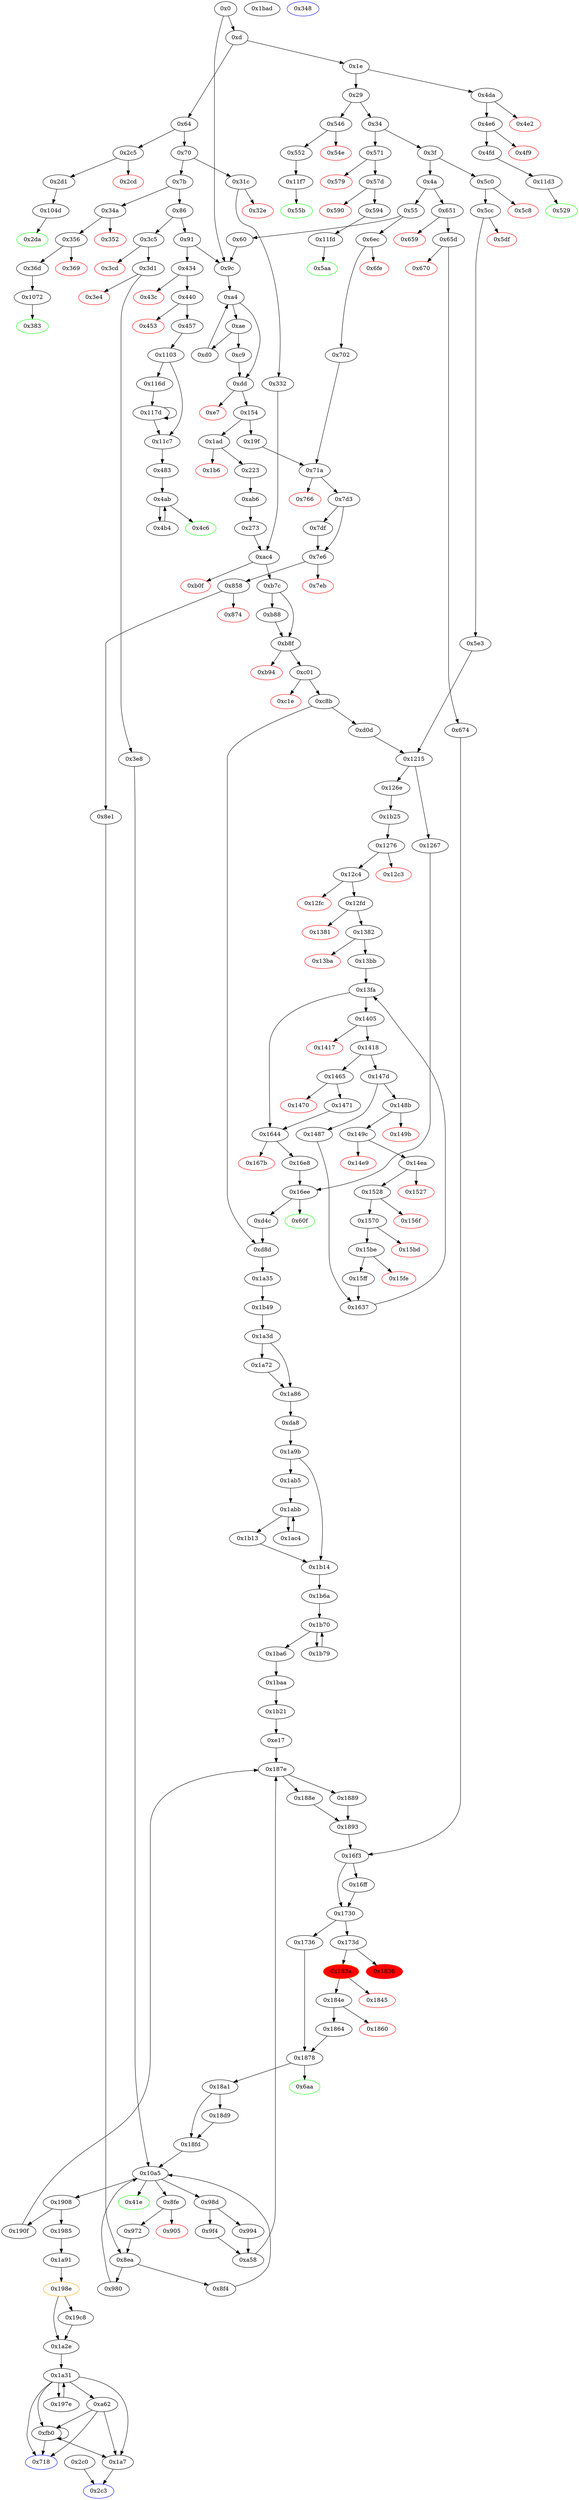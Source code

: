 digraph "" {
"0x16ee" [fillcolor=white, id="0x16ee", style=filled, tooltip="Block 0x16ee\n[0x16ee:0x16f2]\n---\nPredecessors: [0x1267, 0x16e8]\nSuccessors: [0x60f, 0xd4c]\n---\n0x16ee JUMPDEST\n0x16ef SWAP2\n0x16f0 SWAP1\n0x16f1 POP\n0x16f2 JUMP\n---\n0x16ee: JUMPDEST \n0x16f2: JUMP {0x60f, 0xd4c}\n---\nEntry stack: [V9, S10, S9, {0x2c0, 0x348}, S7, S6, 0x1, 0x3, S3, {0x60f, 0xd4c}, S1, S0]\nStack pops: 3\nStack additions: [S0]\nExit stack: [V9, S10, S9, {0x2c0, 0x348}, S7, S6, 0x1, 0x3, S3, S0]\n\nDef sites:\nV9: {0xd.0x12}\nS10: {0xd0.0xd5, 0x9c.0xa0, 0x9c.0x9d}\nS9: {0xd.0x12, 0xab6.0xabd}\n{0x2c0, 0x348}: {0x273.0x276, 0x31c.0x31d}\nS7: {0x273.0x2bb, 0x332.0x338}\nS6: {0x273.0x2bb, 0x332.0x338}\n0x1: {0xc01.0xc02}\n0x3: {0xd0d.0xd0d}\nS3: {0xd0d.0xd0f, 0xd.0x12}\n{0x60f, 0xd4c}: {0xd0d.0xd11, 0x5cc.0x5ce}\nS1: {0x5e3.0x5ff, 0xd0d.0xd47}\nS0: {0x1471.0x1476, 0x5e3.0x5ff, 0xd0d.0xd47, 0x13bb.0x13f3}\n"];
"0x1a7" [fillcolor=white, id="0x1a7", style=filled, tooltip="Block 0x1a7\n[0x1a7:0x1ac]\n---\nPredecessors: [0xa62, 0xfb0, 0x1a31]\nSuccessors: [0x2c3]\n---\n0x1a7 JUMPDEST\n0x1a8 POP\n0x1a9 PUSH2 0x2c3\n0x1ac JUMP\n---\n0x1a7: JUMPDEST \n0x1a9: V111 = 0x2c3\n0x1ac: JUMP 0x2c3\n---\nEntry stack: [S8, S7, V9, S5, S4, S3, S2, S1, S0]\nStack pops: 1\nStack additions: []\nExit stack: [S8, S7, V9, S5, S4, S3, S2, S1]\n\nDef sites:\nS8: {}\nS7: {}\nV9: {0xd.0x12}\nS5: {0xd0.0xd5, 0xd.0x12, 0x9c.0xa0, 0x9c.0x9d}\nS4: {0xa58.0xa59, 0x9c.0xa0, 0x9c.0x9d, 0x19f.0x19f, 0xd0.0xd5, 0xd.0x12, 0x6ec.0x6ed, 0x190f.0x1975}\nS3: {0x9c.0xa0, 0x9c.0x9d, 0x19f.0x19f, 0x6ec.0x6ed, 0xd0.0xd5, 0x702.0x708}\nS2: {0xa58.0xa5d, 0xd.0x12, 0x9c.0xa0, 0x9c.0x9d, 0x19f.0x19f, 0xd0.0xd5, 0x702.0x708}\nS1: {0xd.0x12, 0x9c.0x9d, 0x9c.0xa0, 0x188e.0x1892, 0xd0.0xd5, 0x702.0x708}\nS0: {0x18d9.0x18fa, 0xa58.0xa59, 0xa58.0xa5d, 0x9c.0xa0, 0x9c.0x9d, 0x19f.0x19f, 0xd0.0xd5, 0x972.0x978, 0x674.0x690, 0xd.0x12, 0x6ec.0x6ed, 0x190f.0x1975, 0x8e1.0x8e7, 0x702.0x708, 0x1864.0x186a}\n"];
"0x1878" [fillcolor=white, id="0x1878", style=filled, tooltip="Block 0x1878\n[0x1878:0x187d]\n---\nPredecessors: [0x1736, 0x1864]\nSuccessors: [0x6aa, 0x18a1]\n---\n0x1878 JUMPDEST\n0x1879 SWAP3\n0x187a SWAP2\n0x187b POP\n0x187c POP\n0x187d JUMP\n---\n0x1878: JUMPDEST \n0x187d: JUMP {0x6aa, 0x18a1}\n---\nEntry stack: [S17, S16, V9, S14, S13, S12, S11, S10, S9, {0xa62, 0xfb0, 0x197e}, S7, S6, S5, S4, {0x6aa, 0x18a1}, S2, S1, S0]\nStack pops: 4\nStack additions: [S0]\nExit stack: [S17, S16, V9, S14, S13, S12, S11, S10, S9, {0xa62, 0xfb0, 0x197e}, S7, S6, S5, S4, S0]\n\nDef sites:\nS17: {}\nS16: {}\nV9: {0xd.0x12}\nS14: {0xd0.0xd5, 0xd.0x12, 0x9c.0xa0, 0x9c.0x9d}\nS13: {0xa58.0xa59, 0x9c.0xa0, 0x9c.0x9d, 0x19f.0x19f, 0xd0.0xd5, 0xd.0x12, 0x6ec.0x6ed, 0x190f.0x1975}\nS12: {0x9c.0xa0, 0x9c.0x9d, 0x19f.0x19f, 0x31c.0x31d, 0xd0.0xd5, 0x6ec.0x6ed, 0x702.0x708}\nS11: {0xa58.0xa5d, 0x9c.0x9d, 0x9c.0xa0, 0x19f.0x19f, 0xd0.0xd5, 0x332.0x338, 0x702.0x708}\nS10: {0x9c.0xa0, 0x9c.0x9d, 0x188e.0x1892, 0xd0.0xd5, 0x332.0x338, 0x702.0x708}\nS9: {0x18d9.0x18fa, 0xa58.0xa5d, 0x9c.0xa0, 0x9c.0x9d, 0xd0.0xd5, 0x972.0x978, 0x674.0x690, 0x8e1.0x8e7, 0xc01.0xc02, 0x702.0x708, 0x1864.0x186a}\n{0xa62, 0xfb0, 0x197e}: {0xa58.0xa59, 0xe17.0xfa6, 0x190f.0x1975}\nS7: {0xa58.0xa5d, 0x9c.0x9d, 0x9c.0xa0, 0x19f.0x19f, 0xd0.0xd5, 0xe17.0xfa9, 0x6ec.0x6ed, 0x702.0x708}\nS6: {0x18d9.0x18fa, 0xa58.0xa5d, 0x9c.0xa0, 0x9c.0x9d, 0xd0.0xd5, 0x972.0x978, 0x674.0x690, 0xe17.0xfab, 0x8e1.0x8e7, 0x702.0x708, 0x1864.0x186a}\nS5: {0xa58.0xa5d, 0x9c.0x9d, 0x9c.0xa0, 0x19f.0x19f, 0xd0.0xd5, 0xe17.0xfa9, 0x6ec.0x6ed, 0x188e.0x1892, 0x702.0x708}\nS4: {0x1893.0x1896, 0xd.0x12}\n{0x6aa, 0x18a1}: {0x1893.0x1898, 0x65d.0x65f}\nS2: {0x18d9.0x18fa, 0xa58.0xa5d, 0x9c.0xa0, 0x9c.0x9d, 0xd0.0xd5, 0x972.0x978, 0x674.0x690, 0xe17.0xfab, 0x8e1.0x8e7, 0x702.0x708, 0x1864.0x186a}\nS1: {0xa58.0xa5d, 0x9c.0x9d, 0x9c.0xa0, 0x19f.0x19f, 0xd0.0xd5, 0x674.0x69a, 0xe17.0xfa9, 0x6ec.0x6ed, 0x188e.0x1892, 0x702.0x708}\nS0: {0x18d9.0x18fa, 0xa58.0xa5d, 0x9c.0xa0, 0x9c.0x9d, 0xd0.0xd5, 0x972.0x978, 0x674.0x690, 0xe17.0xfab, 0x8e1.0x8e7, 0x702.0x708, 0x1864.0x186a}\n"];
"0x702" [fillcolor=white, id="0x702", style=filled, tooltip="Block 0x702\n[0x702:0x717]\n---\nPredecessors: [0x6ec]\nSuccessors: [0x71a]\n---\n0x702 JUMPDEST\n0x703 DUP2\n0x704 ADD\n0x705 SWAP1\n0x706 DUP1\n0x707 DUP1\n0x708 CALLDATALOAD\n0x709 SWAP1\n0x70a PUSH1 0x20\n0x70c ADD\n0x70d SWAP1\n0x70e SWAP3\n0x70f SWAP2\n0x710 SWAP1\n0x711 POP\n0x712 POP\n0x713 POP\n0x714 PUSH2 0x71a\n0x717 JUMP\n---\n0x702: JUMPDEST \n0x704: V453 = ADD 0x4 V447\n0x708: V454 = CALLDATALOAD 0x4\n0x70a: V455 = 0x20\n0x70c: V456 = ADD 0x20 0x4\n0x714: V457 = 0x71a\n0x717: JUMP 0x71a\n---\nEntry stack: [V9, 0x718, 0x4, V447]\nStack pops: 2\nStack additions: [V454]\nExit stack: [V9, 0x718, V454]\n\nDef sites:\nV9: {0xd.0x12}\n0x718: {0x6ec.0x6ed}\n0x4: {0x6ec.0x6f0}\nV447: {0x6ec.0x6f4}\n"];
"0x15ff" [fillcolor=white, id="0x15ff", style=filled, tooltip="Block 0x15ff\n[0x15ff:0x1636]\n---\nPredecessors: [0x15be]\nSuccessors: [0x1637]\n---\n0x15ff JUMPDEST\n0x1600 PUSH1 0x20\n0x1602 MUL\n0x1603 ADD\n0x1604 SWAP1\n0x1605 PUSH20 0xffffffffffffffffffffffffffffffffffffffff\n0x161a AND\n0x161b SWAP1\n0x161c DUP2\n0x161d PUSH20 0xffffffffffffffffffffffffffffffffffffffff\n0x1632 AND\n0x1633 DUP2\n0x1634 MSTORE\n0x1635 POP\n0x1636 POP\n---\n0x15ff: JUMPDEST \n0x1600: V1362 = 0x20\n0x1602: V1363 = MUL 0x20 V1358\n0x1603: V1364 = ADD V1363 V1637\n0x1605: V1365 = 0xffffffffffffffffffffffffffffffffffffffff\n0x161a: V1366 = AND 0xffffffffffffffffffffffffffffffffffffffff V1352\n0x161d: V1367 = 0xffffffffffffffffffffffffffffffffffffffff\n0x1632: V1368 = AND 0xffffffffffffffffffffffffffffffffffffffff V1366\n0x1634: M[V1364] = V1368\n---\nEntry stack: [V9, S16, S15, {0x2c0, 0x348}, S13, S12, 0x1, 0x3, S9, {0x60f, 0xd4c}, S7, 0x0, V1637, 0x0, S3, V1352, V1637, V1358]\nStack pops: 3\nStack additions: []\nExit stack: [V9, S16, S15, {0x2c0, 0x348}, S13, S12, 0x1, 0x3, S9, {0x60f, 0xd4c}, S7, 0x0, V1637, 0x0, S3]\n\nDef sites:\nV9: {0xd.0x12}\nS16: {0xd0.0xd5, 0x9c.0xa0, 0x9c.0x9d}\nS15: {0xd.0x12, 0xab6.0xabd}\n{0x2c0, 0x348}: {0x273.0x276, 0x31c.0x31d}\nS13: {0x273.0x2bb, 0x332.0x338}\nS12: {0x273.0x2bb, 0x332.0x338}\n0x1: {0xc01.0xc02}\n0x3: {0xd0d.0xd0d}\nS9: {0xd0d.0xd0f, 0xd.0x12}\n{0x60f, 0xd4c}: {0xd0d.0xd11, 0x5cc.0x5ce}\nS7: {0x5e3.0x5ff, 0xd0d.0xd47}\n0x0: {0x1215.0x1216}\nV1637: {0x1b25.0x1b28}\n0x0: {0x13bb.0x13f3}\nS3: {0x13bb.0x13f6, 0x1637.0x163c}\nV1352: {0x15be.0x15e9}\nV1637: {0x1b25.0x1b28}\nV1358: {0x15be.0x15f4}\n"];
"0xa58" [fillcolor=white, id="0xa58", style=filled, tooltip="Block 0xa58\n[0xa58:0xa61]\n---\nPredecessors: [0x994, 0x9f4]\nSuccessors: [0x187e]\n---\n0xa58 JUMPDEST\n0xa59 PUSH2 0xa62\n0xa5c DUP4\n0xa5d CALLER\n0xa5e PUSH2 0x187e\n0xa61 JUMP\n---\n0xa58: JUMPDEST \n0xa59: V645 = 0xa62\n0xa5d: V646 = CALLER\n0xa5e: V647 = 0x187e\n0xa61: JUMP 0x187e\n---\nEntry stack: [S13, S12, V9, S10, S9, S8, S7, S6, S5, S4, S3, S2, S1, S0]\nStack pops: 3\nStack additions: [S2, S1, S0, 0xa62, S2, V646]\nExit stack: [S13, S12, V9, S10, S9, S8, S7, S6, S5, S4, S3, S2, S1, S0, 0xa62, S2, V646]\n\nDef sites:\nS13: {}\nS12: {}\nV9: {0xd.0x12}\nS10: {0xd0.0xd5, 0xd.0x12, 0x9c.0x9d, 0x9c.0xa0}\nS9: {0xa58.0xa59, 0x9c.0xa0, 0x9c.0x9d, 0x19f.0x19f, 0xd0.0xd5, 0xd.0x12, 0x6ec.0x6ed, 0x190f.0x1975}\nS8: {0xa58.0xa59, 0x9c.0xa0, 0x9c.0x9d, 0x19f.0x19f, 0x31c.0x31d, 0xd0.0xd5, 0xd.0x12, 0x6ec.0x6ed, 0x190f.0x1975, 0x702.0x708}\nS7: {0xa58.0xa5d, 0x9c.0xa0, 0x9c.0x9d, 0x19f.0x19f, 0xd0.0xd5, 0x332.0x338, 0x6ec.0x6ed, 0x702.0x708}\nS6: {0xa58.0xa5d, 0x9c.0xa0, 0x9c.0x9d, 0x19f.0x19f, 0xd0.0xd5, 0x332.0x338, 0xd.0x12, 0x188e.0x1892, 0x702.0x708}\nS5: {0x18d9.0x18fa, 0xa58.0xa5d, 0x9c.0x9d, 0x9c.0xa0, 0xd0.0xd5, 0x972.0x978, 0x674.0x690, 0x8e1.0x8e7, 0xd.0x12, 0x188e.0x1892, 0xc01.0xc02, 0x702.0x708, 0x1864.0x186a}\nS4: {0x18d9.0x18fa, 0xa58.0xa59, 0xa58.0xa5d, 0x9c.0xa0, 0x19f.0x19f, 0x9c.0x9d, 0xd0.0xd5, 0xe17.0xfa6, 0xd.0x12, 0x190f.0x1975, 0x702.0x708, 0x972.0x978, 0x674.0x690, 0x6ec.0x6ed, 0x8e1.0x8e7, 0x1864.0x186a}\nS3: {0x18d9.0x18fa, 0xa58.0xa59, 0xa58.0xa5d, 0x9c.0x9d, 0x9c.0xa0, 0x19f.0x19f, 0xd0.0xd5, 0x972.0x978, 0x674.0x690, 0xe17.0xfa9, 0xd.0x12, 0x6ec.0x6ed, 0x190f.0x1975, 0x8e1.0x8e7, 0x702.0x708}\nS2: {0x18d9.0x18fa, 0xa58.0xa5d, 0xa58.0xa59, 0x9c.0x9d, 0x9c.0xa0, 0x19f.0x19f, 0xd0.0xd5, 0xe17.0xfab, 0xd.0x12, 0x190f.0x1975, 0x702.0x708, 0x972.0x978, 0x674.0x690, 0x6ec.0x6ed, 0x8e1.0x8e7, 0x1864.0x186a}\nS1: {0x18d9.0x18fa, 0xa58.0xa5d, 0xa58.0xa59, 0x9c.0x9d, 0x9c.0xa0, 0x19f.0x19f, 0xd0.0xd5, 0xe17.0xfa9, 0xd.0x12, 0x190f.0x1975, 0x188e.0x1892, 0x702.0x708, 0x972.0x978, 0x674.0x690, 0x6ec.0x6ed, 0x8e1.0x8e7, 0x1864.0x186a}\nS0: {0x18d9.0x18fa, 0xa58.0xa5d, 0x9c.0x9d, 0x9c.0xa0, 0x19f.0x19f, 0xd0.0xd5, 0x972.0x978, 0x674.0x690, 0xe17.0xfab, 0x6ec.0x6ed, 0x188e.0x1892, 0x8e1.0x8e7, 0x702.0x708, 0x1864.0x186a}\n"];
"0x8fe" [fillcolor=white, id="0x8fe", style=filled, tooltip="Block 0x8fe\n[0x8fe:0x904]\n---\nPredecessors: [0x10a5]\nSuccessors: [0x905, 0x972]\n---\n0x8fe JUMPDEST\n0x8ff LT\n0x900 ISZERO\n0x901 PUSH2 0x972\n0x904 JUMPI\n---\n0x8fe: JUMPDEST \n0x8ff: V561 = LT V1039 S1\n0x900: V562 = ISZERO V561\n0x901: V563 = 0x972\n0x904: JUMPI 0x972 V562\n---\nEntry stack: [S15, S14, V9, S12, S11, S10, S9, S8, S7, S6, S5, S4, S3, S2, S1, V1039]\nStack pops: 2\nStack additions: []\nExit stack: [S15, S14, V9, S12, S11, S10, S9, S8, S7, S6, S5, S4, S3, S2]\n\nDef sites:\nS15: {}\nS14: {}\nV9: {0xd.0x12}\nS12: {0xd0.0xd5, 0xd.0x12, 0x9c.0xa0, 0x9c.0x9d}\nS11: {0xa58.0xa59, 0x9c.0xa0, 0x9c.0x9d, 0x19f.0x19f, 0xd0.0xd5, 0xd.0x12, 0x6ec.0x6ed, 0x190f.0x1975}\nS10: {0xa58.0xa59, 0x9c.0xa0, 0x9c.0x9d, 0x19f.0x19f, 0x31c.0x31d, 0xd0.0xd5, 0xd.0x12, 0x6ec.0x6ed, 0x190f.0x1975, 0x702.0x708}\nS9: {0xa58.0xa5d, 0x9c.0xa0, 0x9c.0x9d, 0x19f.0x19f, 0xd0.0xd5, 0x332.0x338, 0x6ec.0x6ed, 0x702.0x708}\nS8: {0xa58.0xa5d, 0x9c.0xa0, 0x9c.0x9d, 0x19f.0x19f, 0xd0.0xd5, 0x332.0x338, 0xd.0x12, 0x188e.0x1892, 0x702.0x708}\nS7: {0x18d9.0x18fa, 0xa58.0xa5d, 0x9c.0x9d, 0x9c.0xa0, 0xd0.0xd5, 0x972.0x978, 0x674.0x690, 0x8e1.0x8e7, 0xd.0x12, 0x188e.0x1892, 0xc01.0xc02, 0x702.0x708, 0x1864.0x186a}\nS6: {0x18d9.0x18fa, 0xa58.0xa59, 0xa58.0xa5d, 0x9c.0xa0, 0x19f.0x19f, 0x9c.0x9d, 0xd0.0xd5, 0xe17.0xfa6, 0xd.0x12, 0x190f.0x1975, 0x702.0x708, 0x972.0x978, 0x674.0x690, 0x6ec.0x6ed, 0x8e1.0x8e7, 0x1864.0x186a}\nS5: {0x18d9.0x18fa, 0xa58.0xa59, 0xa58.0xa5d, 0x9c.0x9d, 0x9c.0xa0, 0x19f.0x19f, 0xd0.0xd5, 0x972.0x978, 0x674.0x690, 0xe17.0xfa9, 0xd.0x12, 0x6ec.0x6ed, 0x190f.0x1975, 0x8e1.0x8e7, 0x702.0x708}\nS4: {0x18d9.0x18fa, 0xa58.0xa5d, 0xa58.0xa59, 0x9c.0x9d, 0x9c.0xa0, 0x19f.0x19f, 0xd0.0xd5, 0xe17.0xfab, 0xd.0x12, 0x190f.0x1975, 0x702.0x708, 0x972.0x978, 0x674.0x690, 0x6ec.0x6ed, 0x8e1.0x8e7, 0x1864.0x186a}\nS3: {0x18d9.0x18fa, 0xa58.0xa5d, 0xa58.0xa59, 0x9c.0x9d, 0x9c.0xa0, 0x19f.0x19f, 0xd0.0xd5, 0xe17.0xfa9, 0xd.0x12, 0x190f.0x1975, 0x188e.0x1892, 0x702.0x708, 0x972.0x978, 0x674.0x690, 0x6ec.0x6ed, 0x8e1.0x8e7, 0x1864.0x186a}\nS2: {0x18d9.0x18fa, 0xa58.0xa5d, 0x9c.0x9d, 0x9c.0xa0, 0x19f.0x19f, 0xd0.0xd5, 0x972.0x978, 0x674.0x690, 0xe17.0xfab, 0x6ec.0x6ed, 0x188e.0x1892, 0x8e1.0x8e7, 0x702.0x708, 0x1864.0x186a}\nS1: {0x980.0x982, 0xd.0x12, 0x8f4.0x8f4, 0x18fd.0x18fe}\nV1039: {0x10a5.0x10fb}\n"];
"0x55b" [color=green, fillcolor=white, id="0x55b", style=filled, tooltip="Block 0x55b\n[0x55b:0x570]\n---\nPredecessors: [0x11f7]\nSuccessors: []\n---\n0x55b JUMPDEST\n0x55c PUSH1 0x40\n0x55e MLOAD\n0x55f DUP1\n0x560 DUP3\n0x561 DUP2\n0x562 MSTORE\n0x563 PUSH1 0x20\n0x565 ADD\n0x566 SWAP2\n0x567 POP\n0x568 POP\n0x569 PUSH1 0x40\n0x56b MLOAD\n0x56c DUP1\n0x56d SWAP2\n0x56e SUB\n0x56f SWAP1\n0x570 RETURN\n---\n0x55b: JUMPDEST \n0x55c: V347 = 0x40\n0x55e: V348 = M[0x40]\n0x562: M[V348] = V1105\n0x563: V349 = 0x20\n0x565: V350 = ADD 0x20 V348\n0x569: V351 = 0x40\n0x56b: V352 = M[0x40]\n0x56e: V353 = SUB V350 V352\n0x570: RETURN V352 V353\n---\nEntry stack: [V9, 0x55b, V1105]\nStack pops: 1\nStack additions: []\nExit stack: [V9, 0x55b]\n\nDef sites:\nV9: {0xd.0x12}\n0x55b: {0x552.0x554}\nV1105: {0x11f7.0x11fa}\n"];
"0x7eb" [color=red, fillcolor=white, id="0x7eb", style=filled, tooltip="Block 0x7eb\n[0x7eb:0x857]\n---\nPredecessors: [0x7e6]\nSuccessors: []\n---\n0x7eb PUSH1 0x40\n0x7ed MLOAD\n0x7ee PUSH32 0x8c379a000000000000000000000000000000000000000000000000000000000\n0x80f DUP2\n0x810 MSTORE\n0x811 PUSH1 0x4\n0x813 ADD\n0x814 DUP1\n0x815 DUP1\n0x816 PUSH1 0x20\n0x818 ADD\n0x819 DUP3\n0x81a DUP2\n0x81b SUB\n0x81c DUP3\n0x81d MSTORE\n0x81e PUSH1 0xd\n0x820 DUP2\n0x821 MSTORE\n0x822 PUSH1 0x20\n0x824 ADD\n0x825 DUP1\n0x826 PUSH32 0x496e76616c6964206c6576656c00000000000000000000000000000000000000\n0x847 DUP2\n0x848 MSTORE\n0x849 POP\n0x84a PUSH1 0x20\n0x84c ADD\n0x84d SWAP2\n0x84e POP\n0x84f POP\n0x850 PUSH1 0x40\n0x852 MLOAD\n0x853 DUP1\n0x854 SWAP2\n0x855 SUB\n0x856 SWAP1\n0x857 REVERT\n---\n0x7eb: V504 = 0x40\n0x7ed: V505 = M[0x40]\n0x7ee: V506 = 0x8c379a000000000000000000000000000000000000000000000000000000000\n0x810: M[V505] = 0x8c379a000000000000000000000000000000000000000000000000000000000\n0x811: V507 = 0x4\n0x813: V508 = ADD 0x4 V505\n0x816: V509 = 0x20\n0x818: V510 = ADD 0x20 V508\n0x81b: V511 = SUB V510 V508\n0x81d: M[V508] = V511\n0x81e: V512 = 0xd\n0x821: M[V510] = 0xd\n0x822: V513 = 0x20\n0x824: V514 = ADD 0x20 V510\n0x826: V515 = 0x496e76616c6964206c6576656c00000000000000000000000000000000000000\n0x848: M[V514] = 0x496e76616c6964206c6576656c00000000000000000000000000000000000000\n0x84a: V516 = 0x20\n0x84c: V517 = ADD 0x20 V514\n0x850: V518 = 0x40\n0x852: V519 = M[0x40]\n0x855: V520 = SUB V517 V519\n0x857: REVERT V519 V520\n---\nEntry stack: [V9, S3, {0x1a7, 0x718}, S1, S0]\nStack pops: 0\nStack additions: []\nExit stack: [V9, S3, {0x1a7, 0x718}, S1, S0]\n\nDef sites:\nV9: {0xd.0x12}\nS3: {0xd0.0xd5, 0xd.0x12, 0x9c.0x9d, 0x9c.0xa0}\n{0x1a7, 0x718}: {0x6ec.0x6ed, 0x19f.0x19f}\nS1: {0xd0.0xd5, 0x702.0x708, 0x9c.0x9d, 0x9c.0xa0}\nS0: {0xd0.0xd5, 0x702.0x708, 0x9c.0x9d, 0x9c.0xa0}\n"];
"0x994" [fillcolor=white, id="0x994", style=filled, tooltip="Block 0x994\n[0x994:0x9f3]\n---\nPredecessors: [0x98d]\nSuccessors: [0xa58]\n---\n0x994 PUSH1 0x7\n0x996 SLOAD\n0x997 TIMESTAMP\n0x998 ADD\n0x999 PUSH1 0x3\n0x99b PUSH1 0x0\n0x99d CALLER\n0x99e PUSH20 0xffffffffffffffffffffffffffffffffffffffff\n0x9b3 AND\n0x9b4 PUSH20 0xffffffffffffffffffffffffffffffffffffffff\n0x9c9 AND\n0x9ca DUP2\n0x9cb MSTORE\n0x9cc PUSH1 0x20\n0x9ce ADD\n0x9cf SWAP1\n0x9d0 DUP2\n0x9d1 MSTORE\n0x9d2 PUSH1 0x20\n0x9d4 ADD\n0x9d5 PUSH1 0x0\n0x9d7 SHA3\n0x9d8 PUSH1 0x3\n0x9da ADD\n0x9db PUSH1 0x0\n0x9dd DUP6\n0x9de DUP2\n0x9df MSTORE\n0x9e0 PUSH1 0x20\n0x9e2 ADD\n0x9e3 SWAP1\n0x9e4 DUP2\n0x9e5 MSTORE\n0x9e6 PUSH1 0x20\n0x9e8 ADD\n0x9e9 PUSH1 0x0\n0x9eb SHA3\n0x9ec DUP2\n0x9ed SWAP1\n0x9ee SSTORE\n0x9ef POP\n0x9f0 PUSH2 0xa58\n0x9f3 JUMP\n---\n0x994: V591 = 0x7\n0x996: V592 = S[0x7]\n0x997: V593 = TIMESTAMP\n0x998: V594 = ADD V593 V592\n0x999: V595 = 0x3\n0x99b: V596 = 0x0\n0x99d: V597 = CALLER\n0x99e: V598 = 0xffffffffffffffffffffffffffffffffffffffff\n0x9b3: V599 = AND 0xffffffffffffffffffffffffffffffffffffffff V597\n0x9b4: V600 = 0xffffffffffffffffffffffffffffffffffffffff\n0x9c9: V601 = AND 0xffffffffffffffffffffffffffffffffffffffff V599\n0x9cb: M[0x0] = V601\n0x9cc: V602 = 0x20\n0x9ce: V603 = ADD 0x20 0x0\n0x9d1: M[0x20] = 0x3\n0x9d2: V604 = 0x20\n0x9d4: V605 = ADD 0x20 0x20\n0x9d5: V606 = 0x0\n0x9d7: V607 = SHA3 0x0 0x40\n0x9d8: V608 = 0x3\n0x9da: V609 = ADD 0x3 V607\n0x9db: V610 = 0x0\n0x9df: M[0x0] = S2\n0x9e0: V611 = 0x20\n0x9e2: V612 = ADD 0x20 0x0\n0x9e5: M[0x20] = V609\n0x9e6: V613 = 0x20\n0x9e8: V614 = ADD 0x20 0x20\n0x9e9: V615 = 0x0\n0x9eb: V616 = SHA3 0x0 0x40\n0x9ee: S[V616] = V594\n0x9f0: V617 = 0xa58\n0x9f3: JUMP 0xa58\n---\nEntry stack: [S13, S12, V9, S10, S9, S8, S7, S6, S5, S4, S3, S2, S1, S0]\nStack pops: 3\nStack additions: [S2, S1, S0]\nExit stack: [S13, S12, V9, S10, S9, S8, S7, S6, S5, S4, S3, S2, S1, S0]\n\nDef sites:\nS13: {}\nS12: {}\nV9: {0xd.0x12}\nS10: {0xd0.0xd5, 0xd.0x12, 0x9c.0xa0, 0x9c.0x9d}\nS9: {0xa58.0xa59, 0x9c.0xa0, 0x9c.0x9d, 0x19f.0x19f, 0xd0.0xd5, 0xd.0x12, 0x6ec.0x6ed, 0x190f.0x1975}\nS8: {0xa58.0xa59, 0x9c.0xa0, 0x9c.0x9d, 0x19f.0x19f, 0x31c.0x31d, 0xd0.0xd5, 0xd.0x12, 0x6ec.0x6ed, 0x190f.0x1975, 0x702.0x708}\nS7: {0xa58.0xa5d, 0x9c.0xa0, 0x9c.0x9d, 0x19f.0x19f, 0xd0.0xd5, 0x332.0x338, 0x6ec.0x6ed, 0x702.0x708}\nS6: {0xa58.0xa5d, 0x9c.0xa0, 0x9c.0x9d, 0x19f.0x19f, 0xd0.0xd5, 0x332.0x338, 0xd.0x12, 0x188e.0x1892, 0x702.0x708}\nS5: {0x18d9.0x18fa, 0xa58.0xa5d, 0x9c.0x9d, 0x9c.0xa0, 0xd0.0xd5, 0x972.0x978, 0x674.0x690, 0x8e1.0x8e7, 0xd.0x12, 0x188e.0x1892, 0xc01.0xc02, 0x702.0x708, 0x1864.0x186a}\nS4: {0x18d9.0x18fa, 0xa58.0xa59, 0xa58.0xa5d, 0x9c.0xa0, 0x19f.0x19f, 0x9c.0x9d, 0xd0.0xd5, 0xe17.0xfa6, 0xd.0x12, 0x190f.0x1975, 0x702.0x708, 0x972.0x978, 0x674.0x690, 0x6ec.0x6ed, 0x8e1.0x8e7, 0x1864.0x186a}\nS3: {0x18d9.0x18fa, 0xa58.0xa59, 0xa58.0xa5d, 0x9c.0x9d, 0x9c.0xa0, 0x19f.0x19f, 0xd0.0xd5, 0x972.0x978, 0x674.0x690, 0xe17.0xfa9, 0xd.0x12, 0x6ec.0x6ed, 0x190f.0x1975, 0x8e1.0x8e7, 0x702.0x708}\nS2: {0x18d9.0x18fa, 0xa58.0xa5d, 0xa58.0xa59, 0x9c.0x9d, 0x9c.0xa0, 0x19f.0x19f, 0xd0.0xd5, 0xe17.0xfab, 0xd.0x12, 0x190f.0x1975, 0x702.0x708, 0x972.0x978, 0x674.0x690, 0x6ec.0x6ed, 0x8e1.0x8e7, 0x1864.0x186a}\nS1: {0x18d9.0x18fa, 0xa58.0xa5d, 0xa58.0xa59, 0x9c.0x9d, 0x9c.0xa0, 0x19f.0x19f, 0xd0.0xd5, 0xe17.0xfa9, 0xd.0x12, 0x190f.0x1975, 0x188e.0x1892, 0x702.0x708, 0x972.0x978, 0x674.0x690, 0x6ec.0x6ed, 0x8e1.0x8e7, 0x1864.0x186a}\nS0: {0x18d9.0x18fa, 0xa58.0xa5d, 0x9c.0x9d, 0x9c.0xa0, 0x19f.0x19f, 0xd0.0xd5, 0x972.0x978, 0x674.0x690, 0xe17.0xfab, 0x6ec.0x6ed, 0x188e.0x1892, 0x8e1.0x8e7, 0x702.0x708, 0x1864.0x186a}\n"];
"0x6ec" [fillcolor=white, id="0x6ec", style=filled, tooltip="Block 0x6ec\n[0x6ec:0x6fd]\n---\nPredecessors: [0x55]\nSuccessors: [0x6fe, 0x702]\n---\n0x6ec JUMPDEST\n0x6ed PUSH2 0x718\n0x6f0 PUSH1 0x4\n0x6f2 DUP1\n0x6f3 CALLDATASIZE\n0x6f4 SUB\n0x6f5 PUSH1 0x20\n0x6f7 DUP2\n0x6f8 LT\n0x6f9 ISZERO\n0x6fa PUSH2 0x702\n0x6fd JUMPI\n---\n0x6ec: JUMPDEST \n0x6ed: V444 = 0x718\n0x6f0: V445 = 0x4\n0x6f3: V446 = CALLDATASIZE\n0x6f4: V447 = SUB V446 0x4\n0x6f5: V448 = 0x20\n0x6f8: V449 = LT V447 0x20\n0x6f9: V450 = ISZERO V449\n0x6fa: V451 = 0x702\n0x6fd: JUMPI 0x702 V450\n---\nEntry stack: [V9]\nStack pops: 0\nStack additions: [0x718, 0x4, V447]\nExit stack: [V9, 0x718, 0x4, V447]\n\nDef sites:\nV9: {0xd.0x12}\n"];
"0x594" [fillcolor=white, id="0x594", style=filled, tooltip="Block 0x594\n[0x594:0x5a9]\n---\nPredecessors: [0x57d]\nSuccessors: [0x11fd]\n---\n0x594 JUMPDEST\n0x595 DUP2\n0x596 ADD\n0x597 SWAP1\n0x598 DUP1\n0x599 DUP1\n0x59a CALLDATALOAD\n0x59b SWAP1\n0x59c PUSH1 0x20\n0x59e ADD\n0x59f SWAP1\n0x5a0 SWAP3\n0x5a1 SWAP2\n0x5a2 SWAP1\n0x5a3 POP\n0x5a4 POP\n0x5a5 POP\n0x5a6 PUSH2 0x11fd\n0x5a9 JUMP\n---\n0x594: JUMPDEST \n0x596: V367 = ADD 0x4 V361\n0x59a: V368 = CALLDATALOAD 0x4\n0x59c: V369 = 0x20\n0x59e: V370 = ADD 0x20 0x4\n0x5a6: V371 = 0x11fd\n0x5a9: JUMP 0x11fd\n---\nEntry stack: [V9, 0x5aa, 0x4, V361]\nStack pops: 2\nStack additions: [V368]\nExit stack: [V9, 0x5aa, V368]\n\nDef sites:\nV9: {0xd.0x12}\n0x5aa: {0x57d.0x57f}\n0x4: {0x57d.0x582}\nV361: {0x57d.0x586}\n"];
"0x1736" [fillcolor=white, id="0x1736", style=filled, tooltip="Block 0x1736\n[0x1736:0x173c]\n---\nPredecessors: [0x1730]\nSuccessors: [0x1878]\n---\n0x1736 DUP3\n0x1737 SWAP1\n0x1738 POP\n0x1739 PUSH2 0x1878\n0x173c JUMP\n---\n0x1739: V1409 = 0x1878\n0x173c: JUMP 0x1878\n---\nEntry stack: [S17, S16, V9, S14, S13, S12, S11, S10, S9, {0xa62, 0xfb0, 0x197e}, S7, S6, S5, S4, {0x6aa, 0x18a1}, S2, S1, 0x0]\nStack pops: 3\nStack additions: [S2, S1, S2]\nExit stack: [S17, S16, V9, S14, S13, S12, S11, S10, S9, {0xa62, 0xfb0, 0x197e}, S7, S6, S5, S4, {0x6aa, 0x18a1}, S2, S1, S2]\n\nDef sites:\nS17: {}\nS16: {}\nV9: {0xd.0x12}\nS14: {0xd0.0xd5, 0xd.0x12, 0x9c.0xa0, 0x9c.0x9d}\nS13: {0xa58.0xa59, 0x9c.0xa0, 0x9c.0x9d, 0x19f.0x19f, 0xd0.0xd5, 0xd.0x12, 0x6ec.0x6ed, 0x190f.0x1975}\nS12: {0x9c.0xa0, 0x9c.0x9d, 0x19f.0x19f, 0x31c.0x31d, 0xd0.0xd5, 0x6ec.0x6ed, 0x702.0x708}\nS11: {0xa58.0xa5d, 0x9c.0x9d, 0x9c.0xa0, 0x19f.0x19f, 0xd0.0xd5, 0x332.0x338, 0x702.0x708}\nS10: {0x9c.0xa0, 0x9c.0x9d, 0x188e.0x1892, 0xd0.0xd5, 0x332.0x338, 0x702.0x708}\nS9: {0x18d9.0x18fa, 0xa58.0xa5d, 0x9c.0xa0, 0x9c.0x9d, 0xd0.0xd5, 0x972.0x978, 0x674.0x690, 0x8e1.0x8e7, 0xc01.0xc02, 0x702.0x708, 0x1864.0x186a}\n{0xa62, 0xfb0, 0x197e}: {0xa58.0xa59, 0xe17.0xfa6, 0x190f.0x1975}\nS7: {0xa58.0xa5d, 0x9c.0x9d, 0x9c.0xa0, 0x19f.0x19f, 0xd0.0xd5, 0xe17.0xfa9, 0x6ec.0x6ed, 0x702.0x708}\nS6: {0x18d9.0x18fa, 0xa58.0xa5d, 0x9c.0xa0, 0x9c.0x9d, 0xd0.0xd5, 0x972.0x978, 0x674.0x690, 0xe17.0xfab, 0x8e1.0x8e7, 0x702.0x708, 0x1864.0x186a}\nS5: {0xa58.0xa5d, 0x9c.0x9d, 0x9c.0xa0, 0x19f.0x19f, 0xd0.0xd5, 0xe17.0xfa9, 0x6ec.0x6ed, 0x188e.0x1892, 0x702.0x708}\nS4: {0x1893.0x1896, 0xd.0x12}\n{0x6aa, 0x18a1}: {0x1893.0x1898, 0x65d.0x65f}\nS2: {0x18d9.0x18fa, 0xa58.0xa5d, 0x9c.0xa0, 0x9c.0x9d, 0xd0.0xd5, 0x972.0x978, 0x674.0x690, 0xe17.0xfab, 0x8e1.0x8e7, 0x702.0x708, 0x1864.0x186a}\nS1: {0xa58.0xa5d, 0x9c.0x9d, 0x9c.0xa0, 0x19f.0x19f, 0xd0.0xd5, 0x674.0x69a, 0xe17.0xfa9, 0x6ec.0x6ed, 0x188e.0x1892, 0x702.0x708}\n0x0: {0x16f3.0x16f4}\n"];
"0xd4c" [fillcolor=white, id="0xd4c", style=filled, tooltip="Block 0xd4c\n[0xd4c:0xd8c]\n---\nPredecessors: [0x16ee]\nSuccessors: [0xd8d]\n---\n0xd4c JUMPDEST\n0xd4d PUSH20 0xffffffffffffffffffffffffffffffffffffffff\n0xd62 AND\n0xd63 PUSH20 0xffffffffffffffffffffffffffffffffffffffff\n0xd78 AND\n0xd79 DUP2\n0xd7a MSTORE\n0xd7b PUSH1 0x20\n0xd7d ADD\n0xd7e SWAP1\n0xd7f DUP2\n0xd80 MSTORE\n0xd81 PUSH1 0x20\n0xd83 ADD\n0xd84 PUSH1 0x0\n0xd86 SHA3\n0xd87 PUSH1 0x0\n0xd89 ADD\n0xd8a SLOAD\n0xd8b SWAP3\n0xd8c POP\n---\n0xd4c: JUMPDEST \n0xd4d: V809 = 0xffffffffffffffffffffffffffffffffffffffff\n0xd62: V810 = AND 0xffffffffffffffffffffffffffffffffffffffff S0\n0xd63: V811 = 0xffffffffffffffffffffffffffffffffffffffff\n0xd78: V812 = AND 0xffffffffffffffffffffffffffffffffffffffff V810\n0xd7a: M[S1] = V812\n0xd7b: V813 = 0x20\n0xd7d: V814 = ADD 0x20 S1\n0xd80: M[V814] = 0x3\n0xd81: V815 = 0x20\n0xd83: V816 = ADD 0x20 V814\n0xd84: V817 = 0x0\n0xd86: V818 = SHA3 0x0 V816\n0xd87: V819 = 0x0\n0xd89: V820 = ADD 0x0 V818\n0xd8a: V821 = S[V820]\n---\nEntry stack: [V9, S8, S7, {0x2c0, 0x348}, S5, S4, 0x1, 0x3, S1, S0]\nStack pops: 6\nStack additions: [V821, S4, S3]\nExit stack: [V9, S8, S7, {0x2c0, 0x348}, V821, S4, 0x1]\n\nDef sites:\nV9: {0xd.0x12}\nS8: {0xd0.0xd5, 0x9c.0xa0, 0x9c.0x9d}\nS7: {0xd.0x12, 0xab6.0xabd}\n{0x2c0, 0x348}: {0x273.0x276, 0x31c.0x31d}\nS5: {0x273.0x2bb, 0x332.0x338}\nS4: {0x273.0x2bb, 0x332.0x338}\n0x1: {0xc01.0xc02}\n0x3: {0xd0d.0xd0d}\nS1: {0xd0d.0xd0f, 0xd.0x12}\nS0: {0x1471.0x1476, 0x5e3.0x5ff, 0xd0d.0xd47, 0x13bb.0x13f3}\n"];
"0x8ea" [fillcolor=white, id="0x8ea", style=filled, tooltip="Block 0x8ea\n[0x8ea:0x8f3]\n---\nPredecessors: [0x8e1, 0x972]\nSuccessors: [0x8f4, 0x980]\n---\n0x8ea JUMPDEST\n0x8eb PUSH1 0x0\n0x8ed DUP2\n0x8ee GT\n0x8ef ISZERO\n0x8f0 PUSH2 0x980\n0x8f3 JUMPI\n---\n0x8ea: JUMPDEST \n0x8eb: V553 = 0x0\n0x8ee: V554 = GT S0 0x0\n0x8ef: V555 = ISZERO V554\n0x8f0: V556 = 0x980\n0x8f3: JUMPI 0x980 V555\n---\nEntry stack: [S13, S12, V9, S10, S9, S8, S7, S6, S5, S4, S3, S2, S1, S0]\nStack pops: 1\nStack additions: [S0]\nExit stack: [S13, S12, V9, S10, S9, S8, S7, S6, S5, S4, S3, S2, S1, S0]\n\nDef sites:\nS13: {}\nS12: {}\nV9: {0xd.0x12}\nS10: {0xd0.0xd5, 0xd.0x12, 0x9c.0xa0, 0x9c.0x9d}\nS9: {0xa58.0xa59, 0x9c.0xa0, 0x9c.0x9d, 0x19f.0x19f, 0xd0.0xd5, 0xd.0x12, 0x6ec.0x6ed, 0x190f.0x1975}\nS8: {0xa58.0xa59, 0x9c.0xa0, 0x9c.0x9d, 0x19f.0x19f, 0x31c.0x31d, 0xd0.0xd5, 0xd.0x12, 0x6ec.0x6ed, 0x190f.0x1975, 0x702.0x708}\nS7: {0xa58.0xa5d, 0x9c.0xa0, 0x9c.0x9d, 0x19f.0x19f, 0xd0.0xd5, 0x332.0x338, 0x6ec.0x6ed, 0x702.0x708}\nS6: {0xa58.0xa5d, 0x9c.0xa0, 0x9c.0x9d, 0x19f.0x19f, 0xd0.0xd5, 0x332.0x338, 0xd.0x12, 0x188e.0x1892, 0x702.0x708}\nS5: {0x18d9.0x18fa, 0xa58.0xa5d, 0x9c.0x9d, 0x9c.0xa0, 0xd0.0xd5, 0x972.0x978, 0x674.0x690, 0x8e1.0x8e7, 0xd.0x12, 0x188e.0x1892, 0xc01.0xc02, 0x702.0x708, 0x1864.0x186a}\nS4: {0x18d9.0x18fa, 0xa58.0xa59, 0xa58.0xa5d, 0x9c.0xa0, 0x19f.0x19f, 0x9c.0x9d, 0xd0.0xd5, 0xe17.0xfa6, 0xd.0x12, 0x190f.0x1975, 0x702.0x708, 0x972.0x978, 0x674.0x690, 0x6ec.0x6ed, 0x8e1.0x8e7, 0x1864.0x186a}\nS3: {0x18d9.0x18fa, 0xa58.0xa59, 0xa58.0xa5d, 0x9c.0x9d, 0x9c.0xa0, 0x19f.0x19f, 0xd0.0xd5, 0x972.0x978, 0x674.0x690, 0xe17.0xfa9, 0xd.0x12, 0x6ec.0x6ed, 0x190f.0x1975, 0x8e1.0x8e7, 0x702.0x708}\nS2: {0x18d9.0x18fa, 0xa58.0xa5d, 0xa58.0xa59, 0x9c.0x9d, 0x9c.0xa0, 0x19f.0x19f, 0xd0.0xd5, 0xe17.0xfab, 0xd.0x12, 0x190f.0x1975, 0x702.0x708, 0x972.0x978, 0x674.0x690, 0x6ec.0x6ed, 0x8e1.0x8e7, 0x1864.0x186a}\nS1: {0x18d9.0x18fa, 0xa58.0xa5d, 0xa58.0xa59, 0x9c.0x9d, 0x9c.0xa0, 0x19f.0x19f, 0xd0.0xd5, 0xe17.0xfa9, 0xd.0x12, 0x190f.0x1975, 0x188e.0x1892, 0x702.0x708, 0x972.0x978, 0x674.0x690, 0x6ec.0x6ed, 0x8e1.0x8e7, 0x1864.0x186a}\nS0: {0x8e1.0x8e7, 0x972.0x978}\n"];
"0x8f4" [fillcolor=white, id="0x8f4", style=filled, tooltip="Block 0x8f4\n[0x8f4:0x8fd]\n---\nPredecessors: [0x8ea]\nSuccessors: [0x10a5]\n---\n0x8f4 TIMESTAMP\n0x8f5 PUSH2 0x8fe\n0x8f8 CALLER\n0x8f9 DUP4\n0x8fa PUSH2 0x10a5\n0x8fd JUMP\n---\n0x8f4: V557 = TIMESTAMP\n0x8f5: V558 = 0x8fe\n0x8f8: V559 = CALLER\n0x8fa: V560 = 0x10a5\n0x8fd: JUMP 0x10a5\n---\nEntry stack: [S13, S12, V9, S10, S9, S8, S7, S6, S5, S4, S3, S2, S1, S0]\nStack pops: 1\nStack additions: [S0, V557, 0x8fe, V559, S0]\nExit stack: [S13, S12, V9, S10, S9, S8, S7, S6, S5, S4, S3, S2, S1, S0, V557, 0x8fe, V559, S0]\n\nDef sites:\nS13: {}\nS12: {}\nV9: {0xd.0x12}\nS10: {0xd0.0xd5, 0xd.0x12, 0x9c.0xa0, 0x9c.0x9d}\nS9: {0xa58.0xa59, 0x9c.0xa0, 0x9c.0x9d, 0x19f.0x19f, 0xd0.0xd5, 0xd.0x12, 0x6ec.0x6ed, 0x190f.0x1975}\nS8: {0xa58.0xa59, 0x9c.0xa0, 0x9c.0x9d, 0x19f.0x19f, 0x31c.0x31d, 0xd0.0xd5, 0xd.0x12, 0x6ec.0x6ed, 0x190f.0x1975, 0x702.0x708}\nS7: {0xa58.0xa5d, 0x9c.0xa0, 0x9c.0x9d, 0x19f.0x19f, 0xd0.0xd5, 0x332.0x338, 0x6ec.0x6ed, 0x702.0x708}\nS6: {0xa58.0xa5d, 0x9c.0xa0, 0x9c.0x9d, 0x19f.0x19f, 0xd0.0xd5, 0x332.0x338, 0xd.0x12, 0x188e.0x1892, 0x702.0x708}\nS5: {0x18d9.0x18fa, 0xa58.0xa5d, 0x9c.0x9d, 0x9c.0xa0, 0xd0.0xd5, 0x972.0x978, 0x674.0x690, 0x8e1.0x8e7, 0xd.0x12, 0x188e.0x1892, 0xc01.0xc02, 0x702.0x708, 0x1864.0x186a}\nS4: {0x18d9.0x18fa, 0xa58.0xa59, 0xa58.0xa5d, 0x9c.0xa0, 0x19f.0x19f, 0x9c.0x9d, 0xd0.0xd5, 0xe17.0xfa6, 0xd.0x12, 0x190f.0x1975, 0x702.0x708, 0x972.0x978, 0x674.0x690, 0x6ec.0x6ed, 0x8e1.0x8e7, 0x1864.0x186a}\nS3: {0x18d9.0x18fa, 0xa58.0xa59, 0xa58.0xa5d, 0x9c.0x9d, 0x9c.0xa0, 0x19f.0x19f, 0xd0.0xd5, 0x972.0x978, 0x674.0x690, 0xe17.0xfa9, 0xd.0x12, 0x6ec.0x6ed, 0x190f.0x1975, 0x8e1.0x8e7, 0x702.0x708}\nS2: {0x18d9.0x18fa, 0xa58.0xa5d, 0xa58.0xa59, 0x9c.0x9d, 0x9c.0xa0, 0x19f.0x19f, 0xd0.0xd5, 0xe17.0xfab, 0xd.0x12, 0x190f.0x1975, 0x702.0x708, 0x972.0x978, 0x674.0x690, 0x6ec.0x6ed, 0x8e1.0x8e7, 0x1864.0x186a}\nS1: {0x18d9.0x18fa, 0xa58.0xa5d, 0xa58.0xa59, 0x9c.0x9d, 0x9c.0xa0, 0x19f.0x19f, 0xd0.0xd5, 0xe17.0xfa9, 0xd.0x12, 0x190f.0x1975, 0x188e.0x1892, 0x702.0x708, 0x972.0x978, 0x674.0x690, 0x6ec.0x6ed, 0x8e1.0x8e7, 0x1864.0x186a}\nS0: {0x8e1.0x8e7, 0x972.0x978}\n"];
"0x2da" [color=green, fillcolor=white, id="0x2da", style=filled, tooltip="Block 0x2da\n[0x2da:0x31b]\n---\nPredecessors: [0x104d]\nSuccessors: []\n---\n0x2da JUMPDEST\n0x2db PUSH1 0x40\n0x2dd MLOAD\n0x2de DUP1\n0x2df DUP3\n0x2e0 PUSH20 0xffffffffffffffffffffffffffffffffffffffff\n0x2f5 AND\n0x2f6 PUSH20 0xffffffffffffffffffffffffffffffffffffffff\n0x30b AND\n0x30c DUP2\n0x30d MSTORE\n0x30e PUSH1 0x20\n0x310 ADD\n0x311 SWAP2\n0x312 POP\n0x313 POP\n0x314 PUSH1 0x40\n0x316 MLOAD\n0x317 DUP1\n0x318 SWAP2\n0x319 SUB\n0x31a SWAP1\n0x31b RETURN\n---\n0x2da: JUMPDEST \n0x2db: V181 = 0x40\n0x2dd: V182 = M[0x40]\n0x2e0: V183 = 0xffffffffffffffffffffffffffffffffffffffff\n0x2f5: V184 = AND 0xffffffffffffffffffffffffffffffffffffffff V1003\n0x2f6: V185 = 0xffffffffffffffffffffffffffffffffffffffff\n0x30b: V186 = AND 0xffffffffffffffffffffffffffffffffffffffff V184\n0x30d: M[V182] = V186\n0x30e: V187 = 0x20\n0x310: V188 = ADD 0x20 V182\n0x314: V189 = 0x40\n0x316: V190 = M[0x40]\n0x319: V191 = SUB V188 V190\n0x31b: RETURN V190 V191\n---\nEntry stack: [V9, 0x2da, V1003]\nStack pops: 1\nStack additions: []\nExit stack: [V9, 0x2da]\n\nDef sites:\nV9: {0xd.0x12}\n0x2da: {0x2d1.0x2d3}\nV1003: {0x104d.0x106f}\n"];
"0x15bd" [color=red, fillcolor=white, id="0x15bd", style=filled, tooltip="Block 0x15bd\n[0x15bd:0x15bd]\n---\nPredecessors: [0x1570]\nSuccessors: []\n---\n0x15bd INVALID\n---\n0x15bd: INVALID \n---\nEntry stack: [V9, S15, S14, {0x2c0, 0x348}, S12, S11, 0x1, 0x3, S8, {0x60f, 0xd4c}, S6, 0x0, V1637, 0x0, S2, V1336, 0x1]\nStack pops: 0\nStack additions: []\nExit stack: [V9, S15, S14, {0x2c0, 0x348}, S12, S11, 0x1, 0x3, S8, {0x60f, 0xd4c}, S6, 0x0, V1637, 0x0, S2, V1336, 0x1]\n\nDef sites:\nV9: {0xd.0x12}\nS15: {0xd0.0xd5, 0x9c.0xa0, 0x9c.0x9d}\nS14: {0xd.0x12, 0xab6.0xabd}\n{0x2c0, 0x348}: {0x273.0x276, 0x31c.0x31d}\nS12: {0x273.0x2bb, 0x332.0x338}\nS11: {0x273.0x2bb, 0x332.0x338}\n0x1: {0xc01.0xc02}\n0x3: {0xd0d.0xd0d}\nS8: {0xd0d.0xd0f, 0xd.0x12}\n{0x60f, 0xd4c}: {0xd0d.0xd11, 0x5cc.0x5ce}\nS6: {0x5e3.0x5ff, 0xd0d.0xd47}\n0x0: {0x1215.0x1216}\nV1637: {0x1b25.0x1b28}\n0x0: {0x13bb.0x13f3}\nS2: {0x13bb.0x13f6, 0x1637.0x163c}\nV1336: {0x1570.0x15b2}\n0x1: {0x1570.0x15b3}\n"];
"0x149c" [fillcolor=white, id="0x149c", style=filled, tooltip="Block 0x149c\n[0x149c:0x14e8]\n---\nPredecessors: [0x148b]\nSuccessors: [0x14e9, 0x14ea]\n---\n0x149c JUMPDEST\n0x149d PUSH1 0x20\n0x149f MUL\n0x14a0 ADD\n0x14a1 MLOAD\n0x14a2 PUSH20 0xffffffffffffffffffffffffffffffffffffffff\n0x14b7 AND\n0x14b8 PUSH20 0xffffffffffffffffffffffffffffffffffffffff\n0x14cd AND\n0x14ce DUP2\n0x14cf MSTORE\n0x14d0 PUSH1 0x20\n0x14d2 ADD\n0x14d3 SWAP1\n0x14d4 DUP2\n0x14d5 MSTORE\n0x14d6 PUSH1 0x20\n0x14d8 ADD\n0x14d9 PUSH1 0x0\n0x14db SHA3\n0x14dc PUSH1 0x2\n0x14de ADD\n0x14df PUSH1 0x0\n0x14e1 DUP2\n0x14e2 SLOAD\n0x14e3 DUP2\n0x14e4 LT\n0x14e5 PUSH2 0x14ea\n0x14e8 JUMPI\n---\n0x149c: JUMPDEST \n0x149d: V1270 = 0x20\n0x149f: V1271 = MUL 0x20 S0\n0x14a0: V1272 = ADD V1271 V1637\n0x14a1: V1273 = M[V1272]\n0x14a2: V1274 = 0xffffffffffffffffffffffffffffffffffffffff\n0x14b7: V1275 = AND 0xffffffffffffffffffffffffffffffffffffffff V1273\n0x14b8: V1276 = 0xffffffffffffffffffffffffffffffffffffffff\n0x14cd: V1277 = AND 0xffffffffffffffffffffffffffffffffffffffff V1275\n0x14cf: M[0x0] = V1277\n0x14d0: V1278 = 0x20\n0x14d2: V1279 = ADD 0x20 0x0\n0x14d5: M[0x20] = 0x3\n0x14d6: V1280 = 0x20\n0x14d8: V1281 = ADD 0x20 0x20\n0x14d9: V1282 = 0x0\n0x14db: V1283 = SHA3 0x0 0x40\n0x14dc: V1284 = 0x2\n0x14de: V1285 = ADD 0x2 V1283\n0x14df: V1286 = 0x0\n0x14e2: V1287 = S[V1285]\n0x14e4: V1288 = LT 0x0 V1287\n0x14e5: V1289 = 0x14ea\n0x14e8: JUMPI 0x14ea V1288\n---\nEntry stack: [V9, S17, S16, {0x2c0, 0x348}, S14, S13, 0x1, 0x3, S10, {0x60f, 0xd4c}, S8, 0x0, V1637, 0x0, S4, 0x3, 0x0, V1637, S0]\nStack pops: 4\nStack additions: [V1285, 0x0]\nExit stack: [V9, S17, S16, {0x2c0, 0x348}, S14, S13, 0x1, 0x3, S10, {0x60f, 0xd4c}, S8, 0x0, V1637, 0x0, S4, V1285, 0x0]\n\nDef sites:\nV9: {0xd.0x12}\nS17: {0xd0.0xd5, 0x9c.0xa0, 0x9c.0x9d}\nS16: {0xd.0x12, 0xab6.0xabd}\n{0x2c0, 0x348}: {0x273.0x276, 0x31c.0x31d}\nS14: {0x273.0x2bb, 0x332.0x338}\nS13: {0x273.0x2bb, 0x332.0x338}\n0x1: {0xc01.0xc02}\n0x3: {0xd0d.0xd0d}\nS10: {0xd0d.0xd0f, 0xd.0x12}\n{0x60f, 0xd4c}: {0xd0d.0xd11, 0x5cc.0x5ce}\nS8: {0x5e3.0x5ff, 0xd0d.0xd47}\n0x0: {0x1215.0x1216}\nV1637: {0x1b25.0x1b28}\n0x0: {0x13bb.0x13f3}\nS4: {0x13bb.0x13f6, 0x1637.0x163c}\n0x3: {0x148b.0x148c}\n0x0: {0x148b.0x148e}\nV1637: {0x1b25.0x1b28}\nS0: {0x13bb.0x13f6, 0x1637.0x163c}\n"];
"0x4e6" [fillcolor=white, id="0x4e6", style=filled, tooltip="Block 0x4e6\n[0x4e6:0x4f8]\n---\nPredecessors: [0x4da]\nSuccessors: [0x4f9, 0x4fd]\n---\n0x4e6 JUMPDEST\n0x4e7 POP\n0x4e8 PUSH2 0x529\n0x4eb PUSH1 0x4\n0x4ed DUP1\n0x4ee CALLDATASIZE\n0x4ef SUB\n0x4f0 PUSH1 0x20\n0x4f2 DUP2\n0x4f3 LT\n0x4f4 ISZERO\n0x4f5 PUSH2 0x4fd\n0x4f8 JUMPI\n---\n0x4e6: JUMPDEST \n0x4e8: V316 = 0x529\n0x4eb: V317 = 0x4\n0x4ee: V318 = CALLDATASIZE\n0x4ef: V319 = SUB V318 0x4\n0x4f0: V320 = 0x20\n0x4f3: V321 = LT V319 0x20\n0x4f4: V322 = ISZERO V321\n0x4f5: V323 = 0x4fd\n0x4f8: JUMPI 0x4fd V322\n---\nEntry stack: [V9, V312]\nStack pops: 1\nStack additions: [0x529, 0x4, V319]\nExit stack: [V9, 0x529, 0x4, V319]\n\nDef sites:\nV9: {0xd.0x12}\nV312: {0x4da.0x4db}\n"];
"0x1ad" [fillcolor=white, id="0x1ad", style=filled, tooltip="Block 0x1ad\n[0x1ad:0x1b5]\n---\nPredecessors: [0x154]\nSuccessors: [0x1b6, 0x223]\n---\n0x1ad JUMPDEST\n0x1ae PUSH1 0x1\n0x1b0 DUP2\n0x1b1 EQ\n0x1b2 PUSH2 0x223\n0x1b5 JUMPI\n---\n0x1ad: JUMPDEST \n0x1ae: V112 = 0x1\n0x1b1: V113 = EQ S0 0x1\n0x1b2: V114 = 0x223\n0x1b5: JUMPI 0x223 V113\n---\nEntry stack: [V9, S0]\nStack pops: 1\nStack additions: [S0]\nExit stack: [V9, S0]\n\nDef sites:\nV9: {0xd.0x12}\nS0: {0xd0.0xd5, 0x9c.0xa0, 0x9c.0x9d}\n"];
"0x1ab5" [fillcolor=white, id="0x1ab5", style=filled, tooltip="Block 0x1ab5\n[0x1ab5:0x1aba]\n---\nPredecessors: [0x1a9b]\nSuccessors: [0x1abb]\n---\n0x1ab5 SWAP2\n0x1ab6 PUSH1 0x20\n0x1ab8 MUL\n0x1ab9 DUP3\n0x1aba ADD\n---\n0x1ab6: V1610 = 0x20\n0x1ab8: V1611 = MUL 0x20 V857\n0x1aba: V1612 = ADD V859 V1611\n---\nEntry stack: [V9, S13, S12, {0x2c0, 0x348}, S10, S9, 0x1, V1574, V841, 0xe17, V856, V1607, V857, V1606, V859]\nStack pops: 3\nStack additions: [S0, S1, V1612]\nExit stack: [V9, S13, S12, {0x2c0, 0x348}, S10, S9, 0x1, V1574, V841, 0xe17, V856, V1607, V859, V1606, V1612]\n\nDef sites:\nV9: {0xd.0x12}\nS13: {0xd0.0xd5, 0x9c.0x9d, 0x9c.0xa0}\nS12: {0xd.0x12, 0xab6.0xabd}\n{0x2c0, 0x348}: {0x273.0x276, 0x31c.0x31d}\nS10: {0x273.0x2bb, 0x332.0x338, 0xd4c.0xd8a}\nS9: {0x273.0x2bb, 0x332.0x338}\n0x1: {0xc01.0xc02}\nV1574: {0x1a3d.0x1a40}\nV841: {0xda8.0xde7}\n0xe17: {0xda8.0xe0d}\nV856: {0xda8.0xe04}\nV1607: {0x1a9b.0x1aad}\nV857: {0xda8.0xe07}\nV1606: {0x1a9b.0x1aaa}\nV859: {0xda8.0xe0b}\n"];
"0x187e" [fillcolor=white, id="0x187e", style=filled, tooltip="Block 0x187e\n[0x187e:0x1888]\n---\nPredecessors: [0xa58, 0xe17, 0x190f]\nSuccessors: [0x1889, 0x188e]\n---\n0x187e JUMPDEST\n0x187f PUSH1 0x0\n0x1881 PUSH1 0x3\n0x1883 DUP4\n0x1884 GT\n0x1885 PUSH2 0x188e\n0x1888 JUMPI\n---\n0x187e: JUMPDEST \n0x187f: V1492 = 0x0\n0x1881: V1493 = 0x3\n0x1884: V1494 = GT S1 0x3\n0x1885: V1495 = 0x188e\n0x1888: JUMPI 0x188e V1494\n---\nEntry stack: [S16, S15, V9, S13, S12, S11, S10, S9, S8, S7, S6, S5, S4, S3, {0xa62, 0xfb0, 0x197e}, S1, S0]\nStack pops: 2\nStack additions: [S1, S0, 0x0]\nExit stack: [S16, S15, V9, S13, S12, S11, S10, S9, S8, S7, S6, S5, S4, S3, {0xa62, 0xfb0, 0x197e}, S1, S0, 0x0]\n\nDef sites:\nS16: {}\nS15: {}\nV9: {0xd.0x12}\nS13: {0xd0.0xd5, 0xd.0x12, 0x9c.0xa0, 0x9c.0x9d}\nS12: {0xa58.0xa59, 0x9c.0xa0, 0x9c.0x9d, 0x19f.0x19f, 0xd0.0xd5, 0xd.0x12, 0x6ec.0x6ed, 0x190f.0x1975}\nS11: {0xa58.0xa59, 0x9c.0xa0, 0x9c.0x9d, 0x19f.0x19f, 0x31c.0x31d, 0xd0.0xd5, 0xd.0x12, 0x6ec.0x6ed, 0x190f.0x1975, 0x702.0x708}\nS10: {0xa58.0xa5d, 0x9c.0xa0, 0x9c.0x9d, 0x19f.0x19f, 0xd0.0xd5, 0x332.0x338, 0x6ec.0x6ed, 0x702.0x708}\nS9: {0xa58.0xa5d, 0x9c.0xa0, 0x9c.0x9d, 0x19f.0x19f, 0xd0.0xd5, 0x332.0x338, 0xd.0x12, 0x188e.0x1892, 0x702.0x708}\nS8: {0x18d9.0x18fa, 0xa58.0xa5d, 0x9c.0x9d, 0x9c.0xa0, 0xd0.0xd5, 0x972.0x978, 0x674.0x690, 0x8e1.0x8e7, 0xd.0x12, 0x188e.0x1892, 0xc01.0xc02, 0x702.0x708, 0x1864.0x186a}\nS7: {0x18d9.0x18fa, 0xa58.0xa59, 0xa58.0xa5d, 0x9c.0xa0, 0x19f.0x19f, 0x9c.0x9d, 0xd0.0xd5, 0xe17.0xfa6, 0xd.0x12, 0x190f.0x1975, 0x702.0x708, 0x972.0x978, 0x674.0x690, 0xab6.0xabd, 0x6ec.0x6ed, 0x8e1.0x8e7, 0x1864.0x186a}\nS6: {0x18d9.0x18fa, 0xa58.0xa59, 0xa58.0xa5d, 0x9c.0x9d, 0x9c.0xa0, 0x19f.0x19f, 0x31c.0x31d, 0xd0.0xd5, 0xe17.0xfa9, 0xd.0x12, 0x190f.0x1975, 0x702.0x708, 0x273.0x276, 0x972.0x978, 0x674.0x690, 0x6ec.0x6ed, 0x8e1.0x8e7}\nS5: {0x18d9.0x18fa, 0xa58.0xa5d, 0xa58.0xa59, 0x9c.0x9d, 0x9c.0xa0, 0x19f.0x19f, 0xd0.0xd5, 0xe17.0xfab, 0xd.0x12, 0xd4c.0xd8a, 0x190f.0x1975, 0x702.0x708, 0x273.0x2bb, 0x972.0x978, 0x332.0x338, 0x674.0x690, 0x6ec.0x6ed, 0x8e1.0x8e7, 0x1864.0x186a}\nS4: {0x18d9.0x18fa, 0xa58.0xa5d, 0xa58.0xa59, 0x9c.0x9d, 0x9c.0xa0, 0x19f.0x19f, 0xd0.0xd5, 0xe17.0xfa9, 0xd.0x12, 0x190f.0x1975, 0x188e.0x1892, 0x702.0x708, 0x273.0x2bb, 0x972.0x978, 0x332.0x338, 0x674.0x690, 0x6ec.0x6ed, 0x8e1.0x8e7, 0x1864.0x186a}\nS3: {0x18d9.0x18fa, 0xa58.0xa5d, 0x9c.0x9d, 0x9c.0xa0, 0x19f.0x19f, 0xd0.0xd5, 0x972.0x978, 0x674.0x690, 0xe17.0xfab, 0x8e1.0x8e7, 0x6ec.0x6ed, 0x188e.0x1892, 0xc01.0xc02, 0x702.0x708, 0x1864.0x186a}\n{0xa62, 0xfb0, 0x197e}: {0xa58.0xa59, 0x190f.0x1975, 0xe17.0xfa6}\nS1: {0x18d9.0x18fa, 0xa58.0xa5d, 0xa58.0xa59, 0x9c.0x9d, 0x9c.0xa0, 0x19f.0x19f, 0xd0.0xd5, 0xe17.0xfab, 0xe17.0xfa9, 0xd.0x12, 0x190f.0x1975, 0x702.0x708, 0x972.0x978, 0x674.0x690, 0x6ec.0x6ed, 0x8e1.0x8e7, 0x1864.0x186a}\nS0: {0x18d9.0x18fa, 0xa58.0xa5d, 0x9c.0x9d, 0x9c.0xa0, 0x19f.0x19f, 0xd0.0xd5, 0x972.0x978, 0x674.0x690, 0xe17.0xfab, 0x6ec.0x6ed, 0x188e.0x1892, 0x8e1.0x8e7, 0x702.0x708, 0x1864.0x186a}\n"];
"0x13ba" [color=red, fillcolor=white, id="0x13ba", style=filled, tooltip="Block 0x13ba\n[0x13ba:0x13ba]\n---\nPredecessors: [0x1382]\nSuccessors: []\n---\n0x13ba INVALID\n---\n0x13ba: INVALID \n---\nEntry stack: [V9, S14, S13, {0x2c0, 0x348}, S11, S10, 0x1, 0x3, S7, {0x60f, 0xd4c}, S5, 0x0, V1637, V1208, V1637, 0x1]\nStack pops: 0\nStack additions: []\nExit stack: [V9, S14, S13, {0x2c0, 0x348}, S11, S10, 0x1, 0x3, S7, {0x60f, 0xd4c}, S5, 0x0, V1637, V1208, V1637, 0x1]\n\nDef sites:\nV9: {0xd.0x12}\nS14: {0xd0.0xd5, 0x9c.0x9d, 0x9c.0xa0}\nS13: {0xd.0x12, 0xab6.0xabd}\n{0x2c0, 0x348}: {0x273.0x276, 0x31c.0x31d}\nS11: {0x273.0x2bb, 0x332.0x338}\nS10: {0x273.0x2bb, 0x332.0x338}\n0x1: {0xc01.0xc02}\n0x3: {0xd0d.0xd0d}\nS7: {0xd0d.0xd0f, 0xd.0x12}\n{0x60f, 0xd4c}: {0xd0d.0xd11, 0x5cc.0x5ce}\nS5: {0x5e3.0x5ff, 0xd0d.0xd47}\n0x0: {0x1215.0x1216}\nV1637: {0x1b25.0x1b28}\nV1208: {0x1382.0x13ad}\nV1637: {0x1b25.0x1b28}\n0x1: {0x1382.0x13af}\n"];
"0x1ac4" [fillcolor=white, id="0x1ac4", style=filled, tooltip="Block 0x1ac4\n[0x1ac4:0x1b12]\n---\nPredecessors: [0x1abb]\nSuccessors: [0x1abb]\n---\n0x1ac4 DUP3\n0x1ac5 MLOAD\n0x1ac6 DUP3\n0x1ac7 PUSH1 0x0\n0x1ac9 PUSH2 0x100\n0x1acc EXP\n0x1acd DUP2\n0x1ace SLOAD\n0x1acf DUP2\n0x1ad0 PUSH20 0xffffffffffffffffffffffffffffffffffffffff\n0x1ae5 MUL\n0x1ae6 NOT\n0x1ae7 AND\n0x1ae8 SWAP1\n0x1ae9 DUP4\n0x1aea PUSH20 0xffffffffffffffffffffffffffffffffffffffff\n0x1aff AND\n0x1b00 MUL\n0x1b01 OR\n0x1b02 SWAP1\n0x1b03 SSTORE\n0x1b04 POP\n0x1b05 SWAP2\n0x1b06 PUSH1 0x20\n0x1b08 ADD\n0x1b09 SWAP2\n0x1b0a SWAP1\n0x1b0b PUSH1 0x1\n0x1b0d ADD\n0x1b0e SWAP1\n0x1b0f PUSH2 0x1abb\n0x1b12 JUMP\n---\n0x1ac5: V1616 = M[S2]\n0x1ac7: V1617 = 0x0\n0x1ac9: V1618 = 0x100\n0x1acc: V1619 = EXP 0x100 0x0\n0x1ace: V1620 = S[S1]\n0x1ad0: V1621 = 0xffffffffffffffffffffffffffffffffffffffff\n0x1ae5: V1622 = MUL 0xffffffffffffffffffffffffffffffffffffffff 0x1\n0x1ae6: V1623 = NOT 0xffffffffffffffffffffffffffffffffffffffff\n0x1ae7: V1624 = AND 0xffffffffffffffffffffffff0000000000000000000000000000000000000000 V1620\n0x1aea: V1625 = 0xffffffffffffffffffffffffffffffffffffffff\n0x1aff: V1626 = AND 0xffffffffffffffffffffffffffffffffffffffff V1616\n0x1b00: V1627 = MUL V1626 0x1\n0x1b01: V1628 = OR V1627 V1624\n0x1b03: S[S1] = V1628\n0x1b06: V1629 = 0x20\n0x1b08: V1630 = ADD 0x20 S2\n0x1b0b: V1631 = 0x1\n0x1b0d: V1632 = ADD 0x1 S1\n0x1b0f: V1633 = 0x1abb\n0x1b12: JUMP 0x1abb\n---\nEntry stack: [V9, S13, S12, {0x2c0, 0x348}, S10, S9, 0x1, V1574, V841, 0xe17, V856, V1607, S2, S1, V1612]\nStack pops: 3\nStack additions: [V1630, V1632, S0]\nExit stack: [V9, S13, S12, {0x2c0, 0x348}, S10, S9, 0x1, V1574, V841, 0xe17, V856, V1607, V1630, V1632, V1612]\n\nDef sites:\nV9: {0xd.0x12}\nS13: {0xd0.0xd5, 0x9c.0xa0, 0x9c.0x9d}\nS12: {0xd.0x12, 0xab6.0xabd}\n{0x2c0, 0x348}: {0x273.0x276, 0x31c.0x31d}\nS10: {0x273.0x2bb, 0x332.0x338, 0xd4c.0xd8a}\nS9: {0x273.0x2bb, 0x332.0x338}\n0x1: {0xc01.0xc02}\nV1574: {0x1a3d.0x1a40}\nV841: {0xda8.0xde7}\n0xe17: {0xda8.0xe0d}\nV856: {0xda8.0xe04}\nV1607: {0x1a9b.0x1aad}\nS2: {0xda8.0xe0b, 0x1ac4.0x1b08}\nS1: {0x1a9b.0x1aaa, 0x1ac4.0x1b0d}\nV1612: {0x1ab5.0x1aba}\n"];
"0xa4" [fillcolor=white, id="0xa4", style=filled, tooltip="Block 0xa4\n[0xa4:0xad]\n---\nPredecessors: [0x9c, 0xd0]\nSuccessors: [0xae, 0xdd]\n---\n0xa4 JUMPDEST\n0xa5 PUSH1 0x5\n0xa7 SLOAD\n0xa8 DUP2\n0xa9 GT\n0xaa PUSH2 0xdd\n0xad JUMPI\n---\n0xa4: JUMPDEST \n0xa5: V49 = 0x5\n0xa7: V50 = S[0x5]\n0xa9: V51 = GT S0 V50\n0xaa: V52 = 0xdd\n0xad: JUMPI 0xdd V51\n---\nEntry stack: [V9, 0x0, S0]\nStack pops: 1\nStack additions: [S0]\nExit stack: [V9, 0x0, S0]\n\nDef sites:\nV9: {0xd.0x12}\n0x0: {0x9c.0x9d}\nS0: {0xd0.0xd5, 0x9c.0xa0}\n"];
"0x1a86" [fillcolor=white, id="0x1a86", style=filled, tooltip="Block 0x1a86\n[0x1a86:0x1a90]\n---\nPredecessors: [0x1a3d, 0x1a72]\nSuccessors: [0xda8]\n---\n0x1a86 JUMPDEST\n0x1a87 POP\n0x1a88 DUP2\n0x1a89 MSTORE\n0x1a8a POP\n0x1a8b SWAP1\n0x1a8c POP\n0x1a8d SWAP2\n0x1a8e SWAP1\n0x1a8f POP\n0x1a90 JUMP\n---\n0x1a86: JUMPDEST \n0x1a89: M[V1583] = V1586\n0x1a90: JUMP 0xda8\n---\nEntry stack: [V9, S12, S11, {0x2c0, 0x348}, S9, S8, 0x1, 0xda8, S5, V1647, V1574, V1583, V1586, S0]\nStack pops: 7\nStack additions: [S3]\nExit stack: [V9, S12, S11, {0x2c0, 0x348}, S9, S8, 0x1, V1574]\n\nDef sites:\nV9: {0xd.0x12}\nS12: {0xd0.0xd5, 0x9c.0x9d, 0x9c.0xa0}\nS11: {0xd.0x12, 0xab6.0xabd}\n{0x2c0, 0x348}: {0x273.0x276, 0x31c.0x31d}\nS9: {0x273.0x2bb, 0x332.0x338, 0xd4c.0xd8a}\nS8: {0x273.0x2bb, 0x332.0x338}\n0x1: {0xc01.0xc02}\n0xda8: {0xd8d.0xda0}\nS5: {0x273.0x2bb, 0x332.0x338, 0xd4c.0xd8a}\nV1647: {0x1b49.0x1b4c}\nV1574: {0x1a3d.0x1a40}\nV1583: {0x1a3d.0x1a56}\nV1586: {0x1a3d.0x1a5b}\nS0: {0x1a72.0x1a80, 0x1a3d.0x1a57}\n"];
"0x16f3" [fillcolor=white, id="0x16f3", style=filled, tooltip="Block 0x16f3\n[0x16f3:0x16fe]\n---\nPredecessors: [0x674, 0x1893]\nSuccessors: [0x16ff, 0x1730]\n---\n0x16f3 JUMPDEST\n0x16f4 PUSH1 0x0\n0x16f6 DUP1\n0x16f7 DUP3\n0x16f8 GT\n0x16f9 ISZERO\n0x16fa DUP1\n0x16fb PUSH2 0x1730\n0x16fe JUMPI\n---\n0x16f3: JUMPDEST \n0x16f4: V1397 = 0x0\n0x16f8: V1398 = GT S0 0x0\n0x16f9: V1399 = ISZERO V1398\n0x16fb: V1400 = 0x1730\n0x16fe: JUMPI 0x1730 V1399\n---\nEntry stack: [V9, S18, S17, S16, S15, S14, S13, S12, S11, S10, S9, S8, {0xa62, 0xfb0, 0x197e}, S6, S5, S4, S3, {0x6aa, 0x18a1}, S1, S0]\nStack pops: 1\nStack additions: [S0, 0x0, V1399]\nExit stack: [S16, S15, S14, S13, S12, S11, S10, S9, S8, {0xa62, 0xfb0, 0x197e}, S6, S5, S4, S3, {0x6aa, 0x18a1}, S1, S0, 0x0, V1399]\n\nDef sites:\nV9: {0xd.0x12}\nS18: {0xd0.0xd5, 0xd.0x12, 0x9c.0x9d, 0x9c.0xa0}\nS17: {0xd.0x12, 0x9c.0xa0, 0x9c.0x9d, 0x19f.0x19f, 0x6ec.0x6ed, 0xd0.0xd5}\nS16: {0x9c.0x9d, 0x9c.0xa0, 0x19f.0x19f, 0x6ec.0x6ed, 0xd0.0xd5, 0x702.0x708}\nS15: {0xd0.0xd5, 0x702.0x708, 0x9c.0xa0, 0x9c.0x9d, 0x19f.0x19f}\nS14: {0xd0.0xd5, 0xd.0x12, 0x9c.0x9d, 0x9c.0xa0, 0x702.0x708}\nS13: {0x18d9.0x18fa, 0x9c.0xa0, 0x9c.0x9d, 0xd0.0xd5, 0x972.0x978, 0x674.0x690, 0xd.0x12, 0x8e1.0x8e7, 0x702.0x708}\nS12: {0xa58.0xa59, 0x9c.0xa0, 0x19f.0x19f, 0x9c.0x9d, 0xd0.0xd5, 0x972.0x978, 0xab6.0xabd, 0xd.0x12, 0x6ec.0x6ed, 0x190f.0x1975, 0x8e1.0x8e7}\nS11: {0xa58.0xa59, 0x9c.0x9d, 0x9c.0xa0, 0x19f.0x19f, 0x31c.0x31d, 0xd0.0xd5, 0x273.0x276, 0xd.0x12, 0x6ec.0x6ed, 0x190f.0x1975, 0x702.0x708}\nS10: {0x18d9.0x18fa, 0xa58.0xa5d, 0xa58.0xa59, 0x9c.0x9d, 0x9c.0xa0, 0x19f.0x19f, 0xd0.0xd5, 0xd.0x12, 0xd4c.0xd8a, 0x190f.0x1975, 0x702.0x708, 0x273.0x2bb, 0x972.0x978, 0x332.0x338, 0x674.0x690, 0x6ec.0x6ed, 0x8e1.0x8e7}\nS9: {0xa58.0xa5d, 0x9c.0xa0, 0x9c.0x9d, 0x19f.0x19f, 0xd0.0xd5, 0x273.0x2bb, 0x332.0x338, 0x972.0x978, 0x6ec.0x6ed, 0x188e.0x1892, 0x8e1.0x8e7, 0x702.0x708}\nS8: {0x18d9.0x18fa, 0xa58.0xa5d, 0x9c.0xa0, 0x9c.0x9d, 0x19f.0x19f, 0xd0.0xd5, 0x972.0x978, 0x674.0x690, 0x8e1.0x8e7, 0x188e.0x1892, 0xc01.0xc02, 0x702.0x708, 0x1864.0x186a}\n{0xa62, 0xfb0, 0x197e}: {0xa58.0xa59, 0xe17.0xfa6, 0x190f.0x1975}\nS6: {0x18d9.0x18fa, 0xa58.0xa5d, 0xa58.0xa59, 0x9c.0x9d, 0x9c.0xa0, 0x19f.0x19f, 0xd0.0xd5, 0x972.0x978, 0x674.0x690, 0xe17.0xfa9, 0xd.0x12, 0x6ec.0x6ed, 0x190f.0x1975, 0x8e1.0x8e7, 0x702.0x708}\nS5: {0x18d9.0x18fa, 0xa58.0xa5d, 0x9c.0x9d, 0x9c.0xa0, 0x19f.0x19f, 0xd0.0xd5, 0x972.0x978, 0x674.0x690, 0xe17.0xfab, 0x188e.0x1892, 0x8e1.0x8e7, 0x702.0x708, 0x1864.0x186a}\nS4: {0x18d9.0x18fa, 0xa58.0xa5d, 0xa58.0xa59, 0x9c.0x9d, 0x9c.0xa0, 0x19f.0x19f, 0xd0.0xd5, 0xe17.0xfa9, 0xd.0x12, 0x190f.0x1975, 0x188e.0x1892, 0x702.0x708, 0x972.0x978, 0x674.0x690, 0x6ec.0x6ed, 0x8e1.0x8e7}\nS3: {0x1893.0x1896, 0xd.0x12}\n{0x6aa, 0x18a1}: {0x1893.0x1898, 0x65d.0x65f}\nS1: {0x18d9.0x18fa, 0xa58.0xa5d, 0x9c.0x9d, 0x9c.0xa0, 0x19f.0x19f, 0xd0.0xd5, 0x972.0x978, 0x674.0x690, 0xe17.0xfab, 0x188e.0x1892, 0x8e1.0x8e7, 0x702.0x708, 0x1864.0x186a}\nS0: {0x18d9.0x18fa, 0xa58.0xa5d, 0xa58.0xa59, 0x9c.0x9d, 0x9c.0xa0, 0x19f.0x19f, 0xd0.0xd5, 0xe17.0xfa9, 0xd.0x12, 0x190f.0x1975, 0x188e.0x1892, 0x702.0x708, 0x972.0x978, 0x674.0x69a, 0x674.0x690, 0x6ec.0x6ed, 0x8e1.0x8e7}\n"];
"0x149b" [color=red, fillcolor=white, id="0x149b", style=filled, tooltip="Block 0x149b\n[0x149b:0x149b]\n---\nPredecessors: [0x148b]\nSuccessors: []\n---\n0x149b INVALID\n---\n0x149b: INVALID \n---\nEntry stack: [V9, S17, S16, {0x2c0, 0x348}, S14, S13, 0x1, 0x3, S10, {0x60f, 0xd4c}, S8, 0x0, V1637, 0x0, S4, 0x3, 0x0, V1637, S0]\nStack pops: 0\nStack additions: []\nExit stack: [V9, S17, S16, {0x2c0, 0x348}, S14, S13, 0x1, 0x3, S10, {0x60f, 0xd4c}, S8, 0x0, V1637, 0x0, S4, 0x3, 0x0, V1637, S0]\n\nDef sites:\nV9: {0xd.0x12}\nS17: {0xd0.0xd5, 0x9c.0xa0, 0x9c.0x9d}\nS16: {0xd.0x12, 0xab6.0xabd}\n{0x2c0, 0x348}: {0x273.0x276, 0x31c.0x31d}\nS14: {0x273.0x2bb, 0x332.0x338}\nS13: {0x273.0x2bb, 0x332.0x338}\n0x1: {0xc01.0xc02}\n0x3: {0xd0d.0xd0d}\nS10: {0xd0d.0xd0f, 0xd.0x12}\n{0x60f, 0xd4c}: {0xd0d.0xd11, 0x5cc.0x5ce}\nS8: {0x5e3.0x5ff, 0xd0d.0xd47}\n0x0: {0x1215.0x1216}\nV1637: {0x1b25.0x1b28}\n0x0: {0x13bb.0x13f3}\nS4: {0x13bb.0x13f6, 0x1637.0x163c}\n0x3: {0x148b.0x148c}\n0x0: {0x148b.0x148e}\nV1637: {0x1b25.0x1b28}\nS0: {0x13bb.0x13f6, 0x1637.0x163c}\n"];
"0x1908" [fillcolor=white, id="0x1908", style=filled, tooltip="Block 0x1908\n[0x1908:0x190e]\n---\nPredecessors: [0x10a5]\nSuccessors: [0x190f, 0x1985]\n---\n0x1908 JUMPDEST\n0x1909 LT\n0x190a ISZERO\n0x190b PUSH2 0x1985\n0x190e JUMPI\n---\n0x1908: JUMPDEST \n0x1909: V1520 = LT V1039 S1\n0x190a: V1521 = ISZERO V1520\n0x190b: V1522 = 0x1985\n0x190e: JUMPI 0x1985 V1521\n---\nEntry stack: [S15, S14, V9, S12, S11, S10, S9, S8, S7, S6, S5, S4, S3, S2, S1, V1039]\nStack pops: 2\nStack additions: []\nExit stack: [S15, S14, V9, S12, S11, S10, S9, S8, S7, S6, S5, S4, S3, S2]\n\nDef sites:\nS15: {}\nS14: {}\nV9: {0xd.0x12}\nS12: {0xd0.0xd5, 0xd.0x12, 0x9c.0xa0, 0x9c.0x9d}\nS11: {0xa58.0xa59, 0x9c.0xa0, 0x9c.0x9d, 0x19f.0x19f, 0xd0.0xd5, 0xd.0x12, 0x6ec.0x6ed, 0x190f.0x1975}\nS10: {0xa58.0xa59, 0x9c.0xa0, 0x9c.0x9d, 0x19f.0x19f, 0x31c.0x31d, 0xd0.0xd5, 0xd.0x12, 0x6ec.0x6ed, 0x190f.0x1975, 0x702.0x708}\nS9: {0xa58.0xa5d, 0x9c.0xa0, 0x9c.0x9d, 0x19f.0x19f, 0xd0.0xd5, 0x332.0x338, 0x6ec.0x6ed, 0x702.0x708}\nS8: {0xa58.0xa5d, 0x9c.0xa0, 0x9c.0x9d, 0x19f.0x19f, 0xd0.0xd5, 0x332.0x338, 0xd.0x12, 0x188e.0x1892, 0x702.0x708}\nS7: {0x18d9.0x18fa, 0xa58.0xa5d, 0x9c.0x9d, 0x9c.0xa0, 0xd0.0xd5, 0x972.0x978, 0x674.0x690, 0x8e1.0x8e7, 0xd.0x12, 0x188e.0x1892, 0xc01.0xc02, 0x702.0x708, 0x1864.0x186a}\nS6: {0x18d9.0x18fa, 0xa58.0xa59, 0xa58.0xa5d, 0x9c.0xa0, 0x19f.0x19f, 0x9c.0x9d, 0xd0.0xd5, 0xe17.0xfa6, 0xd.0x12, 0x190f.0x1975, 0x702.0x708, 0x972.0x978, 0x674.0x690, 0x6ec.0x6ed, 0x8e1.0x8e7, 0x1864.0x186a}\nS5: {0x18d9.0x18fa, 0xa58.0xa59, 0xa58.0xa5d, 0x9c.0x9d, 0x9c.0xa0, 0x19f.0x19f, 0xd0.0xd5, 0x972.0x978, 0x674.0x690, 0xe17.0xfa9, 0xd.0x12, 0x6ec.0x6ed, 0x190f.0x1975, 0x8e1.0x8e7, 0x702.0x708}\nS4: {0x18d9.0x18fa, 0xa58.0xa5d, 0xa58.0xa59, 0x9c.0x9d, 0x9c.0xa0, 0x19f.0x19f, 0xd0.0xd5, 0xe17.0xfab, 0xd.0x12, 0x190f.0x1975, 0x702.0x708, 0x972.0x978, 0x674.0x690, 0x6ec.0x6ed, 0x8e1.0x8e7, 0x1864.0x186a}\nS3: {0x18d9.0x18fa, 0xa58.0xa5d, 0xa58.0xa59, 0x9c.0x9d, 0x9c.0xa0, 0x19f.0x19f, 0xd0.0xd5, 0xe17.0xfa9, 0xd.0x12, 0x190f.0x1975, 0x188e.0x1892, 0x702.0x708, 0x972.0x978, 0x674.0x690, 0x6ec.0x6ed, 0x8e1.0x8e7, 0x1864.0x186a}\nS2: {0x18d9.0x18fa, 0xa58.0xa5d, 0x9c.0x9d, 0x9c.0xa0, 0x19f.0x19f, 0xd0.0xd5, 0x972.0x978, 0x674.0x690, 0xe17.0xfab, 0x6ec.0x6ed, 0x188e.0x1892, 0x8e1.0x8e7, 0x702.0x708, 0x1864.0x186a}\nS1: {0x980.0x982, 0xd.0x12, 0x8f4.0x8f4, 0x18fd.0x18fe}\nV1039: {0x10a5.0x10fb}\n"];
"0x2cd" [color=red, fillcolor=white, id="0x2cd", style=filled, tooltip="Block 0x2cd\n[0x2cd:0x2d0]\n---\nPredecessors: [0x2c5]\nSuccessors: []\n---\n0x2cd PUSH1 0x0\n0x2cf DUP1\n0x2d0 REVERT\n---\n0x2cd: V178 = 0x0\n0x2d0: REVERT 0x0 0x0\n---\nEntry stack: [V9, V175]\nStack pops: 0\nStack additions: []\nExit stack: [V9, V175]\n\nDef sites:\nV9: {0xd.0x12}\nV175: {0x2c5.0x2c6}\n"];
"0x546" [fillcolor=white, id="0x546", style=filled, tooltip="Block 0x546\n[0x546:0x54d]\n---\nPredecessors: [0x29]\nSuccessors: [0x54e, 0x552]\n---\n0x546 JUMPDEST\n0x547 CALLVALUE\n0x548 DUP1\n0x549 ISZERO\n0x54a PUSH2 0x552\n0x54d JUMPI\n---\n0x546: JUMPDEST \n0x547: V341 = CALLVALUE\n0x549: V342 = ISZERO V341\n0x54a: V343 = 0x552\n0x54d: JUMPI 0x552 V342\n---\nEntry stack: [V9]\nStack pops: 0\nStack additions: [V341]\nExit stack: [V9, V341]\n\nDef sites:\nV9: {0xd.0x12}\n"];
"0x1471" [fillcolor=white, id="0x1471", style=filled, tooltip="Block 0x1471\n[0x1471:0x147c]\n---\nPredecessors: [0x1465]\nSuccessors: [0x1644]\n---\n0x1471 JUMPDEST\n0x1472 PUSH1 0x20\n0x1474 MUL\n0x1475 ADD\n0x1476 MLOAD\n0x1477 SWAP2\n0x1478 POP\n0x1479 PUSH2 0x1644\n0x147c JUMP\n---\n0x1471: JUMPDEST \n0x1472: V1256 = 0x20\n0x1474: V1257 = MUL 0x20 S0\n0x1475: V1258 = ADD V1257 V1637\n0x1476: V1259 = M[V1258]\n0x1479: V1260 = 0x1644\n0x147c: JUMP 0x1644\n---\nEntry stack: [V9, S15, S14, {0x2c0, 0x348}, S12, S11, 0x1, 0x3, S8, {0x60f, 0xd4c}, S6, 0x0, V1637, 0x0, S2, V1637, S0]\nStack pops: 4\nStack additions: [V1259, S2]\nExit stack: [V9, S15, S14, {0x2c0, 0x348}, S12, S11, 0x1, 0x3, S8, {0x60f, 0xd4c}, S6, 0x0, V1637, V1259, S2]\n\nDef sites:\nV9: {0xd.0x12}\nS15: {0xd0.0xd5, 0x9c.0xa0, 0x9c.0x9d}\nS14: {0xd.0x12, 0xab6.0xabd}\n{0x2c0, 0x348}: {0x273.0x276, 0x31c.0x31d}\nS12: {0x273.0x2bb, 0x332.0x338}\nS11: {0x273.0x2bb, 0x332.0x338}\n0x1: {0xc01.0xc02}\n0x3: {0xd0d.0xd0d}\nS8: {0xd0d.0xd0f, 0xd.0x12}\n{0x60f, 0xd4c}: {0xd0d.0xd11, 0x5cc.0x5ce}\nS6: {0x5e3.0x5ff, 0xd0d.0xd47}\n0x0: {0x1215.0x1216}\nV1637: {0x1b25.0x1b28}\n0x0: {0x13bb.0x13f3}\nS2: {0x13bb.0x13f6, 0x1637.0x163c}\nV1637: {0x1b25.0x1b28}\nS0: {0x13bb.0x13f6, 0x1637.0x163c}\n"];
"0x34" [fillcolor=white, id="0x34", style=filled, tooltip="Block 0x34\n[0x34:0x3e]\n---\nPredecessors: [0x29]\nSuccessors: [0x3f, 0x571]\n---\n0x34 DUP1\n0x35 PUSH4 0xaad049b3\n0x3a EQ\n0x3b PUSH2 0x571\n0x3e JUMPI\n---\n0x35: V19 = 0xaad049b3\n0x3a: V20 = EQ 0xaad049b3 V9\n0x3b: V21 = 0x571\n0x3e: JUMPI 0x571 V20\n---\nEntry stack: [V9]\nStack pops: 1\nStack additions: [S0]\nExit stack: [V9]\n\nDef sites:\nV9: {0xd.0x12}\n"];
"0x55" [fillcolor=white, id="0x55", style=filled, tooltip="Block 0x55\n[0x55:0x5f]\n---\nPredecessors: [0x4a]\nSuccessors: [0x60, 0x6ec]\n---\n0x55 DUP1\n0x56 PUSH4 0xf6838a72\n0x5b EQ\n0x5c PUSH2 0x6ec\n0x5f JUMPI\n---\n0x56: V28 = 0xf6838a72\n0x5b: V29 = EQ 0xf6838a72 V9\n0x5c: V30 = 0x6ec\n0x5f: JUMPI 0x6ec V29\n---\nEntry stack: [V9]\nStack pops: 1\nStack additions: [S0]\nExit stack: [V9]\n\nDef sites:\nV9: {0xd.0x12}\n"];
"0x116d" [fillcolor=white, id="0x116d", style=filled, tooltip="Block 0x116d\n[0x116d:0x117c]\n---\nPredecessors: [0x1103]\nSuccessors: [0x117d]\n---\n0x116d PUSH1 0x20\n0x116f MUL\n0x1170 DUP3\n0x1171 ADD\n0x1172 SWAP2\n0x1173 SWAP1\n0x1174 PUSH1 0x0\n0x1176 MSTORE\n0x1177 PUSH1 0x20\n0x1179 PUSH1 0x0\n0x117b SHA3\n0x117c SWAP1\n---\n0x116d: V1069 = 0x20\n0x116f: V1070 = MUL 0x20 V1066\n0x1171: V1071 = ADD V1065 V1070\n0x1174: V1072 = 0x0\n0x1176: M[0x0] = V1054\n0x1177: V1073 = 0x20\n0x1179: V1074 = 0x0\n0x117b: V1075 = SHA3 0x0 0x20\n---\nEntry stack: [V9, 0x483, V281, 0x60, V1061, V1054, V1055, V1065, V1054, V1066]\nStack pops: 3\nStack additions: [V1071, V1075, S2]\nExit stack: [V9, 0x483, V281, 0x60, V1061, V1054, V1055, V1071, V1075, V1065]\n\nDef sites:\nV9: {0xd.0x12}\n0x483: {0x440.0x442}\nV281: {0x457.0x473}\n0x60: {0x1103.0x1104}\nV1061: {0x1103.0x1153}\nV1054: {0x1103.0x1147}\nV1055: {0x1103.0x1149}\nV1065: {0x1103.0x1163}\nV1054: {0x1103.0x1147}\nV1066: {0x1103.0x1166}\n"];
"0x41e" [color=green, fillcolor=white, id="0x41e", style=filled, tooltip="Block 0x41e\n[0x41e:0x433]\n---\nPredecessors: [0x10a5]\nSuccessors: []\n---\n0x41e JUMPDEST\n0x41f PUSH1 0x40\n0x421 MLOAD\n0x422 DUP1\n0x423 DUP3\n0x424 DUP2\n0x425 MSTORE\n0x426 PUSH1 0x20\n0x428 ADD\n0x429 SWAP2\n0x42a POP\n0x42b POP\n0x42c PUSH1 0x40\n0x42e MLOAD\n0x42f DUP1\n0x430 SWAP2\n0x431 SUB\n0x432 SWAP1\n0x433 RETURN\n---\n0x41e: JUMPDEST \n0x41f: V258 = 0x40\n0x421: V259 = M[0x40]\n0x425: M[V259] = V1039\n0x426: V260 = 0x20\n0x428: V261 = ADD 0x20 V259\n0x42c: V262 = 0x40\n0x42e: V263 = M[0x40]\n0x431: V264 = SUB V261 V263\n0x433: RETURN V263 V264\n---\nEntry stack: [S15, S14, V9, S12, S11, S10, S9, S8, S7, S6, S5, S4, S3, S2, S1, V1039]\nStack pops: 1\nStack additions: []\nExit stack: [S15, S14, V9, S12, S11, S10, S9, S8, S7, S6, S5, S4, S3, S2, S1]\n\nDef sites:\nS15: {}\nS14: {}\nV9: {0xd.0x12}\nS12: {0xd0.0xd5, 0xd.0x12, 0x9c.0xa0, 0x9c.0x9d}\nS11: {0xa58.0xa59, 0x9c.0xa0, 0x9c.0x9d, 0x19f.0x19f, 0xd0.0xd5, 0xd.0x12, 0x6ec.0x6ed, 0x190f.0x1975}\nS10: {0xa58.0xa59, 0x9c.0xa0, 0x9c.0x9d, 0x19f.0x19f, 0x31c.0x31d, 0xd0.0xd5, 0xd.0x12, 0x6ec.0x6ed, 0x190f.0x1975, 0x702.0x708}\nS9: {0xa58.0xa5d, 0x9c.0xa0, 0x9c.0x9d, 0x19f.0x19f, 0xd0.0xd5, 0x332.0x338, 0x6ec.0x6ed, 0x702.0x708}\nS8: {0xa58.0xa5d, 0x9c.0xa0, 0x9c.0x9d, 0x19f.0x19f, 0xd0.0xd5, 0x332.0x338, 0xd.0x12, 0x188e.0x1892, 0x702.0x708}\nS7: {0x18d9.0x18fa, 0xa58.0xa5d, 0x9c.0x9d, 0x9c.0xa0, 0xd0.0xd5, 0x972.0x978, 0x674.0x690, 0x8e1.0x8e7, 0xd.0x12, 0x188e.0x1892, 0xc01.0xc02, 0x702.0x708, 0x1864.0x186a}\nS6: {0x18d9.0x18fa, 0xa58.0xa59, 0xa58.0xa5d, 0x9c.0xa0, 0x19f.0x19f, 0x9c.0x9d, 0xd0.0xd5, 0xe17.0xfa6, 0xd.0x12, 0x190f.0x1975, 0x702.0x708, 0x972.0x978, 0x674.0x690, 0x6ec.0x6ed, 0x8e1.0x8e7, 0x1864.0x186a}\nS5: {0x18d9.0x18fa, 0xa58.0xa59, 0xa58.0xa5d, 0x9c.0x9d, 0x9c.0xa0, 0x19f.0x19f, 0xd0.0xd5, 0x972.0x978, 0x674.0x690, 0xe17.0xfa9, 0xd.0x12, 0x6ec.0x6ed, 0x190f.0x1975, 0x8e1.0x8e7, 0x702.0x708}\nS4: {0x18d9.0x18fa, 0xa58.0xa5d, 0xa58.0xa59, 0x9c.0x9d, 0x9c.0xa0, 0x19f.0x19f, 0xd0.0xd5, 0xe17.0xfab, 0xd.0x12, 0x190f.0x1975, 0x702.0x708, 0x972.0x978, 0x674.0x690, 0x6ec.0x6ed, 0x8e1.0x8e7, 0x1864.0x186a}\nS3: {0x18d9.0x18fa, 0xa58.0xa5d, 0xa58.0xa59, 0x9c.0x9d, 0x9c.0xa0, 0x19f.0x19f, 0xd0.0xd5, 0xe17.0xfa9, 0xd.0x12, 0x190f.0x1975, 0x188e.0x1892, 0x702.0x708, 0x972.0x978, 0x674.0x690, 0x6ec.0x6ed, 0x8e1.0x8e7, 0x1864.0x186a}\nS2: {0x18d9.0x18fa, 0xa58.0xa5d, 0x9c.0x9d, 0x9c.0xa0, 0x19f.0x19f, 0xd0.0xd5, 0x972.0x978, 0x674.0x690, 0xe17.0xfab, 0x6ec.0x6ed, 0x188e.0x1892, 0x8e1.0x8e7, 0x702.0x708, 0x1864.0x186a}\nS1: {0x980.0x982, 0xd.0x12, 0x8f4.0x8f4, 0x18fd.0x18fe}\nV1039: {0x10a5.0x10fb}\n"];
"0xc9" [fillcolor=white, id="0xc9", style=filled, tooltip="Block 0xc9\n[0xc9:0xcf]\n---\nPredecessors: [0xae]\nSuccessors: [0xdd]\n---\n0xc9 DUP1\n0xca SWAP2\n0xcb POP\n0xcc PUSH2 0xdd\n0xcf JUMP\n---\n0xcc: V66 = 0xdd\n0xcf: JUMP 0xdd\n---\nEntry stack: [V9, 0x0, S0]\nStack pops: 2\nStack additions: [S0, S0]\nExit stack: [V9, S0, S0]\n\nDef sites:\nV9: {0xd.0x12}\n0x0: {0x9c.0x9d}\nS0: {0xd0.0xd5, 0x9c.0xa0}\n"];
"0x369" [color=red, fillcolor=white, id="0x369", style=filled, tooltip="Block 0x369\n[0x369:0x36c]\n---\nPredecessors: [0x356]\nSuccessors: []\n---\n0x369 PUSH1 0x0\n0x36b DUP1\n0x36c REVERT\n---\n0x369: V218 = 0x0\n0x36c: REVERT 0x0 0x0\n---\nEntry stack: [V9, 0x383, 0x4, V213]\nStack pops: 0\nStack additions: []\nExit stack: [V9, 0x383, 0x4, V213]\n\nDef sites:\nV9: {0xd.0x12}\n0x383: {0x356.0x358}\n0x4: {0x356.0x35b}\nV213: {0x356.0x35f}\n"];
"0x1893" [fillcolor=white, id="0x1893", style=filled, tooltip="Block 0x1893\n[0x1893:0x18a0]\n---\nPredecessors: [0x1889, 0x188e]\nSuccessors: [0x16f3]\n---\n0x1893 JUMPDEST\n0x1894 SWAP1\n0x1895 POP\n0x1896 PUSH1 0x0\n0x1898 PUSH2 0x18a1\n0x189b DUP4\n0x189c DUP4\n0x189d PUSH2 0x16f3\n0x18a0 JUMP\n---\n0x1893: JUMPDEST \n0x1896: V1499 = 0x0\n0x1898: V1500 = 0x18a1\n0x189d: V1501 = 0x16f3\n0x18a0: JUMP 0x16f3\n---\nEntry stack: [S18, S17, V9, S15, S14, S13, S12, S11, S10, S9, S8, S7, S6, S5, {0xa62, 0xfb0, 0x197e}, S3, S2, 0x0, S0]\nStack pops: 3\nStack additions: [S2, S0, 0x0, 0x18a1, S2, S0]\nExit stack: [S16, S15, S14, S13, S12, S11, S10, S9, S8, S7, S6, S5, {0xa62, 0xfb0, 0x197e}, S3, S2, S0, 0x0, 0x18a1, S2, S0]\n\nDef sites:\nS18: {}\nS17: {}\nV9: {0xd.0x12}\nS15: {0xd0.0xd5, 0xd.0x12, 0x9c.0x9d, 0x9c.0xa0}\nS14: {0xa58.0xa59, 0x9c.0xa0, 0x9c.0x9d, 0x19f.0x19f, 0xd0.0xd5, 0xd.0x12, 0x6ec.0x6ed, 0x190f.0x1975}\nS13: {0xa58.0xa59, 0x9c.0xa0, 0x9c.0x9d, 0x19f.0x19f, 0x31c.0x31d, 0xd0.0xd5, 0xd.0x12, 0x6ec.0x6ed, 0x190f.0x1975, 0x702.0x708}\nS12: {0xa58.0xa5d, 0x9c.0xa0, 0x9c.0x9d, 0x19f.0x19f, 0xd0.0xd5, 0x332.0x338, 0x6ec.0x6ed, 0x702.0x708}\nS11: {0xa58.0xa5d, 0x9c.0xa0, 0x9c.0x9d, 0x19f.0x19f, 0xd0.0xd5, 0x332.0x338, 0xd.0x12, 0x188e.0x1892, 0x702.0x708}\nS10: {0x18d9.0x18fa, 0xa58.0xa5d, 0x9c.0x9d, 0x9c.0xa0, 0xd0.0xd5, 0x972.0x978, 0x674.0x690, 0x8e1.0x8e7, 0xd.0x12, 0x188e.0x1892, 0xc01.0xc02, 0x702.0x708, 0x1864.0x186a}\nS9: {0x18d9.0x18fa, 0xa58.0xa59, 0xa58.0xa5d, 0x9c.0xa0, 0x19f.0x19f, 0x9c.0x9d, 0xd0.0xd5, 0xe17.0xfa6, 0xd.0x12, 0x190f.0x1975, 0x702.0x708, 0x972.0x978, 0x674.0x690, 0xab6.0xabd, 0x6ec.0x6ed, 0x8e1.0x8e7, 0x1864.0x186a}\nS8: {0x18d9.0x18fa, 0xa58.0xa59, 0xa58.0xa5d, 0x9c.0x9d, 0x9c.0xa0, 0x19f.0x19f, 0x31c.0x31d, 0xd0.0xd5, 0xe17.0xfa9, 0xd.0x12, 0x190f.0x1975, 0x702.0x708, 0x273.0x276, 0x972.0x978, 0x674.0x690, 0x6ec.0x6ed, 0x8e1.0x8e7}\nS7: {0x18d9.0x18fa, 0xa58.0xa5d, 0xa58.0xa59, 0x9c.0x9d, 0x9c.0xa0, 0x19f.0x19f, 0xd0.0xd5, 0xe17.0xfab, 0xd.0x12, 0xd4c.0xd8a, 0x190f.0x1975, 0x702.0x708, 0x273.0x2bb, 0x972.0x978, 0x332.0x338, 0x674.0x690, 0x6ec.0x6ed, 0x8e1.0x8e7, 0x1864.0x186a}\nS6: {0x18d9.0x18fa, 0xa58.0xa5d, 0xa58.0xa59, 0x9c.0x9d, 0x9c.0xa0, 0x19f.0x19f, 0xd0.0xd5, 0xe17.0xfa9, 0xd.0x12, 0x190f.0x1975, 0x188e.0x1892, 0x702.0x708, 0x273.0x2bb, 0x972.0x978, 0x332.0x338, 0x674.0x690, 0x6ec.0x6ed, 0x8e1.0x8e7, 0x1864.0x186a}\nS5: {0x18d9.0x18fa, 0xa58.0xa5d, 0x9c.0x9d, 0x9c.0xa0, 0x19f.0x19f, 0xd0.0xd5, 0x972.0x978, 0x674.0x690, 0xe17.0xfab, 0x8e1.0x8e7, 0x6ec.0x6ed, 0x188e.0x1892, 0xc01.0xc02, 0x702.0x708, 0x1864.0x186a}\n{0xa62, 0xfb0, 0x197e}: {0xa58.0xa59, 0xe17.0xfa6, 0x190f.0x1975}\nS3: {0x18d9.0x18fa, 0xa58.0xa5d, 0xa58.0xa59, 0x9c.0x9d, 0x9c.0xa0, 0x19f.0x19f, 0xd0.0xd5, 0xe17.0xfab, 0xe17.0xfa9, 0xd.0x12, 0x190f.0x1975, 0x702.0x708, 0x972.0x978, 0x674.0x690, 0x6ec.0x6ed, 0x8e1.0x8e7, 0x1864.0x186a}\nS2: {0x18d9.0x18fa, 0xa58.0xa5d, 0x9c.0x9d, 0x9c.0xa0, 0x19f.0x19f, 0xd0.0xd5, 0x972.0x978, 0x674.0x690, 0xe17.0xfab, 0x6ec.0x6ed, 0x188e.0x1892, 0x8e1.0x8e7, 0x702.0x708, 0x1864.0x186a}\n0x0: {0x187e.0x187f}\nS0: {0x18d9.0x18fa, 0xa58.0xa5d, 0xa58.0xa59, 0x9c.0x9d, 0x9c.0xa0, 0x19f.0x19f, 0xd0.0xd5, 0xe17.0xfab, 0xe17.0xfa9, 0xd.0x12, 0x190f.0x1975, 0x188e.0x1892, 0x702.0x708, 0x972.0x978, 0x674.0x690, 0x6ec.0x6ed, 0x8e1.0x8e7, 0x1864.0x186a}\n"];
"0x905" [color=red, fillcolor=white, id="0x905", style=filled, tooltip="Block 0x905\n[0x905:0x971]\n---\nPredecessors: [0x8fe]\nSuccessors: []\n---\n0x905 PUSH1 0x40\n0x907 MLOAD\n0x908 PUSH32 0x8c379a000000000000000000000000000000000000000000000000000000000\n0x929 DUP2\n0x92a MSTORE\n0x92b PUSH1 0x4\n0x92d ADD\n0x92e DUP1\n0x92f DUP1\n0x930 PUSH1 0x20\n0x932 ADD\n0x933 DUP3\n0x934 DUP2\n0x935 SUB\n0x936 DUP3\n0x937 MSTORE\n0x938 PUSH1 0x16\n0x93a DUP2\n0x93b MSTORE\n0x93c PUSH1 0x20\n0x93e ADD\n0x93f DUP1\n0x940 PUSH32 0x427579207468652070726576696f7573206c6576656c00000000000000000000\n0x961 DUP2\n0x962 MSTORE\n0x963 POP\n0x964 PUSH1 0x20\n0x966 ADD\n0x967 SWAP2\n0x968 POP\n0x969 POP\n0x96a PUSH1 0x40\n0x96c MLOAD\n0x96d DUP1\n0x96e SWAP2\n0x96f SUB\n0x970 SWAP1\n0x971 REVERT\n---\n0x905: V564 = 0x40\n0x907: V565 = M[0x40]\n0x908: V566 = 0x8c379a000000000000000000000000000000000000000000000000000000000\n0x92a: M[V565] = 0x8c379a000000000000000000000000000000000000000000000000000000000\n0x92b: V567 = 0x4\n0x92d: V568 = ADD 0x4 V565\n0x930: V569 = 0x20\n0x932: V570 = ADD 0x20 V568\n0x935: V571 = SUB V570 V568\n0x937: M[V568] = V571\n0x938: V572 = 0x16\n0x93b: M[V570] = 0x16\n0x93c: V573 = 0x20\n0x93e: V574 = ADD 0x20 V570\n0x940: V575 = 0x427579207468652070726576696f7573206c6576656c00000000000000000000\n0x962: M[V574] = 0x427579207468652070726576696f7573206c6576656c00000000000000000000\n0x964: V576 = 0x20\n0x966: V577 = ADD 0x20 V574\n0x96a: V578 = 0x40\n0x96c: V579 = M[0x40]\n0x96f: V580 = SUB V577 V579\n0x971: REVERT V579 V580\n---\nEntry stack: [S13, S12, V9, S10, S9, S8, S7, S6, S5, S4, S3, S2, S1, S0]\nStack pops: 0\nStack additions: []\nExit stack: [S13, S12, V9, S10, S9, S8, S7, S6, S5, S4, S3, S2, S1, S0]\n\nDef sites:\nS13: {}\nS12: {}\nV9: {0xd.0x12}\nS10: {0xd0.0xd5, 0xd.0x12, 0x9c.0xa0, 0x9c.0x9d}\nS9: {0xa58.0xa59, 0x9c.0xa0, 0x9c.0x9d, 0x19f.0x19f, 0xd0.0xd5, 0xd.0x12, 0x6ec.0x6ed, 0x190f.0x1975}\nS8: {0xa58.0xa59, 0x9c.0xa0, 0x9c.0x9d, 0x19f.0x19f, 0x31c.0x31d, 0xd0.0xd5, 0xd.0x12, 0x6ec.0x6ed, 0x190f.0x1975, 0x702.0x708}\nS7: {0xa58.0xa5d, 0x9c.0xa0, 0x9c.0x9d, 0x19f.0x19f, 0xd0.0xd5, 0x332.0x338, 0x6ec.0x6ed, 0x702.0x708}\nS6: {0xa58.0xa5d, 0x9c.0xa0, 0x9c.0x9d, 0x19f.0x19f, 0xd0.0xd5, 0x332.0x338, 0xd.0x12, 0x188e.0x1892, 0x702.0x708}\nS5: {0x18d9.0x18fa, 0xa58.0xa5d, 0x9c.0x9d, 0x9c.0xa0, 0xd0.0xd5, 0x972.0x978, 0x674.0x690, 0x8e1.0x8e7, 0xd.0x12, 0x188e.0x1892, 0xc01.0xc02, 0x702.0x708, 0x1864.0x186a}\nS4: {0x18d9.0x18fa, 0xa58.0xa59, 0xa58.0xa5d, 0x9c.0xa0, 0x19f.0x19f, 0x9c.0x9d, 0xd0.0xd5, 0xe17.0xfa6, 0xd.0x12, 0x190f.0x1975, 0x702.0x708, 0x972.0x978, 0x674.0x690, 0x6ec.0x6ed, 0x8e1.0x8e7, 0x1864.0x186a}\nS3: {0x18d9.0x18fa, 0xa58.0xa59, 0xa58.0xa5d, 0x9c.0x9d, 0x9c.0xa0, 0x19f.0x19f, 0xd0.0xd5, 0x972.0x978, 0x674.0x690, 0xe17.0xfa9, 0xd.0x12, 0x6ec.0x6ed, 0x190f.0x1975, 0x8e1.0x8e7, 0x702.0x708}\nS2: {0x18d9.0x18fa, 0xa58.0xa5d, 0xa58.0xa59, 0x9c.0x9d, 0x9c.0xa0, 0x19f.0x19f, 0xd0.0xd5, 0xe17.0xfab, 0xd.0x12, 0x190f.0x1975, 0x702.0x708, 0x972.0x978, 0x674.0x690, 0x6ec.0x6ed, 0x8e1.0x8e7, 0x1864.0x186a}\nS1: {0x18d9.0x18fa, 0xa58.0xa5d, 0xa58.0xa59, 0x9c.0x9d, 0x9c.0xa0, 0x19f.0x19f, 0xd0.0xd5, 0xe17.0xfa9, 0xd.0x12, 0x190f.0x1975, 0x188e.0x1892, 0x702.0x708, 0x972.0x978, 0x674.0x690, 0x6ec.0x6ed, 0x8e1.0x8e7, 0x1864.0x186a}\nS0: {0x18d9.0x18fa, 0xa58.0xa5d, 0x9c.0x9d, 0x9c.0xa0, 0x19f.0x19f, 0xd0.0xd5, 0x972.0x978, 0x674.0x690, 0xe17.0xfab, 0x6ec.0x6ed, 0x188e.0x1892, 0x8e1.0x8e7, 0x702.0x708, 0x1864.0x186a}\n"];
"0x5aa" [color=green, fillcolor=white, id="0x5aa", style=filled, tooltip="Block 0x5aa\n[0x5aa:0x5bf]\n---\nPredecessors: [0x11fd]\nSuccessors: []\n---\n0x5aa JUMPDEST\n0x5ab PUSH1 0x40\n0x5ad MLOAD\n0x5ae DUP1\n0x5af DUP3\n0x5b0 DUP2\n0x5b1 MSTORE\n0x5b2 PUSH1 0x20\n0x5b4 ADD\n0x5b5 SWAP2\n0x5b6 POP\n0x5b7 POP\n0x5b8 PUSH1 0x40\n0x5ba MLOAD\n0x5bb DUP1\n0x5bc SWAP2\n0x5bd SUB\n0x5be SWAP1\n0x5bf RETURN\n---\n0x5aa: JUMPDEST \n0x5ab: V372 = 0x40\n0x5ad: V373 = M[0x40]\n0x5b1: M[V373] = V1113\n0x5b2: V374 = 0x20\n0x5b4: V375 = ADD 0x20 V373\n0x5b8: V376 = 0x40\n0x5ba: V377 = M[0x40]\n0x5bd: V378 = SUB V375 V377\n0x5bf: RETURN V377 V378\n---\nEntry stack: [V9, 0x5aa, V1113]\nStack pops: 1\nStack additions: []\nExit stack: [V9, 0x5aa]\n\nDef sites:\nV9: {0xd.0x12}\n0x5aa: {0x57d.0x57f}\nV1113: {0x11fd.0x1212}\n"];
"0x7df" [fillcolor=white, id="0x7df", style=filled, tooltip="Block 0x7df\n[0x7df:0x7e5]\n---\nPredecessors: [0x7d3]\nSuccessors: [0x7e6]\n---\n0x7df POP\n0x7e0 PUSH1 0x5\n0x7e2 SLOAD\n0x7e3 DUP2\n0x7e4 GT\n0x7e5 ISZERO\n---\n0x7e0: V499 = 0x5\n0x7e2: V500 = S[0x5]\n0x7e4: V501 = GT S1 V500\n0x7e5: V502 = ISZERO V501\n---\nEntry stack: [V9, S4, {0x1a7, 0x718}, S2, S1, V496]\nStack pops: 2\nStack additions: [S1, V502]\nExit stack: [V9, S4, {0x1a7, 0x718}, S2, S1, V502]\n\nDef sites:\nV9: {0xd.0x12}\nS4: {0xd0.0xd5, 0xd.0x12, 0x9c.0xa0, 0x9c.0x9d}\n{0x1a7, 0x718}: {0x6ec.0x6ed, 0x19f.0x19f}\nS2: {0xd0.0xd5, 0x702.0x708, 0x9c.0xa0, 0x9c.0x9d}\nS1: {0xd0.0xd5, 0x702.0x708, 0x9c.0xa0, 0x9c.0x9d}\nV496: {0x7d3.0x7d8}\n"];
"0x1465" [fillcolor=white, id="0x1465", style=filled, tooltip="Block 0x1465\n[0x1465:0x146f]\n---\nPredecessors: [0x1418]\nSuccessors: [0x1470, 0x1471]\n---\n0x1465 DUP3\n0x1466 DUP2\n0x1467 PUSH2 0x400\n0x146a DUP2\n0x146b LT\n0x146c PUSH2 0x1471\n0x146f JUMPI\n---\n0x1467: V1253 = 0x400\n0x146b: V1254 = LT S0 0x400\n0x146c: V1255 = 0x1471\n0x146f: JUMPI 0x1471 V1254\n---\nEntry stack: [V9, S13, S12, {0x2c0, 0x348}, S10, S9, 0x1, 0x3, S6, {0x60f, 0xd4c}, S4, 0x0, V1637, 0x0, S0]\nStack pops: 3\nStack additions: [S2, S1, S0, S2, S0]\nExit stack: [V9, S13, S12, {0x2c0, 0x348}, S10, S9, 0x1, 0x3, S6, {0x60f, 0xd4c}, S4, 0x0, V1637, 0x0, S0, V1637, S0]\n\nDef sites:\nV9: {0xd.0x12}\nS13: {0xd0.0xd5, 0x9c.0xa0, 0x9c.0x9d}\nS12: {0xd.0x12, 0xab6.0xabd}\n{0x2c0, 0x348}: {0x273.0x276, 0x31c.0x31d}\nS10: {0x273.0x2bb, 0x332.0x338}\nS9: {0x273.0x2bb, 0x332.0x338}\n0x1: {0xc01.0xc02}\n0x3: {0xd0d.0xd0d}\nS6: {0xd0d.0xd0f, 0xd.0x12}\n{0x60f, 0xd4c}: {0xd0d.0xd11, 0x5cc.0x5ce}\nS4: {0x5e3.0x5ff, 0xd0d.0xd47}\n0x0: {0x1215.0x1216}\nV1637: {0x1b25.0x1b28}\n0x0: {0x13bb.0x13f3}\nS0: {0x13bb.0x13f6, 0x1637.0x163c}\n"];
"0x434" [fillcolor=white, id="0x434", style=filled, tooltip="Block 0x434\n[0x434:0x43b]\n---\nPredecessors: [0x91]\nSuccessors: [0x43c, 0x440]\n---\n0x434 JUMPDEST\n0x435 CALLVALUE\n0x436 DUP1\n0x437 ISZERO\n0x438 PUSH2 0x440\n0x43b JUMPI\n---\n0x434: JUMPDEST \n0x435: V265 = CALLVALUE\n0x437: V266 = ISZERO V265\n0x438: V267 = 0x440\n0x43b: JUMPI 0x440 V266\n---\nEntry stack: [V9]\nStack pops: 0\nStack additions: [V265]\nExit stack: [V9, V265]\n\nDef sites:\nV9: {0xd.0x12}\n"];
"0x1405" [fillcolor=white, id="0x1405", style=filled, tooltip="Block 0x1405\n[0x1405:0x1416]\n---\nPredecessors: [0x13fa]\nSuccessors: [0x1417, 0x1418]\n---\n0x1405 PUSH1 0x6\n0x1407 SLOAD\n0x1408 PUSH1 0x3\n0x140a PUSH1 0x0\n0x140c DUP6\n0x140d DUP5\n0x140e PUSH2 0x400\n0x1411 DUP2\n0x1412 LT\n0x1413 PUSH2 0x1418\n0x1416 JUMPI\n---\n0x1405: V1226 = 0x6\n0x1407: V1227 = S[0x6]\n0x1408: V1228 = 0x3\n0x140a: V1229 = 0x0\n0x140e: V1230 = 0x400\n0x1412: V1231 = LT S0 0x400\n0x1413: V1232 = 0x1418\n0x1416: JUMPI 0x1418 V1231\n---\nEntry stack: [V9, S13, S12, {0x2c0, 0x348}, S10, S9, 0x1, 0x3, S6, {0x60f, 0xd4c}, S4, 0x0, V1637, 0x0, S0]\nStack pops: 3\nStack additions: [S2, S1, S0, V1227, 0x3, 0x0, S2, S0]\nExit stack: [V9, S13, S12, {0x2c0, 0x348}, S10, S9, 0x1, 0x3, S6, {0x60f, 0xd4c}, S4, 0x0, V1637, 0x0, S0, V1227, 0x3, 0x0, V1637, S0]\n\nDef sites:\nV9: {0xd.0x12}\nS13: {0xd0.0xd5, 0x9c.0xa0, 0x9c.0x9d}\nS12: {0xd.0x12, 0xab6.0xabd}\n{0x2c0, 0x348}: {0x273.0x276, 0x31c.0x31d}\nS10: {0x273.0x2bb, 0x332.0x338}\nS9: {0x273.0x2bb, 0x332.0x338}\n0x1: {0xc01.0xc02}\n0x3: {0xd0d.0xd0d}\nS6: {0xd0d.0xd0f, 0xd.0x12}\n{0x60f, 0xd4c}: {0xd0d.0xd11, 0x5cc.0x5ce}\nS4: {0x5e3.0x5ff, 0xd0d.0xd47}\n0x0: {0x1215.0x1216}\nV1637: {0x1b25.0x1b28}\n0x0: {0x13bb.0x13f3}\nS0: {0x13bb.0x13f6, 0x1637.0x163c}\n"];
"0x1a35" [fillcolor=white, id="0x1a35", style=filled, tooltip="Block 0x1a35\n[0x1a35:0x1a3c]\n---\nPredecessors: [0xd8d]\nSuccessors: [0x1b49]\n---\n0x1a35 JUMPDEST\n0x1a36 PUSH2 0x1a3d\n0x1a39 PUSH2 0x1b49\n0x1a3c JUMP\n---\n0x1a35: JUMPDEST \n0x1a36: V1571 = 0x1a3d\n0x1a39: V1572 = 0x1b49\n0x1a3c: JUMP 0x1b49\n---\nEntry stack: [V9, S7, S6, {0x2c0, 0x348}, S4, S3, 0x1, 0xda8, S0]\nStack pops: 0\nStack additions: [0x1a3d]\nExit stack: [V9, S7, S6, {0x2c0, 0x348}, S4, S3, 0x1, 0xda8, S0, 0x1a3d]\n\nDef sites:\nV9: {0xd.0x12}\nS7: {0xd0.0xd5, 0x9c.0xa0, 0x9c.0x9d}\nS6: {0xd.0x12, 0xab6.0xabd}\n{0x2c0, 0x348}: {0x273.0x276, 0x31c.0x31d}\nS4: {0x273.0x2bb, 0x332.0x338, 0xd4c.0xd8a}\nS3: {0x273.0x2bb, 0x332.0x338}\n0x1: {0xc01.0xc02}\n0xda8: {0xd8d.0xda0}\nS0: {0x273.0x2bb, 0x332.0x338, 0xd4c.0xd8a}\n"];
"0x5e3" [fillcolor=white, id="0x5e3", style=filled, tooltip="Block 0x5e3\n[0x5e3:0x60e]\n---\nPredecessors: [0x5cc]\nSuccessors: [0x1215]\n---\n0x5e3 JUMPDEST\n0x5e4 DUP2\n0x5e5 ADD\n0x5e6 SWAP1\n0x5e7 DUP1\n0x5e8 DUP1\n0x5e9 CALLDATALOAD\n0x5ea PUSH20 0xffffffffffffffffffffffffffffffffffffffff\n0x5ff AND\n0x600 SWAP1\n0x601 PUSH1 0x20\n0x603 ADD\n0x604 SWAP1\n0x605 SWAP3\n0x606 SWAP2\n0x607 SWAP1\n0x608 POP\n0x609 POP\n0x60a POP\n0x60b PUSH2 0x1215\n0x60e JUMP\n---\n0x5e3: JUMPDEST \n0x5e5: V392 = ADD 0x4 V386\n0x5e9: V393 = CALLDATALOAD 0x4\n0x5ea: V394 = 0xffffffffffffffffffffffffffffffffffffffff\n0x5ff: V395 = AND 0xffffffffffffffffffffffffffffffffffffffff V393\n0x601: V396 = 0x20\n0x603: V397 = ADD 0x20 0x4\n0x60b: V398 = 0x1215\n0x60e: JUMP 0x1215\n---\nEntry stack: [V9, 0x60f, 0x4, V386]\nStack pops: 2\nStack additions: [V395]\nExit stack: [V9, 0x60f, V395]\n\nDef sites:\nV9: {0xd.0x12}\n0x60f: {0x5cc.0x5ce}\n0x4: {0x5cc.0x5d1}\nV386: {0x5cc.0x5d5}\n"];
"0x18d9" [fillcolor=white, id="0x18d9", style=filled, tooltip="Block 0x18d9\n[0x18d9:0x18fc]\n---\nPredecessors: [0x18a1]\nSuccessors: [0x18fd]\n---\n0x18d9 PUSH1 0x0\n0x18db DUP1\n0x18dc SWAP1\n0x18dd SLOAD\n0x18de SWAP1\n0x18df PUSH2 0x100\n0x18e2 EXP\n0x18e3 SWAP1\n0x18e4 DIV\n0x18e5 PUSH20 0xffffffffffffffffffffffffffffffffffffffff\n0x18fa AND\n0x18fb SWAP1\n0x18fc POP\n---\n0x18d9: V1510 = 0x0\n0x18dd: V1511 = S[0x0]\n0x18df: V1512 = 0x100\n0x18e2: V1513 = EXP 0x100 0x0\n0x18e4: V1514 = DIV V1511 0x1\n0x18e5: V1515 = 0xffffffffffffffffffffffffffffffffffffffff\n0x18fa: V1516 = AND 0xffffffffffffffffffffffffffffffffffffffff V1514\n---\nEntry stack: [S13, S12, V9, S10, S9, S8, S7, S6, S5, {0xa62, 0xfb0, 0x197e}, S3, S2, S1, S0]\nStack pops: 1\nStack additions: [V1516]\nExit stack: [S13, S12, V9, S10, S9, S8, S7, S6, S5, {0xa62, 0xfb0, 0x197e}, S3, S2, S1, V1516]\n\nDef sites:\nS13: {}\nS12: {}\nV9: {0xd.0x12}\nS10: {0xd0.0xd5, 0xd.0x12, 0x9c.0xa0, 0x9c.0x9d}\nS9: {0xa58.0xa59, 0x9c.0xa0, 0x9c.0x9d, 0x19f.0x19f, 0xd0.0xd5, 0xd.0x12, 0x6ec.0x6ed, 0x190f.0x1975}\nS8: {0x9c.0xa0, 0x9c.0x9d, 0x19f.0x19f, 0x31c.0x31d, 0xd0.0xd5, 0x6ec.0x6ed, 0x702.0x708}\nS7: {0xa58.0xa5d, 0x9c.0x9d, 0x9c.0xa0, 0x19f.0x19f, 0xd0.0xd5, 0x332.0x338, 0x702.0x708}\nS6: {0x9c.0xa0, 0x9c.0x9d, 0x188e.0x1892, 0xd0.0xd5, 0x332.0x338, 0x702.0x708}\nS5: {0x18d9.0x18fa, 0xa58.0xa5d, 0x9c.0xa0, 0x9c.0x9d, 0xd0.0xd5, 0x972.0x978, 0x674.0x690, 0x8e1.0x8e7, 0xc01.0xc02, 0x702.0x708, 0x1864.0x186a}\n{0xa62, 0xfb0, 0x197e}: {0xa58.0xa59, 0xe17.0xfa6, 0x190f.0x1975}\nS3: {0xa58.0xa5d, 0x9c.0x9d, 0x9c.0xa0, 0x19f.0x19f, 0xd0.0xd5, 0xe17.0xfa9, 0x6ec.0x6ed, 0x702.0x708}\nS2: {0x18d9.0x18fa, 0xa58.0xa5d, 0x9c.0xa0, 0x9c.0x9d, 0xd0.0xd5, 0x972.0x978, 0x674.0x690, 0xe17.0xfab, 0x8e1.0x8e7, 0x702.0x708, 0x1864.0x186a}\nS1: {0xa58.0xa5d, 0x9c.0x9d, 0x9c.0xa0, 0x19f.0x19f, 0xd0.0xd5, 0xe17.0xfa9, 0x6ec.0x6ed, 0x188e.0x1892, 0x702.0x708}\nS0: {0x18d9.0x18fa, 0xa58.0xa5d, 0x9c.0xa0, 0x9c.0x9d, 0xd0.0xd5, 0x972.0x978, 0x674.0x690, 0xe17.0xfab, 0x8e1.0x8e7, 0x702.0x708, 0x1864.0x186a}\n"];
"0x1a3d" [fillcolor=white, id="0x1a3d", style=filled, tooltip="Block 0x1a3d\n[0x1a3d:0x1a71]\n---\nPredecessors: [0x1b49]\nSuccessors: [0x1a72, 0x1a86]\n---\n0x1a3d JUMPDEST\n0x1a3e PUSH1 0x40\n0x1a40 MLOAD\n0x1a41 DUP1\n0x1a42 PUSH1 0x60\n0x1a44 ADD\n0x1a45 PUSH1 0x40\n0x1a47 MSTORE\n0x1a48 DUP1\n0x1a49 PUSH1 0x1\n0x1a4b SLOAD\n0x1a4c DUP2\n0x1a4d MSTORE\n0x1a4e PUSH1 0x20\n0x1a50 ADD\n0x1a51 DUP4\n0x1a52 DUP2\n0x1a53 MSTORE\n0x1a54 PUSH1 0x20\n0x1a56 ADD\n0x1a57 PUSH1 0x0\n0x1a59 PUSH1 0x40\n0x1a5b MLOAD\n0x1a5c SWAP1\n0x1a5d DUP1\n0x1a5e DUP3\n0x1a5f MSTORE\n0x1a60 DUP1\n0x1a61 PUSH1 0x20\n0x1a63 MUL\n0x1a64 PUSH1 0x20\n0x1a66 ADD\n0x1a67 DUP3\n0x1a68 ADD\n0x1a69 PUSH1 0x40\n0x1a6b MSTORE\n0x1a6c DUP1\n0x1a6d ISZERO\n0x1a6e PUSH2 0x1a86\n0x1a71 JUMPI\n---\n0x1a3d: JUMPDEST \n0x1a3e: V1573 = 0x40\n0x1a40: V1574 = M[0x40]\n0x1a42: V1575 = 0x60\n0x1a44: V1576 = ADD 0x60 V1574\n0x1a45: V1577 = 0x40\n0x1a47: M[0x40] = V1576\n0x1a49: V1578 = 0x1\n0x1a4b: V1579 = S[0x1]\n0x1a4d: M[V1574] = V1579\n0x1a4e: V1580 = 0x20\n0x1a50: V1581 = ADD 0x20 V1574\n0x1a53: M[V1581] = S1\n0x1a54: V1582 = 0x20\n0x1a56: V1583 = ADD 0x20 V1581\n0x1a57: V1584 = 0x0\n0x1a59: V1585 = 0x40\n0x1a5b: V1586 = M[0x40]\n0x1a5f: M[V1586] = 0x0\n0x1a61: V1587 = 0x20\n0x1a63: V1588 = MUL 0x20 0x0\n0x1a64: V1589 = 0x20\n0x1a66: V1590 = ADD 0x20 0x0\n0x1a68: V1591 = ADD V1586 0x20\n0x1a69: V1592 = 0x40\n0x1a6b: M[0x40] = V1591\n0x1a6d: V1593 = ISZERO 0x0\n0x1a6e: V1594 = 0x1a86\n0x1a71: JUMPI 0x1a86 0x1\n---\nEntry stack: [V9, S8, S7, {0x2c0, 0x348}, S5, S4, 0x1, 0xda8, S1, V1647]\nStack pops: 2\nStack additions: [S1, S0, V1574, V1583, V1586, 0x0]\nExit stack: [V9, S8, S7, {0x2c0, 0x348}, S5, S4, 0x1, 0xda8, S1, V1647, V1574, V1583, V1586, 0x0]\n\nDef sites:\nV9: {0xd.0x12}\nS8: {0xd0.0xd5, 0x9c.0xa0, 0x9c.0x9d}\nS7: {0xd.0x12, 0xab6.0xabd}\n{0x2c0, 0x348}: {0x273.0x276, 0x31c.0x31d}\nS5: {0x273.0x2bb, 0x332.0x338, 0xd4c.0xd8a}\nS4: {0x273.0x2bb, 0x332.0x338}\n0x1: {0xc01.0xc02}\n0xda8: {0xd8d.0xda0}\nS1: {0x273.0x2bb, 0x332.0x338, 0xd4c.0xd8a}\nV1647: {0x1b49.0x1b4c}\n"];
"0x332" [fillcolor=white, id="0x332", style=filled, tooltip="Block 0x332\n[0x332:0x347]\n---\nPredecessors: [0x31c]\nSuccessors: [0xac4]\n---\n0x332 JUMPDEST\n0x333 DUP2\n0x334 ADD\n0x335 SWAP1\n0x336 DUP1\n0x337 DUP1\n0x338 CALLDATALOAD\n0x339 SWAP1\n0x33a PUSH1 0x20\n0x33c ADD\n0x33d SWAP1\n0x33e SWAP3\n0x33f SWAP2\n0x340 SWAP1\n0x341 POP\n0x342 POP\n0x343 POP\n0x344 PUSH2 0xac4\n0x347 JUMP\n---\n0x332: JUMPDEST \n0x334: V201 = ADD 0x4 V195\n0x338: V202 = CALLDATALOAD 0x4\n0x33a: V203 = 0x20\n0x33c: V204 = ADD 0x20 0x4\n0x344: V205 = 0xac4\n0x347: JUMP 0xac4\n---\nEntry stack: [V9, 0x348, 0x4, V195]\nStack pops: 2\nStack additions: [V202]\nExit stack: [V9, 0x348, V202]\n\nDef sites:\nV9: {0xd.0x12}\n0x348: {0x31c.0x31d}\n0x4: {0x31c.0x320}\nV195: {0x31c.0x324}\n"];
"0x4f9" [color=red, fillcolor=white, id="0x4f9", style=filled, tooltip="Block 0x4f9\n[0x4f9:0x4fc]\n---\nPredecessors: [0x4e6]\nSuccessors: []\n---\n0x4f9 PUSH1 0x0\n0x4fb DUP1\n0x4fc REVERT\n---\n0x4f9: V324 = 0x0\n0x4fc: REVERT 0x0 0x0\n---\nEntry stack: [V9, 0x529, 0x4, V319]\nStack pops: 0\nStack additions: []\nExit stack: [V9, 0x529, 0x4, V319]\n\nDef sites:\nV9: {0xd.0x12}\n0x529: {0x4e6.0x4e8}\n0x4: {0x4e6.0x4eb}\nV319: {0x4e6.0x4ef}\n"];
"0x9c" [fillcolor=white, id="0x9c", style=filled, tooltip="Block 0x9c\n[0x9c:0xa3]\n---\nPredecessors: [0x0, 0x60, 0x91]\nSuccessors: [0xa4]\n---\n0x9c JUMPDEST\n0x9d PUSH1 0x0\n0x9f DUP1\n0xa0 PUSH1 0x1\n0xa2 SWAP1\n0xa3 POP\n---\n0x9c: JUMPDEST \n0x9d: V47 = 0x0\n0xa0: V48 = 0x1\n---\nEntry stack: [V9]\nStack pops: 0\nStack additions: [0x0, 0x1]\nExit stack: [V9, 0x0, 0x1]\n\nDef sites:\nV9: {0xd.0x12}\n"];
"0x167b" [color=red, fillcolor=white, id="0x167b", style=filled, tooltip="Block 0x167b\n[0x167b:0x16e7]\n---\nPredecessors: [0x1644]\nSuccessors: []\n---\n0x167b PUSH1 0x40\n0x167d MLOAD\n0x167e PUSH32 0x8c379a000000000000000000000000000000000000000000000000000000000\n0x169f DUP2\n0x16a0 MSTORE\n0x16a1 PUSH1 0x4\n0x16a3 ADD\n0x16a4 DUP1\n0x16a5 DUP1\n0x16a6 PUSH1 0x20\n0x16a8 ADD\n0x16a9 DUP3\n0x16aa DUP2\n0x16ab SUB\n0x16ac DUP3\n0x16ad MSTORE\n0x16ae PUSH1 0x16\n0x16b0 DUP2\n0x16b1 MSTORE\n0x16b2 PUSH1 0x20\n0x16b4 ADD\n0x16b5 DUP1\n0x16b6 PUSH32 0x526566657272657220776173206e6f7420666f756e6400000000000000000000\n0x16d7 DUP2\n0x16d8 MSTORE\n0x16d9 POP\n0x16da PUSH1 0x20\n0x16dc ADD\n0x16dd SWAP2\n0x16de POP\n0x16df POP\n0x16e0 PUSH1 0x40\n0x16e2 MLOAD\n0x16e3 DUP1\n0x16e4 SWAP2\n0x16e5 SUB\n0x16e6 SWAP1\n0x16e7 REVERT\n---\n0x167b: V1380 = 0x40\n0x167d: V1381 = M[0x40]\n0x167e: V1382 = 0x8c379a000000000000000000000000000000000000000000000000000000000\n0x16a0: M[V1381] = 0x8c379a000000000000000000000000000000000000000000000000000000000\n0x16a1: V1383 = 0x4\n0x16a3: V1384 = ADD 0x4 V1381\n0x16a6: V1385 = 0x20\n0x16a8: V1386 = ADD 0x20 V1384\n0x16ab: V1387 = SUB V1386 V1384\n0x16ad: M[V1384] = V1387\n0x16ae: V1388 = 0x16\n0x16b1: M[V1386] = 0x16\n0x16b2: V1389 = 0x20\n0x16b4: V1390 = ADD 0x20 V1386\n0x16b6: V1391 = 0x526566657272657220776173206e6f7420666f756e6400000000000000000000\n0x16d8: M[V1390] = 0x526566657272657220776173206e6f7420666f756e6400000000000000000000\n0x16da: V1392 = 0x20\n0x16dc: V1393 = ADD 0x20 V1390\n0x16e0: V1394 = 0x40\n0x16e2: V1395 = M[0x40]\n0x16e5: V1396 = SUB V1393 V1395\n0x16e7: REVERT V1395 V1396\n---\nEntry stack: [V9, S12, S11, {0x2c0, 0x348}, S9, S8, 0x1, 0x3, S5, {0x60f, 0xd4c}, S3, 0x0, V1637, S0]\nStack pops: 0\nStack additions: []\nExit stack: [V9, S12, S11, {0x2c0, 0x348}, S9, S8, 0x1, 0x3, S5, {0x60f, 0xd4c}, S3, 0x0, V1637, S0]\n\nDef sites:\nV9: {0xd.0x12}\nS12: {0xd0.0xd5, 0x9c.0x9d, 0x9c.0xa0}\nS11: {0xd.0x12, 0xab6.0xabd}\n{0x2c0, 0x348}: {0x273.0x276, 0x31c.0x31d}\nS9: {0x273.0x2bb, 0x332.0x338}\nS8: {0x273.0x2bb, 0x332.0x338}\n0x1: {0xc01.0xc02}\n0x3: {0xd0d.0xd0d}\nS5: {0xd0d.0xd0f, 0xd.0x12}\n{0x60f, 0xd4c}: {0xd0d.0xd11, 0x5cc.0x5ce}\nS3: {0x5e3.0x5ff, 0xd0d.0xd47}\n0x0: {0x1215.0x1216}\nV1637: {0x1b25.0x1b28}\nS0: {0x1471.0x1476, 0x13bb.0x13f3}\n"];
"0x4ab" [fillcolor=white, id="0x4ab", style=filled, tooltip="Block 0x4ab\n[0x4ab:0x4b3]\n---\nPredecessors: [0x483, 0x4b4]\nSuccessors: [0x4b4, 0x4c6]\n---\n0x4ab JUMPDEST\n0x4ac DUP4\n0x4ad DUP2\n0x4ae LT\n0x4af ISZERO\n0x4b0 PUSH2 0x4c6\n0x4b3 JUMPI\n---\n0x4ab: JUMPDEST \n0x4ae: V299 = LT S0 V297\n0x4af: V300 = ISZERO V299\n0x4b0: V301 = 0x4c6\n0x4b3: JUMPI 0x4c6 V300\n---\nEntry stack: [V9, V1061, V286, V286, V292, V295, V297, V297, V292, V295, S0]\nStack pops: 4\nStack additions: [S3, S2, S1, S0]\nExit stack: [V9, V1061, V286, V286, V292, V295, V297, V297, V292, V295, S0]\n\nDef sites:\nV9: {0xd.0x12}\nV1061: {0x1103.0x1153}\nV286: {0x483.0x486}\nV286: {0x483.0x486}\nV292: {0x483.0x499}\nV295: {0x483.0x4a1}\nV297: {0x483.0x4a5}\nV297: {0x483.0x4a5}\nV292: {0x483.0x499}\nV295: {0x483.0x4a1}\nS0: {0x483.0x4a9, 0x4b4.0x4bf}\n"];
"0x1a31" [fillcolor=white, id="0x1a31", style=filled, tooltip="Block 0x1a31\n[0x1a31:0x1a34]\n---\nPredecessors: [0x197e, 0x1a2e]\nSuccessors: [0x1a7, 0x718, 0xa62, 0xfb0, 0x197e]\n---\n0x1a31 JUMPDEST\n0x1a32 POP\n0x1a33 POP\n0x1a34 JUMP\n---\n0x1a31: JUMPDEST \n0x1a34: JUMP S2\n---\nEntry stack: [S11, S10, V9, S8, S7, S6, S5, S4, S3, S2, S1, S0]\nStack pops: 3\nStack additions: []\nExit stack: [S11, S10, V9, S8, S7, S6, S5, S4, S3]\n\nDef sites:\nS11: {}\nS10: {}\nV9: {0xd.0x12}\nS8: {0xd0.0xd5, 0xd.0x12, 0x9c.0x9d, 0x9c.0xa0}\nS7: {0xa58.0xa59, 0x9c.0xa0, 0x9c.0x9d, 0x19f.0x19f, 0xd0.0xd5, 0xd.0x12, 0x6ec.0x6ed, 0x190f.0x1975}\nS6: {0xa58.0xa59, 0x9c.0xa0, 0x9c.0x9d, 0x19f.0x19f, 0x31c.0x31d, 0xd0.0xd5, 0xd.0x12, 0x6ec.0x6ed, 0x190f.0x1975, 0x702.0x708}\nS5: {0xa58.0xa5d, 0x9c.0xa0, 0x9c.0x9d, 0x19f.0x19f, 0xd0.0xd5, 0x332.0x338, 0x6ec.0x6ed, 0x702.0x708}\nS4: {0xa58.0xa5d, 0x9c.0xa0, 0x9c.0x9d, 0x19f.0x19f, 0xd0.0xd5, 0x332.0x338, 0xd.0x12, 0x188e.0x1892, 0x702.0x708}\nS3: {0x18d9.0x18fa, 0xa58.0xa5d, 0x9c.0xa0, 0x9c.0x9d, 0xd0.0xd5, 0x972.0x978, 0x674.0x690, 0x8e1.0x8e7, 0xd.0x12, 0x188e.0x1892, 0xc01.0xc02, 0x702.0x708, 0x1864.0x186a}\nS2: {0x18d9.0x18fa, 0xa58.0xa59, 0xa58.0xa5d, 0x9c.0xa0, 0x9c.0x9d, 0x19f.0x19f, 0xd0.0xd5, 0xe17.0xfa6, 0xd.0x12, 0x190f.0x1975, 0x702.0x708, 0x972.0x978, 0x674.0x690, 0x6ec.0x6ed, 0x8e1.0x8e7, 0x1864.0x186a}\nS1: {0x18d9.0x18fa, 0xa58.0xa59, 0xa58.0xa5d, 0x9c.0xa0, 0x9c.0x9d, 0x19f.0x19f, 0xd0.0xd5, 0x972.0x978, 0x674.0x690, 0xe17.0xfa9, 0xd.0x12, 0x6ec.0x6ed, 0x190f.0x1975, 0x8e1.0x8e7, 0x702.0x708}\nS0: {0x18d9.0x18fa, 0xa58.0xa5d, 0xa58.0xa59, 0x9c.0xa0, 0x9c.0x9d, 0x19f.0x19f, 0xd0.0xd5, 0xe17.0xfab, 0xd.0x12, 0x190f.0x1975, 0x702.0x708, 0x972.0x978, 0x674.0x690, 0x6ec.0x6ed, 0x8e1.0x8e7, 0x1864.0x186a}\n"];
"0x12fd" [fillcolor=white, id="0x12fd", style=filled, tooltip="Block 0x12fd\n[0x12fd:0x1380]\n---\nPredecessors: [0x12c4]\nSuccessors: [0x1381, 0x1382]\n---\n0x12fd JUMPDEST\n0x12fe PUSH1 0x20\n0x1300 MUL\n0x1301 ADD\n0x1302 SWAP1\n0x1303 PUSH20 0xffffffffffffffffffffffffffffffffffffffff\n0x1318 AND\n0x1319 SWAP1\n0x131a DUP2\n0x131b PUSH20 0xffffffffffffffffffffffffffffffffffffffff\n0x1330 AND\n0x1331 DUP2\n0x1332 MSTORE\n0x1333 POP\n0x1334 POP\n0x1335 PUSH1 0x3\n0x1337 PUSH1 0x0\n0x1339 DUP5\n0x133a PUSH20 0xffffffffffffffffffffffffffffffffffffffff\n0x134f AND\n0x1350 PUSH20 0xffffffffffffffffffffffffffffffffffffffff\n0x1365 AND\n0x1366 DUP2\n0x1367 MSTORE\n0x1368 PUSH1 0x20\n0x136a ADD\n0x136b SWAP1\n0x136c DUP2\n0x136d MSTORE\n0x136e PUSH1 0x20\n0x1370 ADD\n0x1371 PUSH1 0x0\n0x1373 SHA3\n0x1374 PUSH1 0x2\n0x1376 ADD\n0x1377 PUSH1 0x1\n0x1379 DUP2\n0x137a SLOAD\n0x137b DUP2\n0x137c LT\n0x137d PUSH2 0x1382\n0x1380 JUMPI\n---\n0x12fd: JUMPDEST \n0x12fe: V1172 = 0x20\n0x1300: V1173 = MUL 0x20 0x0\n0x1301: V1174 = ADD 0x0 V1637\n0x1303: V1175 = 0xffffffffffffffffffffffffffffffffffffffff\n0x1318: V1176 = AND 0xffffffffffffffffffffffffffffffffffffffff V1167\n0x131b: V1177 = 0xffffffffffffffffffffffffffffffffffffffff\n0x1330: V1178 = AND 0xffffffffffffffffffffffffffffffffffffffff V1176\n0x1332: M[V1174] = V1178\n0x1335: V1179 = 0x3\n0x1337: V1180 = 0x0\n0x133a: V1181 = 0xffffffffffffffffffffffffffffffffffffffff\n0x134f: V1182 = AND 0xffffffffffffffffffffffffffffffffffffffff S5\n0x1350: V1183 = 0xffffffffffffffffffffffffffffffffffffffff\n0x1365: V1184 = AND 0xffffffffffffffffffffffffffffffffffffffff V1182\n0x1367: M[0x0] = V1184\n0x1368: V1185 = 0x20\n0x136a: V1186 = ADD 0x20 0x0\n0x136d: M[0x20] = 0x3\n0x136e: V1187 = 0x20\n0x1370: V1188 = ADD 0x20 0x20\n0x1371: V1189 = 0x0\n0x1373: V1190 = SHA3 0x0 0x40\n0x1374: V1191 = 0x2\n0x1376: V1192 = ADD 0x2 V1190\n0x1377: V1193 = 0x1\n0x137a: V1194 = S[V1192]\n0x137c: V1195 = LT 0x1 V1194\n0x137d: V1196 = 0x1382\n0x1380: JUMPI 0x1382 V1195\n---\nEntry stack: [V9, S14, S13, {0x2c0, 0x348}, S11, S10, 0x1, 0x3, S7, {0x60f, 0xd4c}, S5, 0x0, V1637, V1167, V1637, 0x0]\nStack pops: 6\nStack additions: [S5, S4, S3, V1192, 0x1]\nExit stack: [V9, S14, S13, {0x2c0, 0x348}, S11, S10, 0x1, 0x3, S7, {0x60f, 0xd4c}, S5, 0x0, V1637, V1192, 0x1]\n\nDef sites:\nV9: {0xd.0x12}\nS14: {0xd0.0xd5, 0x9c.0x9d, 0x9c.0xa0}\nS13: {0xd.0x12, 0xab6.0xabd}\n{0x2c0, 0x348}: {0x273.0x276, 0x31c.0x31d}\nS11: {0x273.0x2bb, 0x332.0x338}\nS10: {0x273.0x2bb, 0x332.0x338}\n0x1: {0xc01.0xc02}\n0x3: {0xd0d.0xd0d}\nS7: {0xd0d.0xd0f, 0xd.0x12}\n{0x60f, 0xd4c}: {0xd0d.0xd11, 0x5cc.0x5ce}\nS5: {0x5e3.0x5ff, 0xd0d.0xd47}\n0x0: {0x1215.0x1216}\nV1637: {0x1b25.0x1b28}\nV1167: {0x12c4.0x12ef}\nV1637: {0x1b25.0x1b28}\n0x0: {0x12c4.0x12f1}\n"];
"0x6fe" [color=red, fillcolor=white, id="0x6fe", style=filled, tooltip="Block 0x6fe\n[0x6fe:0x701]\n---\nPredecessors: [0x6ec]\nSuccessors: []\n---\n0x6fe PUSH1 0x0\n0x700 DUP1\n0x701 REVERT\n---\n0x6fe: V452 = 0x0\n0x701: REVERT 0x0 0x0\n---\nEntry stack: [V9, 0x718, 0x4, V447]\nStack pops: 0\nStack additions: []\nExit stack: [V9, 0x718, 0x4, V447]\n\nDef sites:\nV9: {0xd.0x12}\n0x718: {0x6ec.0x6ed}\n0x4: {0x6ec.0x6f0}\nV447: {0x6ec.0x6f4}\n"];
"0xe17" [fillcolor=white, id="0xe17", style=filled, tooltip="Block 0xe17\n[0xe17:0xfaf]\n---\nPredecessors: [0x1b21]\nSuccessors: [0x187e]\n---\n0xe17 JUMPDEST\n0xe18 POP\n0xe19 SWAP1\n0xe1a POP\n0xe1b POP\n0xe1c CALLER\n0xe1d PUSH1 0x4\n0xe1f PUSH1 0x0\n0xe21 PUSH1 0x1\n0xe23 SLOAD\n0xe24 DUP2\n0xe25 MSTORE\n0xe26 PUSH1 0x20\n0xe28 ADD\n0xe29 SWAP1\n0xe2a DUP2\n0xe2b MSTORE\n0xe2c PUSH1 0x20\n0xe2e ADD\n0xe2f PUSH1 0x0\n0xe31 SHA3\n0xe32 PUSH1 0x0\n0xe34 PUSH2 0x100\n0xe37 EXP\n0xe38 DUP2\n0xe39 SLOAD\n0xe3a DUP2\n0xe3b PUSH20 0xffffffffffffffffffffffffffffffffffffffff\n0xe50 MUL\n0xe51 NOT\n0xe52 AND\n0xe53 SWAP1\n0xe54 DUP4\n0xe55 PUSH20 0xffffffffffffffffffffffffffffffffffffffff\n0xe6a AND\n0xe6b MUL\n0xe6c OR\n0xe6d SWAP1\n0xe6e SSTORE\n0xe6f POP\n0xe70 PUSH1 0x7\n0xe72 SLOAD\n0xe73 TIMESTAMP\n0xe74 ADD\n0xe75 PUSH1 0x3\n0xe77 PUSH1 0x0\n0xe79 CALLER\n0xe7a PUSH20 0xffffffffffffffffffffffffffffffffffffffff\n0xe8f AND\n0xe90 PUSH20 0xffffffffffffffffffffffffffffffffffffffff\n0xea5 AND\n0xea6 DUP2\n0xea7 MSTORE\n0xea8 PUSH1 0x20\n0xeaa ADD\n0xeab SWAP1\n0xeac DUP2\n0xead MSTORE\n0xeae PUSH1 0x20\n0xeb0 ADD\n0xeb1 PUSH1 0x0\n0xeb3 SHA3\n0xeb4 PUSH1 0x3\n0xeb6 ADD\n0xeb7 PUSH1 0x0\n0xeb9 PUSH1 0x1\n0xebb DUP2\n0xebc MSTORE\n0xebd PUSH1 0x20\n0xebf ADD\n0xec0 SWAP1\n0xec1 DUP2\n0xec2 MSTORE\n0xec3 PUSH1 0x20\n0xec5 ADD\n0xec6 PUSH1 0x0\n0xec8 SHA3\n0xec9 DUP2\n0xeca SWAP1\n0xecb SSTORE\n0xecc POP\n0xecd PUSH1 0x3\n0xecf PUSH1 0x0\n0xed1 PUSH1 0x4\n0xed3 PUSH1 0x0\n0xed5 DUP7\n0xed6 DUP2\n0xed7 MSTORE\n0xed8 PUSH1 0x20\n0xeda ADD\n0xedb SWAP1\n0xedc DUP2\n0xedd MSTORE\n0xede PUSH1 0x20\n0xee0 ADD\n0xee1 PUSH1 0x0\n0xee3 SHA3\n0xee4 PUSH1 0x0\n0xee6 SWAP1\n0xee7 SLOAD\n0xee8 SWAP1\n0xee9 PUSH2 0x100\n0xeec EXP\n0xeed SWAP1\n0xeee DIV\n0xeef PUSH20 0xffffffffffffffffffffffffffffffffffffffff\n0xf04 AND\n0xf05 PUSH20 0xffffffffffffffffffffffffffffffffffffffff\n0xf1a AND\n0xf1b PUSH20 0xffffffffffffffffffffffffffffffffffffffff\n0xf30 AND\n0xf31 DUP2\n0xf32 MSTORE\n0xf33 PUSH1 0x20\n0xf35 ADD\n0xf36 SWAP1\n0xf37 DUP2\n0xf38 MSTORE\n0xf39 PUSH1 0x20\n0xf3b ADD\n0xf3c PUSH1 0x0\n0xf3e SHA3\n0xf3f PUSH1 0x2\n0xf41 ADD\n0xf42 CALLER\n0xf43 SWAP1\n0xf44 DUP1\n0xf45 PUSH1 0x1\n0xf47 DUP2\n0xf48 SLOAD\n0xf49 ADD\n0xf4a DUP1\n0xf4b DUP3\n0xf4c SSTORE\n0xf4d DUP1\n0xf4e SWAP2\n0xf4f POP\n0xf50 POP\n0xf51 SWAP1\n0xf52 PUSH1 0x1\n0xf54 DUP3\n0xf55 SUB\n0xf56 SWAP1\n0xf57 PUSH1 0x0\n0xf59 MSTORE\n0xf5a PUSH1 0x20\n0xf5c PUSH1 0x0\n0xf5e SHA3\n0xf5f ADD\n0xf60 PUSH1 0x0\n0xf62 SWAP1\n0xf63 SWAP2\n0xf64 SWAP3\n0xf65 SWAP1\n0xf66 SWAP2\n0xf67 SWAP1\n0xf68 SWAP2\n0xf69 PUSH2 0x100\n0xf6c EXP\n0xf6d DUP2\n0xf6e SLOAD\n0xf6f DUP2\n0xf70 PUSH20 0xffffffffffffffffffffffffffffffffffffffff\n0xf85 MUL\n0xf86 NOT\n0xf87 AND\n0xf88 SWAP1\n0xf89 DUP4\n0xf8a PUSH20 0xffffffffffffffffffffffffffffffffffffffff\n0xf9f AND\n0xfa0 MUL\n0xfa1 OR\n0xfa2 SWAP1\n0xfa3 SSTORE\n0xfa4 POP\n0xfa5 POP\n0xfa6 PUSH2 0xfb0\n0xfa9 PUSH1 0x1\n0xfab CALLER\n0xfac PUSH2 0x187e\n0xfaf JUMP\n---\n0xe17: JUMPDEST \n0xe1c: V862 = CALLER\n0xe1d: V863 = 0x4\n0xe1f: V864 = 0x0\n0xe21: V865 = 0x1\n0xe23: V866 = S[0x1]\n0xe25: M[0x0] = V866\n0xe26: V867 = 0x20\n0xe28: V868 = ADD 0x20 0x0\n0xe2b: M[0x20] = 0x4\n0xe2c: V869 = 0x20\n0xe2e: V870 = ADD 0x20 0x20\n0xe2f: V871 = 0x0\n0xe31: V872 = SHA3 0x0 0x40\n0xe32: V873 = 0x0\n0xe34: V874 = 0x100\n0xe37: V875 = EXP 0x100 0x0\n0xe39: V876 = S[V872]\n0xe3b: V877 = 0xffffffffffffffffffffffffffffffffffffffff\n0xe50: V878 = MUL 0xffffffffffffffffffffffffffffffffffffffff 0x1\n0xe51: V879 = NOT 0xffffffffffffffffffffffffffffffffffffffff\n0xe52: V880 = AND 0xffffffffffffffffffffffff0000000000000000000000000000000000000000 V876\n0xe55: V881 = 0xffffffffffffffffffffffffffffffffffffffff\n0xe6a: V882 = AND 0xffffffffffffffffffffffffffffffffffffffff V862\n0xe6b: V883 = MUL V882 0x1\n0xe6c: V884 = OR V883 V880\n0xe6e: S[V872] = V884\n0xe70: V885 = 0x7\n0xe72: V886 = S[0x7]\n0xe73: V887 = TIMESTAMP\n0xe74: V888 = ADD V887 V886\n0xe75: V889 = 0x3\n0xe77: V890 = 0x0\n0xe79: V891 = CALLER\n0xe7a: V892 = 0xffffffffffffffffffffffffffffffffffffffff\n0xe8f: V893 = AND 0xffffffffffffffffffffffffffffffffffffffff V891\n0xe90: V894 = 0xffffffffffffffffffffffffffffffffffffffff\n0xea5: V895 = AND 0xffffffffffffffffffffffffffffffffffffffff V893\n0xea7: M[0x0] = V895\n0xea8: V896 = 0x20\n0xeaa: V897 = ADD 0x20 0x0\n0xead: M[0x20] = 0x3\n0xeae: V898 = 0x20\n0xeb0: V899 = ADD 0x20 0x20\n0xeb1: V900 = 0x0\n0xeb3: V901 = SHA3 0x0 0x40\n0xeb4: V902 = 0x3\n0xeb6: V903 = ADD 0x3 V901\n0xeb7: V904 = 0x0\n0xeb9: V905 = 0x1\n0xebc: M[0x0] = 0x1\n0xebd: V906 = 0x20\n0xebf: V907 = ADD 0x20 0x0\n0xec2: M[0x20] = V903\n0xec3: V908 = 0x20\n0xec5: V909 = ADD 0x20 0x20\n0xec6: V910 = 0x0\n0xec8: V911 = SHA3 0x0 0x40\n0xecb: S[V911] = V888\n0xecd: V912 = 0x3\n0xecf: V913 = 0x0\n0xed1: V914 = 0x4\n0xed3: V915 = 0x0\n0xed7: M[0x0] = S5\n0xed8: V916 = 0x20\n0xeda: V917 = ADD 0x20 0x0\n0xedd: M[0x20] = 0x4\n0xede: V918 = 0x20\n0xee0: V919 = ADD 0x20 0x20\n0xee1: V920 = 0x0\n0xee3: V921 = SHA3 0x0 0x40\n0xee4: V922 = 0x0\n0xee7: V923 = S[V921]\n0xee9: V924 = 0x100\n0xeec: V925 = EXP 0x100 0x0\n0xeee: V926 = DIV V923 0x1\n0xeef: V927 = 0xffffffffffffffffffffffffffffffffffffffff\n0xf04: V928 = AND 0xffffffffffffffffffffffffffffffffffffffff V926\n0xf05: V929 = 0xffffffffffffffffffffffffffffffffffffffff\n0xf1a: V930 = AND 0xffffffffffffffffffffffffffffffffffffffff V928\n0xf1b: V931 = 0xffffffffffffffffffffffffffffffffffffffff\n0xf30: V932 = AND 0xffffffffffffffffffffffffffffffffffffffff V930\n0xf32: M[0x0] = V932\n0xf33: V933 = 0x20\n0xf35: V934 = ADD 0x20 0x0\n0xf38: M[0x20] = 0x3\n0xf39: V935 = 0x20\n0xf3b: V936 = ADD 0x20 0x20\n0xf3c: V937 = 0x0\n0xf3e: V938 = SHA3 0x0 0x40\n0xf3f: V939 = 0x2\n0xf41: V940 = ADD 0x2 V938\n0xf42: V941 = CALLER\n0xf45: V942 = 0x1\n0xf48: V943 = S[V940]\n0xf49: V944 = ADD V943 0x1\n0xf4c: S[V940] = V944\n0xf52: V945 = 0x1\n0xf55: V946 = SUB V944 0x1\n0xf57: V947 = 0x0\n0xf59: M[0x0] = V940\n0xf5a: V948 = 0x20\n0xf5c: V949 = 0x0\n0xf5e: V950 = SHA3 0x0 0x20\n0xf5f: V951 = ADD V950 V946\n0xf60: V952 = 0x0\n0xf69: V953 = 0x100\n0xf6c: V954 = EXP 0x100 0x0\n0xf6e: V955 = S[V951]\n0xf70: V956 = 0xffffffffffffffffffffffffffffffffffffffff\n0xf85: V957 = MUL 0xffffffffffffffffffffffffffffffffffffffff 0x1\n0xf86: V958 = NOT 0xffffffffffffffffffffffffffffffffffffffff\n0xf87: V959 = AND 0xffffffffffffffffffffffff0000000000000000000000000000000000000000 V955\n0xf8a: V960 = 0xffffffffffffffffffffffffffffffffffffffff\n0xf9f: V961 = AND 0xffffffffffffffffffffffffffffffffffffffff V941\n0xfa0: V962 = MUL V961 0x1\n0xfa1: V963 = OR V962 V959\n0xfa3: S[V951] = V963\n0xfa6: V964 = 0xfb0\n0xfa9: V965 = 0x1\n0xfab: V966 = CALLER\n0xfac: V967 = 0x187e\n0xfaf: JUMP 0x187e\n---\nEntry stack: [V9, S8, S7, {0x2c0, 0x348}, S5, S4, 0x1, V1574, V841, V856]\nStack pops: 6\nStack additions: [S5, S4, S3, 0xfb0, 0x1, V966]\nExit stack: [V9, S8, S7, {0x2c0, 0x348}, S5, S4, 0x1, 0xfb0, 0x1, V966]\n\nDef sites:\nV9: {0xd.0x12}\nS8: {0xd0.0xd5, 0x9c.0x9d, 0x9c.0xa0}\nS7: {0xd.0x12, 0xab6.0xabd}\n{0x2c0, 0x348}: {0x273.0x276, 0x31c.0x31d}\nS5: {0x273.0x2bb, 0x332.0x338, 0xd4c.0xd8a}\nS4: {0x273.0x2bb, 0x332.0x338}\n0x1: {0xc01.0xc02}\nV1574: {0x1a3d.0x1a40}\nV841: {0xda8.0xde7}\nV856: {0xda8.0xe04}\n"];
"0xdd" [fillcolor=white, id="0xdd", style=filled, tooltip="Block 0xdd\n[0xdd:0xe6]\n---\nPredecessors: [0xa4, 0xc9]\nSuccessors: [0xe7, 0x154]\n---\n0xdd JUMPDEST\n0xde POP\n0xdf PUSH1 0x0\n0xe1 DUP2\n0xe2 GT\n0xe3 PUSH2 0x154\n0xe6 JUMPI\n---\n0xdd: JUMPDEST \n0xdf: V70 = 0x0\n0xe2: V71 = GT S1 0x0\n0xe3: V72 = 0x154\n0xe6: JUMPI 0x154 V71\n---\nEntry stack: [V9, S1, S0]\nStack pops: 2\nStack additions: [S1]\nExit stack: [V9, S1]\n\nDef sites:\nV9: {0xd.0x12}\nS1: {0xd0.0xd5, 0x9c.0xa0, 0x9c.0x9d}\nS0: {0xd0.0xd5, 0x9c.0xa0}\n"];
"0x12c3" [color=red, fillcolor=white, id="0x12c3", style=filled, tooltip="Block 0x12c3\n[0x12c3:0x12c3]\n---\nPredecessors: [0x1276]\nSuccessors: []\n---\n0x12c3 INVALID\n---\n0x12c3: INVALID \n---\nEntry stack: [V9, S13, S12, {0x2c0, 0x348}, S10, S9, 0x1, 0x3, S6, {0x60f, 0xd4c}, S4, 0x0, V1637, V1151, 0x0]\nStack pops: 0\nStack additions: []\nExit stack: [V9, S13, S12, {0x2c0, 0x348}, S10, S9, 0x1, 0x3, S6, {0x60f, 0xd4c}, S4, 0x0, V1637, V1151, 0x0]\n\nDef sites:\nV9: {0xd.0x12}\nS13: {0xd0.0xd5, 0x9c.0x9d, 0x9c.0xa0}\nS12: {0xd.0x12, 0xab6.0xabd}\n{0x2c0, 0x348}: {0x273.0x276, 0x31c.0x31d}\nS10: {0x273.0x2bb, 0x332.0x338}\nS9: {0x273.0x2bb, 0x332.0x338}\n0x1: {0xc01.0xc02}\n0x3: {0xd0d.0xd0d}\nS6: {0xd0d.0xd0f, 0xd.0x12}\n{0x60f, 0xd4c}: {0xd0d.0xd11, 0x5cc.0x5ce}\nS4: {0x5e3.0x5ff, 0xd0d.0xd47}\n0x0: {0x1215.0x1216}\nV1637: {0x1b25.0x1b28}\nV1151: {0x1276.0x12b8}\n0x0: {0x1276.0x12b9}\n"];
"0x126e" [fillcolor=white, id="0x126e", style=filled, tooltip="Block 0x126e\n[0x126e:0x1275]\n---\nPredecessors: [0x1215]\nSuccessors: [0x1b25]\n---\n0x126e JUMPDEST\n0x126f PUSH2 0x1276\n0x1272 PUSH2 0x1b25\n0x1275 JUMP\n---\n0x126e: JUMPDEST \n0x126f: V1136 = 0x1276\n0x1272: V1137 = 0x1b25\n0x1275: JUMP 0x1b25\n---\nEntry stack: [V9, S10, S9, {0x2c0, 0x348}, S7, S6, 0x1, 0x3, S3, {0x60f, 0xd4c}, S1, 0x0]\nStack pops: 0\nStack additions: [0x1276]\nExit stack: [V9, S10, S9, {0x2c0, 0x348}, S7, S6, 0x1, 0x3, S3, {0x60f, 0xd4c}, S1, 0x0, 0x1276]\n\nDef sites:\nV9: {0xd.0x12}\nS10: {0xd0.0xd5, 0x9c.0x9d, 0x9c.0xa0}\nS9: {0xd.0x12, 0xab6.0xabd}\n{0x2c0, 0x348}: {0x273.0x276, 0x31c.0x31d}\nS7: {0x273.0x2bb, 0x332.0x338}\nS6: {0x273.0x2bb, 0x332.0x338}\n0x1: {0xc01.0xc02}\n0x3: {0xd0d.0xd0d}\nS3: {0xd0d.0xd0f, 0xd.0x12}\n{0x60f, 0xd4c}: {0xd0d.0xd11, 0x5cc.0x5ce}\nS1: {0x5e3.0x5ff, 0xd0d.0xd47}\n0x0: {0x1215.0x1216}\n"];
"0x32e" [color=red, fillcolor=white, id="0x32e", style=filled, tooltip="Block 0x32e\n[0x32e:0x331]\n---\nPredecessors: [0x31c]\nSuccessors: []\n---\n0x32e PUSH1 0x0\n0x330 DUP1\n0x331 REVERT\n---\n0x32e: V200 = 0x0\n0x331: REVERT 0x0 0x0\n---\nEntry stack: [V9, 0x348, 0x4, V195]\nStack pops: 0\nStack additions: []\nExit stack: [V9, 0x348, 0x4, V195]\n\nDef sites:\nV9: {0xd.0x12}\n0x348: {0x31c.0x31d}\n0x4: {0x31c.0x320}\nV195: {0x31c.0x324}\n"];
"0x9f4" [fillcolor=white, id="0x9f4", style=filled, tooltip="Block 0x9f4\n[0x9f4:0xa57]\n---\nPredecessors: [0x98d]\nSuccessors: [0xa58]\n---\n0x9f4 JUMPDEST\n0x9f5 PUSH1 0x7\n0x9f7 SLOAD\n0x9f8 PUSH1 0x3\n0x9fa PUSH1 0x0\n0x9fc CALLER\n0x9fd PUSH20 0xffffffffffffffffffffffffffffffffffffffff\n0xa12 AND\n0xa13 PUSH20 0xffffffffffffffffffffffffffffffffffffffff\n0xa28 AND\n0xa29 DUP2\n0xa2a MSTORE\n0xa2b PUSH1 0x20\n0xa2d ADD\n0xa2e SWAP1\n0xa2f DUP2\n0xa30 MSTORE\n0xa31 PUSH1 0x20\n0xa33 ADD\n0xa34 PUSH1 0x0\n0xa36 SHA3\n0xa37 PUSH1 0x3\n0xa39 ADD\n0xa3a PUSH1 0x0\n0xa3c DUP6\n0xa3d DUP2\n0xa3e MSTORE\n0xa3f PUSH1 0x20\n0xa41 ADD\n0xa42 SWAP1\n0xa43 DUP2\n0xa44 MSTORE\n0xa45 PUSH1 0x20\n0xa47 ADD\n0xa48 PUSH1 0x0\n0xa4a SHA3\n0xa4b PUSH1 0x0\n0xa4d DUP3\n0xa4e DUP3\n0xa4f SLOAD\n0xa50 ADD\n0xa51 SWAP3\n0xa52 POP\n0xa53 POP\n0xa54 DUP2\n0xa55 SWAP1\n0xa56 SSTORE\n0xa57 POP\n---\n0x9f4: JUMPDEST \n0x9f5: V618 = 0x7\n0x9f7: V619 = S[0x7]\n0x9f8: V620 = 0x3\n0x9fa: V621 = 0x0\n0x9fc: V622 = CALLER\n0x9fd: V623 = 0xffffffffffffffffffffffffffffffffffffffff\n0xa12: V624 = AND 0xffffffffffffffffffffffffffffffffffffffff V622\n0xa13: V625 = 0xffffffffffffffffffffffffffffffffffffffff\n0xa28: V626 = AND 0xffffffffffffffffffffffffffffffffffffffff V624\n0xa2a: M[0x0] = V626\n0xa2b: V627 = 0x20\n0xa2d: V628 = ADD 0x20 0x0\n0xa30: M[0x20] = 0x3\n0xa31: V629 = 0x20\n0xa33: V630 = ADD 0x20 0x20\n0xa34: V631 = 0x0\n0xa36: V632 = SHA3 0x0 0x40\n0xa37: V633 = 0x3\n0xa39: V634 = ADD 0x3 V632\n0xa3a: V635 = 0x0\n0xa3e: M[0x0] = S2\n0xa3f: V636 = 0x20\n0xa41: V637 = ADD 0x20 0x0\n0xa44: M[0x20] = V634\n0xa45: V638 = 0x20\n0xa47: V639 = ADD 0x20 0x20\n0xa48: V640 = 0x0\n0xa4a: V641 = SHA3 0x0 0x40\n0xa4b: V642 = 0x0\n0xa4f: V643 = S[V641]\n0xa50: V644 = ADD V643 V619\n0xa56: S[V641] = V644\n---\nEntry stack: [S13, S12, V9, S10, S9, S8, S7, S6, S5, S4, S3, S2, S1, S0]\nStack pops: 3\nStack additions: [S2, S1, S0]\nExit stack: [S13, S12, V9, S10, S9, S8, S7, S6, S5, S4, S3, S2, S1, S0]\n\nDef sites:\nS13: {}\nS12: {}\nV9: {0xd.0x12}\nS10: {0xd0.0xd5, 0xd.0x12, 0x9c.0xa0, 0x9c.0x9d}\nS9: {0xa58.0xa59, 0x9c.0xa0, 0x9c.0x9d, 0x19f.0x19f, 0xd0.0xd5, 0xd.0x12, 0x6ec.0x6ed, 0x190f.0x1975}\nS8: {0xa58.0xa59, 0x9c.0xa0, 0x9c.0x9d, 0x19f.0x19f, 0x31c.0x31d, 0xd0.0xd5, 0xd.0x12, 0x6ec.0x6ed, 0x190f.0x1975, 0x702.0x708}\nS7: {0xa58.0xa5d, 0x9c.0xa0, 0x9c.0x9d, 0x19f.0x19f, 0xd0.0xd5, 0x332.0x338, 0x6ec.0x6ed, 0x702.0x708}\nS6: {0xa58.0xa5d, 0x9c.0xa0, 0x9c.0x9d, 0x19f.0x19f, 0xd0.0xd5, 0x332.0x338, 0xd.0x12, 0x188e.0x1892, 0x702.0x708}\nS5: {0x18d9.0x18fa, 0xa58.0xa5d, 0x9c.0x9d, 0x9c.0xa0, 0xd0.0xd5, 0x972.0x978, 0x674.0x690, 0x8e1.0x8e7, 0xd.0x12, 0x188e.0x1892, 0xc01.0xc02, 0x702.0x708, 0x1864.0x186a}\nS4: {0x18d9.0x18fa, 0xa58.0xa59, 0xa58.0xa5d, 0x9c.0xa0, 0x19f.0x19f, 0x9c.0x9d, 0xd0.0xd5, 0xe17.0xfa6, 0xd.0x12, 0x190f.0x1975, 0x702.0x708, 0x972.0x978, 0x674.0x690, 0x6ec.0x6ed, 0x8e1.0x8e7, 0x1864.0x186a}\nS3: {0x18d9.0x18fa, 0xa58.0xa59, 0xa58.0xa5d, 0x9c.0x9d, 0x9c.0xa0, 0x19f.0x19f, 0xd0.0xd5, 0x972.0x978, 0x674.0x690, 0xe17.0xfa9, 0xd.0x12, 0x6ec.0x6ed, 0x190f.0x1975, 0x8e1.0x8e7, 0x702.0x708}\nS2: {0x18d9.0x18fa, 0xa58.0xa5d, 0xa58.0xa59, 0x9c.0x9d, 0x9c.0xa0, 0x19f.0x19f, 0xd0.0xd5, 0xe17.0xfab, 0xd.0x12, 0x190f.0x1975, 0x702.0x708, 0x972.0x978, 0x674.0x690, 0x6ec.0x6ed, 0x8e1.0x8e7, 0x1864.0x186a}\nS1: {0x18d9.0x18fa, 0xa58.0xa5d, 0xa58.0xa59, 0x9c.0x9d, 0x9c.0xa0, 0x19f.0x19f, 0xd0.0xd5, 0xe17.0xfa9, 0xd.0x12, 0x190f.0x1975, 0x188e.0x1892, 0x702.0x708, 0x972.0x978, 0x674.0x690, 0x6ec.0x6ed, 0x8e1.0x8e7, 0x1864.0x186a}\nS0: {0x18d9.0x18fa, 0xa58.0xa5d, 0x9c.0x9d, 0x9c.0xa0, 0x19f.0x19f, 0xd0.0xd5, 0x972.0x978, 0x674.0x690, 0xe17.0xfab, 0x6ec.0x6ed, 0x188e.0x1892, 0x8e1.0x8e7, 0x702.0x708, 0x1864.0x186a}\n"];
"0x1b6a" [fillcolor=white, id="0x1b6a", style=filled, tooltip="Block 0x1b6a\n[0x1b6a:0x1b6f]\n---\nPredecessors: [0x1b14]\nSuccessors: [0x1b70]\n---\n0x1b6a JUMPDEST\n0x1b6b PUSH2 0x1baa\n0x1b6e SWAP2\n0x1b6f SWAP1\n---\n0x1b6a: JUMPDEST \n0x1b6b: V1658 = 0x1baa\n---\nEntry stack: [V9, S12, S11, {0x2c0, 0x348}, S9, S8, 0x1, V1574, V841, 0xe17, V856, 0x1b21, V1607, S0]\nStack pops: 2\nStack additions: [0x1baa, S1, S0]\nExit stack: [V9, S12, S11, {0x2c0, 0x348}, S9, S8, 0x1, V1574, V841, 0xe17, V856, 0x1b21, 0x1baa, V1607, S0]\n\nDef sites:\nV9: {0xd.0x12}\nS12: {0xd0.0xd5, 0x9c.0xa0, 0x9c.0x9d}\nS11: {0xd.0x12, 0xab6.0xabd}\n{0x2c0, 0x348}: {0x273.0x276, 0x31c.0x31d}\nS9: {0x273.0x2bb, 0x332.0x338, 0xd4c.0xd8a}\nS8: {0x273.0x2bb, 0x332.0x338}\n0x1: {0xc01.0xc02}\nV1574: {0x1a3d.0x1a40}\nV841: {0xda8.0xde7}\n0xe17: {0xda8.0xe0d}\nV856: {0xda8.0xe04}\n0x1b21: {0x1b14.0x1b18}\nV1607: {0x1a9b.0x1aad}\nS0: {0x1a9b.0x1aaa, 0x1ac4.0x1b0d}\n"];
"0x1381" [color=red, fillcolor=white, id="0x1381", style=filled, tooltip="Block 0x1381\n[0x1381:0x1381]\n---\nPredecessors: [0x12fd]\nSuccessors: []\n---\n0x1381 INVALID\n---\n0x1381: INVALID \n---\nEntry stack: [V9, S13, S12, {0x2c0, 0x348}, S10, S9, 0x1, 0x3, S6, {0x60f, 0xd4c}, S4, 0x0, V1637, V1192, 0x1]\nStack pops: 0\nStack additions: []\nExit stack: [V9, S13, S12, {0x2c0, 0x348}, S10, S9, 0x1, 0x3, S6, {0x60f, 0xd4c}, S4, 0x0, V1637, V1192, 0x1]\n\nDef sites:\nV9: {0xd.0x12}\nS13: {0xd0.0xd5, 0x9c.0x9d, 0x9c.0xa0}\nS12: {0xd.0x12, 0xab6.0xabd}\n{0x2c0, 0x348}: {0x273.0x276, 0x31c.0x31d}\nS10: {0x273.0x2bb, 0x332.0x338}\nS9: {0x273.0x2bb, 0x332.0x338}\n0x1: {0xc01.0xc02}\n0x3: {0xd0d.0xd0d}\nS6: {0xd0d.0xd0f, 0xd.0x12}\n{0x60f, 0xd4c}: {0xd0d.0xd11, 0x5cc.0x5ce}\nS4: {0x5e3.0x5ff, 0xd0d.0xd47}\n0x0: {0x1215.0x1216}\nV1637: {0x1b25.0x1b28}\nV1192: {0x12fd.0x1376}\n0x1: {0x12fd.0x1377}\n"];
"0xb88" [fillcolor=white, id="0xb88", style=filled, tooltip="Block 0xb88\n[0xb88:0xb8e]\n---\nPredecessors: [0xb7c]\nSuccessors: [0xb8f]\n---\n0xb88 POP\n0xb89 PUSH1 0x1\n0xb8b SLOAD\n0xb8c DUP2\n0xb8d GT\n0xb8e ISZERO\n---\n0xb89: V704 = 0x1\n0xb8b: V705 = S[0x1]\n0xb8d: V706 = GT S1 V705\n0xb8e: V707 = ISZERO V706\n---\nEntry stack: [V9, S5, S4, {0x2c0, 0x348}, S2, S1, V701]\nStack pops: 2\nStack additions: [S1, V707]\nExit stack: [V9, S5, S4, {0x2c0, 0x348}, S2, S1, V707]\n\nDef sites:\nV9: {0xd.0x12}\nS5: {0xd0.0xd5, 0x9c.0xa0, 0x9c.0x9d}\nS4: {0xd.0x12, 0xab6.0xabd}\n{0x2c0, 0x348}: {0x273.0x276, 0x31c.0x31d}\nS2: {0x273.0x2bb, 0x332.0x338}\nS1: {0x273.0x2bb, 0x332.0x338}\nV701: {0xb7c.0xb81}\n"];
"0x3d1" [fillcolor=white, id="0x3d1", style=filled, tooltip="Block 0x3d1\n[0x3d1:0x3e3]\n---\nPredecessors: [0x3c5]\nSuccessors: [0x3e4, 0x3e8]\n---\n0x3d1 JUMPDEST\n0x3d2 POP\n0x3d3 PUSH2 0x41e\n0x3d6 PUSH1 0x4\n0x3d8 DUP1\n0x3d9 CALLDATASIZE\n0x3da SUB\n0x3db PUSH1 0x40\n0x3dd DUP2\n0x3de LT\n0x3df ISZERO\n0x3e0 PUSH2 0x3e8\n0x3e3 JUMPI\n---\n0x3d1: JUMPDEST \n0x3d3: V239 = 0x41e\n0x3d6: V240 = 0x4\n0x3d9: V241 = CALLDATASIZE\n0x3da: V242 = SUB V241 0x4\n0x3db: V243 = 0x40\n0x3de: V244 = LT V242 0x40\n0x3df: V245 = ISZERO V244\n0x3e0: V246 = 0x3e8\n0x3e3: JUMPI 0x3e8 V245\n---\nEntry stack: [V9, V235]\nStack pops: 1\nStack additions: [0x41e, 0x4, V242]\nExit stack: [V9, 0x41e, 0x4, V242]\n\nDef sites:\nV9: {0xd.0x12}\nV235: {0x3c5.0x3c6}\n"];
"0xc8b" [fillcolor=white, id="0xc8b", style=filled, tooltip="Block 0xc8b\n[0xc8b:0xd0c]\n---\nPredecessors: [0xc01]\nSuccessors: [0xd0d, 0xd8d]\n---\n0xc8b JUMPDEST\n0xc8c PUSH1 0x6\n0xc8e SLOAD\n0xc8f PUSH1 0x3\n0xc91 PUSH1 0x0\n0xc93 PUSH1 0x4\n0xc95 PUSH1 0x0\n0xc97 DUP8\n0xc98 DUP2\n0xc99 MSTORE\n0xc9a PUSH1 0x20\n0xc9c ADD\n0xc9d SWAP1\n0xc9e DUP2\n0xc9f MSTORE\n0xca0 PUSH1 0x20\n0xca2 ADD\n0xca3 PUSH1 0x0\n0xca5 SHA3\n0xca6 PUSH1 0x0\n0xca8 SWAP1\n0xca9 SLOAD\n0xcaa SWAP1\n0xcab PUSH2 0x100\n0xcae EXP\n0xcaf SWAP1\n0xcb0 DIV\n0xcb1 PUSH20 0xffffffffffffffffffffffffffffffffffffffff\n0xcc6 AND\n0xcc7 PUSH20 0xffffffffffffffffffffffffffffffffffffffff\n0xcdc AND\n0xcdd PUSH20 0xffffffffffffffffffffffffffffffffffffffff\n0xcf2 AND\n0xcf3 DUP2\n0xcf4 MSTORE\n0xcf5 PUSH1 0x20\n0xcf7 ADD\n0xcf8 SWAP1\n0xcf9 DUP2\n0xcfa MSTORE\n0xcfb PUSH1 0x20\n0xcfd ADD\n0xcfe PUSH1 0x0\n0xd00 SHA3\n0xd01 PUSH1 0x2\n0xd03 ADD\n0xd04 DUP1\n0xd05 SLOAD\n0xd06 SWAP1\n0xd07 POP\n0xd08 LT\n0xd09 PUSH2 0xd8d\n0xd0c JUMPI\n---\n0xc8b: JUMPDEST \n0xc8c: V756 = 0x6\n0xc8e: V757 = S[0x6]\n0xc8f: V758 = 0x3\n0xc91: V759 = 0x0\n0xc93: V760 = 0x4\n0xc95: V761 = 0x0\n0xc99: M[0x0] = S2\n0xc9a: V762 = 0x20\n0xc9c: V763 = ADD 0x20 0x0\n0xc9f: M[0x20] = 0x4\n0xca0: V764 = 0x20\n0xca2: V765 = ADD 0x20 0x20\n0xca3: V766 = 0x0\n0xca5: V767 = SHA3 0x0 0x40\n0xca6: V768 = 0x0\n0xca9: V769 = S[V767]\n0xcab: V770 = 0x100\n0xcae: V771 = EXP 0x100 0x0\n0xcb0: V772 = DIV V769 0x1\n0xcb1: V773 = 0xffffffffffffffffffffffffffffffffffffffff\n0xcc6: V774 = AND 0xffffffffffffffffffffffffffffffffffffffff V772\n0xcc7: V775 = 0xffffffffffffffffffffffffffffffffffffffff\n0xcdc: V776 = AND 0xffffffffffffffffffffffffffffffffffffffff V774\n0xcdd: V777 = 0xffffffffffffffffffffffffffffffffffffffff\n0xcf2: V778 = AND 0xffffffffffffffffffffffffffffffffffffffff V776\n0xcf4: M[0x0] = V778\n0xcf5: V779 = 0x20\n0xcf7: V780 = ADD 0x20 0x0\n0xcfa: M[0x20] = 0x3\n0xcfb: V781 = 0x20\n0xcfd: V782 = ADD 0x20 0x20\n0xcfe: V783 = 0x0\n0xd00: V784 = SHA3 0x0 0x40\n0xd01: V785 = 0x2\n0xd03: V786 = ADD 0x2 V784\n0xd05: V787 = S[V786]\n0xd08: V788 = LT V787 V757\n0xd09: V789 = 0xd8d\n0xd0c: JUMPI 0xd8d V788\n---\nEntry stack: [V9, S5, S4, {0x2c0, 0x348}, S2, S1, 0x1]\nStack pops: 3\nStack additions: [S2, S1, S0]\nExit stack: [V9, S5, S4, {0x2c0, 0x348}, S2, S1, 0x1]\n\nDef sites:\nV9: {0xd.0x12}\nS5: {0xd0.0xd5, 0x9c.0x9d, 0x9c.0xa0}\nS4: {0xd.0x12, 0xab6.0xabd}\n{0x2c0, 0x348}: {0x273.0x276, 0x31c.0x31d}\nS2: {0x273.0x2bb, 0x332.0x338}\nS1: {0x273.0x2bb, 0x332.0x338}\n0x1: {0xc01.0xc02}\n"];
"0x15fe" [color=red, fillcolor=white, id="0x15fe", style=filled, tooltip="Block 0x15fe\n[0x15fe:0x15fe]\n---\nPredecessors: [0x15be]\nSuccessors: []\n---\n0x15fe INVALID\n---\n0x15fe: INVALID \n---\nEntry stack: [V9, S16, S15, {0x2c0, 0x348}, S13, S12, 0x1, 0x3, S9, {0x60f, 0xd4c}, S7, 0x0, V1637, 0x0, S3, V1352, V1637, V1358]\nStack pops: 0\nStack additions: []\nExit stack: [V9, S16, S15, {0x2c0, 0x348}, S13, S12, 0x1, 0x3, S9, {0x60f, 0xd4c}, S7, 0x0, V1637, 0x0, S3, V1352, V1637, V1358]\n\nDef sites:\nV9: {0xd.0x12}\nS16: {0xd0.0xd5, 0x9c.0xa0, 0x9c.0x9d}\nS15: {0xd.0x12, 0xab6.0xabd}\n{0x2c0, 0x348}: {0x273.0x276, 0x31c.0x31d}\nS13: {0x273.0x2bb, 0x332.0x338}\nS12: {0x273.0x2bb, 0x332.0x338}\n0x1: {0xc01.0xc02}\n0x3: {0xd0d.0xd0d}\nS9: {0xd0d.0xd0f, 0xd.0x12}\n{0x60f, 0xd4c}: {0xd0d.0xd11, 0x5cc.0x5ce}\nS7: {0x5e3.0x5ff, 0xd0d.0xd47}\n0x0: {0x1215.0x1216}\nV1637: {0x1b25.0x1b28}\n0x0: {0x13bb.0x13f3}\nS3: {0x13bb.0x13f6, 0x1637.0x163c}\nV1352: {0x15be.0x15e9}\nV1637: {0x1b25.0x1b28}\nV1358: {0x15be.0x15f4}\n"];
"0xe7" [color=red, fillcolor=white, id="0xe7", style=filled, tooltip="Block 0xe7\n[0xe7:0x153]\n---\nPredecessors: [0xdd]\nSuccessors: []\n---\n0xe7 PUSH1 0x40\n0xe9 MLOAD\n0xea PUSH32 0x8c379a000000000000000000000000000000000000000000000000000000000\n0x10b DUP2\n0x10c MSTORE\n0x10d PUSH1 0x4\n0x10f ADD\n0x110 DUP1\n0x111 DUP1\n0x112 PUSH1 0x20\n0x114 ADD\n0x115 DUP3\n0x116 DUP2\n0x117 SUB\n0x118 DUP3\n0x119 MSTORE\n0x11a PUSH1 0x17\n0x11c DUP2\n0x11d MSTORE\n0x11e PUSH1 0x20\n0x120 ADD\n0x121 DUP1\n0x122 PUSH32 0x496e76616c696420616d6f756e74206861732073656e74000000000000000000\n0x143 DUP2\n0x144 MSTORE\n0x145 POP\n0x146 PUSH1 0x20\n0x148 ADD\n0x149 SWAP2\n0x14a POP\n0x14b POP\n0x14c PUSH1 0x40\n0x14e MLOAD\n0x14f DUP1\n0x150 SWAP2\n0x151 SUB\n0x152 SWAP1\n0x153 REVERT\n---\n0xe7: V73 = 0x40\n0xe9: V74 = M[0x40]\n0xea: V75 = 0x8c379a000000000000000000000000000000000000000000000000000000000\n0x10c: M[V74] = 0x8c379a000000000000000000000000000000000000000000000000000000000\n0x10d: V76 = 0x4\n0x10f: V77 = ADD 0x4 V74\n0x112: V78 = 0x20\n0x114: V79 = ADD 0x20 V77\n0x117: V80 = SUB V79 V77\n0x119: M[V77] = V80\n0x11a: V81 = 0x17\n0x11d: M[V79] = 0x17\n0x11e: V82 = 0x20\n0x120: V83 = ADD 0x20 V79\n0x122: V84 = 0x496e76616c696420616d6f756e74206861732073656e74000000000000000000\n0x144: M[V83] = 0x496e76616c696420616d6f756e74206861732073656e74000000000000000000\n0x146: V85 = 0x20\n0x148: V86 = ADD 0x20 V83\n0x14c: V87 = 0x40\n0x14e: V88 = M[0x40]\n0x151: V89 = SUB V86 V88\n0x153: REVERT V88 V89\n---\nEntry stack: [V9, S0]\nStack pops: 0\nStack additions: []\nExit stack: [V9, S0]\n\nDef sites:\nV9: {0xd.0x12}\nS0: {0xd0.0xd5, 0x9c.0xa0, 0x9c.0x9d}\n"];
"0x70" [fillcolor=white, id="0x70", style=filled, tooltip="Block 0x70\n[0x70:0x7a]\n---\nPredecessors: [0x64]\nSuccessors: [0x7b, 0x31c]\n---\n0x70 DUP1\n0x71 PUSH4 0x1bbfae0e\n0x76 EQ\n0x77 PUSH2 0x31c\n0x7a JUMPI\n---\n0x71: V35 = 0x1bbfae0e\n0x76: V36 = EQ 0x1bbfae0e V9\n0x77: V37 = 0x31c\n0x7a: JUMPI 0x31c V36\n---\nEntry stack: [V9]\nStack pops: 1\nStack additions: [S0]\nExit stack: [V9]\n\nDef sites:\nV9: {0xd.0x12}\n"];
"0x858" [fillcolor=white, id="0x858", style=filled, tooltip="Block 0x858\n[0x858:0x873]\n---\nPredecessors: [0x7e6]\nSuccessors: [0x874, 0x8e1]\n---\n0x858 JUMPDEST\n0x859 DUP2\n0x85a PUSH1 0x2\n0x85c PUSH1 0x0\n0x85e DUP3\n0x85f DUP2\n0x860 MSTORE\n0x861 PUSH1 0x20\n0x863 ADD\n0x864 SWAP1\n0x865 DUP2\n0x866 MSTORE\n0x867 PUSH1 0x20\n0x869 ADD\n0x86a PUSH1 0x0\n0x86c SHA3\n0x86d SLOAD\n0x86e CALLVALUE\n0x86f EQ\n0x870 PUSH2 0x8e1\n0x873 JUMPI\n---\n0x858: JUMPDEST \n0x85a: V521 = 0x2\n0x85c: V522 = 0x0\n0x860: M[0x0] = S1\n0x861: V523 = 0x20\n0x863: V524 = ADD 0x20 0x0\n0x866: M[0x20] = 0x2\n0x867: V525 = 0x20\n0x869: V526 = ADD 0x20 0x20\n0x86a: V527 = 0x0\n0x86c: V528 = SHA3 0x0 0x40\n0x86d: V529 = S[V528]\n0x86e: V530 = CALLVALUE\n0x86f: V531 = EQ V530 V529\n0x870: V532 = 0x8e1\n0x873: JUMPI 0x8e1 V531\n---\nEntry stack: [V9, S3, {0x1a7, 0x718}, S1, S0]\nStack pops: 2\nStack additions: [S1, S0, S1]\nExit stack: [V9, S3, {0x1a7, 0x718}, S1, S0, S1]\n\nDef sites:\nV9: {0xd.0x12}\nS3: {0xd0.0xd5, 0xd.0x12, 0x9c.0x9d, 0x9c.0xa0}\n{0x1a7, 0x718}: {0x6ec.0x6ed, 0x19f.0x19f}\nS1: {0xd0.0xd5, 0x702.0x708, 0x9c.0x9d, 0x9c.0xa0}\nS0: {0xd0.0xd5, 0x702.0x708, 0x9c.0x9d, 0x9c.0xa0}\n"];
"0x60" [fillcolor=white, id="0x60", style=filled, tooltip="Block 0x60\n[0x60:0x63]\n---\nPredecessors: [0x55]\nSuccessors: [0x9c]\n---\n0x60 PUSH2 0x9c\n0x63 JUMP\n---\n0x60: V31 = 0x9c\n0x63: JUMP 0x9c\n---\nEntry stack: [V9]\nStack pops: 0\nStack additions: []\nExit stack: [V9]\n\nDef sites:\nV9: {0xd.0x12}\n"];
"0x1637" [fillcolor=white, id="0x1637", style=filled, tooltip="Block 0x1637\n[0x1637:0x1643]\n---\nPredecessors: [0x1487, 0x15ff]\nSuccessors: [0x13fa]\n---\n0x1637 JUMPDEST\n0x1638 DUP1\n0x1639 DUP1\n0x163a PUSH1 0x1\n0x163c ADD\n0x163d SWAP2\n0x163e POP\n0x163f POP\n0x1640 PUSH2 0x13fa\n0x1643 JUMP\n---\n0x1637: JUMPDEST \n0x163a: V1369 = 0x1\n0x163c: V1370 = ADD 0x1 S0\n0x1640: V1371 = 0x13fa\n0x1643: JUMP 0x13fa\n---\nEntry stack: [V9, S13, S12, {0x2c0, 0x348}, S10, S9, 0x1, 0x3, S6, {0x60f, 0xd4c}, S4, 0x0, V1637, 0x0, S0]\nStack pops: 1\nStack additions: [V1370]\nExit stack: [V9, S13, S12, {0x2c0, 0x348}, S10, S9, 0x1, 0x3, S6, {0x60f, 0xd4c}, S4, 0x0, V1637, 0x0, V1370]\n\nDef sites:\nV9: {0xd.0x12}\nS13: {0xd0.0xd5, 0x9c.0x9d, 0x9c.0xa0}\nS12: {0xd.0x12, 0xab6.0xabd}\n{0x2c0, 0x348}: {0x273.0x276, 0x31c.0x31d}\nS10: {0x273.0x2bb, 0x332.0x338}\nS9: {0x273.0x2bb, 0x332.0x338}\n0x1: {0xc01.0xc02}\n0x3: {0xd0d.0xd0d}\nS6: {0xd0d.0xd0f, 0xd.0x12}\n{0x60f, 0xd4c}: {0xd0d.0xd11, 0x5cc.0x5ce}\nS4: {0x5e3.0x5ff, 0xd0d.0xd47}\n0x0: {0x1215.0x1216}\nV1637: {0x1b25.0x1b28}\n0x0: {0x13bb.0x13f3}\nS0: {0x13bb.0x13f6, 0x1637.0x163c}\n"];
"0x10a5" [fillcolor=white, id="0x10a5", style=filled, tooltip="Block 0x10a5\n[0x10a5:0x1102]\n---\nPredecessors: [0x3e8, 0x8f4, 0x980, 0x18fd]\nSuccessors: [0x41e, 0x8fe, 0x98d, 0x1908]\n---\n0x10a5 JUMPDEST\n0x10a6 PUSH1 0x0\n0x10a8 PUSH1 0x3\n0x10aa PUSH1 0x0\n0x10ac DUP5\n0x10ad PUSH20 0xffffffffffffffffffffffffffffffffffffffff\n0x10c2 AND\n0x10c3 PUSH20 0xffffffffffffffffffffffffffffffffffffffff\n0x10d8 AND\n0x10d9 DUP2\n0x10da MSTORE\n0x10db PUSH1 0x20\n0x10dd ADD\n0x10de SWAP1\n0x10df DUP2\n0x10e0 MSTORE\n0x10e1 PUSH1 0x20\n0x10e3 ADD\n0x10e4 PUSH1 0x0\n0x10e6 SHA3\n0x10e7 PUSH1 0x3\n0x10e9 ADD\n0x10ea PUSH1 0x0\n0x10ec DUP4\n0x10ed DUP2\n0x10ee MSTORE\n0x10ef PUSH1 0x20\n0x10f1 ADD\n0x10f2 SWAP1\n0x10f3 DUP2\n0x10f4 MSTORE\n0x10f5 PUSH1 0x20\n0x10f7 ADD\n0x10f8 PUSH1 0x0\n0x10fa SHA3\n0x10fb SLOAD\n0x10fc SWAP1\n0x10fd POP\n0x10fe SWAP3\n0x10ff SWAP2\n0x1100 POP\n0x1101 POP\n0x1102 JUMP\n---\n0x10a5: JUMPDEST \n0x10a6: V1017 = 0x0\n0x10a8: V1018 = 0x3\n0x10aa: V1019 = 0x0\n0x10ad: V1020 = 0xffffffffffffffffffffffffffffffffffffffff\n0x10c2: V1021 = AND 0xffffffffffffffffffffffffffffffffffffffff S1\n0x10c3: V1022 = 0xffffffffffffffffffffffffffffffffffffffff\n0x10d8: V1023 = AND 0xffffffffffffffffffffffffffffffffffffffff V1021\n0x10da: M[0x0] = V1023\n0x10db: V1024 = 0x20\n0x10dd: V1025 = ADD 0x20 0x0\n0x10e0: M[0x20] = 0x3\n0x10e1: V1026 = 0x20\n0x10e3: V1027 = ADD 0x20 0x20\n0x10e4: V1028 = 0x0\n0x10e6: V1029 = SHA3 0x0 0x40\n0x10e7: V1030 = 0x3\n0x10e9: V1031 = ADD 0x3 V1029\n0x10ea: V1032 = 0x0\n0x10ee: M[0x0] = S0\n0x10ef: V1033 = 0x20\n0x10f1: V1034 = ADD 0x20 0x0\n0x10f4: M[0x20] = V1031\n0x10f5: V1035 = 0x20\n0x10f7: V1036 = ADD 0x20 0x20\n0x10f8: V1037 = 0x0\n0x10fa: V1038 = SHA3 0x0 0x40\n0x10fb: V1039 = S[V1038]\n0x1102: JUMP {0x41e, 0x8fe, 0x98d, 0x1908}\n---\nEntry stack: [S17, S16, V9, S14, S13, S12, S11, S10, S9, S8, S7, S6, S5, S4, S3, {0x41e, 0x8fe, 0x98d, 0x1908}, S1, S0]\nStack pops: 3\nStack additions: [V1039]\nExit stack: [S17, S16, V9, S14, S13, S12, S11, S10, S9, S8, S7, S6, S5, S4, S3, V1039]\n\nDef sites:\nS17: {}\nS16: {}\nV9: {0xd.0x12}\nS14: {0xd0.0xd5, 0xd.0x12, 0x9c.0x9d, 0x9c.0xa0}\nS13: {0xa58.0xa59, 0x9c.0xa0, 0x9c.0x9d, 0x19f.0x19f, 0xd0.0xd5, 0xd.0x12, 0x6ec.0x6ed, 0x190f.0x1975}\nS12: {0xa58.0xa59, 0x9c.0xa0, 0x9c.0x9d, 0x19f.0x19f, 0x31c.0x31d, 0xd0.0xd5, 0xd.0x12, 0x6ec.0x6ed, 0x190f.0x1975, 0x702.0x708}\nS11: {0xa58.0xa5d, 0xa58.0xa59, 0x9c.0xa0, 0x9c.0x9d, 0x19f.0x19f, 0x31c.0x31d, 0xd0.0xd5, 0x332.0x338, 0xd.0x12, 0x6ec.0x6ed, 0x190f.0x1975, 0x702.0x708}\nS10: {0xa58.0xa5d, 0x9c.0xa0, 0x9c.0x9d, 0x19f.0x19f, 0xd0.0xd5, 0x332.0x338, 0xd.0x12, 0x6ec.0x6ed, 0x188e.0x1892, 0x702.0x708}\nS9: {0x18d9.0x18fa, 0xa58.0xa5d, 0x9c.0x9d, 0x9c.0xa0, 0x19f.0x19f, 0xd0.0xd5, 0x972.0x978, 0x332.0x338, 0x674.0x690, 0x8e1.0x8e7, 0xd.0x12, 0x188e.0x1892, 0xc01.0xc02, 0x702.0x708, 0x1864.0x186a}\nS8: {0x18d9.0x18fa, 0xa58.0xa59, 0xa58.0xa5d, 0x9c.0xa0, 0x19f.0x19f, 0x9c.0x9d, 0xd0.0xd5, 0xe17.0xfa6, 0xd.0x12, 0x190f.0x1975, 0x188e.0x1892, 0xc01.0xc02, 0x702.0x708, 0x972.0x978, 0x674.0x690, 0x6ec.0x6ed, 0x8e1.0x8e7, 0x1864.0x186a}\nS7: {0x18d9.0x18fa, 0xa58.0xa59, 0xa58.0xa5d, 0x9c.0x9d, 0x9c.0xa0, 0x19f.0x19f, 0xd0.0xd5, 0xe17.0xfa9, 0xe17.0xfa6, 0xd.0x12, 0x190f.0x1975, 0x702.0x708, 0x972.0x978, 0x674.0x690, 0x6ec.0x6ed, 0x8e1.0x8e7, 0x1864.0x186a}\nS6: {0x18d9.0x18fa, 0xa58.0xa5d, 0xa58.0xa59, 0x9c.0x9d, 0x9c.0xa0, 0x19f.0x19f, 0xd0.0xd5, 0xe17.0xfab, 0xe17.0xfa9, 0xd.0x12, 0x190f.0x1975, 0x702.0x708, 0x972.0x978, 0x674.0x690, 0x6ec.0x6ed, 0x8e1.0x8e7, 0x1864.0x186a}\nS5: {0x18d9.0x18fa, 0xa58.0xa5d, 0xa58.0xa59, 0x9c.0x9d, 0x9c.0xa0, 0x19f.0x19f, 0xd0.0xd5, 0xe17.0xfa9, 0xe17.0xfab, 0xd.0x12, 0x190f.0x1975, 0x188e.0x1892, 0x702.0x708, 0x972.0x978, 0x674.0x690, 0x6ec.0x6ed, 0x8e1.0x8e7, 0x1864.0x186a}\nS4: {0x18d9.0x18fa, 0xa58.0xa5d, 0xa58.0xa59, 0x9c.0x9d, 0x9c.0xa0, 0x19f.0x19f, 0xd0.0xd5, 0xe17.0xfa9, 0xe17.0xfab, 0xd.0x12, 0x190f.0x1975, 0x188e.0x1892, 0x702.0x708, 0x972.0x978, 0x674.0x690, 0x6ec.0x6ed, 0x8e1.0x8e7, 0x1864.0x186a}\nS3: {0x980.0x982, 0xd.0x12, 0x8f4.0x8f4, 0x18fd.0x18fe}\n{0x41e, 0x8fe, 0x98d, 0x1908}: {0x3d1.0x3d3, 0x980.0x984, 0x18fd.0x18ff, 0x8f4.0x8f5}\nS1: {0x18d9.0x18fa, 0xa58.0xa5d, 0x9c.0xa0, 0x9c.0x9d, 0xd0.0xd5, 0x972.0x978, 0x8f4.0x8f8, 0x674.0x690, 0xe17.0xfab, 0x3e8.0x404, 0x8e1.0x8e7, 0x980.0x987, 0x702.0x708, 0x1864.0x186a}\nS0: {0x18d9.0x18fa, 0xa58.0xa59, 0xa58.0xa5d, 0x9c.0x9d, 0x9c.0xa0, 0x19f.0x19f, 0xd0.0xd5, 0xe17.0xfa9, 0xd.0x12, 0x190f.0x1975, 0x702.0x708, 0x972.0x978, 0x674.0x690, 0x3e8.0x40e, 0x6ec.0x6ed, 0x8e1.0x8e7}\n"];
"0x457" [fillcolor=white, id="0x457", style=filled, tooltip="Block 0x457\n[0x457:0x482]\n---\nPredecessors: [0x440]\nSuccessors: [0x1103]\n---\n0x457 JUMPDEST\n0x458 DUP2\n0x459 ADD\n0x45a SWAP1\n0x45b DUP1\n0x45c DUP1\n0x45d CALLDATALOAD\n0x45e PUSH20 0xffffffffffffffffffffffffffffffffffffffff\n0x473 AND\n0x474 SWAP1\n0x475 PUSH1 0x20\n0x477 ADD\n0x478 SWAP1\n0x479 SWAP3\n0x47a SWAP2\n0x47b SWAP1\n0x47c POP\n0x47d POP\n0x47e POP\n0x47f PUSH2 0x1103\n0x482 JUMP\n---\n0x457: JUMPDEST \n0x459: V278 = ADD 0x4 V272\n0x45d: V279 = CALLDATALOAD 0x4\n0x45e: V280 = 0xffffffffffffffffffffffffffffffffffffffff\n0x473: V281 = AND 0xffffffffffffffffffffffffffffffffffffffff V279\n0x475: V282 = 0x20\n0x477: V283 = ADD 0x20 0x4\n0x47f: V284 = 0x1103\n0x482: JUMP 0x1103\n---\nEntry stack: [V9, 0x483, 0x4, V272]\nStack pops: 2\nStack additions: [V281]\nExit stack: [V9, 0x483, V281]\n\nDef sites:\nV9: {0xd.0x12}\n0x483: {0x440.0x442}\n0x4: {0x440.0x445}\nV272: {0x440.0x449}\n"];
"0x19f" [fillcolor=white, id="0x19f", style=filled, tooltip="Block 0x19f\n[0x19f:0x1a6]\n---\nPredecessors: [0x154]\nSuccessors: [0x71a]\n---\n0x19f PUSH2 0x1a7\n0x1a2 DUP2\n0x1a3 PUSH2 0x71a\n0x1a6 JUMP\n---\n0x19f: V109 = 0x1a7\n0x1a3: V110 = 0x71a\n0x1a6: JUMP 0x71a\n---\nEntry stack: [V9, S0]\nStack pops: 1\nStack additions: [S0, 0x1a7, S0]\nExit stack: [V9, S0, 0x1a7, S0]\n\nDef sites:\nV9: {0xd.0x12}\nS0: {0xd0.0xd5, 0x9c.0xa0, 0x9c.0x9d}\n"];
"0x1a9b" [fillcolor=white, id="0x1a9b", style=filled, tooltip="Block 0x1a9b\n[0x1a9b:0x1ab4]\n---\nPredecessors: [0xda8]\nSuccessors: [0x1ab5, 0x1b14]\n---\n0x1a9b JUMPDEST\n0x1a9c DUP3\n0x1a9d DUP1\n0x1a9e SLOAD\n0x1a9f DUP3\n0x1aa0 DUP3\n0x1aa1 SSTORE\n0x1aa2 SWAP1\n0x1aa3 PUSH1 0x0\n0x1aa5 MSTORE\n0x1aa6 PUSH1 0x20\n0x1aa8 PUSH1 0x0\n0x1aaa SHA3\n0x1aab SWAP1\n0x1aac DUP2\n0x1aad ADD\n0x1aae SWAP3\n0x1aaf DUP3\n0x1ab0 ISZERO\n0x1ab1 PUSH2 0x1b14\n0x1ab4 JUMPI\n---\n0x1a9b: JUMPDEST \n0x1a9e: V1602 = S[V856]\n0x1aa1: S[V856] = V857\n0x1aa3: V1603 = 0x0\n0x1aa5: M[0x0] = V856\n0x1aa6: V1604 = 0x20\n0x1aa8: V1605 = 0x0\n0x1aaa: V1606 = SHA3 0x0 0x20\n0x1aad: V1607 = ADD V1606 V1602\n0x1ab0: V1608 = ISZERO V857\n0x1ab1: V1609 = 0x1b14\n0x1ab4: JUMPI 0x1b14 V1608\n---\nEntry stack: [V9, S11, S10, {0x2c0, 0x348}, S8, S7, 0x1, V1574, V841, 0xe17, V856, V859, V857]\nStack pops: 3\nStack additions: [S2, V1607, S0, V1606, S1]\nExit stack: [V9, S11, S10, {0x2c0, 0x348}, S8, S7, 0x1, V1574, V841, 0xe17, V856, V1607, V857, V1606, V859]\n\nDef sites:\nV9: {0xd.0x12}\nS11: {0xd0.0xd5, 0x9c.0x9d, 0x9c.0xa0}\nS10: {0xd.0x12, 0xab6.0xabd}\n{0x2c0, 0x348}: {0x273.0x276, 0x31c.0x31d}\nS8: {0x273.0x2bb, 0x332.0x338, 0xd4c.0xd8a}\nS7: {0x273.0x2bb, 0x332.0x338}\n0x1: {0xc01.0xc02}\nV1574: {0x1a3d.0x1a40}\nV841: {0xda8.0xde7}\n0xe17: {0xda8.0xe0d}\nV856: {0xda8.0xe04}\nV859: {0xda8.0xe0b}\nV857: {0xda8.0xe07}\n"];
"0xc1e" [color=red, fillcolor=white, id="0xc1e", style=filled, tooltip="Block 0xc1e\n[0xc1e:0xc8a]\n---\nPredecessors: [0xc01]\nSuccessors: []\n---\n0xc1e PUSH1 0x40\n0xc20 MLOAD\n0xc21 PUSH32 0x8c379a000000000000000000000000000000000000000000000000000000000\n0xc42 DUP2\n0xc43 MSTORE\n0xc44 PUSH1 0x4\n0xc46 ADD\n0xc47 DUP1\n0xc48 DUP1\n0xc49 PUSH1 0x20\n0xc4b ADD\n0xc4c DUP3\n0xc4d DUP2\n0xc4e SUB\n0xc4f DUP3\n0xc50 MSTORE\n0xc51 PUSH1 0x14\n0xc53 DUP2\n0xc54 MSTORE\n0xc55 PUSH1 0x20\n0xc57 ADD\n0xc58 DUP1\n0xc59 PUSH32 0x496e76616c6964206c6576656c20616d6f756e74000000000000000000000000\n0xc7a DUP2\n0xc7b MSTORE\n0xc7c POP\n0xc7d PUSH1 0x20\n0xc7f ADD\n0xc80 SWAP2\n0xc81 POP\n0xc82 POP\n0xc83 PUSH1 0x40\n0xc85 MLOAD\n0xc86 DUP1\n0xc87 SWAP2\n0xc88 SUB\n0xc89 SWAP1\n0xc8a REVERT\n---\n0xc1e: V739 = 0x40\n0xc20: V740 = M[0x40]\n0xc21: V741 = 0x8c379a000000000000000000000000000000000000000000000000000000000\n0xc43: M[V740] = 0x8c379a000000000000000000000000000000000000000000000000000000000\n0xc44: V742 = 0x4\n0xc46: V743 = ADD 0x4 V740\n0xc49: V744 = 0x20\n0xc4b: V745 = ADD 0x20 V743\n0xc4e: V746 = SUB V745 V743\n0xc50: M[V743] = V746\n0xc51: V747 = 0x14\n0xc54: M[V745] = 0x14\n0xc55: V748 = 0x20\n0xc57: V749 = ADD 0x20 V745\n0xc59: V750 = 0x496e76616c6964206c6576656c20616d6f756e74000000000000000000000000\n0xc7b: M[V749] = 0x496e76616c6964206c6576656c20616d6f756e74000000000000000000000000\n0xc7d: V751 = 0x20\n0xc7f: V752 = ADD 0x20 V749\n0xc83: V753 = 0x40\n0xc85: V754 = M[0x40]\n0xc88: V755 = SUB V752 V754\n0xc8a: REVERT V754 V755\n---\nEntry stack: [V9, S5, S4, {0x2c0, 0x348}, S2, S1, 0x1]\nStack pops: 0\nStack additions: []\nExit stack: [V9, S5, S4, {0x2c0, 0x348}, S2, S1, 0x1]\n\nDef sites:\nV9: {0xd.0x12}\nS5: {0xd0.0xd5, 0x9c.0x9d, 0x9c.0xa0}\nS4: {0xd.0x12, 0xab6.0xabd}\n{0x2c0, 0x348}: {0x273.0x276, 0x31c.0x31d}\nS2: {0x273.0x2bb, 0x332.0x338}\nS1: {0x273.0x2bb, 0x332.0x338}\n0x1: {0xc01.0xc02}\n"];
"0x60f" [color=green, fillcolor=white, id="0x60f", style=filled, tooltip="Block 0x60f\n[0x60f:0x650]\n---\nPredecessors: [0x16ee]\nSuccessors: []\n---\n0x60f JUMPDEST\n0x610 PUSH1 0x40\n0x612 MLOAD\n0x613 DUP1\n0x614 DUP3\n0x615 PUSH20 0xffffffffffffffffffffffffffffffffffffffff\n0x62a AND\n0x62b PUSH20 0xffffffffffffffffffffffffffffffffffffffff\n0x640 AND\n0x641 DUP2\n0x642 MSTORE\n0x643 PUSH1 0x20\n0x645 ADD\n0x646 SWAP2\n0x647 POP\n0x648 POP\n0x649 PUSH1 0x40\n0x64b MLOAD\n0x64c DUP1\n0x64d SWAP2\n0x64e SUB\n0x64f SWAP1\n0x650 RETURN\n---\n0x60f: JUMPDEST \n0x610: V399 = 0x40\n0x612: V400 = M[0x40]\n0x615: V401 = 0xffffffffffffffffffffffffffffffffffffffff\n0x62a: V402 = AND 0xffffffffffffffffffffffffffffffffffffffff S0\n0x62b: V403 = 0xffffffffffffffffffffffffffffffffffffffff\n0x640: V404 = AND 0xffffffffffffffffffffffffffffffffffffffff V402\n0x642: M[V400] = V404\n0x643: V405 = 0x20\n0x645: V406 = ADD 0x20 V400\n0x649: V407 = 0x40\n0x64b: V408 = M[0x40]\n0x64e: V409 = SUB V406 V408\n0x650: RETURN V408 V409\n---\nEntry stack: [V9, S8, S7, {0x2c0, 0x348}, S5, S4, 0x1, 0x3, S1, S0]\nStack pops: 1\nStack additions: []\nExit stack: [V9, S8, S7, {0x2c0, 0x348}, S5, S4, 0x1, 0x3, S1]\n\nDef sites:\nV9: {0xd.0x12}\nS8: {0xd0.0xd5, 0x9c.0xa0, 0x9c.0x9d}\nS7: {0xd.0x12, 0xab6.0xabd}\n{0x2c0, 0x348}: {0x273.0x276, 0x31c.0x31d}\nS5: {0x273.0x2bb, 0x332.0x338}\nS4: {0x273.0x2bb, 0x332.0x338}\n0x1: {0xc01.0xc02}\n0x3: {0xd0d.0xd0d}\nS1: {0xd0d.0xd0f, 0xd.0x12}\nS0: {0x1471.0x1476, 0x5e3.0x5ff, 0xd0d.0xd47, 0x13bb.0x13f3}\n"];
"0xda8" [fillcolor=white, id="0xda8", style=filled, tooltip="Block 0xda8\n[0xda8:0xe16]\n---\nPredecessors: [0x1a86]\nSuccessors: [0x1a9b]\n---\n0xda8 JUMPDEST\n0xda9 PUSH1 0x3\n0xdab PUSH1 0x0\n0xdad CALLER\n0xdae PUSH20 0xffffffffffffffffffffffffffffffffffffffff\n0xdc3 AND\n0xdc4 PUSH20 0xffffffffffffffffffffffffffffffffffffffff\n0xdd9 AND\n0xdda DUP2\n0xddb MSTORE\n0xddc PUSH1 0x20\n0xdde ADD\n0xddf SWAP1\n0xde0 DUP2\n0xde1 MSTORE\n0xde2 PUSH1 0x20\n0xde4 ADD\n0xde5 PUSH1 0x0\n0xde7 SHA3\n0xde8 PUSH1 0x0\n0xdea DUP3\n0xdeb ADD\n0xdec MLOAD\n0xded DUP2\n0xdee PUSH1 0x0\n0xdf0 ADD\n0xdf1 SSTORE\n0xdf2 PUSH1 0x20\n0xdf4 DUP3\n0xdf5 ADD\n0xdf6 MLOAD\n0xdf7 DUP2\n0xdf8 PUSH1 0x1\n0xdfa ADD\n0xdfb SSTORE\n0xdfc PUSH1 0x40\n0xdfe DUP3\n0xdff ADD\n0xe00 MLOAD\n0xe01 DUP2\n0xe02 PUSH1 0x2\n0xe04 ADD\n0xe05 SWAP1\n0xe06 DUP1\n0xe07 MLOAD\n0xe08 SWAP1\n0xe09 PUSH1 0x20\n0xe0b ADD\n0xe0c SWAP1\n0xe0d PUSH2 0xe17\n0xe10 SWAP3\n0xe11 SWAP2\n0xe12 SWAP1\n0xe13 PUSH2 0x1a9b\n0xe16 JUMP\n---\n0xda8: JUMPDEST \n0xda9: V829 = 0x3\n0xdab: V830 = 0x0\n0xdad: V831 = CALLER\n0xdae: V832 = 0xffffffffffffffffffffffffffffffffffffffff\n0xdc3: V833 = AND 0xffffffffffffffffffffffffffffffffffffffff V831\n0xdc4: V834 = 0xffffffffffffffffffffffffffffffffffffffff\n0xdd9: V835 = AND 0xffffffffffffffffffffffffffffffffffffffff V833\n0xddb: M[0x0] = V835\n0xddc: V836 = 0x20\n0xdde: V837 = ADD 0x20 0x0\n0xde1: M[0x20] = 0x3\n0xde2: V838 = 0x20\n0xde4: V839 = ADD 0x20 0x20\n0xde5: V840 = 0x0\n0xde7: V841 = SHA3 0x0 0x40\n0xde8: V842 = 0x0\n0xdeb: V843 = ADD V1574 0x0\n0xdec: V844 = M[V843]\n0xdee: V845 = 0x0\n0xdf0: V846 = ADD 0x0 V841\n0xdf1: S[V846] = V844\n0xdf2: V847 = 0x20\n0xdf5: V848 = ADD V1574 0x20\n0xdf6: V849 = M[V848]\n0xdf8: V850 = 0x1\n0xdfa: V851 = ADD 0x1 V841\n0xdfb: S[V851] = V849\n0xdfc: V852 = 0x40\n0xdff: V853 = ADD V1574 0x40\n0xe00: V854 = M[V853]\n0xe02: V855 = 0x2\n0xe04: V856 = ADD 0x2 V841\n0xe07: V857 = M[V854]\n0xe09: V858 = 0x20\n0xe0b: V859 = ADD 0x20 V854\n0xe0d: V860 = 0xe17\n0xe13: V861 = 0x1a9b\n0xe16: JUMP 0x1a9b\n---\nEntry stack: [V9, S6, S5, {0x2c0, 0x348}, S3, S2, 0x1, V1574]\nStack pops: 1\nStack additions: [S0, V841, 0xe17, V856, V859, V857]\nExit stack: [V9, S6, S5, {0x2c0, 0x348}, S3, S2, 0x1, V1574, V841, 0xe17, V856, V859, V857]\n\nDef sites:\nV9: {0xd.0x12}\nS6: {0xd0.0xd5, 0x9c.0x9d, 0x9c.0xa0}\nS5: {0xd.0x12, 0xab6.0xabd}\n{0x2c0, 0x348}: {0x273.0x276, 0x31c.0x31d}\nS3: {0x273.0x2bb, 0x332.0x338, 0xd4c.0xd8a}\nS2: {0x273.0x2bb, 0x332.0x338}\n0x1: {0xc01.0xc02}\nV1574: {0x1a3d.0x1a40}\n"];
"0x3c5" [fillcolor=white, id="0x3c5", style=filled, tooltip="Block 0x3c5\n[0x3c5:0x3cc]\n---\nPredecessors: [0x86]\nSuccessors: [0x3cd, 0x3d1]\n---\n0x3c5 JUMPDEST\n0x3c6 CALLVALUE\n0x3c7 DUP1\n0x3c8 ISZERO\n0x3c9 PUSH2 0x3d1\n0x3cc JUMPI\n---\n0x3c5: JUMPDEST \n0x3c6: V235 = CALLVALUE\n0x3c8: V236 = ISZERO V235\n0x3c9: V237 = 0x3d1\n0x3cc: JUMPI 0x3d1 V236\n---\nEntry stack: [V9]\nStack pops: 0\nStack additions: [V235]\nExit stack: [V9, V235]\n\nDef sites:\nV9: {0xd.0x12}\n"];
"0x1570" [fillcolor=white, id="0x1570", style=filled, tooltip="Block 0x1570\n[0x1570:0x15bc]\n---\nPredecessors: [0x1528]\nSuccessors: [0x15bd, 0x15be]\n---\n0x1570 JUMPDEST\n0x1571 PUSH1 0x20\n0x1573 MUL\n0x1574 ADD\n0x1575 MLOAD\n0x1576 PUSH20 0xffffffffffffffffffffffffffffffffffffffff\n0x158b AND\n0x158c PUSH20 0xffffffffffffffffffffffffffffffffffffffff\n0x15a1 AND\n0x15a2 DUP2\n0x15a3 MSTORE\n0x15a4 PUSH1 0x20\n0x15a6 ADD\n0x15a7 SWAP1\n0x15a8 DUP2\n0x15a9 MSTORE\n0x15aa PUSH1 0x20\n0x15ac ADD\n0x15ad PUSH1 0x0\n0x15af SHA3\n0x15b0 PUSH1 0x2\n0x15b2 ADD\n0x15b3 PUSH1 0x1\n0x15b5 DUP2\n0x15b6 SLOAD\n0x15b7 DUP2\n0x15b8 LT\n0x15b9 PUSH2 0x15be\n0x15bc JUMPI\n---\n0x1570: JUMPDEST \n0x1571: V1321 = 0x20\n0x1573: V1322 = MUL 0x20 S0\n0x1574: V1323 = ADD V1322 V1637\n0x1575: V1324 = M[V1323]\n0x1576: V1325 = 0xffffffffffffffffffffffffffffffffffffffff\n0x158b: V1326 = AND 0xffffffffffffffffffffffffffffffffffffffff V1324\n0x158c: V1327 = 0xffffffffffffffffffffffffffffffffffffffff\n0x15a1: V1328 = AND 0xffffffffffffffffffffffffffffffffffffffff V1326\n0x15a3: M[0x0] = V1328\n0x15a4: V1329 = 0x20\n0x15a6: V1330 = ADD 0x20 0x0\n0x15a9: M[0x20] = 0x3\n0x15aa: V1331 = 0x20\n0x15ac: V1332 = ADD 0x20 0x20\n0x15ad: V1333 = 0x0\n0x15af: V1334 = SHA3 0x0 0x40\n0x15b0: V1335 = 0x2\n0x15b2: V1336 = ADD 0x2 V1334\n0x15b3: V1337 = 0x1\n0x15b6: V1338 = S[V1336]\n0x15b8: V1339 = LT 0x1 V1338\n0x15b9: V1340 = 0x15be\n0x15bc: JUMPI 0x15be V1339\n---\nEntry stack: [V9, S17, S16, {0x2c0, 0x348}, S14, S13, 0x1, 0x3, S10, {0x60f, 0xd4c}, S8, 0x0, V1637, 0x0, S4, 0x3, 0x0, V1637, S0]\nStack pops: 4\nStack additions: [V1336, 0x1]\nExit stack: [V9, S17, S16, {0x2c0, 0x348}, S14, S13, 0x1, 0x3, S10, {0x60f, 0xd4c}, S8, 0x0, V1637, 0x0, S4, V1336, 0x1]\n\nDef sites:\nV9: {0xd.0x12}\nS17: {0xd0.0xd5, 0x9c.0xa0, 0x9c.0x9d}\nS16: {0xd.0x12, 0xab6.0xabd}\n{0x2c0, 0x348}: {0x273.0x276, 0x31c.0x31d}\nS14: {0x273.0x2bb, 0x332.0x338}\nS13: {0x273.0x2bb, 0x332.0x338}\n0x1: {0xc01.0xc02}\n0x3: {0xd0d.0xd0d}\nS10: {0xd0d.0xd0f, 0xd.0x12}\n{0x60f, 0xd4c}: {0xd0d.0xd11, 0x5cc.0x5ce}\nS8: {0x5e3.0x5ff, 0xd0d.0xd47}\n0x0: {0x1215.0x1216}\nV1637: {0x1b25.0x1b28}\n0x0: {0x13bb.0x13f3}\nS4: {0x13bb.0x13f6, 0x1637.0x163c}\n0x3: {0x1528.0x1560}\n0x0: {0x1528.0x1562}\nV1637: {0x1b25.0x1b28}\nS0: {0x13bb.0x13f6, 0x1637.0x163c}\n"];
"0x1276" [fillcolor=white, id="0x1276", style=filled, tooltip="Block 0x1276\n[0x1276:0x12c2]\n---\nPredecessors: [0x1b25]\nSuccessors: [0x12c3, 0x12c4]\n---\n0x1276 JUMPDEST\n0x1277 PUSH1 0x3\n0x1279 PUSH1 0x0\n0x127b DUP5\n0x127c PUSH20 0xffffffffffffffffffffffffffffffffffffffff\n0x1291 AND\n0x1292 PUSH20 0xffffffffffffffffffffffffffffffffffffffff\n0x12a7 AND\n0x12a8 DUP2\n0x12a9 MSTORE\n0x12aa PUSH1 0x20\n0x12ac ADD\n0x12ad SWAP1\n0x12ae DUP2\n0x12af MSTORE\n0x12b0 PUSH1 0x20\n0x12b2 ADD\n0x12b3 PUSH1 0x0\n0x12b5 SHA3\n0x12b6 PUSH1 0x2\n0x12b8 ADD\n0x12b9 PUSH1 0x0\n0x12bb DUP2\n0x12bc SLOAD\n0x12bd DUP2\n0x12be LT\n0x12bf PUSH2 0x12c4\n0x12c2 JUMPI\n---\n0x1276: JUMPDEST \n0x1277: V1138 = 0x3\n0x1279: V1139 = 0x0\n0x127c: V1140 = 0xffffffffffffffffffffffffffffffffffffffff\n0x1291: V1141 = AND 0xffffffffffffffffffffffffffffffffffffffff S2\n0x1292: V1142 = 0xffffffffffffffffffffffffffffffffffffffff\n0x12a7: V1143 = AND 0xffffffffffffffffffffffffffffffffffffffff V1141\n0x12a9: M[0x0] = V1143\n0x12aa: V1144 = 0x20\n0x12ac: V1145 = ADD 0x20 0x0\n0x12af: M[0x20] = 0x3\n0x12b0: V1146 = 0x20\n0x12b2: V1147 = ADD 0x20 0x20\n0x12b3: V1148 = 0x0\n0x12b5: V1149 = SHA3 0x0 0x40\n0x12b6: V1150 = 0x2\n0x12b8: V1151 = ADD 0x2 V1149\n0x12b9: V1152 = 0x0\n0x12bc: V1153 = S[V1151]\n0x12be: V1154 = LT 0x0 V1153\n0x12bf: V1155 = 0x12c4\n0x12c2: JUMPI 0x12c4 V1154\n---\nEntry stack: [V9, S11, S10, {0x2c0, 0x348}, S8, S7, 0x1, 0x3, S4, {0x60f, 0xd4c}, S2, 0x0, V1637]\nStack pops: 3\nStack additions: [S2, S1, S0, V1151, 0x0]\nExit stack: [V9, S11, S10, {0x2c0, 0x348}, S8, S7, 0x1, 0x3, S4, {0x60f, 0xd4c}, S2, 0x0, V1637, V1151, 0x0]\n\nDef sites:\nV9: {0xd.0x12}\nS11: {0xd0.0xd5, 0x9c.0x9d, 0x9c.0xa0}\nS10: {0xd.0x12, 0xab6.0xabd}\n{0x2c0, 0x348}: {0x273.0x276, 0x31c.0x31d}\nS8: {0x273.0x2bb, 0x332.0x338}\nS7: {0x273.0x2bb, 0x332.0x338}\n0x1: {0xc01.0xc02}\n0x3: {0xd0d.0xd0d}\nS4: {0xd0d.0xd0f, 0xd.0x12}\n{0x60f, 0xd4c}: {0xd0d.0xd11, 0x5cc.0x5ce}\nS2: {0x5e3.0x5ff, 0xd0d.0xd47}\n0x0: {0x1215.0x1216}\nV1637: {0x1b25.0x1b28}\n"];
"0x1418" [fillcolor=white, id="0x1418", style=filled, tooltip="Block 0x1418\n[0x1418:0x1464]\n---\nPredecessors: [0x1405]\nSuccessors: [0x1465, 0x147d]\n---\n0x1418 JUMPDEST\n0x1419 PUSH1 0x20\n0x141b MUL\n0x141c ADD\n0x141d MLOAD\n0x141e PUSH20 0xffffffffffffffffffffffffffffffffffffffff\n0x1433 AND\n0x1434 PUSH20 0xffffffffffffffffffffffffffffffffffffffff\n0x1449 AND\n0x144a DUP2\n0x144b MSTORE\n0x144c PUSH1 0x20\n0x144e ADD\n0x144f SWAP1\n0x1450 DUP2\n0x1451 MSTORE\n0x1452 PUSH1 0x20\n0x1454 ADD\n0x1455 PUSH1 0x0\n0x1457 SHA3\n0x1458 PUSH1 0x2\n0x145a ADD\n0x145b DUP1\n0x145c SLOAD\n0x145d SWAP1\n0x145e POP\n0x145f LT\n0x1460 ISZERO\n0x1461 PUSH2 0x147d\n0x1464 JUMPI\n---\n0x1418: JUMPDEST \n0x1419: V1233 = 0x20\n0x141b: V1234 = MUL 0x20 S0\n0x141c: V1235 = ADD V1234 V1637\n0x141d: V1236 = M[V1235]\n0x141e: V1237 = 0xffffffffffffffffffffffffffffffffffffffff\n0x1433: V1238 = AND 0xffffffffffffffffffffffffffffffffffffffff V1236\n0x1434: V1239 = 0xffffffffffffffffffffffffffffffffffffffff\n0x1449: V1240 = AND 0xffffffffffffffffffffffffffffffffffffffff V1238\n0x144b: M[0x0] = V1240\n0x144c: V1241 = 0x20\n0x144e: V1242 = ADD 0x20 0x0\n0x1451: M[0x20] = 0x3\n0x1452: V1243 = 0x20\n0x1454: V1244 = ADD 0x20 0x20\n0x1455: V1245 = 0x0\n0x1457: V1246 = SHA3 0x0 0x40\n0x1458: V1247 = 0x2\n0x145a: V1248 = ADD 0x2 V1246\n0x145c: V1249 = S[V1248]\n0x145f: V1250 = LT V1249 V1227\n0x1460: V1251 = ISZERO V1250\n0x1461: V1252 = 0x147d\n0x1464: JUMPI 0x147d V1251\n---\nEntry stack: [V9, S18, S17, {0x2c0, 0x348}, S15, S14, 0x1, 0x3, S11, {0x60f, 0xd4c}, S9, 0x0, V1637, 0x0, S5, V1227, 0x3, 0x0, V1637, S0]\nStack pops: 5\nStack additions: []\nExit stack: [V9, S18, S17, {0x2c0, 0x348}, S15, S14, 0x1, 0x3, S11, {0x60f, 0xd4c}, S9, 0x0, V1637, 0x0, S5]\n\nDef sites:\nV9: {0xd.0x12}\nS18: {0xd0.0xd5, 0x9c.0xa0, 0x9c.0x9d}\nS17: {0xd.0x12, 0xab6.0xabd}\n{0x2c0, 0x348}: {0x273.0x276, 0x31c.0x31d}\nS15: {0x273.0x2bb, 0x332.0x338}\nS14: {0x273.0x2bb, 0x332.0x338}\n0x1: {0xc01.0xc02}\n0x3: {0xd0d.0xd0d}\nS11: {0xd0d.0xd0f, 0xd.0x12}\n{0x60f, 0xd4c}: {0xd0d.0xd11, 0x5cc.0x5ce}\nS9: {0x5e3.0x5ff, 0xd0d.0xd47}\n0x0: {0x1215.0x1216}\nV1637: {0x1b25.0x1b28}\n0x0: {0x13bb.0x13f3}\nS5: {0x13bb.0x13f6, 0x1637.0x163c}\nV1227: {0x1405.0x1407}\n0x3: {0x1405.0x1408}\n0x0: {0x1405.0x140a}\nV1637: {0x1b25.0x1b28}\nS0: {0x13bb.0x13f6, 0x1637.0x163c}\n"];
"0x1a2e" [fillcolor=white, id="0x1a2e", style=filled, tooltip="Block 0x1a2e\n[0x1a2e:0x1a30]\n---\nPredecessors: [0x198e, 0x19c8]\nSuccessors: [0x1a31]\n---\n0x1a2e JUMPDEST\n0x1a2f POP\n0x1a30 POP\n---\n0x1a2e: JUMPDEST \n---\nEntry stack: [S13, S12, V9, S10, S9, S8, S7, S6, S5, S4, S3, S2, S1, S0]\nStack pops: 2\nStack additions: []\nExit stack: [S13, S12, V9, S10, S9, S8, S7, S6, S5, S4, S3, S2]\n\nDef sites:\nS13: {}\nS12: {}\nV9: {0xd.0x12}\nS10: {0xd0.0xd5, 0xd.0x12, 0x9c.0x9d, 0x9c.0xa0}\nS9: {0xa58.0xa59, 0x9c.0xa0, 0x9c.0x9d, 0x19f.0x19f, 0xd0.0xd5, 0xd.0x12, 0x6ec.0x6ed, 0x190f.0x1975}\nS8: {0xa58.0xa59, 0x9c.0xa0, 0x9c.0x9d, 0x19f.0x19f, 0x31c.0x31d, 0xd0.0xd5, 0xd.0x12, 0x6ec.0x6ed, 0x190f.0x1975, 0x702.0x708}\nS7: {0xa58.0xa5d, 0x9c.0xa0, 0x9c.0x9d, 0x19f.0x19f, 0xd0.0xd5, 0x332.0x338, 0x6ec.0x6ed, 0x702.0x708}\nS6: {0xa58.0xa5d, 0x9c.0xa0, 0x9c.0x9d, 0x19f.0x19f, 0xd0.0xd5, 0x332.0x338, 0xd.0x12, 0x188e.0x1892, 0x702.0x708}\nS5: {0x18d9.0x18fa, 0xa58.0xa5d, 0x9c.0x9d, 0x9c.0xa0, 0xd0.0xd5, 0x972.0x978, 0x674.0x690, 0x8e1.0x8e7, 0xd.0x12, 0x188e.0x1892, 0xc01.0xc02, 0x702.0x708, 0x1864.0x186a}\nS4: {0x18d9.0x18fa, 0xa58.0xa59, 0xa58.0xa5d, 0x9c.0xa0, 0x19f.0x19f, 0x9c.0x9d, 0xd0.0xd5, 0xe17.0xfa6, 0xd.0x12, 0x190f.0x1975, 0x702.0x708, 0x972.0x978, 0x674.0x690, 0x6ec.0x6ed, 0x8e1.0x8e7, 0x1864.0x186a}\nS3: {0x18d9.0x18fa, 0xa58.0xa59, 0xa58.0xa5d, 0x9c.0x9d, 0x9c.0xa0, 0x19f.0x19f, 0xd0.0xd5, 0x972.0x978, 0x674.0x690, 0xe17.0xfa9, 0xd.0x12, 0x6ec.0x6ed, 0x190f.0x1975, 0x8e1.0x8e7, 0x702.0x708}\nS2: {0x18d9.0x18fa, 0xa58.0xa5d, 0xa58.0xa59, 0x9c.0x9d, 0x9c.0xa0, 0x19f.0x19f, 0xd0.0xd5, 0xe17.0xfab, 0xd.0x12, 0x190f.0x1975, 0x702.0x708, 0x972.0x978, 0x674.0x690, 0x6ec.0x6ed, 0x8e1.0x8e7, 0x1864.0x186a}\nS1: {0x18d9.0x18fa, 0xa58.0xa5d, 0xa58.0xa59, 0x9c.0x9d, 0x9c.0xa0, 0x19f.0x19f, 0xd0.0xd5, 0xe17.0xfa9, 0xd.0x12, 0x190f.0x1975, 0x188e.0x1892, 0x702.0x708, 0x972.0x978, 0x674.0x690, 0x6ec.0x6ed, 0x8e1.0x8e7, 0x1864.0x186a}\nS0: {0x18d9.0x18fa, 0xa58.0xa5d, 0x9c.0x9d, 0x9c.0xa0, 0x19f.0x19f, 0xd0.0xd5, 0x972.0x978, 0x674.0x690, 0xe17.0xfab, 0x6ec.0x6ed, 0x188e.0x1892, 0x8e1.0x8e7, 0x702.0x708, 0x1864.0x186a}\n"];
"0x1103" [fillcolor=white, id="0x1103", style=filled, tooltip="Block 0x1103\n[0x1103:0x116c]\n---\nPredecessors: [0x457]\nSuccessors: [0x116d, 0x11c7]\n---\n0x1103 JUMPDEST\n0x1104 PUSH1 0x60\n0x1106 PUSH1 0x3\n0x1108 PUSH1 0x0\n0x110a DUP4\n0x110b PUSH20 0xffffffffffffffffffffffffffffffffffffffff\n0x1120 AND\n0x1121 PUSH20 0xffffffffffffffffffffffffffffffffffffffff\n0x1136 AND\n0x1137 DUP2\n0x1138 MSTORE\n0x1139 PUSH1 0x20\n0x113b ADD\n0x113c SWAP1\n0x113d DUP2\n0x113e MSTORE\n0x113f PUSH1 0x20\n0x1141 ADD\n0x1142 PUSH1 0x0\n0x1144 SHA3\n0x1145 PUSH1 0x2\n0x1147 ADD\n0x1148 DUP1\n0x1149 SLOAD\n0x114a DUP1\n0x114b PUSH1 0x20\n0x114d MUL\n0x114e PUSH1 0x20\n0x1150 ADD\n0x1151 PUSH1 0x40\n0x1153 MLOAD\n0x1154 SWAP1\n0x1155 DUP2\n0x1156 ADD\n0x1157 PUSH1 0x40\n0x1159 MSTORE\n0x115a DUP1\n0x115b SWAP3\n0x115c SWAP2\n0x115d SWAP1\n0x115e DUP2\n0x115f DUP2\n0x1160 MSTORE\n0x1161 PUSH1 0x20\n0x1163 ADD\n0x1164 DUP3\n0x1165 DUP1\n0x1166 SLOAD\n0x1167 DUP1\n0x1168 ISZERO\n0x1169 PUSH2 0x11c7\n0x116c JUMPI\n---\n0x1103: JUMPDEST \n0x1104: V1040 = 0x60\n0x1106: V1041 = 0x3\n0x1108: V1042 = 0x0\n0x110b: V1043 = 0xffffffffffffffffffffffffffffffffffffffff\n0x1120: V1044 = AND 0xffffffffffffffffffffffffffffffffffffffff V281\n0x1121: V1045 = 0xffffffffffffffffffffffffffffffffffffffff\n0x1136: V1046 = AND 0xffffffffffffffffffffffffffffffffffffffff V1044\n0x1138: M[0x0] = V1046\n0x1139: V1047 = 0x20\n0x113b: V1048 = ADD 0x20 0x0\n0x113e: M[0x20] = 0x3\n0x113f: V1049 = 0x20\n0x1141: V1050 = ADD 0x20 0x20\n0x1142: V1051 = 0x0\n0x1144: V1052 = SHA3 0x0 0x40\n0x1145: V1053 = 0x2\n0x1147: V1054 = ADD 0x2 V1052\n0x1149: V1055 = S[V1054]\n0x114b: V1056 = 0x20\n0x114d: V1057 = MUL 0x20 V1055\n0x114e: V1058 = 0x20\n0x1150: V1059 = ADD 0x20 V1057\n0x1151: V1060 = 0x40\n0x1153: V1061 = M[0x40]\n0x1156: V1062 = ADD V1061 V1059\n0x1157: V1063 = 0x40\n0x1159: M[0x40] = V1062\n0x1160: M[V1061] = V1055\n0x1161: V1064 = 0x20\n0x1163: V1065 = ADD 0x20 V1061\n0x1166: V1066 = S[V1054]\n0x1168: V1067 = ISZERO V1066\n0x1169: V1068 = 0x11c7\n0x116c: JUMPI 0x11c7 V1067\n---\nEntry stack: [V9, 0x483, V281]\nStack pops: 1\nStack additions: [S0, 0x60, V1061, V1054, V1055, V1065, V1054, V1066]\nExit stack: [V9, 0x483, V281, 0x60, V1061, V1054, V1055, V1065, V1054, V1066]\n\nDef sites:\nV9: {0xd.0x12}\n0x483: {0x440.0x442}\nV281: {0x457.0x473}\n"];
"0x1e" [fillcolor=white, id="0x1e", style=filled, tooltip="Block 0x1e\n[0x1e:0x28]\n---\nPredecessors: [0xd]\nSuccessors: [0x29, 0x4da]\n---\n0x1e DUP1\n0x1f PUSH4 0xa87430ba\n0x24 EQ\n0x25 PUSH2 0x4da\n0x28 JUMPI\n---\n0x1f: V13 = 0xa87430ba\n0x24: V14 = EQ 0xa87430ba V9\n0x25: V15 = 0x4da\n0x28: JUMPI 0x4da V14\n---\nEntry stack: [V9]\nStack pops: 1\nStack additions: [S0]\nExit stack: [V9]\n\nDef sites:\nV9: {0xd.0x12}\n"];
"0x148b" [fillcolor=white, id="0x148b", style=filled, tooltip="Block 0x148b\n[0x148b:0x149a]\n---\nPredecessors: [0x147d]\nSuccessors: [0x149b, 0x149c]\n---\n0x148b JUMPDEST\n0x148c PUSH1 0x3\n0x148e PUSH1 0x0\n0x1490 DUP5\n0x1491 DUP4\n0x1492 PUSH2 0x400\n0x1495 DUP2\n0x1496 LT\n0x1497 PUSH2 0x149c\n0x149a JUMPI\n---\n0x148b: JUMPDEST \n0x148c: V1265 = 0x3\n0x148e: V1266 = 0x0\n0x1492: V1267 = 0x400\n0x1496: V1268 = LT S0 0x400\n0x1497: V1269 = 0x149c\n0x149a: JUMPI 0x149c V1268\n---\nEntry stack: [V9, S13, S12, {0x2c0, 0x348}, S10, S9, 0x1, 0x3, S6, {0x60f, 0xd4c}, S4, 0x0, V1637, 0x0, S0]\nStack pops: 3\nStack additions: [S2, S1, S0, 0x3, 0x0, S2, S0]\nExit stack: [V9, S13, S12, {0x2c0, 0x348}, S10, S9, 0x1, 0x3, S6, {0x60f, 0xd4c}, S4, 0x0, V1637, 0x0, S0, 0x3, 0x0, V1637, S0]\n\nDef sites:\nV9: {0xd.0x12}\nS13: {0xd0.0xd5, 0x9c.0xa0, 0x9c.0x9d}\nS12: {0xd.0x12, 0xab6.0xabd}\n{0x2c0, 0x348}: {0x273.0x276, 0x31c.0x31d}\nS10: {0x273.0x2bb, 0x332.0x338}\nS9: {0x273.0x2bb, 0x332.0x338}\n0x1: {0xc01.0xc02}\n0x3: {0xd0d.0xd0d}\nS6: {0xd0d.0xd0f, 0xd.0x12}\n{0x60f, 0xd4c}: {0xd0d.0xd11, 0x5cc.0x5ce}\nS4: {0x5e3.0x5ff, 0xd0d.0xd47}\n0x0: {0x1215.0x1216}\nV1637: {0x1b25.0x1b28}\n0x0: {0x13bb.0x13f3}\nS0: {0x13bb.0x13f6, 0x1637.0x163c}\n"];
"0x8e1" [fillcolor=white, id="0x8e1", style=filled, tooltip="Block 0x8e1\n[0x8e1:0x8e9]\n---\nPredecessors: [0x858]\nSuccessors: [0x8ea]\n---\n0x8e1 JUMPDEST\n0x8e2 PUSH1 0x0\n0x8e4 PUSH1 0x1\n0x8e6 DUP5\n0x8e7 SUB\n0x8e8 SWAP1\n0x8e9 POP\n---\n0x8e1: JUMPDEST \n0x8e2: V550 = 0x0\n0x8e4: V551 = 0x1\n0x8e7: V552 = SUB S2 0x1\n---\nEntry stack: [V9, S4, {0x1a7, 0x718}, S2, S1, S0]\nStack pops: 3\nStack additions: [S2, S1, S0, V552]\nExit stack: [V9, S4, {0x1a7, 0x718}, S2, S1, S0, V552]\n\nDef sites:\nV9: {0xd.0x12}\nS4: {0xd0.0xd5, 0xd.0x12, 0x9c.0x9d, 0x9c.0xa0}\n{0x1a7, 0x718}: {0x6ec.0x6ed, 0x19f.0x19f}\nS2: {0xd0.0xd5, 0x702.0x708, 0x9c.0x9d, 0x9c.0xa0}\nS1: {0xd0.0xd5, 0x702.0x708, 0x9c.0x9d, 0x9c.0xa0}\nS0: {0xd0.0xd5, 0x702.0x708, 0x9c.0x9d, 0x9c.0xa0}\n"];
"0x453" [color=red, fillcolor=white, id="0x453", style=filled, tooltip="Block 0x453\n[0x453:0x456]\n---\nPredecessors: [0x440]\nSuccessors: []\n---\n0x453 PUSH1 0x0\n0x455 DUP1\n0x456 REVERT\n---\n0x453: V277 = 0x0\n0x456: REVERT 0x0 0x0\n---\nEntry stack: [V9, 0x483, 0x4, V272]\nStack pops: 0\nStack additions: []\nExit stack: [V9, 0x483, 0x4, V272]\n\nDef sites:\nV9: {0xd.0x12}\n0x483: {0x440.0x442}\n0x4: {0x440.0x445}\nV272: {0x440.0x449}\n"];
"0x14ea" [fillcolor=white, id="0x14ea", style=filled, tooltip="Block 0x14ea\n[0x14ea:0x1526]\n---\nPredecessors: [0x149c]\nSuccessors: [0x1527, 0x1528]\n---\n0x14ea JUMPDEST\n0x14eb SWAP1\n0x14ec PUSH1 0x0\n0x14ee MSTORE\n0x14ef PUSH1 0x20\n0x14f1 PUSH1 0x0\n0x14f3 SHA3\n0x14f4 ADD\n0x14f5 PUSH1 0x0\n0x14f7 SWAP1\n0x14f8 SLOAD\n0x14f9 SWAP1\n0x14fa PUSH2 0x100\n0x14fd EXP\n0x14fe SWAP1\n0x14ff DIV\n0x1500 PUSH20 0xffffffffffffffffffffffffffffffffffffffff\n0x1515 AND\n0x1516 DUP4\n0x1517 PUSH1 0x2\n0x1519 PUSH1 0x1\n0x151b DUP5\n0x151c ADD\n0x151d MUL\n0x151e PUSH2 0x400\n0x1521 DUP2\n0x1522 LT\n0x1523 PUSH2 0x1528\n0x1526 JUMPI\n---\n0x14ea: JUMPDEST \n0x14ec: V1290 = 0x0\n0x14ee: M[0x0] = V1285\n0x14ef: V1291 = 0x20\n0x14f1: V1292 = 0x0\n0x14f3: V1293 = SHA3 0x0 0x20\n0x14f4: V1294 = ADD V1293 0x0\n0x14f5: V1295 = 0x0\n0x14f8: V1296 = S[V1294]\n0x14fa: V1297 = 0x100\n0x14fd: V1298 = EXP 0x100 0x0\n0x14ff: V1299 = DIV V1296 0x1\n0x1500: V1300 = 0xffffffffffffffffffffffffffffffffffffffff\n0x1515: V1301 = AND 0xffffffffffffffffffffffffffffffffffffffff V1299\n0x1517: V1302 = 0x2\n0x1519: V1303 = 0x1\n0x151c: V1304 = ADD S2 0x1\n0x151d: V1305 = MUL V1304 0x2\n0x151e: V1306 = 0x400\n0x1522: V1307 = LT V1305 0x400\n0x1523: V1308 = 0x1528\n0x1526: JUMPI 0x1528 V1307\n---\nEntry stack: [V9, S15, S14, {0x2c0, 0x348}, S12, S11, 0x1, 0x3, S8, {0x60f, 0xd4c}, S6, 0x0, V1637, 0x0, S2, V1285, 0x0]\nStack pops: 5\nStack additions: [S4, S3, S2, V1301, S4, V1305]\nExit stack: [V9, S15, S14, {0x2c0, 0x348}, S12, S11, 0x1, 0x3, S8, {0x60f, 0xd4c}, S6, 0x0, V1637, 0x0, S2, V1301, V1637, V1305]\n\nDef sites:\nV9: {0xd.0x12}\nS15: {0xd0.0xd5, 0x9c.0xa0, 0x9c.0x9d}\nS14: {0xd.0x12, 0xab6.0xabd}\n{0x2c0, 0x348}: {0x273.0x276, 0x31c.0x31d}\nS12: {0x273.0x2bb, 0x332.0x338}\nS11: {0x273.0x2bb, 0x332.0x338}\n0x1: {0xc01.0xc02}\n0x3: {0xd0d.0xd0d}\nS8: {0xd0d.0xd0f, 0xd.0x12}\n{0x60f, 0xd4c}: {0xd0d.0xd11, 0x5cc.0x5ce}\nS6: {0x5e3.0x5ff, 0xd0d.0xd47}\n0x0: {0x1215.0x1216}\nV1637: {0x1b25.0x1b28}\n0x0: {0x13bb.0x13f3}\nS2: {0x13bb.0x13f6, 0x1637.0x163c}\nV1285: {0x149c.0x14de}\n0x0: {0x149c.0x14df}\n"];
"0x154" [fillcolor=white, id="0x154", style=filled, tooltip="Block 0x154\n[0x154:0x19e]\n---\nPredecessors: [0xdd]\nSuccessors: [0x19f, 0x1ad]\n---\n0x154 JUMPDEST\n0x155 PUSH1 0x0\n0x157 PUSH1 0x3\n0x159 PUSH1 0x0\n0x15b CALLER\n0x15c PUSH20 0xffffffffffffffffffffffffffffffffffffffff\n0x171 AND\n0x172 PUSH20 0xffffffffffffffffffffffffffffffffffffffff\n0x187 AND\n0x188 DUP2\n0x189 MSTORE\n0x18a PUSH1 0x20\n0x18c ADD\n0x18d SWAP1\n0x18e DUP2\n0x18f MSTORE\n0x190 PUSH1 0x20\n0x192 ADD\n0x193 PUSH1 0x0\n0x195 SHA3\n0x196 PUSH1 0x0\n0x198 ADD\n0x199 SLOAD\n0x19a EQ\n0x19b PUSH2 0x1ad\n0x19e JUMPI\n---\n0x154: JUMPDEST \n0x155: V90 = 0x0\n0x157: V91 = 0x3\n0x159: V92 = 0x0\n0x15b: V93 = CALLER\n0x15c: V94 = 0xffffffffffffffffffffffffffffffffffffffff\n0x171: V95 = AND 0xffffffffffffffffffffffffffffffffffffffff V93\n0x172: V96 = 0xffffffffffffffffffffffffffffffffffffffff\n0x187: V97 = AND 0xffffffffffffffffffffffffffffffffffffffff V95\n0x189: M[0x0] = V97\n0x18a: V98 = 0x20\n0x18c: V99 = ADD 0x20 0x0\n0x18f: M[0x20] = 0x3\n0x190: V100 = 0x20\n0x192: V101 = ADD 0x20 0x20\n0x193: V102 = 0x0\n0x195: V103 = SHA3 0x0 0x40\n0x196: V104 = 0x0\n0x198: V105 = ADD 0x0 V103\n0x199: V106 = S[V105]\n0x19a: V107 = EQ V106 0x0\n0x19b: V108 = 0x1ad\n0x19e: JUMPI 0x1ad V107\n---\nEntry stack: [V9, S0]\nStack pops: 0\nStack additions: []\nExit stack: [V9, S0]\n\nDef sites:\nV9: {0xd.0x12}\nS0: {0xd0.0xd5, 0x9c.0xa0, 0x9c.0x9d}\n"];
"0x184e" [fillcolor=white, id="0x184e", style=filled, tooltip="Block 0x184e\n[0x184e:0x185f]\n---\nPredecessors: [0x183a]\nSuccessors: [0x1860, 0x1864]\n---\n0x184e JUMPDEST\n0x184f POP\n0x1850 POP\n0x1851 POP\n0x1852 POP\n0x1853 PUSH1 0x40\n0x1855 MLOAD\n0x1856 RETURNDATASIZE\n0x1857 PUSH1 0x20\n0x1859 DUP2\n0x185a LT\n0x185b ISZERO\n0x185c PUSH2 0x1864\n0x185f JUMPI\n---\n0x184e: JUMPDEST \n0x1853: V1480 = 0x40\n0x1855: V1481 = M[0x40]\n0x1856: V1482 = RETURNDATASIZE\n0x1857: V1483 = 0x20\n0x185a: V1484 = LT V1482 0x20\n0x185b: V1485 = ISZERO V1484\n0x185c: V1486 = 0x1864\n0x185f: JUMPI 0x1864 V1485\n---\nEntry stack: [S16, S15, S14, S13, {0xa62, 0x197e}, S11, V646, V1498, S8, {0x6aa, 0x18a1}, S6, S5, 0x0, V1412, 0xcf40ae28, V1461, V1473]\nStack pops: 4\nStack additions: [V1481, V1482]\nExit stack: [S16, S15, S14, S13, {0xa62, 0x197e}, S11, V646, V1498, S8, {0x6aa, 0x18a1}, S6, S5, 0x0, V1481, V1482]\n\nDef sites:\nS16: {}\nS15: {}\nS14: {}\nS13: {}\n{0xa62, 0x197e}: {0xa58.0xa59, 0x190f.0x1975}\nS11: {}\nV646: {0xa58.0xa5d}\nV1498: {0x188e.0x1892}\nS8: {0x1893.0x1896, 0xd.0x12}\n{0x6aa, 0x18a1}: {0x1893.0x1898, 0x65d.0x65f}\nS6: {0xa58.0xa5d, 0x674.0x690}\nS5: {0x674.0x69a, 0x188e.0x1892}\n0x0: {0x16f3.0x16f4}\nV1412: {0x173d.0x1754}\n0xcf40ae28: {0x173d.0x1755}\nV1461: {0x173d.0x181e}\nV1473: {0x183a.0x183e}\n"];
"0x1985" [fillcolor=white, id="0x1985", style=filled, tooltip="Block 0x1985\n[0x1985:0x198d]\n---\nPredecessors: [0x1908]\nSuccessors: [0x1a91]\n---\n0x1985 JUMPDEST\n0x1986 PUSH2 0x198e\n0x1989 DUP2\n0x198a PUSH2 0x1a91\n0x198d JUMP\n---\n0x1985: JUMPDEST \n0x1986: V1540 = 0x198e\n0x198a: V1541 = 0x1a91\n0x198d: JUMP 0x1a91\n---\nEntry stack: [S13, S12, V9, S10, S9, S8, S7, S6, S5, S4, S3, S2, S1, S0]\nStack pops: 1\nStack additions: [S0, 0x198e, S0]\nExit stack: [S13, S12, V9, S10, S9, S8, S7, S6, S5, S4, S3, S2, S1, S0, 0x198e, S0]\n\nDef sites:\nS13: {}\nS12: {}\nV9: {0xd.0x12}\nS10: {0xd0.0xd5, 0xd.0x12, 0x9c.0xa0, 0x9c.0x9d}\nS9: {0xa58.0xa59, 0x9c.0xa0, 0x9c.0x9d, 0x19f.0x19f, 0xd0.0xd5, 0xd.0x12, 0x6ec.0x6ed, 0x190f.0x1975}\nS8: {0xa58.0xa59, 0x9c.0xa0, 0x9c.0x9d, 0x19f.0x19f, 0x31c.0x31d, 0xd0.0xd5, 0xd.0x12, 0x6ec.0x6ed, 0x190f.0x1975, 0x702.0x708}\nS7: {0xa58.0xa5d, 0x9c.0xa0, 0x9c.0x9d, 0x19f.0x19f, 0xd0.0xd5, 0x332.0x338, 0x6ec.0x6ed, 0x702.0x708}\nS6: {0xa58.0xa5d, 0x9c.0xa0, 0x9c.0x9d, 0x19f.0x19f, 0xd0.0xd5, 0x332.0x338, 0xd.0x12, 0x188e.0x1892, 0x702.0x708}\nS5: {0x18d9.0x18fa, 0xa58.0xa5d, 0x9c.0x9d, 0x9c.0xa0, 0xd0.0xd5, 0x972.0x978, 0x674.0x690, 0x8e1.0x8e7, 0xd.0x12, 0x188e.0x1892, 0xc01.0xc02, 0x702.0x708, 0x1864.0x186a}\nS4: {0x18d9.0x18fa, 0xa58.0xa59, 0xa58.0xa5d, 0x9c.0xa0, 0x19f.0x19f, 0x9c.0x9d, 0xd0.0xd5, 0xe17.0xfa6, 0xd.0x12, 0x190f.0x1975, 0x702.0x708, 0x972.0x978, 0x674.0x690, 0x6ec.0x6ed, 0x8e1.0x8e7, 0x1864.0x186a}\nS3: {0x18d9.0x18fa, 0xa58.0xa59, 0xa58.0xa5d, 0x9c.0x9d, 0x9c.0xa0, 0x19f.0x19f, 0xd0.0xd5, 0x972.0x978, 0x674.0x690, 0xe17.0xfa9, 0xd.0x12, 0x6ec.0x6ed, 0x190f.0x1975, 0x8e1.0x8e7, 0x702.0x708}\nS2: {0x18d9.0x18fa, 0xa58.0xa5d, 0xa58.0xa59, 0x9c.0x9d, 0x9c.0xa0, 0x19f.0x19f, 0xd0.0xd5, 0xe17.0xfab, 0xd.0x12, 0x190f.0x1975, 0x702.0x708, 0x972.0x978, 0x674.0x690, 0x6ec.0x6ed, 0x8e1.0x8e7, 0x1864.0x186a}\nS1: {0x18d9.0x18fa, 0xa58.0xa5d, 0xa58.0xa59, 0x9c.0x9d, 0x9c.0xa0, 0x19f.0x19f, 0xd0.0xd5, 0xe17.0xfa9, 0xd.0x12, 0x190f.0x1975, 0x188e.0x1892, 0x702.0x708, 0x972.0x978, 0x674.0x690, 0x6ec.0x6ed, 0x8e1.0x8e7, 0x1864.0x186a}\nS0: {0x18d9.0x18fa, 0xa58.0xa5d, 0x9c.0x9d, 0x9c.0xa0, 0x19f.0x19f, 0xd0.0xd5, 0x972.0x978, 0x674.0x690, 0xe17.0xfab, 0x6ec.0x6ed, 0x188e.0x1892, 0x8e1.0x8e7, 0x702.0x708, 0x1864.0x186a}\n"];
"0x651" [fillcolor=white, id="0x651", style=filled, tooltip="Block 0x651\n[0x651:0x658]\n---\nPredecessors: [0x4a]\nSuccessors: [0x659, 0x65d]\n---\n0x651 JUMPDEST\n0x652 CALLVALUE\n0x653 DUP1\n0x654 ISZERO\n0x655 PUSH2 0x65d\n0x658 JUMPI\n---\n0x651: JUMPDEST \n0x652: V410 = CALLVALUE\n0x654: V411 = ISZERO V410\n0x655: V412 = 0x65d\n0x658: JUMPI 0x65d V411\n---\nEntry stack: [V9]\nStack pops: 0\nStack additions: [V410]\nExit stack: [V9, V410]\n\nDef sites:\nV9: {0xd.0x12}\n"];
"0x12c4" [fillcolor=white, id="0x12c4", style=filled, tooltip="Block 0x12c4\n[0x12c4:0x12fb]\n---\nPredecessors: [0x1276]\nSuccessors: [0x12fc, 0x12fd]\n---\n0x12c4 JUMPDEST\n0x12c5 SWAP1\n0x12c6 PUSH1 0x0\n0x12c8 MSTORE\n0x12c9 PUSH1 0x20\n0x12cb PUSH1 0x0\n0x12cd SHA3\n0x12ce ADD\n0x12cf PUSH1 0x0\n0x12d1 SWAP1\n0x12d2 SLOAD\n0x12d3 SWAP1\n0x12d4 PUSH2 0x100\n0x12d7 EXP\n0x12d8 SWAP1\n0x12d9 DIV\n0x12da PUSH20 0xffffffffffffffffffffffffffffffffffffffff\n0x12ef AND\n0x12f0 DUP2\n0x12f1 PUSH1 0x0\n0x12f3 PUSH2 0x400\n0x12f6 DUP2\n0x12f7 LT\n0x12f8 PUSH2 0x12fd\n0x12fb JUMPI\n---\n0x12c4: JUMPDEST \n0x12c6: V1156 = 0x0\n0x12c8: M[0x0] = V1151\n0x12c9: V1157 = 0x20\n0x12cb: V1158 = 0x0\n0x12cd: V1159 = SHA3 0x0 0x20\n0x12ce: V1160 = ADD V1159 0x0\n0x12cf: V1161 = 0x0\n0x12d2: V1162 = S[V1160]\n0x12d4: V1163 = 0x100\n0x12d7: V1164 = EXP 0x100 0x0\n0x12d9: V1165 = DIV V1162 0x1\n0x12da: V1166 = 0xffffffffffffffffffffffffffffffffffffffff\n0x12ef: V1167 = AND 0xffffffffffffffffffffffffffffffffffffffff V1165\n0x12f1: V1168 = 0x0\n0x12f3: V1169 = 0x400\n0x12f7: V1170 = LT 0x0 0x400\n0x12f8: V1171 = 0x12fd\n0x12fb: JUMPI 0x12fd 0x1\n---\nEntry stack: [V9, S13, S12, {0x2c0, 0x348}, S10, S9, 0x1, 0x3, S6, {0x60f, 0xd4c}, S4, 0x0, V1637, V1151, 0x0]\nStack pops: 3\nStack additions: [S2, V1167, S2, 0x0]\nExit stack: [V9, S13, S12, {0x2c0, 0x348}, S10, S9, 0x1, 0x3, S6, {0x60f, 0xd4c}, S4, 0x0, V1637, V1167, V1637, 0x0]\n\nDef sites:\nV9: {0xd.0x12}\nS13: {0xd0.0xd5, 0x9c.0x9d, 0x9c.0xa0}\nS12: {0xd.0x12, 0xab6.0xabd}\n{0x2c0, 0x348}: {0x273.0x276, 0x31c.0x31d}\nS10: {0x273.0x2bb, 0x332.0x338}\nS9: {0x273.0x2bb, 0x332.0x338}\n0x1: {0xc01.0xc02}\n0x3: {0xd0d.0xd0d}\nS6: {0xd0d.0xd0f, 0xd.0x12}\n{0x60f, 0xd4c}: {0xd0d.0xd11, 0x5cc.0x5ce}\nS4: {0x5e3.0x5ff, 0xd0d.0xd47}\n0x0: {0x1215.0x1216}\nV1637: {0x1b25.0x1b28}\nV1151: {0x1276.0x12b8}\n0x0: {0x1276.0x12b9}\n"];
"0x117d" [fillcolor=white, id="0x117d", style=filled, tooltip="Block 0x117d\n[0x117d:0x11c6]\n---\nPredecessors: [0x116d, 0x117d]\nSuccessors: [0x117d, 0x11c7]\n---\n0x117d JUMPDEST\n0x117e DUP2\n0x117f PUSH1 0x0\n0x1181 SWAP1\n0x1182 SLOAD\n0x1183 SWAP1\n0x1184 PUSH2 0x100\n0x1187 EXP\n0x1188 SWAP1\n0x1189 DIV\n0x118a PUSH20 0xffffffffffffffffffffffffffffffffffffffff\n0x119f AND\n0x11a0 PUSH20 0xffffffffffffffffffffffffffffffffffffffff\n0x11b5 AND\n0x11b6 DUP2\n0x11b7 MSTORE\n0x11b8 PUSH1 0x20\n0x11ba ADD\n0x11bb SWAP1\n0x11bc PUSH1 0x1\n0x11be ADD\n0x11bf SWAP1\n0x11c0 DUP1\n0x11c1 DUP4\n0x11c2 GT\n0x11c3 PUSH2 0x117d\n0x11c6 JUMPI\n---\n0x117d: JUMPDEST \n0x117f: V1076 = 0x0\n0x1182: V1077 = S[S1]\n0x1184: V1078 = 0x100\n0x1187: V1079 = EXP 0x100 0x0\n0x1189: V1080 = DIV V1077 0x1\n0x118a: V1081 = 0xffffffffffffffffffffffffffffffffffffffff\n0x119f: V1082 = AND 0xffffffffffffffffffffffffffffffffffffffff V1080\n0x11a0: V1083 = 0xffffffffffffffffffffffffffffffffffffffff\n0x11b5: V1084 = AND 0xffffffffffffffffffffffffffffffffffffffff V1082\n0x11b7: M[S0] = V1084\n0x11b8: V1085 = 0x20\n0x11ba: V1086 = ADD 0x20 S0\n0x11bc: V1087 = 0x1\n0x11be: V1088 = ADD 0x1 S1\n0x11c2: V1089 = GT V1071 V1086\n0x11c3: V1090 = 0x117d\n0x11c6: JUMPI 0x117d V1089\n---\nEntry stack: [V9, 0x483, V281, 0x60, V1061, V1054, V1055, V1071, S1, S0]\nStack pops: 3\nStack additions: [S2, V1088, V1086]\nExit stack: [V9, 0x483, V281, 0x60, V1061, V1054, V1055, V1071, V1088, V1086]\n\nDef sites:\nV9: {0xd.0x12}\n0x483: {0x440.0x442}\nV281: {0x457.0x473}\n0x60: {0x1103.0x1104}\nV1061: {0x1103.0x1153}\nV1054: {0x1103.0x1147}\nV1055: {0x1103.0x1149}\nV1071: {0x116d.0x1171}\nS1: {0x117d.0x11be, 0x116d.0x117b}\nS0: {0x1103.0x1163, 0x117d.0x11ba}\n"];
"0x383" [color=green, fillcolor=white, id="0x383", style=filled, tooltip="Block 0x383\n[0x383:0x3c4]\n---\nPredecessors: [0x1072]\nSuccessors: []\n---\n0x383 JUMPDEST\n0x384 PUSH1 0x40\n0x386 MLOAD\n0x387 DUP1\n0x388 DUP3\n0x389 PUSH20 0xffffffffffffffffffffffffffffffffffffffff\n0x39e AND\n0x39f PUSH20 0xffffffffffffffffffffffffffffffffffffffff\n0x3b4 AND\n0x3b5 DUP2\n0x3b6 MSTORE\n0x3b7 PUSH1 0x20\n0x3b9 ADD\n0x3ba SWAP2\n0x3bb POP\n0x3bc POP\n0x3bd PUSH1 0x40\n0x3bf MLOAD\n0x3c0 DUP1\n0x3c1 SWAP2\n0x3c2 SUB\n0x3c3 SWAP1\n0x3c4 RETURN\n---\n0x383: JUMPDEST \n0x384: V224 = 0x40\n0x386: V225 = M[0x40]\n0x389: V226 = 0xffffffffffffffffffffffffffffffffffffffff\n0x39e: V227 = AND 0xffffffffffffffffffffffffffffffffffffffff V1016\n0x39f: V228 = 0xffffffffffffffffffffffffffffffffffffffff\n0x3b4: V229 = AND 0xffffffffffffffffffffffffffffffffffffffff V227\n0x3b6: M[V225] = V229\n0x3b7: V230 = 0x20\n0x3b9: V231 = ADD 0x20 V225\n0x3bd: V232 = 0x40\n0x3bf: V233 = M[0x40]\n0x3c2: V234 = SUB V231 V233\n0x3c4: RETURN V233 V234\n---\nEntry stack: [V9, 0x383, V1016]\nStack pops: 1\nStack additions: []\nExit stack: [V9, 0x383]\n\nDef sites:\nV9: {0xd.0x12}\n0x383: {0x356.0x358}\nV1016: {0x1072.0x10a2}\n"];
"0x3f" [fillcolor=white, id="0x3f", style=filled, tooltip="Block 0x3f\n[0x3f:0x49]\n---\nPredecessors: [0x34]\nSuccessors: [0x4a, 0x5c0]\n---\n0x3f DUP1\n0x40 PUSH4 0xc570388a\n0x45 EQ\n0x46 PUSH2 0x5c0\n0x49 JUMPI\n---\n0x40: V22 = 0xc570388a\n0x45: V23 = EQ 0xc570388a V9\n0x46: V24 = 0x5c0\n0x49: JUMPI 0x5c0 V23\n---\nEntry stack: [V9]\nStack pops: 1\nStack additions: [S0]\nExit stack: [V9]\n\nDef sites:\nV9: {0xd.0x12}\n"];
"0xb8f" [fillcolor=white, id="0xb8f", style=filled, tooltip="Block 0xb8f\n[0xb8f:0xb93]\n---\nPredecessors: [0xb7c, 0xb88]\nSuccessors: [0xb94, 0xc01]\n---\n0xb8f JUMPDEST\n0xb90 PUSH2 0xc01\n0xb93 JUMPI\n---\n0xb8f: JUMPDEST \n0xb90: V708 = 0xc01\n0xb93: JUMPI 0xc01 S0\n---\nEntry stack: [V9, S5, S4, {0x2c0, 0x348}, S2, S1, S0]\nStack pops: 1\nStack additions: []\nExit stack: [V9, S5, S4, {0x2c0, 0x348}, S2, S1]\n\nDef sites:\nV9: {0xd.0x12}\nS5: {0xd0.0xd5, 0x9c.0x9d, 0x9c.0xa0}\nS4: {0xd.0x12, 0xab6.0xabd}\n{0x2c0, 0x348}: {0x273.0x276, 0x31c.0x31d}\nS2: {0x273.0x2bb, 0x332.0x338}\nS1: {0x273.0x2bb, 0x332.0x338}\nS0: {0xb88.0xb8e, 0xb7c.0xb81}\n"];
"0x0" [fillcolor=white, id="0x0", style=filled, tooltip="Block 0x0\n[0x0:0xc]\n---\nPredecessors: []\nSuccessors: [0xd, 0x9c]\n---\n0x0 PUSH1 0x80\n0x2 PUSH1 0x40\n0x4 MSTORE\n0x5 PUSH1 0x4\n0x7 CALLDATASIZE\n0x8 LT\n0x9 PUSH2 0x9c\n0xc JUMPI\n---\n0x0: V0 = 0x80\n0x2: V1 = 0x40\n0x4: M[0x40] = 0x80\n0x5: V2 = 0x4\n0x7: V3 = CALLDATASIZE\n0x8: V4 = LT V3 0x4\n0x9: V5 = 0x9c\n0xc: JUMPI 0x9c V4\n---\nEntry stack: []\nStack pops: 0\nStack additions: []\nExit stack: []\n\nDef sites:\n"];
"0x1382" [fillcolor=white, id="0x1382", style=filled, tooltip="Block 0x1382\n[0x1382:0x13b9]\n---\nPredecessors: [0x12fd]\nSuccessors: [0x13ba, 0x13bb]\n---\n0x1382 JUMPDEST\n0x1383 SWAP1\n0x1384 PUSH1 0x0\n0x1386 MSTORE\n0x1387 PUSH1 0x20\n0x1389 PUSH1 0x0\n0x138b SHA3\n0x138c ADD\n0x138d PUSH1 0x0\n0x138f SWAP1\n0x1390 SLOAD\n0x1391 SWAP1\n0x1392 PUSH2 0x100\n0x1395 EXP\n0x1396 SWAP1\n0x1397 DIV\n0x1398 PUSH20 0xffffffffffffffffffffffffffffffffffffffff\n0x13ad AND\n0x13ae DUP2\n0x13af PUSH1 0x1\n0x13b1 PUSH2 0x400\n0x13b4 DUP2\n0x13b5 LT\n0x13b6 PUSH2 0x13bb\n0x13b9 JUMPI\n---\n0x1382: JUMPDEST \n0x1384: V1197 = 0x0\n0x1386: M[0x0] = V1192\n0x1387: V1198 = 0x20\n0x1389: V1199 = 0x0\n0x138b: V1200 = SHA3 0x0 0x20\n0x138c: V1201 = ADD V1200 0x1\n0x138d: V1202 = 0x0\n0x1390: V1203 = S[V1201]\n0x1392: V1204 = 0x100\n0x1395: V1205 = EXP 0x100 0x0\n0x1397: V1206 = DIV V1203 0x1\n0x1398: V1207 = 0xffffffffffffffffffffffffffffffffffffffff\n0x13ad: V1208 = AND 0xffffffffffffffffffffffffffffffffffffffff V1206\n0x13af: V1209 = 0x1\n0x13b1: V1210 = 0x400\n0x13b5: V1211 = LT 0x1 0x400\n0x13b6: V1212 = 0x13bb\n0x13b9: JUMPI 0x13bb 0x1\n---\nEntry stack: [V9, S13, S12, {0x2c0, 0x348}, S10, S9, 0x1, 0x3, S6, {0x60f, 0xd4c}, S4, 0x0, V1637, V1192, 0x1]\nStack pops: 3\nStack additions: [S2, V1208, S2, 0x1]\nExit stack: [V9, S13, S12, {0x2c0, 0x348}, S10, S9, 0x1, 0x3, S6, {0x60f, 0xd4c}, S4, 0x0, V1637, V1208, V1637, 0x1]\n\nDef sites:\nV9: {0xd.0x12}\nS13: {0xd0.0xd5, 0x9c.0x9d, 0x9c.0xa0}\nS12: {0xd.0x12, 0xab6.0xabd}\n{0x2c0, 0x348}: {0x273.0x276, 0x31c.0x31d}\nS10: {0x273.0x2bb, 0x332.0x338}\nS9: {0x273.0x2bb, 0x332.0x338}\n0x1: {0xc01.0xc02}\n0x3: {0xd0d.0xd0d}\nS6: {0xd0d.0xd0f, 0xd.0x12}\n{0x60f, 0xd4c}: {0xd0d.0xd11, 0x5cc.0x5ce}\nS4: {0x5e3.0x5ff, 0xd0d.0xd47}\n0x0: {0x1215.0x1216}\nV1637: {0x1b25.0x1b28}\nV1192: {0x12fd.0x1376}\n0x1: {0x12fd.0x1377}\n"];
"0x31c" [fillcolor=white, id="0x31c", style=filled, tooltip="Block 0x31c\n[0x31c:0x32d]\n---\nPredecessors: [0x70]\nSuccessors: [0x32e, 0x332]\n---\n0x31c JUMPDEST\n0x31d PUSH2 0x348\n0x320 PUSH1 0x4\n0x322 DUP1\n0x323 CALLDATASIZE\n0x324 SUB\n0x325 PUSH1 0x20\n0x327 DUP2\n0x328 LT\n0x329 ISZERO\n0x32a PUSH2 0x332\n0x32d JUMPI\n---\n0x31c: JUMPDEST \n0x31d: V192 = 0x348\n0x320: V193 = 0x4\n0x323: V194 = CALLDATASIZE\n0x324: V195 = SUB V194 0x4\n0x325: V196 = 0x20\n0x328: V197 = LT V195 0x20\n0x329: V198 = ISZERO V197\n0x32a: V199 = 0x332\n0x32d: JUMPI 0x332 V198\n---\nEntry stack: [V9]\nStack pops: 0\nStack additions: [0x348, 0x4, V195]\nExit stack: [V9, 0x348, 0x4, V195]\n\nDef sites:\nV9: {0xd.0x12}\n"];
"0x980" [fillcolor=white, id="0x980", style=filled, tooltip="Block 0x980\n[0x980:0x98c]\n---\nPredecessors: [0x8ea]\nSuccessors: [0x10a5]\n---\n0x980 JUMPDEST\n0x981 POP\n0x982 PUSH1 0x0\n0x984 PUSH2 0x98d\n0x987 CALLER\n0x988 DUP6\n0x989 PUSH2 0x10a5\n0x98c JUMP\n---\n0x980: JUMPDEST \n0x982: V584 = 0x0\n0x984: V585 = 0x98d\n0x987: V586 = CALLER\n0x989: V587 = 0x10a5\n0x98c: JUMP 0x10a5\n---\nEntry stack: [S13, S12, V9, S10, S9, S8, S7, S6, S5, S4, S3, S2, S1, S0]\nStack pops: 4\nStack additions: [S3, S2, S1, 0x0, 0x98d, V586, S3]\nExit stack: [S13, S12, V9, S10, S9, S8, S7, S6, S5, S4, S3, S2, S1, 0x0, 0x98d, V586, S3]\n\nDef sites:\nS13: {}\nS12: {}\nV9: {0xd.0x12}\nS10: {0xd0.0xd5, 0xd.0x12, 0x9c.0xa0, 0x9c.0x9d}\nS9: {0xa58.0xa59, 0x9c.0xa0, 0x9c.0x9d, 0x19f.0x19f, 0xd0.0xd5, 0xd.0x12, 0x6ec.0x6ed, 0x190f.0x1975}\nS8: {0xa58.0xa59, 0x9c.0xa0, 0x9c.0x9d, 0x19f.0x19f, 0x31c.0x31d, 0xd0.0xd5, 0xd.0x12, 0x6ec.0x6ed, 0x190f.0x1975, 0x702.0x708}\nS7: {0xa58.0xa5d, 0x9c.0xa0, 0x9c.0x9d, 0x19f.0x19f, 0xd0.0xd5, 0x332.0x338, 0x6ec.0x6ed, 0x702.0x708}\nS6: {0xa58.0xa5d, 0x9c.0xa0, 0x9c.0x9d, 0x19f.0x19f, 0xd0.0xd5, 0x332.0x338, 0xd.0x12, 0x188e.0x1892, 0x702.0x708}\nS5: {0x18d9.0x18fa, 0xa58.0xa5d, 0x9c.0x9d, 0x9c.0xa0, 0xd0.0xd5, 0x972.0x978, 0x674.0x690, 0x8e1.0x8e7, 0xd.0x12, 0x188e.0x1892, 0xc01.0xc02, 0x702.0x708, 0x1864.0x186a}\nS4: {0x18d9.0x18fa, 0xa58.0xa59, 0xa58.0xa5d, 0x9c.0xa0, 0x19f.0x19f, 0x9c.0x9d, 0xd0.0xd5, 0xe17.0xfa6, 0xd.0x12, 0x190f.0x1975, 0x702.0x708, 0x972.0x978, 0x674.0x690, 0x6ec.0x6ed, 0x8e1.0x8e7, 0x1864.0x186a}\nS3: {0x18d9.0x18fa, 0xa58.0xa59, 0xa58.0xa5d, 0x9c.0x9d, 0x9c.0xa0, 0x19f.0x19f, 0xd0.0xd5, 0x972.0x978, 0x674.0x690, 0xe17.0xfa9, 0xd.0x12, 0x6ec.0x6ed, 0x190f.0x1975, 0x8e1.0x8e7, 0x702.0x708}\nS2: {0x18d9.0x18fa, 0xa58.0xa5d, 0xa58.0xa59, 0x9c.0x9d, 0x9c.0xa0, 0x19f.0x19f, 0xd0.0xd5, 0xe17.0xfab, 0xd.0x12, 0x190f.0x1975, 0x702.0x708, 0x972.0x978, 0x674.0x690, 0x6ec.0x6ed, 0x8e1.0x8e7, 0x1864.0x186a}\nS1: {0x18d9.0x18fa, 0xa58.0xa5d, 0xa58.0xa59, 0x9c.0x9d, 0x9c.0xa0, 0x19f.0x19f, 0xd0.0xd5, 0xe17.0xfa9, 0xd.0x12, 0x190f.0x1975, 0x188e.0x1892, 0x702.0x708, 0x972.0x978, 0x674.0x690, 0x6ec.0x6ed, 0x8e1.0x8e7, 0x1864.0x186a}\nS0: {0x8e1.0x8e7, 0x972.0x978}\n"];
"0x1b70" [fillcolor=white, id="0x1b70", style=filled, tooltip="Block 0x1b70\n[0x1b70:0x1b78]\n---\nPredecessors: [0x1b6a, 0x1b79]\nSuccessors: [0x1b79, 0x1ba6]\n---\n0x1b70 JUMPDEST\n0x1b71 DUP1\n0x1b72 DUP3\n0x1b73 GT\n0x1b74 ISZERO\n0x1b75 PUSH2 0x1ba6\n0x1b78 JUMPI\n---\n0x1b70: JUMPDEST \n0x1b73: V1659 = GT V1607 S0\n0x1b74: V1660 = ISZERO V1659\n0x1b75: V1661 = 0x1ba6\n0x1b78: JUMPI 0x1ba6 V1660\n---\nEntry stack: [V9, S13, S12, {0x2c0, 0x348}, S10, S9, 0x1, V1574, V841, 0xe17, V856, 0x1b21, 0x1baa, V1607, S0]\nStack pops: 2\nStack additions: [S1, S0]\nExit stack: [V9, S13, S12, {0x2c0, 0x348}, S10, S9, 0x1, V1574, V841, 0xe17, V856, 0x1b21, 0x1baa, V1607, S0]\n\nDef sites:\nV9: {0xd.0x12}\nS13: {0xd0.0xd5, 0x9c.0x9d, 0x9c.0xa0}\nS12: {0xd.0x12, 0xab6.0xabd}\n{0x2c0, 0x348}: {0x273.0x276, 0x31c.0x31d}\nS10: {0x273.0x2bb, 0x332.0x338, 0xd4c.0xd8a}\nS9: {0x273.0x2bb, 0x332.0x338}\n0x1: {0xc01.0xc02}\nV1574: {0x1a3d.0x1a40}\nV841: {0xda8.0xde7}\n0xe17: {0xda8.0xe0d}\nV856: {0xda8.0xe04}\n0x1b21: {0x1b14.0x1b18}\n0x1baa: {0x1b6a.0x1b6b}\nV1607: {0x1a9b.0x1aad}\nS0: {0x1b79.0x1ba1, 0x1a9b.0x1aaa, 0x1ac4.0x1b0d}\n"];
"0x483" [fillcolor=white, id="0x483", style=filled, tooltip="Block 0x483\n[0x483:0x4aa]\n---\nPredecessors: [0x11c7]\nSuccessors: [0x4ab]\n---\n0x483 JUMPDEST\n0x484 PUSH1 0x40\n0x486 MLOAD\n0x487 DUP1\n0x488 DUP1\n0x489 PUSH1 0x20\n0x48b ADD\n0x48c DUP3\n0x48d DUP2\n0x48e SUB\n0x48f DUP3\n0x490 MSTORE\n0x491 DUP4\n0x492 DUP2\n0x493 DUP2\n0x494 MLOAD\n0x495 DUP2\n0x496 MSTORE\n0x497 PUSH1 0x20\n0x499 ADD\n0x49a SWAP2\n0x49b POP\n0x49c DUP1\n0x49d MLOAD\n0x49e SWAP1\n0x49f PUSH1 0x20\n0x4a1 ADD\n0x4a2 SWAP1\n0x4a3 PUSH1 0x20\n0x4a5 MUL\n0x4a6 DUP1\n0x4a7 DUP4\n0x4a8 DUP4\n0x4a9 PUSH1 0x0\n---\n0x483: JUMPDEST \n0x484: V285 = 0x40\n0x486: V286 = M[0x40]\n0x489: V287 = 0x20\n0x48b: V288 = ADD 0x20 V286\n0x48e: V289 = SUB V288 V286\n0x490: M[V286] = V289\n0x494: V290 = M[V1061]\n0x496: M[V288] = V290\n0x497: V291 = 0x20\n0x499: V292 = ADD 0x20 V288\n0x49d: V293 = M[V1061]\n0x49f: V294 = 0x20\n0x4a1: V295 = ADD 0x20 V1061\n0x4a3: V296 = 0x20\n0x4a5: V297 = MUL 0x20 V293\n0x4a9: V298 = 0x0\n---\nEntry stack: [V9, V1061]\nStack pops: 1\nStack additions: [S0, V286, V286, V292, V295, V297, V297, V292, V295, 0x0]\nExit stack: [V9, V1061, V286, V286, V292, V295, V297, V297, V292, V295, 0x0]\n\nDef sites:\nV9: {0xd.0x12}\nV1061: {0x1103.0x1153}\n"];
"0x57d" [fillcolor=white, id="0x57d", style=filled, tooltip="Block 0x57d\n[0x57d:0x58f]\n---\nPredecessors: [0x571]\nSuccessors: [0x590, 0x594]\n---\n0x57d JUMPDEST\n0x57e POP\n0x57f PUSH2 0x5aa\n0x582 PUSH1 0x4\n0x584 DUP1\n0x585 CALLDATASIZE\n0x586 SUB\n0x587 PUSH1 0x20\n0x589 DUP2\n0x58a LT\n0x58b ISZERO\n0x58c PUSH2 0x594\n0x58f JUMPI\n---\n0x57d: JUMPDEST \n0x57f: V358 = 0x5aa\n0x582: V359 = 0x4\n0x585: V360 = CALLDATASIZE\n0x586: V361 = SUB V360 0x4\n0x587: V362 = 0x20\n0x58a: V363 = LT V361 0x20\n0x58b: V364 = ISZERO V363\n0x58c: V365 = 0x594\n0x58f: JUMPI 0x594 V364\n---\nEntry stack: [V9, V354]\nStack pops: 1\nStack additions: [0x5aa, 0x4, V361]\nExit stack: [V9, 0x5aa, 0x4, V361]\n\nDef sites:\nV9: {0xd.0x12}\nV354: {0x571.0x572}\n"];
"0x147d" [fillcolor=white, id="0x147d", style=filled, tooltip="Block 0x147d\n[0x147d:0x1486]\n---\nPredecessors: [0x1418]\nSuccessors: [0x1487, 0x148b]\n---\n0x147d JUMPDEST\n0x147e PUSH2 0x200\n0x1481 DUP2\n0x1482 LT\n0x1483 PUSH2 0x148b\n0x1486 JUMPI\n---\n0x147d: JUMPDEST \n0x147e: V1261 = 0x200\n0x1482: V1262 = LT S0 0x200\n0x1483: V1263 = 0x148b\n0x1486: JUMPI 0x148b V1262\n---\nEntry stack: [V9, S13, S12, {0x2c0, 0x348}, S10, S9, 0x1, 0x3, S6, {0x60f, 0xd4c}, S4, 0x0, V1637, 0x0, S0]\nStack pops: 1\nStack additions: [S0]\nExit stack: [V9, S13, S12, {0x2c0, 0x348}, S10, S9, 0x1, 0x3, S6, {0x60f, 0xd4c}, S4, 0x0, V1637, 0x0, S0]\n\nDef sites:\nV9: {0xd.0x12}\nS13: {0xd0.0xd5, 0x9c.0xa0, 0x9c.0x9d}\nS12: {0xd.0x12, 0xab6.0xabd}\n{0x2c0, 0x348}: {0x273.0x276, 0x31c.0x31d}\nS10: {0x273.0x2bb, 0x332.0x338}\nS9: {0x273.0x2bb, 0x332.0x338}\n0x1: {0xc01.0xc02}\n0x3: {0xd0d.0xd0d}\nS6: {0xd0d.0xd0f, 0xd.0x12}\n{0x60f, 0xd4c}: {0xd0d.0xd11, 0x5cc.0x5ce}\nS4: {0x5e3.0x5ff, 0xd0d.0xd47}\n0x0: {0x1215.0x1216}\nV1637: {0x1b25.0x1b28}\n0x0: {0x13bb.0x13f3}\nS0: {0x13bb.0x13f6, 0x1637.0x163c}\n"];
"0xd0" [fillcolor=white, id="0xd0", style=filled, tooltip="Block 0xd0\n[0xd0:0xdc]\n---\nPredecessors: [0xae]\nSuccessors: [0xa4]\n---\n0xd0 JUMPDEST\n0xd1 DUP1\n0xd2 DUP1\n0xd3 PUSH1 0x1\n0xd5 ADD\n0xd6 SWAP2\n0xd7 POP\n0xd8 POP\n0xd9 PUSH2 0xa4\n0xdc JUMP\n---\n0xd0: JUMPDEST \n0xd3: V67 = 0x1\n0xd5: V68 = ADD 0x1 S0\n0xd9: V69 = 0xa4\n0xdc: JUMP 0xa4\n---\nEntry stack: [V9, 0x0, S0]\nStack pops: 1\nStack additions: [V68]\nExit stack: [V9, 0x0, V68]\n\nDef sites:\nV9: {0xd.0x12}\n0x0: {0x9c.0x9d}\nS0: {0xd0.0xd5, 0x9c.0xa0}\n"];
"0x198e" [color=orange, fillcolor=white, id="0x198e", style=filled, tooltip="Block 0x198e\n[0x198e:0x19c7]\n---\nPredecessors: [0x1a91]\nSuccessors: [0x19c8, 0x1a2e]\n---\n0x198e JUMPDEST\n0x198f PUSH20 0xffffffffffffffffffffffffffffffffffffffff\n0x19a4 AND\n0x19a5 PUSH2 0x8fc\n0x19a8 CALLVALUE\n0x19a9 SWAP1\n0x19aa DUP2\n0x19ab ISZERO\n0x19ac MUL\n0x19ad SWAP1\n0x19ae PUSH1 0x40\n0x19b0 MLOAD\n0x19b1 PUSH1 0x0\n0x19b3 PUSH1 0x40\n0x19b5 MLOAD\n0x19b6 DUP1\n0x19b7 DUP4\n0x19b8 SUB\n0x19b9 DUP2\n0x19ba DUP6\n0x19bb DUP9\n0x19bc DUP9\n0x19bd CALL\n0x19be SWAP4\n0x19bf POP\n0x19c0 POP\n0x19c1 POP\n0x19c2 POP\n0x19c3 ISZERO\n0x19c4 PUSH2 0x1a2e\n0x19c7 JUMPI\n---\n0x198e: JUMPDEST \n0x198f: V1542 = 0xffffffffffffffffffffffffffffffffffffffff\n0x19a4: V1543 = AND 0xffffffffffffffffffffffffffffffffffffffff S0\n0x19a5: V1544 = 0x8fc\n0x19a8: V1545 = CALLVALUE\n0x19ab: V1546 = ISZERO V1545\n0x19ac: V1547 = MUL V1546 0x8fc\n0x19ae: V1548 = 0x40\n0x19b0: V1549 = M[0x40]\n0x19b1: V1550 = 0x0\n0x19b3: V1551 = 0x40\n0x19b5: V1552 = M[0x40]\n0x19b8: V1553 = SUB V1549 V1552\n0x19bd: V1554 = CALL V1547 V1543 V1545 V1552 V1553 V1552 0x0\n0x19c3: V1555 = ISZERO V1554\n0x19c4: V1556 = 0x1a2e\n0x19c7: JUMPI 0x1a2e V1555\n---\nEntry stack: [S14, S13, V9, S11, S10, S9, S8, S7, S6, S5, S4, S3, S2, S1, S0]\nStack pops: 1\nStack additions: []\nExit stack: [S14, S13, V9, S11, S10, S9, S8, S7, S6, S5, S4, S3, S2, S1]\n\nDef sites:\nS14: {}\nS13: {}\nV9: {0xd.0x12}\nS11: {0xd0.0xd5, 0xd.0x12, 0x9c.0xa0, 0x9c.0x9d}\nS10: {0xa58.0xa59, 0x9c.0xa0, 0x9c.0x9d, 0x19f.0x19f, 0xd0.0xd5, 0xd.0x12, 0x6ec.0x6ed, 0x190f.0x1975}\nS9: {0xa58.0xa59, 0x9c.0xa0, 0x9c.0x9d, 0x19f.0x19f, 0x31c.0x31d, 0xd0.0xd5, 0xd.0x12, 0x6ec.0x6ed, 0x190f.0x1975, 0x702.0x708}\nS8: {0xa58.0xa5d, 0x9c.0xa0, 0x9c.0x9d, 0x19f.0x19f, 0xd0.0xd5, 0x332.0x338, 0x6ec.0x6ed, 0x702.0x708}\nS7: {0xa58.0xa5d, 0x9c.0xa0, 0x9c.0x9d, 0x19f.0x19f, 0xd0.0xd5, 0x332.0x338, 0xd.0x12, 0x188e.0x1892, 0x702.0x708}\nS6: {0x18d9.0x18fa, 0xa58.0xa5d, 0x9c.0x9d, 0x9c.0xa0, 0xd0.0xd5, 0x972.0x978, 0x674.0x690, 0x8e1.0x8e7, 0xd.0x12, 0x188e.0x1892, 0xc01.0xc02, 0x702.0x708, 0x1864.0x186a}\nS5: {0x18d9.0x18fa, 0xa58.0xa59, 0xa58.0xa5d, 0x9c.0xa0, 0x19f.0x19f, 0x9c.0x9d, 0xd0.0xd5, 0xe17.0xfa6, 0xd.0x12, 0x190f.0x1975, 0x702.0x708, 0x972.0x978, 0x674.0x690, 0x6ec.0x6ed, 0x8e1.0x8e7, 0x1864.0x186a}\nS4: {0x18d9.0x18fa, 0xa58.0xa59, 0xa58.0xa5d, 0x9c.0x9d, 0x9c.0xa0, 0x19f.0x19f, 0xd0.0xd5, 0x972.0x978, 0x674.0x690, 0xe17.0xfa9, 0xd.0x12, 0x6ec.0x6ed, 0x190f.0x1975, 0x8e1.0x8e7, 0x702.0x708}\nS3: {0x18d9.0x18fa, 0xa58.0xa5d, 0xa58.0xa59, 0x9c.0x9d, 0x9c.0xa0, 0x19f.0x19f, 0xd0.0xd5, 0xe17.0xfab, 0xd.0x12, 0x190f.0x1975, 0x702.0x708, 0x972.0x978, 0x674.0x690, 0x6ec.0x6ed, 0x8e1.0x8e7, 0x1864.0x186a}\nS2: {0x18d9.0x18fa, 0xa58.0xa5d, 0xa58.0xa59, 0x9c.0x9d, 0x9c.0xa0, 0x19f.0x19f, 0xd0.0xd5, 0xe17.0xfa9, 0xd.0x12, 0x190f.0x1975, 0x188e.0x1892, 0x702.0x708, 0x972.0x978, 0x674.0x690, 0x6ec.0x6ed, 0x8e1.0x8e7, 0x1864.0x186a}\nS1: {0x18d9.0x18fa, 0xa58.0xa5d, 0x9c.0x9d, 0x9c.0xa0, 0x19f.0x19f, 0xd0.0xd5, 0x972.0x978, 0x674.0x690, 0xe17.0xfab, 0x6ec.0x6ed, 0x188e.0x1892, 0x8e1.0x8e7, 0x702.0x708, 0x1864.0x186a}\nS0: {0x18d9.0x18fa, 0xa58.0xa5d, 0x9c.0x9d, 0x9c.0xa0, 0x19f.0x19f, 0xd0.0xd5, 0x972.0x978, 0x674.0x690, 0xe17.0xfab, 0x6ec.0x6ed, 0x188e.0x1892, 0x8e1.0x8e7, 0x702.0x708, 0x1864.0x186a}\n"];
"0x1072" [fillcolor=white, id="0x1072", style=filled, tooltip="Block 0x1072\n[0x1072:0x10a4]\n---\nPredecessors: [0x36d]\nSuccessors: [0x383]\n---\n0x1072 JUMPDEST\n0x1073 PUSH1 0x4\n0x1075 PUSH1 0x20\n0x1077 MSTORE\n0x1078 DUP1\n0x1079 PUSH1 0x0\n0x107b MSTORE\n0x107c PUSH1 0x40\n0x107e PUSH1 0x0\n0x1080 SHA3\n0x1081 PUSH1 0x0\n0x1083 SWAP2\n0x1084 POP\n0x1085 SLOAD\n0x1086 SWAP1\n0x1087 PUSH2 0x100\n0x108a EXP\n0x108b SWAP1\n0x108c DIV\n0x108d PUSH20 0xffffffffffffffffffffffffffffffffffffffff\n0x10a2 AND\n0x10a3 DUP2\n0x10a4 JUMP\n---\n0x1072: JUMPDEST \n0x1073: V1004 = 0x4\n0x1075: V1005 = 0x20\n0x1077: M[0x20] = 0x4\n0x1079: V1006 = 0x0\n0x107b: M[0x0] = V220\n0x107c: V1007 = 0x40\n0x107e: V1008 = 0x0\n0x1080: V1009 = SHA3 0x0 0x40\n0x1081: V1010 = 0x0\n0x1085: V1011 = S[V1009]\n0x1087: V1012 = 0x100\n0x108a: V1013 = EXP 0x100 0x0\n0x108c: V1014 = DIV V1011 0x1\n0x108d: V1015 = 0xffffffffffffffffffffffffffffffffffffffff\n0x10a2: V1016 = AND 0xffffffffffffffffffffffffffffffffffffffff V1014\n0x10a4: JUMP 0x383\n---\nEntry stack: [V9, 0x383, V220]\nStack pops: 2\nStack additions: [S1, V1016]\nExit stack: [V9, 0x383, V1016]\n\nDef sites:\nV9: {0xd.0x12}\n0x383: {0x356.0x358}\nV220: {0x36d.0x373}\n"];
"0x1487" [fillcolor=white, id="0x1487", style=filled, tooltip="Block 0x1487\n[0x1487:0x148a]\n---\nPredecessors: [0x147d]\nSuccessors: [0x1637]\n---\n0x1487 PUSH2 0x1637\n0x148a JUMP\n---\n0x1487: V1264 = 0x1637\n0x148a: JUMP 0x1637\n---\nEntry stack: [V9, S13, S12, {0x2c0, 0x348}, S10, S9, 0x1, 0x3, S6, {0x60f, 0xd4c}, S4, 0x0, V1637, 0x0, S0]\nStack pops: 0\nStack additions: []\nExit stack: [V9, S13, S12, {0x2c0, 0x348}, S10, S9, 0x1, 0x3, S6, {0x60f, 0xd4c}, S4, 0x0, V1637, 0x0, S0]\n\nDef sites:\nV9: {0xd.0x12}\nS13: {0xd0.0xd5, 0x9c.0xa0, 0x9c.0x9d}\nS12: {0xd.0x12, 0xab6.0xabd}\n{0x2c0, 0x348}: {0x273.0x276, 0x31c.0x31d}\nS10: {0x273.0x2bb, 0x332.0x338}\nS9: {0x273.0x2bb, 0x332.0x338}\n0x1: {0xc01.0xc02}\n0x3: {0xd0d.0xd0d}\nS6: {0xd0d.0xd0f, 0xd.0x12}\n{0x60f, 0xd4c}: {0xd0d.0xd11, 0x5cc.0x5ce}\nS4: {0x5e3.0x5ff, 0xd0d.0xd47}\n0x0: {0x1215.0x1216}\nV1637: {0x1b25.0x1b28}\n0x0: {0x13bb.0x13f3}\nS0: {0x13bb.0x13f6, 0x1637.0x163c}\n"];
"0x1b13" [fillcolor=white, id="0x1b13", style=filled, tooltip="Block 0x1b13\n[0x1b13:0x1b13]\n---\nPredecessors: [0x1abb]\nSuccessors: [0x1b14]\n---\n0x1b13 JUMPDEST\n---\n0x1b13: JUMPDEST \n---\nEntry stack: [V9, S13, S12, {0x2c0, 0x348}, S10, S9, 0x1, V1574, V841, 0xe17, V856, V1607, S2, S1, V1612]\nStack pops: 0\nStack additions: []\nExit stack: [V9, S13, S12, {0x2c0, 0x348}, S10, S9, 0x1, V1574, V841, 0xe17, V856, V1607, S2, S1, V1612]\n\nDef sites:\nV9: {0xd.0x12}\nS13: {0xd0.0xd5, 0x9c.0xa0, 0x9c.0x9d}\nS12: {0xd.0x12, 0xab6.0xabd}\n{0x2c0, 0x348}: {0x273.0x276, 0x31c.0x31d}\nS10: {0x273.0x2bb, 0x332.0x338, 0xd4c.0xd8a}\nS9: {0x273.0x2bb, 0x332.0x338}\n0x1: {0xc01.0xc02}\nV1574: {0x1a3d.0x1a40}\nV841: {0xda8.0xde7}\n0xe17: {0xda8.0xe0d}\nV856: {0xda8.0xe04}\nV1607: {0x1a9b.0x1aad}\nS2: {0xda8.0xe0b, 0x1ac4.0x1b08}\nS1: {0x1a9b.0x1aaa, 0x1ac4.0x1b0d}\nV1612: {0x1ab5.0x1aba}\n"];
"0x1a72" [fillcolor=white, id="0x1a72", style=filled, tooltip="Block 0x1a72\n[0x1a72:0x1a85]\n---\nPredecessors: [0x1a3d]\nSuccessors: [0x1a86]\n---\n0x1a72 DUP2\n0x1a73 PUSH1 0x20\n0x1a75 ADD\n0x1a76 PUSH1 0x20\n0x1a78 DUP3\n0x1a79 MUL\n0x1a7a DUP1\n0x1a7b CODESIZE\n0x1a7c DUP4\n0x1a7d CODECOPY\n0x1a7e DUP1\n0x1a7f DUP3\n0x1a80 ADD\n0x1a81 SWAP2\n0x1a82 POP\n0x1a83 POP\n0x1a84 SWAP1\n0x1a85 POP\n---\n0x1a73: V1595 = 0x20\n0x1a75: V1596 = ADD 0x20 V1586\n0x1a76: V1597 = 0x20\n0x1a79: V1598 = MUL 0x0 0x20\n0x1a7b: V1599 = CODESIZE\n0x1a7d: CODECOPY V1596 V1599 0x0\n0x1a80: V1600 = ADD V1596 0x0\n---\nEntry stack: [V9, S12, S11, {0x2c0, 0x348}, S9, S8, 0x1, 0xda8, S5, V1647, V1574, V1583, V1586, 0x0]\nStack pops: 2\nStack additions: [S1, V1600]\nExit stack: [V9, S12, S11, {0x2c0, 0x348}, S9, S8, 0x1, 0xda8, S5, V1647, V1574, V1583, V1586, V1600]\n\nDef sites:\nV9: {0xd.0x12}\nS12: {0xd0.0xd5, 0x9c.0xa0, 0x9c.0x9d}\nS11: {0xd.0x12, 0xab6.0xabd}\n{0x2c0, 0x348}: {0x273.0x276, 0x31c.0x31d}\nS9: {0x273.0x2bb, 0x332.0x338, 0xd4c.0xd8a}\nS8: {0x273.0x2bb, 0x332.0x338}\n0x1: {0xc01.0xc02}\n0xda8: {0xd8d.0xda0}\nS5: {0x273.0x2bb, 0x332.0x338, 0xd4c.0xd8a}\nV1647: {0x1b49.0x1b4c}\nV1574: {0x1a3d.0x1a40}\nV1583: {0x1a3d.0x1a56}\nV1586: {0x1a3d.0x1a5b}\n0x0: {0x1a3d.0x1a57}\n"];
"0x5df" [color=red, fillcolor=white, id="0x5df", style=filled, tooltip="Block 0x5df\n[0x5df:0x5e2]\n---\nPredecessors: [0x5cc]\nSuccessors: []\n---\n0x5df PUSH1 0x0\n0x5e1 DUP1\n0x5e2 REVERT\n---\n0x5df: V391 = 0x0\n0x5e2: REVERT 0x0 0x0\n---\nEntry stack: [V9, 0x60f, 0x4, V386]\nStack pops: 0\nStack additions: []\nExit stack: [V9, 0x60f, 0x4, V386]\n\nDef sites:\nV9: {0xd.0x12}\n0x60f: {0x5cc.0x5ce}\n0x4: {0x5cc.0x5d1}\nV386: {0x5cc.0x5d5}\n"];
"0x1b79" [fillcolor=white, id="0x1b79", style=filled, tooltip="Block 0x1b79\n[0x1b79:0x1ba5]\n---\nPredecessors: [0x1b70]\nSuccessors: [0x1b70]\n---\n0x1b79 PUSH1 0x0\n0x1b7b DUP2\n0x1b7c DUP2\n0x1b7d PUSH2 0x100\n0x1b80 EXP\n0x1b81 DUP2\n0x1b82 SLOAD\n0x1b83 SWAP1\n0x1b84 PUSH20 0xffffffffffffffffffffffffffffffffffffffff\n0x1b99 MUL\n0x1b9a NOT\n0x1b9b AND\n0x1b9c SWAP1\n0x1b9d SSTORE\n0x1b9e POP\n0x1b9f PUSH1 0x1\n0x1ba1 ADD\n0x1ba2 PUSH2 0x1b70\n0x1ba5 JUMP\n---\n0x1b79: V1662 = 0x0\n0x1b7d: V1663 = 0x100\n0x1b80: V1664 = EXP 0x100 0x0\n0x1b82: V1665 = S[S0]\n0x1b84: V1666 = 0xffffffffffffffffffffffffffffffffffffffff\n0x1b99: V1667 = MUL 0xffffffffffffffffffffffffffffffffffffffff 0x1\n0x1b9a: V1668 = NOT 0xffffffffffffffffffffffffffffffffffffffff\n0x1b9b: V1669 = AND 0xffffffffffffffffffffffff0000000000000000000000000000000000000000 V1665\n0x1b9d: S[S0] = V1669\n0x1b9f: V1670 = 0x1\n0x1ba1: V1671 = ADD 0x1 S0\n0x1ba2: V1672 = 0x1b70\n0x1ba5: JUMP 0x1b70\n---\nEntry stack: [V9, S13, S12, {0x2c0, 0x348}, S10, S9, 0x1, V1574, V841, 0xe17, V856, 0x1b21, 0x1baa, V1607, S0]\nStack pops: 1\nStack additions: [V1671]\nExit stack: [V9, S13, S12, {0x2c0, 0x348}, S10, S9, 0x1, V1574, V841, 0xe17, V856, 0x1b21, 0x1baa, V1607, V1671]\n\nDef sites:\nV9: {0xd.0x12}\nS13: {0xd0.0xd5, 0x9c.0x9d, 0x9c.0xa0}\nS12: {0xd.0x12, 0xab6.0xabd}\n{0x2c0, 0x348}: {0x273.0x276, 0x31c.0x31d}\nS10: {0x273.0x2bb, 0x332.0x338, 0xd4c.0xd8a}\nS9: {0x273.0x2bb, 0x332.0x338}\n0x1: {0xc01.0xc02}\nV1574: {0x1a3d.0x1a40}\nV841: {0xda8.0xde7}\n0xe17: {0xda8.0xe0d}\nV856: {0xda8.0xe04}\n0x1b21: {0x1b14.0x1b18}\n0x1baa: {0x1b6a.0x1b6b}\nV1607: {0x1a9b.0x1aad}\nS0: {0x1b79.0x1ba1, 0x1a9b.0x1aaa, 0x1ac4.0x1b0d}\n"];
"0x659" [color=red, fillcolor=white, id="0x659", style=filled, tooltip="Block 0x659\n[0x659:0x65c]\n---\nPredecessors: [0x651]\nSuccessors: []\n---\n0x659 PUSH1 0x0\n0x65b DUP1\n0x65c REVERT\n---\n0x659: V413 = 0x0\n0x65c: REVERT 0x0 0x0\n---\nEntry stack: [V9, V410]\nStack pops: 0\nStack additions: []\nExit stack: [V9, V410]\n\nDef sites:\nV9: {0xd.0x12}\nV410: {0x651.0x652}\n"];
"0x3e8" [fillcolor=white, id="0x3e8", style=filled, tooltip="Block 0x3e8\n[0x3e8:0x41d]\n---\nPredecessors: [0x3d1]\nSuccessors: [0x10a5]\n---\n0x3e8 JUMPDEST\n0x3e9 DUP2\n0x3ea ADD\n0x3eb SWAP1\n0x3ec DUP1\n0x3ed DUP1\n0x3ee CALLDATALOAD\n0x3ef PUSH20 0xffffffffffffffffffffffffffffffffffffffff\n0x404 AND\n0x405 SWAP1\n0x406 PUSH1 0x20\n0x408 ADD\n0x409 SWAP1\n0x40a SWAP3\n0x40b SWAP2\n0x40c SWAP1\n0x40d DUP1\n0x40e CALLDATALOAD\n0x40f SWAP1\n0x410 PUSH1 0x20\n0x412 ADD\n0x413 SWAP1\n0x414 SWAP3\n0x415 SWAP2\n0x416 SWAP1\n0x417 POP\n0x418 POP\n0x419 POP\n0x41a PUSH2 0x10a5\n0x41d JUMP\n---\n0x3e8: JUMPDEST \n0x3ea: V248 = ADD 0x4 V242\n0x3ee: V249 = CALLDATALOAD 0x4\n0x3ef: V250 = 0xffffffffffffffffffffffffffffffffffffffff\n0x404: V251 = AND 0xffffffffffffffffffffffffffffffffffffffff V249\n0x406: V252 = 0x20\n0x408: V253 = ADD 0x20 0x4\n0x40e: V254 = CALLDATALOAD 0x24\n0x410: V255 = 0x20\n0x412: V256 = ADD 0x20 0x24\n0x41a: V257 = 0x10a5\n0x41d: JUMP 0x10a5\n---\nEntry stack: [V9, 0x41e, 0x4, V242]\nStack pops: 2\nStack additions: [V251, V254]\nExit stack: [V9, 0x41e, V251, V254]\n\nDef sites:\nV9: {0xd.0x12}\n0x41e: {0x3d1.0x3d3}\n0x4: {0x3d1.0x3d6}\nV242: {0x3d1.0x3da}\n"];
"0x1b21" [fillcolor=white, id="0x1b21", style=filled, tooltip="Block 0x1b21\n[0x1b21:0x1b24]\n---\nPredecessors: [0x1baa]\nSuccessors: [0xe17]\n---\n0x1b21 JUMPDEST\n0x1b22 POP\n0x1b23 SWAP1\n0x1b24 JUMP\n---\n0x1b21: JUMPDEST \n0x1b24: JUMP 0xe17\n---\nEntry stack: [V9, S10, S9, {0x2c0, 0x348}, S7, S6, 0x1, V1574, V841, 0xe17, V856, V1607]\nStack pops: 3\nStack additions: [S1]\nExit stack: [V9, S10, S9, {0x2c0, 0x348}, S7, S6, 0x1, V1574, V841, V856]\n\nDef sites:\nV9: {0xd.0x12}\nS10: {0xd0.0xd5, 0x9c.0x9d, 0x9c.0xa0}\nS9: {0xd.0x12, 0xab6.0xabd}\n{0x2c0, 0x348}: {0x273.0x276, 0x31c.0x31d}\nS7: {0x273.0x2bb, 0x332.0x338, 0xd4c.0xd8a}\nS6: {0x273.0x2bb, 0x332.0x338}\n0x1: {0xc01.0xc02}\nV1574: {0x1a3d.0x1a40}\nV841: {0xda8.0xde7}\n0xe17: {0xda8.0xe0d}\nV856: {0xda8.0xe04}\nV1607: {0x1a9b.0x1aad}\n"];
"0x65d" [fillcolor=white, id="0x65d", style=filled, tooltip="Block 0x65d\n[0x65d:0x66f]\n---\nPredecessors: [0x651]\nSuccessors: [0x670, 0x674]\n---\n0x65d JUMPDEST\n0x65e POP\n0x65f PUSH2 0x6aa\n0x662 PUSH1 0x4\n0x664 DUP1\n0x665 CALLDATASIZE\n0x666 SUB\n0x667 PUSH1 0x40\n0x669 DUP2\n0x66a LT\n0x66b ISZERO\n0x66c PUSH2 0x674\n0x66f JUMPI\n---\n0x65d: JUMPDEST \n0x65f: V414 = 0x6aa\n0x662: V415 = 0x4\n0x665: V416 = CALLDATASIZE\n0x666: V417 = SUB V416 0x4\n0x667: V418 = 0x40\n0x66a: V419 = LT V417 0x40\n0x66b: V420 = ISZERO V419\n0x66c: V421 = 0x674\n0x66f: JUMPI 0x674 V420\n---\nEntry stack: [V9, V410]\nStack pops: 1\nStack additions: [0x6aa, 0x4, V417]\nExit stack: [V9, 0x6aa, 0x4, V417]\n\nDef sites:\nV9: {0xd.0x12}\nV410: {0x651.0x652}\n"];
"0x5c0" [fillcolor=white, id="0x5c0", style=filled, tooltip="Block 0x5c0\n[0x5c0:0x5c7]\n---\nPredecessors: [0x3f]\nSuccessors: [0x5c8, 0x5cc]\n---\n0x5c0 JUMPDEST\n0x5c1 CALLVALUE\n0x5c2 DUP1\n0x5c3 ISZERO\n0x5c4 PUSH2 0x5cc\n0x5c7 JUMPI\n---\n0x5c0: JUMPDEST \n0x5c1: V379 = CALLVALUE\n0x5c3: V380 = ISZERO V379\n0x5c4: V381 = 0x5cc\n0x5c7: JUMPI 0x5cc V380\n---\nEntry stack: [V9]\nStack pops: 0\nStack additions: [V379]\nExit stack: [V9, V379]\n\nDef sites:\nV9: {0xd.0x12}\n"];
"0x571" [fillcolor=white, id="0x571", style=filled, tooltip="Block 0x571\n[0x571:0x578]\n---\nPredecessors: [0x34]\nSuccessors: [0x579, 0x57d]\n---\n0x571 JUMPDEST\n0x572 CALLVALUE\n0x573 DUP1\n0x574 ISZERO\n0x575 PUSH2 0x57d\n0x578 JUMPI\n---\n0x571: JUMPDEST \n0x572: V354 = CALLVALUE\n0x574: V355 = ISZERO V354\n0x575: V356 = 0x57d\n0x578: JUMPI 0x57d V355\n---\nEntry stack: [V9]\nStack pops: 0\nStack additions: [V354]\nExit stack: [V9, V354]\n\nDef sites:\nV9: {0xd.0x12}\n"];
"0xb7c" [fillcolor=white, id="0xb7c", style=filled, tooltip="Block 0xb7c\n[0xb7c:0xb87]\n---\nPredecessors: [0xac4]\nSuccessors: [0xb88, 0xb8f]\n---\n0xb7c JUMPDEST\n0xb7d DUP1\n0xb7e PUSH1 0x0\n0xb80 DUP2\n0xb81 GT\n0xb82 DUP1\n0xb83 ISZERO\n0xb84 PUSH2 0xb8f\n0xb87 JUMPI\n---\n0xb7c: JUMPDEST \n0xb7e: V700 = 0x0\n0xb81: V701 = GT S0 0x0\n0xb83: V702 = ISZERO V701\n0xb84: V703 = 0xb8f\n0xb87: JUMPI 0xb8f V702\n---\nEntry stack: [V9, S3, S2, {0x2c0, 0x348}, S0]\nStack pops: 1\nStack additions: [S0, S0, V701]\nExit stack: [V9, S3, S2, {0x2c0, 0x348}, S0, S0, V701]\n\nDef sites:\nV9: {0xd.0x12}\nS3: {0xd0.0xd5, 0x9c.0xa0, 0x9c.0x9d}\nS2: {0xd.0x12, 0xab6.0xabd}\n{0x2c0, 0x348}: {0x273.0x276, 0x31c.0x31d}\nS0: {0x273.0x2bb, 0x332.0x338}\n"];
"0x36d" [fillcolor=white, id="0x36d", style=filled, tooltip="Block 0x36d\n[0x36d:0x382]\n---\nPredecessors: [0x356]\nSuccessors: [0x1072]\n---\n0x36d JUMPDEST\n0x36e DUP2\n0x36f ADD\n0x370 SWAP1\n0x371 DUP1\n0x372 DUP1\n0x373 CALLDATALOAD\n0x374 SWAP1\n0x375 PUSH1 0x20\n0x377 ADD\n0x378 SWAP1\n0x379 SWAP3\n0x37a SWAP2\n0x37b SWAP1\n0x37c POP\n0x37d POP\n0x37e POP\n0x37f PUSH2 0x1072\n0x382 JUMP\n---\n0x36d: JUMPDEST \n0x36f: V219 = ADD 0x4 V213\n0x373: V220 = CALLDATALOAD 0x4\n0x375: V221 = 0x20\n0x377: V222 = ADD 0x20 0x4\n0x37f: V223 = 0x1072\n0x382: JUMP 0x1072\n---\nEntry stack: [V9, 0x383, 0x4, V213]\nStack pops: 2\nStack additions: [V220]\nExit stack: [V9, 0x383, V220]\n\nDef sites:\nV9: {0xd.0x12}\n0x383: {0x356.0x358}\n0x4: {0x356.0x35b}\nV213: {0x356.0x35f}\n"];
"0x1bad" [fillcolor=white, id="0x1bad", style=filled, tooltip="Block 0x1bad\n[0x1bad:0x1be1]\n---\nPredecessors: []\nSuccessors: []\n---\n0x1bad INVALID\n0x1bae LOG2\n0x1baf PUSH6 0x627a7a723158\n0x1bb6 SHA3\n0x1bb7 ADDMOD\n0x1bb8 DUP15\n0x1bb9 DUP10\n0x1bba MISSING 0xaa\n0x1bbb MISSING 0xa7\n0x1bbc GAS\n0x1bbd DUP5\n0x1bbe SGT\n0x1bbf PC\n0x1bc0 MISSING 0xad\n0x1bc1 MLOAD\n0x1bc2 MISSING 0xc4\n0x1bc3 OR\n0x1bc4 LOG4\n0x1bc5 PUSH4 0x7521ed88\n0x1bca MISSING 0xb1\n0x1bcb GT\n0x1bcc EXTCODECOPY\n0x1bcd LT\n0x1bce DUP12\n0x1bcf SWAP15\n0x1bd0 DUP2\n0x1bd1 MISSING 0xe7\n0x1bd2 LOG2\n0x1bd3 CALLVALUE\n0x1bd4 LOG2\n0x1bd5 MISSING 0xc5\n0x1bd6 MISSING 0xcc\n0x1bd7 PUSH5 0x736f6c6343\n0x1bdd STOP\n0x1bde SDIV\n0x1bdf SIGNEXTEND\n0x1be0 STOP\n0x1be1 ORIGIN\n---\n0x1bad: INVALID \n0x1bae: LOG S0 S1 S2 S3\n0x1baf: V1673 = 0x627a7a723158\n0x1bb6: V1674 = SHA3 0x627a7a723158 S4\n0x1bb7: V1675 = ADDMOD V1674 S5 S6\n0x1bba: MISSING 0xaa\n0x1bbb: MISSING 0xa7\n0x1bbc: V1676 = GAS\n0x1bbe: V1677 = SGT S3 V1676\n0x1bbf: V1678 = PC\n0x1bc0: MISSING 0xad\n0x1bc1: V1679 = M[S0]\n0x1bc2: MISSING 0xc4\n0x1bc3: V1680 = OR S0 S1\n0x1bc4: LOG V1680 S2 S3 S4 S5 S6\n0x1bc5: V1681 = 0x7521ed88\n0x1bca: MISSING 0xb1\n0x1bcb: V1682 = GT S0 S1\n0x1bcc: EXTCODECOPY V1682 S2 S3 S4\n0x1bcd: V1683 = LT S5 S6\n0x1bd1: MISSING 0xe7\n0x1bd2: LOG S0 S1 S2 S3\n0x1bd3: V1684 = CALLVALUE\n0x1bd4: LOG V1684 S4 S5 S6\n0x1bd5: MISSING 0xc5\n0x1bd6: MISSING 0xcc\n0x1bd7: V1685 = 0x736f6c6343\n0x1bdd: STOP \n0x1bde: V1686 = SDIV S0 S1\n0x1bdf: V1687 = SIGNEXTEND V1686 S2\n0x1be0: STOP \n0x1be1: V1688 = ORIGIN\n---\nEntry stack: []\nStack pops: 0\nStack additions: [S14, S20, V1675, S7, S8, S9, S10, S11, S12, S13, S14, S15, S16, S17, S18, S19, S20, V1678, V1677, S0, S1, S2, S3, V1679, 0x7521ed88, V1683, S20, V1683, S7, S8, S9, S10, S11, S12, S13, S14, S15, S16, S17, S18, S19, S17, 0x736f6c6343, V1687, V1688]\nExit stack: []\n\nDef sites:\n"];
"0x1267" [fillcolor=white, id="0x1267", style=filled, tooltip="Block 0x1267\n[0x1267:0x126d]\n---\nPredecessors: [0x1215]\nSuccessors: [0x16ee]\n---\n0x1267 DUP2\n0x1268 SWAP1\n0x1269 POP\n0x126a PUSH2 0x16ee\n0x126d JUMP\n---\n0x126a: V1135 = 0x16ee\n0x126d: JUMP 0x16ee\n---\nEntry stack: [V9, S10, S9, {0x2c0, 0x348}, S7, S6, 0x1, 0x3, S3, {0x60f, 0xd4c}, S1, 0x0]\nStack pops: 2\nStack additions: [S1, S1]\nExit stack: [V9, S10, S9, {0x2c0, 0x348}, S7, S6, 0x1, 0x3, S3, {0x60f, 0xd4c}, S1, S1]\n\nDef sites:\nV9: {0xd.0x12}\nS10: {0xd0.0xd5, 0x9c.0x9d, 0x9c.0xa0}\nS9: {0xd.0x12, 0xab6.0xabd}\n{0x2c0, 0x348}: {0x273.0x276, 0x31c.0x31d}\nS7: {0x273.0x2bb, 0x332.0x338}\nS6: {0x273.0x2bb, 0x332.0x338}\n0x1: {0xc01.0xc02}\n0x3: {0xd0d.0xd0d}\nS3: {0xd0d.0xd0f, 0xd.0x12}\n{0x60f, 0xd4c}: {0xd0d.0xd11, 0x5cc.0x5ce}\nS1: {0x5e3.0x5ff, 0xd0d.0xd47}\n0x0: {0x1215.0x1216}\n"];
"0xac4" [fillcolor=white, id="0xac4", style=filled, tooltip="Block 0xac4\n[0xac4:0xb0e]\n---\nPredecessors: [0x273, 0x332]\nSuccessors: [0xb0f, 0xb7c]\n---\n0xac4 JUMPDEST\n0xac5 PUSH1 0x0\n0xac7 PUSH1 0x3\n0xac9 PUSH1 0x0\n0xacb CALLER\n0xacc PUSH20 0xffffffffffffffffffffffffffffffffffffffff\n0xae1 AND\n0xae2 PUSH20 0xffffffffffffffffffffffffffffffffffffffff\n0xaf7 AND\n0xaf8 DUP2\n0xaf9 MSTORE\n0xafa PUSH1 0x20\n0xafc ADD\n0xafd SWAP1\n0xafe DUP2\n0xaff MSTORE\n0xb00 PUSH1 0x20\n0xb02 ADD\n0xb03 PUSH1 0x0\n0xb05 SHA3\n0xb06 PUSH1 0x0\n0xb08 ADD\n0xb09 SLOAD\n0xb0a EQ\n0xb0b PUSH2 0xb7c\n0xb0e JUMPI\n---\n0xac4: JUMPDEST \n0xac5: V664 = 0x0\n0xac7: V665 = 0x3\n0xac9: V666 = 0x0\n0xacb: V667 = CALLER\n0xacc: V668 = 0xffffffffffffffffffffffffffffffffffffffff\n0xae1: V669 = AND 0xffffffffffffffffffffffffffffffffffffffff V667\n0xae2: V670 = 0xffffffffffffffffffffffffffffffffffffffff\n0xaf7: V671 = AND 0xffffffffffffffffffffffffffffffffffffffff V669\n0xaf9: M[0x0] = V671\n0xafa: V672 = 0x20\n0xafc: V673 = ADD 0x20 0x0\n0xaff: M[0x20] = 0x3\n0xb00: V674 = 0x20\n0xb02: V675 = ADD 0x20 0x20\n0xb03: V676 = 0x0\n0xb05: V677 = SHA3 0x0 0x40\n0xb06: V678 = 0x0\n0xb08: V679 = ADD 0x0 V677\n0xb09: V680 = S[V679]\n0xb0a: V681 = EQ V680 0x0\n0xb0b: V682 = 0xb7c\n0xb0e: JUMPI 0xb7c V681\n---\nEntry stack: [V9, S3, S2, {0x2c0, 0x348}, S0]\nStack pops: 0\nStack additions: []\nExit stack: [V9, S3, S2, {0x2c0, 0x348}, S0]\n\nDef sites:\nV9: {0xd.0x12}\nS3: {0xd0.0xd5, 0x9c.0xa0, 0x9c.0x9d}\nS2: {0xd.0x12, 0xab6.0xabd}\n{0x2c0, 0x348}: {0x273.0x276, 0x31c.0x31d}\nS0: {0x273.0x2bb, 0x332.0x338}\n"];
"0x4b4" [fillcolor=white, id="0x4b4", style=filled, tooltip="Block 0x4b4\n[0x4b4:0x4c5]\n---\nPredecessors: [0x4ab]\nSuccessors: [0x4ab]\n---\n0x4b4 DUP1\n0x4b5 DUP3\n0x4b6 ADD\n0x4b7 MLOAD\n0x4b8 DUP2\n0x4b9 DUP5\n0x4ba ADD\n0x4bb MSTORE\n0x4bc PUSH1 0x20\n0x4be DUP2\n0x4bf ADD\n0x4c0 SWAP1\n0x4c1 POP\n0x4c2 PUSH2 0x4ab\n0x4c5 JUMP\n---\n0x4b6: V302 = ADD V295 S0\n0x4b7: V303 = M[V302]\n0x4ba: V304 = ADD V292 S0\n0x4bb: M[V304] = V303\n0x4bc: V305 = 0x20\n0x4bf: V306 = ADD S0 0x20\n0x4c2: V307 = 0x4ab\n0x4c5: JUMP 0x4ab\n---\nEntry stack: [V9, V1061, V286, V286, V292, V295, V297, V297, V292, V295, S0]\nStack pops: 3\nStack additions: [S2, S1, V306]\nExit stack: [V9, V1061, V286, V286, V292, V295, V297, V297, V292, V295, V306]\n\nDef sites:\nV9: {0xd.0x12}\nV1061: {0x1103.0x1153}\nV286: {0x483.0x486}\nV286: {0x483.0x486}\nV292: {0x483.0x499}\nV295: {0x483.0x4a1}\nV297: {0x483.0x4a5}\nV297: {0x483.0x4a5}\nV292: {0x483.0x499}\nV295: {0x483.0x4a1}\nS0: {0x483.0x4a9, 0x4b4.0x4bf}\n"];
"0x352" [color=red, fillcolor=white, id="0x352", style=filled, tooltip="Block 0x352\n[0x352:0x355]\n---\nPredecessors: [0x34a]\nSuccessors: []\n---\n0x352 PUSH1 0x0\n0x354 DUP1\n0x355 REVERT\n---\n0x352: V209 = 0x0\n0x355: REVERT 0x0 0x0\n---\nEntry stack: [V9, V206]\nStack pops: 0\nStack additions: []\nExit stack: [V9, V206]\n\nDef sites:\nV9: {0xd.0x12}\nV206: {0x34a.0x34b}\n"];
"0x2c3" [color=blue, fillcolor=white, id="0x2c3", style=filled, tooltip="Block 0x2c3\n[0x2c3:0x2c4]\n---\nPredecessors: [0x1a7, 0x2c0]\nSuccessors: []\n---\n0x2c3 JUMPDEST\n0x2c4 STOP\n---\n0x2c3: JUMPDEST \n0x2c4: STOP \n---\nEntry stack: [S7, S6, V9, S4, S3, S2, S1, S0]\nStack pops: 0\nStack additions: []\nExit stack: [S7, S6, V9, S4, S3, S2, S1, S0]\n\nDef sites:\nS7: {}\nS6: {}\nV9: {0xd.0x12}\nS4: {0xd0.0xd5, 0xd.0x12, 0x9c.0xa0, 0x9c.0x9d}\nS3: {0xa58.0xa59, 0x9c.0xa0, 0x9c.0x9d, 0x19f.0x19f, 0xd0.0xd5, 0xd.0x12, 0x6ec.0x6ed, 0x190f.0x1975}\nS2: {0x9c.0xa0, 0x9c.0x9d, 0x19f.0x19f, 0x6ec.0x6ed, 0xd0.0xd5, 0x702.0x708}\nS1: {0xa58.0xa5d, 0xd.0x12, 0x9c.0xa0, 0x9c.0x9d, 0x19f.0x19f, 0xd0.0xd5, 0x702.0x708}\nS0: {0xd.0x12, 0x9c.0x9d, 0x9c.0xa0, 0x188e.0x1892, 0xd0.0xd5, 0x702.0x708}\n"];
"0x1836" [color=red, fillcolor=red, id="0x1836", style=filled, tooltip="Block 0x1836\n[0x1836:0x1839]\n---\nPredecessors: [0x173d]\nSuccessors: []\n---\n0x1836 PUSH1 0x0\n0x1838 DUP1\n0x1839 REVERT\n---\n0x1836: V1470 = 0x0\n0x1839: REVERT 0x0 0x0\n---\nEntry stack: [S21, S20, S19, S18, {0xa62, 0x197e}, S16, V646, V1498, S13, {0x6aa, 0x18a1}, S11, S10, 0x0, V1412, 0xcf40ae28, V1461, 0x20, V1464, V1465, V1464, V1412, V1467]\nStack pops: 0\nStack additions: []\nExit stack: [S21, S20, S19, S18, {0xa62, 0x197e}, S16, V646, V1498, S13, {0x6aa, 0x18a1}, S11, S10, 0x0, V1412, 0xcf40ae28, V1461, 0x20, V1464, V1465, V1464, V1412, V1467]\n\nDef sites:\nS21: {}\nS20: {}\nS19: {}\nS18: {}\n{0xa62, 0x197e}: {0xa58.0xa59, 0x190f.0x1975}\nS16: {}\nV646: {0xa58.0xa5d}\nV1498: {0x188e.0x1892}\nS13: {0x1893.0x1896, 0xd.0x12}\n{0x6aa, 0x18a1}: {0x1893.0x1898, 0x65d.0x65f}\nS11: {0xa58.0xa5d, 0x674.0x690}\nS10: {0x674.0x69a, 0x188e.0x1892}\n0x0: {0x16f3.0x16f4}\nV1412: {0x173d.0x1754}\n0xcf40ae28: {0x173d.0x1755}\nV1461: {0x173d.0x181e}\n0x20: {0x173d.0x1823}\nV1464: {0x173d.0x1827}\nV1465: {0x173d.0x182a}\nV1464: {0x173d.0x1827}\nV1412: {0x173d.0x1754}\nV1467: {0x173d.0x182f}\n"];
"0x2c5" [fillcolor=white, id="0x2c5", style=filled, tooltip="Block 0x2c5\n[0x2c5:0x2cc]\n---\nPredecessors: [0x64]\nSuccessors: [0x2cd, 0x2d1]\n---\n0x2c5 JUMPDEST\n0x2c6 CALLVALUE\n0x2c7 DUP1\n0x2c8 ISZERO\n0x2c9 PUSH2 0x2d1\n0x2cc JUMPI\n---\n0x2c5: JUMPDEST \n0x2c6: V175 = CALLVALUE\n0x2c8: V176 = ISZERO V175\n0x2c9: V177 = 0x2d1\n0x2cc: JUMPI 0x2d1 V176\n---\nEntry stack: [V9]\nStack pops: 0\nStack additions: [V175]\nExit stack: [V9, V175]\n\nDef sites:\nV9: {0xd.0x12}\n"];
"0x29" [fillcolor=white, id="0x29", style=filled, tooltip="Block 0x29\n[0x29:0x33]\n---\nPredecessors: [0x1e]\nSuccessors: [0x34, 0x546]\n---\n0x29 DUP1\n0x2a PUSH4 0xa9a5b781\n0x2f EQ\n0x30 PUSH2 0x546\n0x33 JUMPI\n---\n0x2a: V16 = 0xa9a5b781\n0x2f: V17 = EQ 0xa9a5b781 V9\n0x30: V18 = 0x546\n0x33: JUMPI 0x546 V17\n---\nEntry stack: [V9]\nStack pops: 1\nStack additions: [S0]\nExit stack: [V9]\n\nDef sites:\nV9: {0xd.0x12}\n"];
"0x1470" [color=red, fillcolor=white, id="0x1470", style=filled, tooltip="Block 0x1470\n[0x1470:0x1470]\n---\nPredecessors: [0x1465]\nSuccessors: []\n---\n0x1470 INVALID\n---\n0x1470: INVALID \n---\nEntry stack: [V9, S15, S14, {0x2c0, 0x348}, S12, S11, 0x1, 0x3, S8, {0x60f, 0xd4c}, S6, 0x0, V1637, 0x0, S2, V1637, S0]\nStack pops: 0\nStack additions: []\nExit stack: [V9, S15, S14, {0x2c0, 0x348}, S12, S11, 0x1, 0x3, S8, {0x60f, 0xd4c}, S6, 0x0, V1637, 0x0, S2, V1637, S0]\n\nDef sites:\nV9: {0xd.0x12}\nS15: {0xd0.0xd5, 0x9c.0xa0, 0x9c.0x9d}\nS14: {0xd.0x12, 0xab6.0xabd}\n{0x2c0, 0x348}: {0x273.0x276, 0x31c.0x31d}\nS12: {0x273.0x2bb, 0x332.0x338}\nS11: {0x273.0x2bb, 0x332.0x338}\n0x1: {0xc01.0xc02}\n0x3: {0xd0d.0xd0d}\nS8: {0xd0d.0xd0f, 0xd.0x12}\n{0x60f, 0xd4c}: {0xd0d.0xd11, 0x5cc.0x5ce}\nS6: {0x5e3.0x5ff, 0xd0d.0xd47}\n0x0: {0x1215.0x1216}\nV1637: {0x1b25.0x1b28}\n0x0: {0x13bb.0x13f3}\nS2: {0x13bb.0x13f6, 0x1637.0x163c}\nV1637: {0x1b25.0x1b28}\nS0: {0x13bb.0x13f6, 0x1637.0x163c}\n"];
"0xae" [fillcolor=white, id="0xae", style=filled, tooltip="Block 0xae\n[0xae:0xc8]\n---\nPredecessors: [0xa4]\nSuccessors: [0xc9, 0xd0]\n---\n0xae PUSH1 0x2\n0xb0 PUSH1 0x0\n0xb2 DUP3\n0xb3 DUP2\n0xb4 MSTORE\n0xb5 PUSH1 0x20\n0xb7 ADD\n0xb8 SWAP1\n0xb9 DUP2\n0xba MSTORE\n0xbb PUSH1 0x20\n0xbd ADD\n0xbe PUSH1 0x0\n0xc0 SHA3\n0xc1 SLOAD\n0xc2 CALLVALUE\n0xc3 EQ\n0xc4 ISZERO\n0xc5 PUSH2 0xd0\n0xc8 JUMPI\n---\n0xae: V53 = 0x2\n0xb0: V54 = 0x0\n0xb4: M[0x0] = S0\n0xb5: V55 = 0x20\n0xb7: V56 = ADD 0x20 0x0\n0xba: M[0x20] = 0x2\n0xbb: V57 = 0x20\n0xbd: V58 = ADD 0x20 0x20\n0xbe: V59 = 0x0\n0xc0: V60 = SHA3 0x0 0x40\n0xc1: V61 = S[V60]\n0xc2: V62 = CALLVALUE\n0xc3: V63 = EQ V62 V61\n0xc4: V64 = ISZERO V63\n0xc5: V65 = 0xd0\n0xc8: JUMPI 0xd0 V64\n---\nEntry stack: [V9, 0x0, S0]\nStack pops: 1\nStack additions: [S0]\nExit stack: [V9, 0x0, S0]\n\nDef sites:\nV9: {0xd.0x12}\n0x0: {0x9c.0x9d}\nS0: {0xd0.0xd5, 0x9c.0xa0}\n"];
"0x156f" [color=red, fillcolor=white, id="0x156f", style=filled, tooltip="Block 0x156f\n[0x156f:0x156f]\n---\nPredecessors: [0x1528]\nSuccessors: []\n---\n0x156f INVALID\n---\n0x156f: INVALID \n---\nEntry stack: [V9, S17, S16, {0x2c0, 0x348}, S14, S13, 0x1, 0x3, S10, {0x60f, 0xd4c}, S8, 0x0, V1637, 0x0, S4, 0x3, 0x0, V1637, S0]\nStack pops: 0\nStack additions: []\nExit stack: [V9, S17, S16, {0x2c0, 0x348}, S14, S13, 0x1, 0x3, S10, {0x60f, 0xd4c}, S8, 0x0, V1637, 0x0, S4, 0x3, 0x0, V1637, S0]\n\nDef sites:\nV9: {0xd.0x12}\nS17: {0xd0.0xd5, 0x9c.0xa0, 0x9c.0x9d}\nS16: {0xd.0x12, 0xab6.0xabd}\n{0x2c0, 0x348}: {0x273.0x276, 0x31c.0x31d}\nS14: {0x273.0x2bb, 0x332.0x338}\nS13: {0x273.0x2bb, 0x332.0x338}\n0x1: {0xc01.0xc02}\n0x3: {0xd0d.0xd0d}\nS10: {0xd0d.0xd0f, 0xd.0x12}\n{0x60f, 0xd4c}: {0xd0d.0xd11, 0x5cc.0x5ce}\nS8: {0x5e3.0x5ff, 0xd0d.0xd47}\n0x0: {0x1215.0x1216}\nV1637: {0x1b25.0x1b28}\n0x0: {0x13bb.0x13f3}\nS4: {0x13bb.0x13f6, 0x1637.0x163c}\n0x3: {0x1528.0x1560}\n0x0: {0x1528.0x1562}\nV1637: {0x1b25.0x1b28}\nS0: {0x13bb.0x13f6, 0x1637.0x163c}\n"];
"0x1528" [fillcolor=white, id="0x1528", style=filled, tooltip="Block 0x1528\n[0x1528:0x156e]\n---\nPredecessors: [0x14ea]\nSuccessors: [0x156f, 0x1570]\n---\n0x1528 JUMPDEST\n0x1529 PUSH1 0x20\n0x152b MUL\n0x152c ADD\n0x152d SWAP1\n0x152e PUSH20 0xffffffffffffffffffffffffffffffffffffffff\n0x1543 AND\n0x1544 SWAP1\n0x1545 DUP2\n0x1546 PUSH20 0xffffffffffffffffffffffffffffffffffffffff\n0x155b AND\n0x155c DUP2\n0x155d MSTORE\n0x155e POP\n0x155f POP\n0x1560 PUSH1 0x3\n0x1562 PUSH1 0x0\n0x1564 DUP5\n0x1565 DUP4\n0x1566 PUSH2 0x400\n0x1569 DUP2\n0x156a LT\n0x156b PUSH2 0x1570\n0x156e JUMPI\n---\n0x1528: JUMPDEST \n0x1529: V1309 = 0x20\n0x152b: V1310 = MUL 0x20 V1305\n0x152c: V1311 = ADD V1310 V1637\n0x152e: V1312 = 0xffffffffffffffffffffffffffffffffffffffff\n0x1543: V1313 = AND 0xffffffffffffffffffffffffffffffffffffffff V1301\n0x1546: V1314 = 0xffffffffffffffffffffffffffffffffffffffff\n0x155b: V1315 = AND 0xffffffffffffffffffffffffffffffffffffffff V1313\n0x155d: M[V1311] = V1315\n0x1560: V1316 = 0x3\n0x1562: V1317 = 0x0\n0x1566: V1318 = 0x400\n0x156a: V1319 = LT S3 0x400\n0x156b: V1320 = 0x1570\n0x156e: JUMPI 0x1570 V1319\n---\nEntry stack: [V9, S16, S15, {0x2c0, 0x348}, S13, S12, 0x1, 0x3, S9, {0x60f, 0xd4c}, S7, 0x0, V1637, 0x0, S3, V1301, V1637, V1305]\nStack pops: 6\nStack additions: [S5, S4, S3, 0x3, 0x0, S5, S3]\nExit stack: [V9, S16, S15, {0x2c0, 0x348}, S13, S12, 0x1, 0x3, S9, {0x60f, 0xd4c}, S7, 0x0, V1637, 0x0, S3, 0x3, 0x0, V1637, S3]\n\nDef sites:\nV9: {0xd.0x12}\nS16: {0xd0.0xd5, 0x9c.0xa0, 0x9c.0x9d}\nS15: {0xd.0x12, 0xab6.0xabd}\n{0x2c0, 0x348}: {0x273.0x276, 0x31c.0x31d}\nS13: {0x273.0x2bb, 0x332.0x338}\nS12: {0x273.0x2bb, 0x332.0x338}\n0x1: {0xc01.0xc02}\n0x3: {0xd0d.0xd0d}\nS9: {0xd0d.0xd0f, 0xd.0x12}\n{0x60f, 0xd4c}: {0xd0d.0xd11, 0x5cc.0x5ce}\nS7: {0x5e3.0x5ff, 0xd0d.0xd47}\n0x0: {0x1215.0x1216}\nV1637: {0x1b25.0x1b28}\n0x0: {0x13bb.0x13f3}\nS3: {0x13bb.0x13f6, 0x1637.0x163c}\nV1301: {0x14ea.0x1515}\nV1637: {0x1b25.0x1b28}\nV1305: {0x14ea.0x151d}\n"];
"0x766" [color=red, fillcolor=white, id="0x766", style=filled, tooltip="Block 0x766\n[0x766:0x7d2]\n---\nPredecessors: [0x71a]\nSuccessors: []\n---\n0x766 PUSH1 0x40\n0x768 MLOAD\n0x769 PUSH32 0x8c379a000000000000000000000000000000000000000000000000000000000\n0x78a DUP2\n0x78b MSTORE\n0x78c PUSH1 0x4\n0x78e ADD\n0x78f DUP1\n0x790 DUP1\n0x791 PUSH1 0x20\n0x793 ADD\n0x794 DUP3\n0x795 DUP2\n0x796 SUB\n0x797 DUP3\n0x798 MSTORE\n0x799 PUSH1 0x13\n0x79b DUP2\n0x79c MSTORE\n0x79d PUSH1 0x20\n0x79f ADD\n0x7a0 DUP1\n0x7a1 PUSH32 0x5573657220646f6573206e6f7420657869737400000000000000000000000000\n0x7c2 DUP2\n0x7c3 MSTORE\n0x7c4 POP\n0x7c5 PUSH1 0x20\n0x7c7 ADD\n0x7c8 SWAP2\n0x7c9 POP\n0x7ca POP\n0x7cb PUSH1 0x40\n0x7cd MLOAD\n0x7ce DUP1\n0x7cf SWAP2\n0x7d0 SUB\n0x7d1 SWAP1\n0x7d2 REVERT\n---\n0x766: V478 = 0x40\n0x768: V479 = M[0x40]\n0x769: V480 = 0x8c379a000000000000000000000000000000000000000000000000000000000\n0x78b: M[V479] = 0x8c379a000000000000000000000000000000000000000000000000000000000\n0x78c: V481 = 0x4\n0x78e: V482 = ADD 0x4 V479\n0x791: V483 = 0x20\n0x793: V484 = ADD 0x20 V482\n0x796: V485 = SUB V484 V482\n0x798: M[V482] = V485\n0x799: V486 = 0x13\n0x79c: M[V484] = 0x13\n0x79d: V487 = 0x20\n0x79f: V488 = ADD 0x20 V484\n0x7a1: V489 = 0x5573657220646f6573206e6f7420657869737400000000000000000000000000\n0x7c3: M[V488] = 0x5573657220646f6573206e6f7420657869737400000000000000000000000000\n0x7c5: V490 = 0x20\n0x7c7: V491 = ADD 0x20 V488\n0x7cb: V492 = 0x40\n0x7cd: V493 = M[0x40]\n0x7d0: V494 = SUB V491 V493\n0x7d2: REVERT V493 V494\n---\nEntry stack: [V9, S2, {0x1a7, 0x718}, S0]\nStack pops: 0\nStack additions: []\nExit stack: [V9, S2, {0x1a7, 0x718}, S0]\n\nDef sites:\nV9: {0xd.0x12}\nS2: {0xd0.0xd5, 0xd.0x12, 0x9c.0xa0, 0x9c.0x9d}\n{0x1a7, 0x718}: {0x6ec.0x6ed, 0x19f.0x19f}\nS0: {0xd0.0xd5, 0x702.0x708, 0x9c.0xa0, 0x9c.0x9d}\n"];
"0xd8d" [fillcolor=white, id="0xd8d", style=filled, tooltip="Block 0xd8d\n[0xd8d:0xda7]\n---\nPredecessors: [0xc8b, 0xd4c]\nSuccessors: [0x1a35]\n---\n0xd8d JUMPDEST\n0xd8e PUSH1 0x1\n0xd90 PUSH1 0x0\n0xd92 DUP2\n0xd93 SLOAD\n0xd94 DUP1\n0xd95 SWAP3\n0xd96 SWAP2\n0xd97 SWAP1\n0xd98 PUSH1 0x1\n0xd9a ADD\n0xd9b SWAP2\n0xd9c SWAP1\n0xd9d POP\n0xd9e SSTORE\n0xd9f POP\n0xda0 PUSH2 0xda8\n0xda3 DUP4\n0xda4 PUSH2 0x1a35\n0xda7 JUMP\n---\n0xd8d: JUMPDEST \n0xd8e: V822 = 0x1\n0xd90: V823 = 0x0\n0xd93: V824 = S[0x1]\n0xd98: V825 = 0x1\n0xd9a: V826 = ADD 0x1 V824\n0xd9e: S[0x1] = V826\n0xda0: V827 = 0xda8\n0xda4: V828 = 0x1a35\n0xda7: JUMP 0x1a35\n---\nEntry stack: [V9, S5, S4, {0x2c0, 0x348}, S2, S1, 0x1]\nStack pops: 3\nStack additions: [S2, S1, S0, 0xda8, S2]\nExit stack: [V9, S5, S4, {0x2c0, 0x348}, S2, S1, 0x1, 0xda8, S2]\n\nDef sites:\nV9: {0xd.0x12}\nS5: {0xd0.0xd5, 0x9c.0xa0, 0x9c.0x9d}\nS4: {0xd.0x12, 0xab6.0xabd}\n{0x2c0, 0x348}: {0x273.0x276, 0x31c.0x31d}\nS2: {0x273.0x2bb, 0x332.0x338, 0xd4c.0xd8a}\nS1: {0x273.0x2bb, 0x332.0x338}\n0x1: {0xc01.0xc02}\n"];
"0x71a" [fillcolor=white, id="0x71a", style=filled, tooltip="Block 0x71a\n[0x71a:0x765]\n---\nPredecessors: [0x19f, 0x702]\nSuccessors: [0x766, 0x7d3]\n---\n0x71a JUMPDEST\n0x71b PUSH1 0x0\n0x71d PUSH1 0x3\n0x71f PUSH1 0x0\n0x721 CALLER\n0x722 PUSH20 0xffffffffffffffffffffffffffffffffffffffff\n0x737 AND\n0x738 PUSH20 0xffffffffffffffffffffffffffffffffffffffff\n0x74d AND\n0x74e DUP2\n0x74f MSTORE\n0x750 PUSH1 0x20\n0x752 ADD\n0x753 SWAP1\n0x754 DUP2\n0x755 MSTORE\n0x756 PUSH1 0x20\n0x758 ADD\n0x759 PUSH1 0x0\n0x75b SHA3\n0x75c PUSH1 0x0\n0x75e ADD\n0x75f SLOAD\n0x760 EQ\n0x761 ISZERO\n0x762 PUSH2 0x7d3\n0x765 JUMPI\n---\n0x71a: JUMPDEST \n0x71b: V458 = 0x0\n0x71d: V459 = 0x3\n0x71f: V460 = 0x0\n0x721: V461 = CALLER\n0x722: V462 = 0xffffffffffffffffffffffffffffffffffffffff\n0x737: V463 = AND 0xffffffffffffffffffffffffffffffffffffffff V461\n0x738: V464 = 0xffffffffffffffffffffffffffffffffffffffff\n0x74d: V465 = AND 0xffffffffffffffffffffffffffffffffffffffff V463\n0x74f: M[0x0] = V465\n0x750: V466 = 0x20\n0x752: V467 = ADD 0x20 0x0\n0x755: M[0x20] = 0x3\n0x756: V468 = 0x20\n0x758: V469 = ADD 0x20 0x20\n0x759: V470 = 0x0\n0x75b: V471 = SHA3 0x0 0x40\n0x75c: V472 = 0x0\n0x75e: V473 = ADD 0x0 V471\n0x75f: V474 = S[V473]\n0x760: V475 = EQ V474 0x0\n0x761: V476 = ISZERO V475\n0x762: V477 = 0x7d3\n0x765: JUMPI 0x7d3 V476\n---\nEntry stack: [V9, S2, {0x1a7, 0x718}, S0]\nStack pops: 0\nStack additions: []\nExit stack: [V9, S2, {0x1a7, 0x718}, S0]\n\nDef sites:\nV9: {0xd.0x12}\nS2: {0xd0.0xd5, 0xd.0x12, 0x9c.0xa0, 0x9c.0x9d}\n{0x1a7, 0x718}: {0x6ec.0x6ed, 0x19f.0x19f}\nS0: {0xd0.0xd5, 0x702.0x708, 0x9c.0xa0, 0x9c.0x9d}\n"];
"0x4a" [fillcolor=white, id="0x4a", style=filled, tooltip="Block 0x4a\n[0x4a:0x54]\n---\nPredecessors: [0x3f]\nSuccessors: [0x55, 0x651]\n---\n0x4a DUP1\n0x4b PUSH4 0xcf40ae28\n0x50 EQ\n0x51 PUSH2 0x651\n0x54 JUMPI\n---\n0x4b: V25 = 0xcf40ae28\n0x50: V26 = EQ 0xcf40ae28 V9\n0x51: V27 = 0x651\n0x54: JUMPI 0x651 V26\n---\nEntry stack: [V9]\nStack pops: 1\nStack additions: [S0]\nExit stack: [V9]\n\nDef sites:\nV9: {0xd.0x12}\n"];
"0x1b49" [fillcolor=white, id="0x1b49", style=filled, tooltip="Block 0x1b49\n[0x1b49:0x1b69]\n---\nPredecessors: [0x1a35]\nSuccessors: [0x1a3d]\n---\n0x1b49 JUMPDEST\n0x1b4a PUSH1 0x40\n0x1b4c MLOAD\n0x1b4d DUP1\n0x1b4e PUSH1 0x60\n0x1b50 ADD\n0x1b51 PUSH1 0x40\n0x1b53 MSTORE\n0x1b54 DUP1\n0x1b55 PUSH1 0x0\n0x1b57 DUP2\n0x1b58 MSTORE\n0x1b59 PUSH1 0x20\n0x1b5b ADD\n0x1b5c PUSH1 0x0\n0x1b5e DUP2\n0x1b5f MSTORE\n0x1b60 PUSH1 0x20\n0x1b62 ADD\n0x1b63 PUSH1 0x60\n0x1b65 DUP2\n0x1b66 MSTORE\n0x1b67 POP\n0x1b68 SWAP1\n0x1b69 JUMP\n---\n0x1b49: JUMPDEST \n0x1b4a: V1646 = 0x40\n0x1b4c: V1647 = M[0x40]\n0x1b4e: V1648 = 0x60\n0x1b50: V1649 = ADD 0x60 V1647\n0x1b51: V1650 = 0x40\n0x1b53: M[0x40] = V1649\n0x1b55: V1651 = 0x0\n0x1b58: M[V1647] = 0x0\n0x1b59: V1652 = 0x20\n0x1b5b: V1653 = ADD 0x20 V1647\n0x1b5c: V1654 = 0x0\n0x1b5f: M[V1653] = 0x0\n0x1b60: V1655 = 0x20\n0x1b62: V1656 = ADD 0x20 V1653\n0x1b63: V1657 = 0x60\n0x1b66: M[V1656] = 0x60\n0x1b69: JUMP 0x1a3d\n---\nEntry stack: [V9, S8, S7, {0x2c0, 0x348}, S5, S4, 0x1, 0xda8, S1, 0x1a3d]\nStack pops: 1\nStack additions: [V1647]\nExit stack: [V9, S8, S7, {0x2c0, 0x348}, S5, S4, 0x1, 0xda8, S1, V1647]\n\nDef sites:\nV9: {0xd.0x12}\nS8: {0xd0.0xd5, 0x9c.0xa0, 0x9c.0x9d}\nS7: {0xd.0x12, 0xab6.0xabd}\n{0x2c0, 0x348}: {0x273.0x276, 0x31c.0x31d}\nS5: {0x273.0x2bb, 0x332.0x338, 0xd4c.0xd8a}\nS4: {0x273.0x2bb, 0x332.0x338}\n0x1: {0xc01.0xc02}\n0xda8: {0xd8d.0xda0}\nS1: {0x273.0x2bb, 0x332.0x338, 0xd4c.0xd8a}\n0x1a3d: {0x1a35.0x1a36}\n"];
"0x1baa" [fillcolor=white, id="0x1baa", style=filled, tooltip="Block 0x1baa\n[0x1baa:0x1bac]\n---\nPredecessors: [0x1ba6]\nSuccessors: [0x1b21]\n---\n0x1baa JUMPDEST\n0x1bab SWAP1\n0x1bac JUMP\n---\n0x1baa: JUMPDEST \n0x1bac: JUMP 0x1b21\n---\nEntry stack: [V9, S11, S10, {0x2c0, 0x348}, S8, S7, 0x1, V1574, V841, 0xe17, V856, 0x1b21, V1607]\nStack pops: 2\nStack additions: [S0]\nExit stack: [V9, S11, S10, {0x2c0, 0x348}, S8, S7, 0x1, V1574, V841, 0xe17, V856, V1607]\n\nDef sites:\nV9: {0xd.0x12}\nS11: {0xd0.0xd5, 0x9c.0x9d, 0x9c.0xa0}\nS10: {0xd.0x12, 0xab6.0xabd}\n{0x2c0, 0x348}: {0x273.0x276, 0x31c.0x31d}\nS8: {0x273.0x2bb, 0x332.0x338, 0xd4c.0xd8a}\nS7: {0x273.0x2bb, 0x332.0x338}\n0x1: {0xc01.0xc02}\nV1574: {0x1a3d.0x1a40}\nV841: {0xda8.0xde7}\n0xe17: {0xda8.0xe0d}\nV856: {0xda8.0xe04}\n0x1b21: {0x1b14.0x1b18}\nV1607: {0x1a9b.0x1aad}\n"];
"0xc01" [fillcolor=white, id="0xc01", style=filled, tooltip="Block 0xc01\n[0xc01:0xc1d]\n---\nPredecessors: [0xb8f]\nSuccessors: [0xc1e, 0xc8b]\n---\n0xc01 JUMPDEST\n0xc02 PUSH1 0x1\n0xc04 PUSH1 0x2\n0xc06 PUSH1 0x0\n0xc08 DUP3\n0xc09 DUP2\n0xc0a MSTORE\n0xc0b PUSH1 0x20\n0xc0d ADD\n0xc0e SWAP1\n0xc0f DUP2\n0xc10 MSTORE\n0xc11 PUSH1 0x20\n0xc13 ADD\n0xc14 PUSH1 0x0\n0xc16 SHA3\n0xc17 SLOAD\n0xc18 CALLVALUE\n0xc19 EQ\n0xc1a PUSH2 0xc8b\n0xc1d JUMPI\n---\n0xc01: JUMPDEST \n0xc02: V726 = 0x1\n0xc04: V727 = 0x2\n0xc06: V728 = 0x0\n0xc0a: M[0x0] = 0x1\n0xc0b: V729 = 0x20\n0xc0d: V730 = ADD 0x20 0x0\n0xc10: M[0x20] = 0x2\n0xc11: V731 = 0x20\n0xc13: V732 = ADD 0x20 0x20\n0xc14: V733 = 0x0\n0xc16: V734 = SHA3 0x0 0x40\n0xc17: V735 = S[V734]\n0xc18: V736 = CALLVALUE\n0xc19: V737 = EQ V736 V735\n0xc1a: V738 = 0xc8b\n0xc1d: JUMPI 0xc8b V737\n---\nEntry stack: [V9, S4, S3, {0x2c0, 0x348}, S1, S0]\nStack pops: 0\nStack additions: [0x1]\nExit stack: [V9, S4, S3, {0x2c0, 0x348}, S1, S0, 0x1]\n\nDef sites:\nV9: {0xd.0x12}\nS4: {0xd0.0xd5, 0x9c.0x9d, 0x9c.0xa0}\nS3: {0xd.0x12, 0xab6.0xabd}\n{0x2c0, 0x348}: {0x273.0x276, 0x31c.0x31d}\nS1: {0x273.0x2bb, 0x332.0x338}\nS0: {0x273.0x2bb, 0x332.0x338}\n"];
"0x1644" [fillcolor=white, id="0x1644", style=filled, tooltip="Block 0x1644\n[0x1644:0x167a]\n---\nPredecessors: [0x13fa, 0x1471]\nSuccessors: [0x167b, 0x16e8]\n---\n0x1644 JUMPDEST\n0x1645 POP\n0x1646 PUSH1 0x0\n0x1648 PUSH20 0xffffffffffffffffffffffffffffffffffffffff\n0x165d AND\n0x165e DUP2\n0x165f PUSH20 0xffffffffffffffffffffffffffffffffffffffff\n0x1674 AND\n0x1675 EQ\n0x1676 ISZERO\n0x1677 PUSH2 0x16e8\n0x167a JUMPI\n---\n0x1644: JUMPDEST \n0x1646: V1372 = 0x0\n0x1648: V1373 = 0xffffffffffffffffffffffffffffffffffffffff\n0x165d: V1374 = AND 0xffffffffffffffffffffffffffffffffffffffff 0x0\n0x165f: V1375 = 0xffffffffffffffffffffffffffffffffffffffff\n0x1674: V1376 = AND 0xffffffffffffffffffffffffffffffffffffffff S1\n0x1675: V1377 = EQ V1376 0x0\n0x1676: V1378 = ISZERO V1377\n0x1677: V1379 = 0x16e8\n0x167a: JUMPI 0x16e8 V1378\n---\nEntry stack: [V9, S13, S12, {0x2c0, 0x348}, S10, S9, 0x1, 0x3, S6, {0x60f, 0xd4c}, S4, 0x0, V1637, S1, S0]\nStack pops: 2\nStack additions: [S1]\nExit stack: [V9, S13, S12, {0x2c0, 0x348}, S10, S9, 0x1, 0x3, S6, {0x60f, 0xd4c}, S4, 0x0, V1637, S1]\n\nDef sites:\nV9: {0xd.0x12}\nS13: {0xd0.0xd5, 0x9c.0x9d, 0x9c.0xa0}\nS12: {0xd.0x12, 0xab6.0xabd}\n{0x2c0, 0x348}: {0x273.0x276, 0x31c.0x31d}\nS10: {0x273.0x2bb, 0x332.0x338}\nS9: {0x273.0x2bb, 0x332.0x338}\n0x1: {0xc01.0xc02}\n0x3: {0xd0d.0xd0d}\nS6: {0xd0d.0xd0f, 0xd.0x12}\n{0x60f, 0xd4c}: {0xd0d.0xd11, 0x5cc.0x5ce}\nS4: {0x5e3.0x5ff, 0xd0d.0xd47}\n0x0: {0x1215.0x1216}\nV1637: {0x1b25.0x1b28}\nS1: {0x1471.0x1476, 0x13bb.0x13f3}\nS0: {0x13bb.0x13f6, 0x1637.0x163c}\n"];
"0x43c" [color=red, fillcolor=white, id="0x43c", style=filled, tooltip="Block 0x43c\n[0x43c:0x43f]\n---\nPredecessors: [0x434]\nSuccessors: []\n---\n0x43c PUSH1 0x0\n0x43e DUP1\n0x43f REVERT\n---\n0x43c: V268 = 0x0\n0x43f: REVERT 0x0 0x0\n---\nEntry stack: [V9, V265]\nStack pops: 0\nStack additions: []\nExit stack: [V9, V265]\n\nDef sites:\nV9: {0xd.0x12}\nV265: {0x434.0x435}\n"];
"0x4fd" [fillcolor=white, id="0x4fd", style=filled, tooltip="Block 0x4fd\n[0x4fd:0x528]\n---\nPredecessors: [0x4e6]\nSuccessors: [0x11d3]\n---\n0x4fd JUMPDEST\n0x4fe DUP2\n0x4ff ADD\n0x500 SWAP1\n0x501 DUP1\n0x502 DUP1\n0x503 CALLDATALOAD\n0x504 PUSH20 0xffffffffffffffffffffffffffffffffffffffff\n0x519 AND\n0x51a SWAP1\n0x51b PUSH1 0x20\n0x51d ADD\n0x51e SWAP1\n0x51f SWAP3\n0x520 SWAP2\n0x521 SWAP1\n0x522 POP\n0x523 POP\n0x524 POP\n0x525 PUSH2 0x11d3\n0x528 JUMP\n---\n0x4fd: JUMPDEST \n0x4ff: V325 = ADD 0x4 V319\n0x503: V326 = CALLDATALOAD 0x4\n0x504: V327 = 0xffffffffffffffffffffffffffffffffffffffff\n0x519: V328 = AND 0xffffffffffffffffffffffffffffffffffffffff V326\n0x51b: V329 = 0x20\n0x51d: V330 = ADD 0x20 0x4\n0x525: V331 = 0x11d3\n0x528: JUMP 0x11d3\n---\nEntry stack: [V9, 0x529, 0x4, V319]\nStack pops: 2\nStack additions: [V328]\nExit stack: [V9, 0x529, V328]\n\nDef sites:\nV9: {0xd.0x12}\n0x529: {0x4e6.0x4e8}\n0x4: {0x4e6.0x4eb}\nV319: {0x4e6.0x4ef}\n"];
"0x874" [color=red, fillcolor=white, id="0x874", style=filled, tooltip="Block 0x874\n[0x874:0x8e0]\n---\nPredecessors: [0x858]\nSuccessors: []\n---\n0x874 PUSH1 0x40\n0x876 MLOAD\n0x877 PUSH32 0x8c379a000000000000000000000000000000000000000000000000000000000\n0x898 DUP2\n0x899 MSTORE\n0x89a PUSH1 0x4\n0x89c ADD\n0x89d DUP1\n0x89e DUP1\n0x89f PUSH1 0x20\n0x8a1 ADD\n0x8a2 DUP3\n0x8a3 DUP2\n0x8a4 SUB\n0x8a5 DUP3\n0x8a6 MSTORE\n0x8a7 PUSH1 0x14\n0x8a9 DUP2\n0x8aa MSTORE\n0x8ab PUSH1 0x20\n0x8ad ADD\n0x8ae DUP1\n0x8af PUSH32 0x496e76616c6964206c6576656c20616d6f756e74000000000000000000000000\n0x8d0 DUP2\n0x8d1 MSTORE\n0x8d2 POP\n0x8d3 PUSH1 0x20\n0x8d5 ADD\n0x8d6 SWAP2\n0x8d7 POP\n0x8d8 POP\n0x8d9 PUSH1 0x40\n0x8db MLOAD\n0x8dc DUP1\n0x8dd SWAP2\n0x8de SUB\n0x8df SWAP1\n0x8e0 REVERT\n---\n0x874: V533 = 0x40\n0x876: V534 = M[0x40]\n0x877: V535 = 0x8c379a000000000000000000000000000000000000000000000000000000000\n0x899: M[V534] = 0x8c379a000000000000000000000000000000000000000000000000000000000\n0x89a: V536 = 0x4\n0x89c: V537 = ADD 0x4 V534\n0x89f: V538 = 0x20\n0x8a1: V539 = ADD 0x20 V537\n0x8a4: V540 = SUB V539 V537\n0x8a6: M[V537] = V540\n0x8a7: V541 = 0x14\n0x8aa: M[V539] = 0x14\n0x8ab: V542 = 0x20\n0x8ad: V543 = ADD 0x20 V539\n0x8af: V544 = 0x496e76616c6964206c6576656c20616d6f756e74000000000000000000000000\n0x8d1: M[V543] = 0x496e76616c6964206c6576656c20616d6f756e74000000000000000000000000\n0x8d3: V545 = 0x20\n0x8d5: V546 = ADD 0x20 V543\n0x8d9: V547 = 0x40\n0x8db: V548 = M[0x40]\n0x8de: V549 = SUB V546 V548\n0x8e0: REVERT V548 V549\n---\nEntry stack: [V9, S4, {0x1a7, 0x718}, S2, S1, S0]\nStack pops: 0\nStack additions: []\nExit stack: [V9, S4, {0x1a7, 0x718}, S2, S1, S0]\n\nDef sites:\nV9: {0xd.0x12}\nS4: {0xd0.0xd5, 0xd.0x12, 0x9c.0x9d, 0x9c.0xa0}\n{0x1a7, 0x718}: {0x6ec.0x6ed, 0x19f.0x19f}\nS2: {0xd0.0xd5, 0x702.0x708, 0x9c.0x9d, 0x9c.0xa0}\nS1: {0xd0.0xd5, 0x702.0x708, 0x9c.0x9d, 0x9c.0xa0}\nS0: {0xd0.0xd5, 0x702.0x708, 0x9c.0x9d, 0x9c.0xa0}\n"];
"0x1b14" [fillcolor=white, id="0x1b14", style=filled, tooltip="Block 0x1b14\n[0x1b14:0x1b20]\n---\nPredecessors: [0x1a9b, 0x1b13]\nSuccessors: [0x1b6a]\n---\n0x1b14 JUMPDEST\n0x1b15 POP\n0x1b16 SWAP1\n0x1b17 POP\n0x1b18 PUSH2 0x1b21\n0x1b1b SWAP2\n0x1b1c SWAP1\n0x1b1d PUSH2 0x1b6a\n0x1b20 JUMP\n---\n0x1b14: JUMPDEST \n0x1b18: V1634 = 0x1b21\n0x1b1d: V1635 = 0x1b6a\n0x1b20: JUMP 0x1b6a\n---\nEntry stack: [V9, S13, S12, {0x2c0, 0x348}, S10, S9, 0x1, V1574, V841, 0xe17, V856, V1607, S2, S1, S0]\nStack pops: 4\nStack additions: [0x1b21, S3, S1]\nExit stack: [V9, S13, S12, {0x2c0, 0x348}, S10, S9, 0x1, V1574, V841, 0xe17, V856, 0x1b21, V1607, S1]\n\nDef sites:\nV9: {0xd.0x12}\nS13: {0xd0.0xd5, 0x9c.0xa0, 0x9c.0x9d}\nS12: {0xd.0x12, 0xab6.0xabd}\n{0x2c0, 0x348}: {0x273.0x276, 0x31c.0x31d}\nS10: {0x273.0x2bb, 0x332.0x338, 0xd4c.0xd8a}\nS9: {0x273.0x2bb, 0x332.0x338}\n0x1: {0xc01.0xc02}\nV1574: {0x1a3d.0x1a40}\nV841: {0xda8.0xde7}\n0xe17: {0xda8.0xe0d}\nV856: {0xda8.0xe04}\nV1607: {0x1a9b.0x1aad}\nS2: {0xda8.0xe07, 0x1ac4.0x1b08, 0xda8.0xe0b}\nS1: {0x1a9b.0x1aaa, 0x1ac4.0x1b0d}\nS0: {0xda8.0xe0b, 0x1ab5.0x1aba}\n"];
"0x7e6" [fillcolor=white, id="0x7e6", style=filled, tooltip="Block 0x7e6\n[0x7e6:0x7ea]\n---\nPredecessors: [0x7d3, 0x7df]\nSuccessors: [0x7eb, 0x858]\n---\n0x7e6 JUMPDEST\n0x7e7 PUSH2 0x858\n0x7ea JUMPI\n---\n0x7e6: JUMPDEST \n0x7e7: V503 = 0x858\n0x7ea: JUMPI 0x858 S0\n---\nEntry stack: [V9, S4, {0x1a7, 0x718}, S2, S1, S0]\nStack pops: 1\nStack additions: []\nExit stack: [V9, S4, {0x1a7, 0x718}, S2, S1]\n\nDef sites:\nV9: {0xd.0x12}\nS4: {0xd0.0xd5, 0xd.0x12, 0x9c.0x9d, 0x9c.0xa0}\n{0x1a7, 0x718}: {0x6ec.0x6ed, 0x19f.0x19f}\nS2: {0xd0.0xd5, 0x702.0x708, 0x9c.0x9d, 0x9c.0xa0}\nS1: {0xd0.0xd5, 0x702.0x708, 0x9c.0x9d, 0x9c.0xa0}\nS0: {0x7d3.0x7d8, 0x7df.0x7e5}\n"];
"0x4da" [fillcolor=white, id="0x4da", style=filled, tooltip="Block 0x4da\n[0x4da:0x4e1]\n---\nPredecessors: [0x1e]\nSuccessors: [0x4e2, 0x4e6]\n---\n0x4da JUMPDEST\n0x4db CALLVALUE\n0x4dc DUP1\n0x4dd ISZERO\n0x4de PUSH2 0x4e6\n0x4e1 JUMPI\n---\n0x4da: JUMPDEST \n0x4db: V312 = CALLVALUE\n0x4dd: V313 = ISZERO V312\n0x4de: V314 = 0x4e6\n0x4e1: JUMPI 0x4e6 V313\n---\nEntry stack: [V9]\nStack pops: 0\nStack additions: [V312]\nExit stack: [V9, V312]\n\nDef sites:\nV9: {0xd.0x12}\n"];
"0x11d3" [fillcolor=white, id="0x11d3", style=filled, tooltip="Block 0x11d3\n[0x11d3:0x11f6]\n---\nPredecessors: [0x4fd]\nSuccessors: [0x529]\n---\n0x11d3 JUMPDEST\n0x11d4 PUSH1 0x3\n0x11d6 PUSH1 0x20\n0x11d8 MSTORE\n0x11d9 DUP1\n0x11da PUSH1 0x0\n0x11dc MSTORE\n0x11dd PUSH1 0x40\n0x11df PUSH1 0x0\n0x11e1 SHA3\n0x11e2 PUSH1 0x0\n0x11e4 SWAP2\n0x11e5 POP\n0x11e6 SWAP1\n0x11e7 POP\n0x11e8 DUP1\n0x11e9 PUSH1 0x0\n0x11eb ADD\n0x11ec SLOAD\n0x11ed SWAP1\n0x11ee DUP1\n0x11ef PUSH1 0x1\n0x11f1 ADD\n0x11f2 SLOAD\n0x11f3 SWAP1\n0x11f4 POP\n0x11f5 DUP3\n0x11f6 JUMP\n---\n0x11d3: JUMPDEST \n0x11d4: V1091 = 0x3\n0x11d6: V1092 = 0x20\n0x11d8: M[0x20] = 0x3\n0x11da: V1093 = 0x0\n0x11dc: M[0x0] = V328\n0x11dd: V1094 = 0x40\n0x11df: V1095 = 0x0\n0x11e1: V1096 = SHA3 0x0 0x40\n0x11e2: V1097 = 0x0\n0x11e9: V1098 = 0x0\n0x11eb: V1099 = ADD 0x0 V1096\n0x11ec: V1100 = S[V1099]\n0x11ef: V1101 = 0x1\n0x11f1: V1102 = ADD 0x1 V1096\n0x11f2: V1103 = S[V1102]\n0x11f6: JUMP 0x529\n---\nEntry stack: [V9, 0x529, V328]\nStack pops: 2\nStack additions: [S1, V1100, V1103]\nExit stack: [V9, 0x529, V1100, V1103]\n\nDef sites:\nV9: {0xd.0x12}\n0x529: {0x4e6.0x4e8}\nV328: {0x4fd.0x519}\n"];
"0x273" [fillcolor=white, id="0x273", style=filled, tooltip="Block 0x273\n[0x273:0x2bf]\n---\nPredecessors: [0xab6]\nSuccessors: [0xac4]\n---\n0x273 JUMPDEST\n0x274 SWAP1\n0x275 POP\n0x276 PUSH2 0x2c0\n0x279 PUSH1 0x3\n0x27b PUSH1 0x0\n0x27d DUP4\n0x27e PUSH20 0xffffffffffffffffffffffffffffffffffffffff\n0x293 AND\n0x294 PUSH20 0xffffffffffffffffffffffffffffffffffffffff\n0x2a9 AND\n0x2aa DUP2\n0x2ab MSTORE\n0x2ac PUSH1 0x20\n0x2ae ADD\n0x2af SWAP1\n0x2b0 DUP2\n0x2b1 MSTORE\n0x2b2 PUSH1 0x20\n0x2b4 ADD\n0x2b5 PUSH1 0x0\n0x2b7 SHA3\n0x2b8 PUSH1 0x0\n0x2ba ADD\n0x2bb SLOAD\n0x2bc PUSH2 0xac4\n0x2bf JUMP\n---\n0x273: JUMPDEST \n0x276: V158 = 0x2c0\n0x279: V159 = 0x3\n0x27b: V160 = 0x0\n0x27e: V161 = 0xffffffffffffffffffffffffffffffffffffffff\n0x293: V162 = AND 0xffffffffffffffffffffffffffffffffffffffff V663\n0x294: V163 = 0xffffffffffffffffffffffffffffffffffffffff\n0x2a9: V164 = AND 0xffffffffffffffffffffffffffffffffffffffff V162\n0x2ab: M[0x0] = V164\n0x2ac: V165 = 0x20\n0x2ae: V166 = ADD 0x20 0x0\n0x2b1: M[0x20] = 0x3\n0x2b2: V167 = 0x20\n0x2b4: V168 = ADD 0x20 0x20\n0x2b5: V169 = 0x0\n0x2b7: V170 = SHA3 0x0 0x40\n0x2b8: V171 = 0x0\n0x2ba: V172 = ADD 0x0 V170\n0x2bb: V173 = S[V172]\n0x2bc: V174 = 0xac4\n0x2bf: JUMP 0xac4\n---\nEntry stack: [V9, S2, 0x0, V663]\nStack pops: 2\nStack additions: [S0, 0x2c0, V173]\nExit stack: [V9, S2, V663, 0x2c0, V173]\n\nDef sites:\nV9: {0xd.0x12}\nS2: {0xd0.0xd5, 0x9c.0xa0, 0x9c.0x9d}\n0x0: {0x223.0x224}\nV663: {0xab6.0xabd}\n"];
"0x18a1" [fillcolor=white, id="0x18a1", style=filled, tooltip="Block 0x18a1\n[0x18a1:0x18d8]\n---\nPredecessors: [0x1878]\nSuccessors: [0x18d9, 0x18fd]\n---\n0x18a1 JUMPDEST\n0x18a2 SWAP1\n0x18a3 POP\n0x18a4 PUSH1 0x0\n0x18a6 PUSH20 0xffffffffffffffffffffffffffffffffffffffff\n0x18bb AND\n0x18bc DUP2\n0x18bd PUSH20 0xffffffffffffffffffffffffffffffffffffffff\n0x18d2 AND\n0x18d3 EQ\n0x18d4 ISZERO\n0x18d5 PUSH2 0x18fd\n0x18d8 JUMPI\n---\n0x18a1: JUMPDEST \n0x18a4: V1502 = 0x0\n0x18a6: V1503 = 0xffffffffffffffffffffffffffffffffffffffff\n0x18bb: V1504 = AND 0xffffffffffffffffffffffffffffffffffffffff 0x0\n0x18bd: V1505 = 0xffffffffffffffffffffffffffffffffffffffff\n0x18d2: V1506 = AND 0xffffffffffffffffffffffffffffffffffffffff S0\n0x18d3: V1507 = EQ V1506 0x0\n0x18d4: V1508 = ISZERO V1507\n0x18d5: V1509 = 0x18fd\n0x18d8: JUMPI 0x18fd V1508\n---\nEntry stack: [S14, S13, V9, S11, S10, S9, S8, S7, S6, {0xa62, 0xfb0, 0x197e}, S4, S3, S2, S1, S0]\nStack pops: 2\nStack additions: [S0]\nExit stack: [S14, S13, V9, S11, S10, S9, S8, S7, S6, {0xa62, 0xfb0, 0x197e}, S4, S3, S2, S0]\n\nDef sites:\nS14: {}\nS13: {}\nV9: {0xd.0x12}\nS11: {0xd0.0xd5, 0xd.0x12, 0x9c.0xa0, 0x9c.0x9d}\nS10: {0xa58.0xa59, 0x9c.0xa0, 0x9c.0x9d, 0x19f.0x19f, 0xd0.0xd5, 0xd.0x12, 0x6ec.0x6ed, 0x190f.0x1975}\nS9: {0x9c.0xa0, 0x9c.0x9d, 0x19f.0x19f, 0x31c.0x31d, 0xd0.0xd5, 0x6ec.0x6ed, 0x702.0x708}\nS8: {0xa58.0xa5d, 0x9c.0x9d, 0x9c.0xa0, 0x19f.0x19f, 0xd0.0xd5, 0x332.0x338, 0x702.0x708}\nS7: {0x9c.0xa0, 0x9c.0x9d, 0x188e.0x1892, 0xd0.0xd5, 0x332.0x338, 0x702.0x708}\nS6: {0x18d9.0x18fa, 0xa58.0xa5d, 0x9c.0xa0, 0x9c.0x9d, 0xd0.0xd5, 0x972.0x978, 0x674.0x690, 0x8e1.0x8e7, 0xc01.0xc02, 0x702.0x708, 0x1864.0x186a}\n{0xa62, 0xfb0, 0x197e}: {0xa58.0xa59, 0xe17.0xfa6, 0x190f.0x1975}\nS4: {0xa58.0xa5d, 0x9c.0x9d, 0x9c.0xa0, 0x19f.0x19f, 0xd0.0xd5, 0xe17.0xfa9, 0x6ec.0x6ed, 0x702.0x708}\nS3: {0x18d9.0x18fa, 0xa58.0xa5d, 0x9c.0xa0, 0x9c.0x9d, 0xd0.0xd5, 0x972.0x978, 0x674.0x690, 0xe17.0xfab, 0x8e1.0x8e7, 0x702.0x708, 0x1864.0x186a}\nS2: {0xa58.0xa5d, 0x9c.0x9d, 0x9c.0xa0, 0x19f.0x19f, 0xd0.0xd5, 0xe17.0xfa9, 0x6ec.0x6ed, 0x188e.0x1892, 0x702.0x708}\nS1: {0x1893.0x1896, 0xd.0x12}\nS0: {0x18d9.0x18fa, 0xa58.0xa5d, 0x9c.0xa0, 0x9c.0x9d, 0xd0.0xd5, 0x972.0x978, 0x674.0x690, 0xe17.0xfab, 0x8e1.0x8e7, 0x702.0x708, 0x1864.0x186a}\n"];
"0x1860" [color=red, fillcolor=white, id="0x1860", style=filled, tooltip="Block 0x1860\n[0x1860:0x1863]\n---\nPredecessors: [0x184e]\nSuccessors: []\n---\n0x1860 PUSH1 0x0\n0x1862 DUP1\n0x1863 REVERT\n---\n0x1860: V1487 = 0x0\n0x1863: REVERT 0x0 0x0\n---\nEntry stack: [S14, S13, S12, S11, {0xa62, 0x197e}, S9, V646, V1498, S6, {0x6aa, 0x18a1}, S4, S3, 0x0, V1481, V1482]\nStack pops: 0\nStack additions: []\nExit stack: [S14, S13, S12, S11, {0xa62, 0x197e}, S9, V646, V1498, S6, {0x6aa, 0x18a1}, S4, S3, 0x0, V1481, V1482]\n\nDef sites:\nS14: {}\nS13: {}\nS12: {}\nS11: {}\n{0xa62, 0x197e}: {0xa58.0xa59, 0x190f.0x1975}\nS9: {}\nV646: {0xa58.0xa5d}\nV1498: {0x188e.0x1892}\nS6: {0x1893.0x1896, 0xd.0x12}\n{0x6aa, 0x18a1}: {0x1893.0x1898, 0x65d.0x65f}\nS4: {0xa58.0xa5d, 0x674.0x690}\nS3: {0x674.0x69a, 0x188e.0x1892}\n0x0: {0x16f3.0x16f4}\nV1481: {0x184e.0x1855}\nV1482: {0x184e.0x1856}\n"];
"0x11fd" [fillcolor=white, id="0x11fd", style=filled, tooltip="Block 0x11fd\n[0x11fd:0x1214]\n---\nPredecessors: [0x594]\nSuccessors: [0x5aa]\n---\n0x11fd JUMPDEST\n0x11fe PUSH1 0x2\n0x1200 PUSH1 0x20\n0x1202 MSTORE\n0x1203 DUP1\n0x1204 PUSH1 0x0\n0x1206 MSTORE\n0x1207 PUSH1 0x40\n0x1209 PUSH1 0x0\n0x120b SHA3\n0x120c PUSH1 0x0\n0x120e SWAP2\n0x120f POP\n0x1210 SWAP1\n0x1211 POP\n0x1212 SLOAD\n0x1213 DUP2\n0x1214 JUMP\n---\n0x11fd: JUMPDEST \n0x11fe: V1106 = 0x2\n0x1200: V1107 = 0x20\n0x1202: M[0x20] = 0x2\n0x1204: V1108 = 0x0\n0x1206: M[0x0] = V368\n0x1207: V1109 = 0x40\n0x1209: V1110 = 0x0\n0x120b: V1111 = SHA3 0x0 0x40\n0x120c: V1112 = 0x0\n0x1212: V1113 = S[V1111]\n0x1214: JUMP 0x5aa\n---\nEntry stack: [V9, 0x5aa, V368]\nStack pops: 2\nStack additions: [S1, V1113]\nExit stack: [V9, 0x5aa, V1113]\n\nDef sites:\nV9: {0xd.0x12}\n0x5aa: {0x57d.0x57f}\nV368: {0x594.0x59a}\n"];
"0x718" [color=blue, fillcolor=white, id="0x718", style=filled, tooltip="Block 0x718\n[0x718:0x719]\n---\nPredecessors: [0xa62, 0xfb0, 0x1a31]\nSuccessors: []\n---\n0x718 JUMPDEST\n0x719 STOP\n---\n0x718: JUMPDEST \n0x719: STOP \n---\nEntry stack: [S8, S7, V9, S5, S4, S3, S2, S1, S0]\nStack pops: 0\nStack additions: []\nExit stack: [S8, S7, V9, S5, S4, S3, S2, S1, S0]\n\nDef sites:\nS8: {}\nS7: {}\nV9: {0xd.0x12}\nS5: {0xd0.0xd5, 0xd.0x12, 0x9c.0xa0, 0x9c.0x9d}\nS4: {0xa58.0xa59, 0x9c.0xa0, 0x9c.0x9d, 0x19f.0x19f, 0xd0.0xd5, 0xd.0x12, 0x6ec.0x6ed, 0x190f.0x1975}\nS3: {0x9c.0xa0, 0x9c.0x9d, 0x19f.0x19f, 0x6ec.0x6ed, 0xd0.0xd5, 0x702.0x708}\nS2: {0xa58.0xa5d, 0x9c.0xa0, 0x9c.0x9d, 0x19f.0x19f, 0xd0.0xd5, 0x702.0x708}\nS1: {0xd.0x12, 0x9c.0xa0, 0x9c.0x9d, 0x188e.0x1892, 0xd0.0xd5, 0x702.0x708}\nS0: {0x18d9.0x18fa, 0xa58.0xa5d, 0x9c.0xa0, 0x9c.0x9d, 0xd0.0xd5, 0x972.0x978, 0x674.0x690, 0xd.0x12, 0x8e1.0x8e7, 0x702.0x708, 0x1864.0x186a}\n"];
"0x104d" [fillcolor=white, id="0x104d", style=filled, tooltip="Block 0x104d\n[0x104d:0x1071]\n---\nPredecessors: [0x2d1]\nSuccessors: [0x2da]\n---\n0x104d JUMPDEST\n0x104e PUSH1 0x0\n0x1050 DUP1\n0x1051 SWAP1\n0x1052 SLOAD\n0x1053 SWAP1\n0x1054 PUSH2 0x100\n0x1057 EXP\n0x1058 SWAP1\n0x1059 DIV\n0x105a PUSH20 0xffffffffffffffffffffffffffffffffffffffff\n0x106f AND\n0x1070 DUP2\n0x1071 JUMP\n---\n0x104d: JUMPDEST \n0x104e: V997 = 0x0\n0x1052: V998 = S[0x0]\n0x1054: V999 = 0x100\n0x1057: V1000 = EXP 0x100 0x0\n0x1059: V1001 = DIV V998 0x1\n0x105a: V1002 = 0xffffffffffffffffffffffffffffffffffffffff\n0x106f: V1003 = AND 0xffffffffffffffffffffffffffffffffffffffff V1001\n0x1071: JUMP 0x2da\n---\nEntry stack: [V9, 0x2da]\nStack pops: 1\nStack additions: [S0, V1003]\nExit stack: [V9, 0x2da, V1003]\n\nDef sites:\nV9: {0xd.0x12}\n0x2da: {0x2d1.0x2d3}\n"];
"0x670" [color=red, fillcolor=white, id="0x670", style=filled, tooltip="Block 0x670\n[0x670:0x673]\n---\nPredecessors: [0x65d]\nSuccessors: []\n---\n0x670 PUSH1 0x0\n0x672 DUP1\n0x673 REVERT\n---\n0x670: V422 = 0x0\n0x673: REVERT 0x0 0x0\n---\nEntry stack: [V9, 0x6aa, 0x4, V417]\nStack pops: 0\nStack additions: []\nExit stack: [V9, 0x6aa, 0x4, V417]\n\nDef sites:\nV9: {0xd.0x12}\n0x6aa: {0x65d.0x65f}\n0x4: {0x65d.0x662}\nV417: {0x65d.0x666}\n"];
"0xd0d" [fillcolor=white, id="0xd0d", style=filled, tooltip="Block 0xd0d\n[0xd0d:0xd4b]\n---\nPredecessors: [0xc8b]\nSuccessors: [0x1215]\n---\n0xd0d PUSH1 0x3\n0xd0f PUSH1 0x0\n0xd11 PUSH2 0xd4c\n0xd14 PUSH1 0x4\n0xd16 PUSH1 0x0\n0xd18 DUP8\n0xd19 DUP2\n0xd1a MSTORE\n0xd1b PUSH1 0x20\n0xd1d ADD\n0xd1e SWAP1\n0xd1f DUP2\n0xd20 MSTORE\n0xd21 PUSH1 0x20\n0xd23 ADD\n0xd24 PUSH1 0x0\n0xd26 SHA3\n0xd27 PUSH1 0x0\n0xd29 SWAP1\n0xd2a SLOAD\n0xd2b SWAP1\n0xd2c PUSH2 0x100\n0xd2f EXP\n0xd30 SWAP1\n0xd31 DIV\n0xd32 PUSH20 0xffffffffffffffffffffffffffffffffffffffff\n0xd47 AND\n0xd48 PUSH2 0x1215\n0xd4b JUMP\n---\n0xd0d: V790 = 0x3\n0xd0f: V791 = 0x0\n0xd11: V792 = 0xd4c\n0xd14: V793 = 0x4\n0xd16: V794 = 0x0\n0xd1a: M[0x0] = S2\n0xd1b: V795 = 0x20\n0xd1d: V796 = ADD 0x20 0x0\n0xd20: M[0x20] = 0x4\n0xd21: V797 = 0x20\n0xd23: V798 = ADD 0x20 0x20\n0xd24: V799 = 0x0\n0xd26: V800 = SHA3 0x0 0x40\n0xd27: V801 = 0x0\n0xd2a: V802 = S[V800]\n0xd2c: V803 = 0x100\n0xd2f: V804 = EXP 0x100 0x0\n0xd31: V805 = DIV V802 0x1\n0xd32: V806 = 0xffffffffffffffffffffffffffffffffffffffff\n0xd47: V807 = AND 0xffffffffffffffffffffffffffffffffffffffff V805\n0xd48: V808 = 0x1215\n0xd4b: JUMP 0x1215\n---\nEntry stack: [V9, S5, S4, {0x2c0, 0x348}, S2, S1, 0x1]\nStack pops: 3\nStack additions: [S2, S1, S0, 0x3, 0x0, 0xd4c, V807]\nExit stack: [V9, S5, S4, {0x2c0, 0x348}, S2, S1, 0x1, 0x3, 0x0, 0xd4c, V807]\n\nDef sites:\nV9: {0xd.0x12}\nS5: {0xd0.0xd5, 0x9c.0x9d, 0x9c.0xa0}\nS4: {0xd.0x12, 0xab6.0xabd}\n{0x2c0, 0x348}: {0x273.0x276, 0x31c.0x31d}\nS2: {0x273.0x2bb, 0x332.0x338}\nS1: {0x273.0x2bb, 0x332.0x338}\n0x1: {0xc01.0xc02}\n"];
"0x98d" [fillcolor=white, id="0x98d", style=filled, tooltip="Block 0x98d\n[0x98d:0x993]\n---\nPredecessors: [0x10a5]\nSuccessors: [0x994, 0x9f4]\n---\n0x98d JUMPDEST\n0x98e EQ\n0x98f ISZERO\n0x990 PUSH2 0x9f4\n0x993 JUMPI\n---\n0x98d: JUMPDEST \n0x98e: V588 = EQ V1039 S1\n0x98f: V589 = ISZERO V588\n0x990: V590 = 0x9f4\n0x993: JUMPI 0x9f4 V589\n---\nEntry stack: [S15, S14, V9, S12, S11, S10, S9, S8, S7, S6, S5, S4, S3, S2, S1, V1039]\nStack pops: 2\nStack additions: []\nExit stack: [S15, S14, V9, S12, S11, S10, S9, S8, S7, S6, S5, S4, S3, S2]\n\nDef sites:\nS15: {}\nS14: {}\nV9: {0xd.0x12}\nS12: {0xd0.0xd5, 0xd.0x12, 0x9c.0xa0, 0x9c.0x9d}\nS11: {0xa58.0xa59, 0x9c.0xa0, 0x9c.0x9d, 0x19f.0x19f, 0xd0.0xd5, 0xd.0x12, 0x6ec.0x6ed, 0x190f.0x1975}\nS10: {0xa58.0xa59, 0x9c.0xa0, 0x9c.0x9d, 0x19f.0x19f, 0x31c.0x31d, 0xd0.0xd5, 0xd.0x12, 0x6ec.0x6ed, 0x190f.0x1975, 0x702.0x708}\nS9: {0xa58.0xa5d, 0x9c.0xa0, 0x9c.0x9d, 0x19f.0x19f, 0xd0.0xd5, 0x332.0x338, 0x6ec.0x6ed, 0x702.0x708}\nS8: {0xa58.0xa5d, 0x9c.0xa0, 0x9c.0x9d, 0x19f.0x19f, 0xd0.0xd5, 0x332.0x338, 0xd.0x12, 0x188e.0x1892, 0x702.0x708}\nS7: {0x18d9.0x18fa, 0xa58.0xa5d, 0x9c.0x9d, 0x9c.0xa0, 0xd0.0xd5, 0x972.0x978, 0x674.0x690, 0x8e1.0x8e7, 0xd.0x12, 0x188e.0x1892, 0xc01.0xc02, 0x702.0x708, 0x1864.0x186a}\nS6: {0x18d9.0x18fa, 0xa58.0xa59, 0xa58.0xa5d, 0x9c.0xa0, 0x19f.0x19f, 0x9c.0x9d, 0xd0.0xd5, 0xe17.0xfa6, 0xd.0x12, 0x190f.0x1975, 0x702.0x708, 0x972.0x978, 0x674.0x690, 0x6ec.0x6ed, 0x8e1.0x8e7, 0x1864.0x186a}\nS5: {0x18d9.0x18fa, 0xa58.0xa59, 0xa58.0xa5d, 0x9c.0x9d, 0x9c.0xa0, 0x19f.0x19f, 0xd0.0xd5, 0x972.0x978, 0x674.0x690, 0xe17.0xfa9, 0xd.0x12, 0x6ec.0x6ed, 0x190f.0x1975, 0x8e1.0x8e7, 0x702.0x708}\nS4: {0x18d9.0x18fa, 0xa58.0xa5d, 0xa58.0xa59, 0x9c.0x9d, 0x9c.0xa0, 0x19f.0x19f, 0xd0.0xd5, 0xe17.0xfab, 0xd.0x12, 0x190f.0x1975, 0x702.0x708, 0x972.0x978, 0x674.0x690, 0x6ec.0x6ed, 0x8e1.0x8e7, 0x1864.0x186a}\nS3: {0x18d9.0x18fa, 0xa58.0xa5d, 0xa58.0xa59, 0x9c.0x9d, 0x9c.0xa0, 0x19f.0x19f, 0xd0.0xd5, 0xe17.0xfa9, 0xd.0x12, 0x190f.0x1975, 0x188e.0x1892, 0x702.0x708, 0x972.0x978, 0x674.0x690, 0x6ec.0x6ed, 0x8e1.0x8e7, 0x1864.0x186a}\nS2: {0x18d9.0x18fa, 0xa58.0xa5d, 0x9c.0x9d, 0x9c.0xa0, 0x19f.0x19f, 0xd0.0xd5, 0x972.0x978, 0x674.0x690, 0xe17.0xfab, 0x6ec.0x6ed, 0x188e.0x1892, 0x8e1.0x8e7, 0x702.0x708, 0x1864.0x186a}\nS1: {0x980.0x982, 0xd.0x12, 0x8f4.0x8f4, 0x18fd.0x18fe}\nV1039: {0x10a5.0x10fb}\n"];
"0x1215" [fillcolor=white, id="0x1215", style=filled, tooltip="Block 0x1215\n[0x1215:0x1266]\n---\nPredecessors: [0x5e3, 0xd0d]\nSuccessors: [0x1267, 0x126e]\n---\n0x1215 JUMPDEST\n0x1216 PUSH1 0x0\n0x1218 PUSH1 0x6\n0x121a SLOAD\n0x121b PUSH1 0x3\n0x121d PUSH1 0x0\n0x121f DUP5\n0x1220 PUSH20 0xffffffffffffffffffffffffffffffffffffffff\n0x1235 AND\n0x1236 PUSH20 0xffffffffffffffffffffffffffffffffffffffff\n0x124b AND\n0x124c DUP2\n0x124d MSTORE\n0x124e PUSH1 0x20\n0x1250 ADD\n0x1251 SWAP1\n0x1252 DUP2\n0x1253 MSTORE\n0x1254 PUSH1 0x20\n0x1256 ADD\n0x1257 PUSH1 0x0\n0x1259 SHA3\n0x125a PUSH1 0x2\n0x125c ADD\n0x125d DUP1\n0x125e SLOAD\n0x125f SWAP1\n0x1260 POP\n0x1261 LT\n0x1262 ISZERO\n0x1263 PUSH2 0x126e\n0x1266 JUMPI\n---\n0x1215: JUMPDEST \n0x1216: V1114 = 0x0\n0x1218: V1115 = 0x6\n0x121a: V1116 = S[0x6]\n0x121b: V1117 = 0x3\n0x121d: V1118 = 0x0\n0x1220: V1119 = 0xffffffffffffffffffffffffffffffffffffffff\n0x1235: V1120 = AND 0xffffffffffffffffffffffffffffffffffffffff S0\n0x1236: V1121 = 0xffffffffffffffffffffffffffffffffffffffff\n0x124b: V1122 = AND 0xffffffffffffffffffffffffffffffffffffffff V1120\n0x124d: M[0x0] = V1122\n0x124e: V1123 = 0x20\n0x1250: V1124 = ADD 0x20 0x0\n0x1253: M[0x20] = 0x3\n0x1254: V1125 = 0x20\n0x1256: V1126 = ADD 0x20 0x20\n0x1257: V1127 = 0x0\n0x1259: V1128 = SHA3 0x0 0x40\n0x125a: V1129 = 0x2\n0x125c: V1130 = ADD 0x2 V1128\n0x125e: V1131 = S[V1130]\n0x1261: V1132 = LT V1131 V1116\n0x1262: V1133 = ISZERO V1132\n0x1263: V1134 = 0x126e\n0x1266: JUMPI 0x126e V1133\n---\nEntry stack: [V9, S9, S8, {0x2c0, 0x348}, S6, S5, 0x1, 0x3, S2, {0x60f, 0xd4c}, S0]\nStack pops: 1\nStack additions: [S0, 0x0]\nExit stack: [V9, S9, S8, {0x2c0, 0x348}, S6, S5, 0x1, 0x3, S2, {0x60f, 0xd4c}, S0, 0x0]\n\nDef sites:\nV9: {0xd.0x12}\nS9: {0xd0.0xd5, 0x9c.0x9d, 0x9c.0xa0}\nS8: {0xd.0x12, 0xab6.0xabd}\n{0x2c0, 0x348}: {0x273.0x276, 0x31c.0x31d}\nS6: {0x273.0x2bb, 0x332.0x338}\nS5: {0x273.0x2bb, 0x332.0x338}\n0x1: {0xc01.0xc02}\n0x3: {0xd0d.0xd0d}\nS2: {0xd0d.0xd0f, 0xd.0x12}\n{0x60f, 0xd4c}: {0xd0d.0xd11, 0x5cc.0x5ce}\nS0: {0x5e3.0x5ff, 0xd0d.0xd47}\n"];
"0x18fd" [fillcolor=white, id="0x18fd", style=filled, tooltip="Block 0x18fd\n[0x18fd:0x1907]\n---\nPredecessors: [0x18a1, 0x18d9]\nSuccessors: [0x10a5]\n---\n0x18fd JUMPDEST\n0x18fe TIMESTAMP\n0x18ff PUSH2 0x1908\n0x1902 DUP3\n0x1903 DUP7\n0x1904 PUSH2 0x10a5\n0x1907 JUMP\n---\n0x18fd: JUMPDEST \n0x18fe: V1517 = TIMESTAMP\n0x18ff: V1518 = 0x1908\n0x1904: V1519 = 0x10a5\n0x1907: JUMP 0x10a5\n---\nEntry stack: [S13, S12, V9, S10, S9, S8, S7, S6, S5, {0xa62, 0xfb0, 0x197e}, S3, S2, S1, S0]\nStack pops: 4\nStack additions: [S3, S2, S1, S0, V1517, 0x1908, S0, S3]\nExit stack: [S13, S12, V9, S10, S9, S8, S7, S6, S5, {0xa62, 0xfb0, 0x197e}, S3, S2, S1, S0, V1517, 0x1908, S0, S3]\n\nDef sites:\nS13: {}\nS12: {}\nV9: {0xd.0x12}\nS10: {0xd0.0xd5, 0xd.0x12, 0x9c.0x9d, 0x9c.0xa0}\nS9: {0xa58.0xa59, 0x9c.0xa0, 0x9c.0x9d, 0x19f.0x19f, 0xd0.0xd5, 0xd.0x12, 0x6ec.0x6ed, 0x190f.0x1975}\nS8: {0x9c.0xa0, 0x9c.0x9d, 0x19f.0x19f, 0x31c.0x31d, 0xd0.0xd5, 0x6ec.0x6ed, 0x702.0x708}\nS7: {0xa58.0xa5d, 0x9c.0x9d, 0x9c.0xa0, 0x19f.0x19f, 0xd0.0xd5, 0x332.0x338, 0x702.0x708}\nS6: {0x9c.0xa0, 0x9c.0x9d, 0x188e.0x1892, 0xd0.0xd5, 0x332.0x338, 0x702.0x708}\nS5: {0x18d9.0x18fa, 0xa58.0xa5d, 0x9c.0xa0, 0x9c.0x9d, 0xd0.0xd5, 0x972.0x978, 0x674.0x690, 0x8e1.0x8e7, 0xc01.0xc02, 0x702.0x708, 0x1864.0x186a}\n{0xa62, 0xfb0, 0x197e}: {0xa58.0xa59, 0xe17.0xfa6, 0x190f.0x1975}\nS3: {0xa58.0xa5d, 0x9c.0x9d, 0x9c.0xa0, 0x19f.0x19f, 0xd0.0xd5, 0xe17.0xfa9, 0x6ec.0x6ed, 0x702.0x708}\nS2: {0x18d9.0x18fa, 0xa58.0xa5d, 0x9c.0xa0, 0x9c.0x9d, 0xd0.0xd5, 0x972.0x978, 0x674.0x690, 0xe17.0xfab, 0x8e1.0x8e7, 0x702.0x708, 0x1864.0x186a}\nS1: {0xa58.0xa5d, 0x9c.0x9d, 0x9c.0xa0, 0x19f.0x19f, 0xd0.0xd5, 0xe17.0xfa9, 0x6ec.0x6ed, 0x188e.0x1892, 0x702.0x708}\nS0: {0x18d9.0x18fa, 0xa58.0xa5d, 0x9c.0xa0, 0x9c.0x9d, 0xd0.0xd5, 0x972.0x978, 0x674.0x690, 0xe17.0xfab, 0x8e1.0x8e7, 0x702.0x708, 0x1864.0x186a}\n"];
"0x529" [color=green, fillcolor=white, id="0x529", style=filled, tooltip="Block 0x529\n[0x529:0x545]\n---\nPredecessors: [0x11d3]\nSuccessors: []\n---\n0x529 JUMPDEST\n0x52a PUSH1 0x40\n0x52c MLOAD\n0x52d DUP1\n0x52e DUP4\n0x52f DUP2\n0x530 MSTORE\n0x531 PUSH1 0x20\n0x533 ADD\n0x534 DUP3\n0x535 DUP2\n0x536 MSTORE\n0x537 PUSH1 0x20\n0x539 ADD\n0x53a SWAP3\n0x53b POP\n0x53c POP\n0x53d POP\n0x53e PUSH1 0x40\n0x540 MLOAD\n0x541 DUP1\n0x542 SWAP2\n0x543 SUB\n0x544 SWAP1\n0x545 RETURN\n---\n0x529: JUMPDEST \n0x52a: V332 = 0x40\n0x52c: V333 = M[0x40]\n0x530: M[V333] = V1100\n0x531: V334 = 0x20\n0x533: V335 = ADD 0x20 V333\n0x536: M[V335] = V1103\n0x537: V336 = 0x20\n0x539: V337 = ADD 0x20 V335\n0x53e: V338 = 0x40\n0x540: V339 = M[0x40]\n0x543: V340 = SUB V337 V339\n0x545: RETURN V339 V340\n---\nEntry stack: [V9, 0x529, V1100, V1103]\nStack pops: 2\nStack additions: []\nExit stack: [V9, 0x529]\n\nDef sites:\nV9: {0xd.0x12}\n0x529: {0x4e6.0x4e8}\nV1100: {0x11d3.0x11ec}\nV1103: {0x11d3.0x11f2}\n"];
"0x348" [color=blue, fillcolor=white, id="0x348", style=filled, tooltip="Block 0x348\n[0x348:0x349]\n---\nPredecessors: []\nSuccessors: []\n---\n0x348 JUMPDEST\n0x349 STOP\n---\n0x348: JUMPDEST \n0x349: STOP \n---\nEntry stack: []\nStack pops: 0\nStack additions: []\nExit stack: []\n\nDef sites:\n"];
"0x5cc" [fillcolor=white, id="0x5cc", style=filled, tooltip="Block 0x5cc\n[0x5cc:0x5de]\n---\nPredecessors: [0x5c0]\nSuccessors: [0x5df, 0x5e3]\n---\n0x5cc JUMPDEST\n0x5cd POP\n0x5ce PUSH2 0x60f\n0x5d1 PUSH1 0x4\n0x5d3 DUP1\n0x5d4 CALLDATASIZE\n0x5d5 SUB\n0x5d6 PUSH1 0x20\n0x5d8 DUP2\n0x5d9 LT\n0x5da ISZERO\n0x5db PUSH2 0x5e3\n0x5de JUMPI\n---\n0x5cc: JUMPDEST \n0x5ce: V383 = 0x60f\n0x5d1: V384 = 0x4\n0x5d4: V385 = CALLDATASIZE\n0x5d5: V386 = SUB V385 0x4\n0x5d6: V387 = 0x20\n0x5d9: V388 = LT V386 0x20\n0x5da: V389 = ISZERO V388\n0x5db: V390 = 0x5e3\n0x5de: JUMPI 0x5e3 V389\n---\nEntry stack: [V9, V379]\nStack pops: 1\nStack additions: [0x60f, 0x4, V386]\nExit stack: [V9, 0x60f, 0x4, V386]\n\nDef sites:\nV9: {0xd.0x12}\nV379: {0x5c0.0x5c1}\n"];
"0x16ff" [fillcolor=white, id="0x16ff", style=filled, tooltip="Block 0x16ff\n[0x16ff:0x172f]\n---\nPredecessors: [0x16f3]\nSuccessors: [0x1730]\n---\n0x16ff POP\n0x1700 PUSH1 0x0\n0x1702 PUSH20 0xffffffffffffffffffffffffffffffffffffffff\n0x1717 AND\n0x1718 DUP4\n0x1719 PUSH20 0xffffffffffffffffffffffffffffffffffffffff\n0x172e AND\n0x172f EQ\n---\n0x1700: V1401 = 0x0\n0x1702: V1402 = 0xffffffffffffffffffffffffffffffffffffffff\n0x1717: V1403 = AND 0xffffffffffffffffffffffffffffffffffffffff 0x0\n0x1719: V1404 = 0xffffffffffffffffffffffffffffffffffffffff\n0x172e: V1405 = AND 0xffffffffffffffffffffffffffffffffffffffff S3\n0x172f: V1406 = EQ V1405 0x0\n---\nEntry stack: [S18, S17, V9, S15, S14, S13, S12, S11, S10, {0xa62, 0xfb0, 0x197e}, S8, S7, S6, S5, {0x6aa, 0x18a1}, S3, S2, 0x0, V1399]\nStack pops: 4\nStack additions: [S3, S2, S1, V1406]\nExit stack: [S18, S17, V9, S15, S14, S13, S12, S11, S10, {0xa62, 0xfb0, 0x197e}, S8, S7, S6, S5, {0x6aa, 0x18a1}, S3, S2, 0x0, V1406]\n\nDef sites:\nS18: {}\nS17: {}\nV9: {0xd.0x12}\nS15: {0xd0.0xd5, 0xd.0x12, 0x9c.0x9d, 0x9c.0xa0}\nS14: {0xa58.0xa59, 0x9c.0xa0, 0x9c.0x9d, 0x19f.0x19f, 0xd0.0xd5, 0xd.0x12, 0x6ec.0x6ed, 0x190f.0x1975}\nS13: {0x9c.0xa0, 0x9c.0x9d, 0x19f.0x19f, 0x31c.0x31d, 0xd0.0xd5, 0x6ec.0x6ed, 0x702.0x708}\nS12: {0xa58.0xa5d, 0x9c.0x9d, 0x9c.0xa0, 0x19f.0x19f, 0xd0.0xd5, 0x332.0x338, 0x702.0x708}\nS11: {0x9c.0xa0, 0x9c.0x9d, 0x188e.0x1892, 0xd0.0xd5, 0x332.0x338, 0x702.0x708}\nS10: {0x18d9.0x18fa, 0xa58.0xa5d, 0x9c.0xa0, 0x9c.0x9d, 0xd0.0xd5, 0x972.0x978, 0x674.0x690, 0x8e1.0x8e7, 0xc01.0xc02, 0x702.0x708, 0x1864.0x186a}\n{0xa62, 0xfb0, 0x197e}: {0xa58.0xa59, 0xe17.0xfa6, 0x190f.0x1975}\nS8: {0xa58.0xa5d, 0x9c.0x9d, 0x9c.0xa0, 0x19f.0x19f, 0xd0.0xd5, 0xe17.0xfa9, 0x6ec.0x6ed, 0x702.0x708}\nS7: {0x18d9.0x18fa, 0xa58.0xa5d, 0x9c.0xa0, 0x9c.0x9d, 0xd0.0xd5, 0x972.0x978, 0x674.0x690, 0xe17.0xfab, 0x8e1.0x8e7, 0x702.0x708, 0x1864.0x186a}\nS6: {0xa58.0xa5d, 0x9c.0x9d, 0x9c.0xa0, 0x19f.0x19f, 0xd0.0xd5, 0xe17.0xfa9, 0x6ec.0x6ed, 0x188e.0x1892, 0x702.0x708}\nS5: {0x1893.0x1896, 0xd.0x12}\n{0x6aa, 0x18a1}: {0x1893.0x1898, 0x65d.0x65f}\nS3: {0x18d9.0x18fa, 0xa58.0xa5d, 0x9c.0xa0, 0x9c.0x9d, 0xd0.0xd5, 0x972.0x978, 0x674.0x690, 0xe17.0xfab, 0x8e1.0x8e7, 0x702.0x708, 0x1864.0x186a}\nS2: {0xa58.0xa5d, 0x9c.0x9d, 0x9c.0xa0, 0x19f.0x19f, 0xd0.0xd5, 0x674.0x69a, 0xe17.0xfa9, 0x6ec.0x6ed, 0x188e.0x1892, 0x702.0x708}\n0x0: {0x16f3.0x16f4}\nV1399: {0x16f3.0x16f9}\n"];
"0x12fc" [color=red, fillcolor=white, id="0x12fc", style=filled, tooltip="Block 0x12fc\n[0x12fc:0x12fc]\n---\nPredecessors: [0x12c4]\nSuccessors: []\n---\n0x12fc INVALID\n---\n0x12fc: INVALID \n---\nEntry stack: [V9, S14, S13, {0x2c0, 0x348}, S11, S10, 0x1, 0x3, S7, {0x60f, 0xd4c}, S5, 0x0, V1637, V1167, V1637, 0x0]\nStack pops: 0\nStack additions: []\nExit stack: [V9, S14, S13, {0x2c0, 0x348}, S11, S10, 0x1, 0x3, S7, {0x60f, 0xd4c}, S5, 0x0, V1637, V1167, V1637, 0x0]\n\nDef sites:\nV9: {0xd.0x12}\nS14: {0xd0.0xd5, 0x9c.0x9d, 0x9c.0xa0}\nS13: {0xd.0x12, 0xab6.0xabd}\n{0x2c0, 0x348}: {0x273.0x276, 0x31c.0x31d}\nS11: {0x273.0x2bb, 0x332.0x338}\nS10: {0x273.0x2bb, 0x332.0x338}\n0x1: {0xc01.0xc02}\n0x3: {0xd0d.0xd0d}\nS7: {0xd0d.0xd0f, 0xd.0x12}\n{0x60f, 0xd4c}: {0xd0d.0xd11, 0x5cc.0x5ce}\nS5: {0x5e3.0x5ff, 0xd0d.0xd47}\n0x0: {0x1215.0x1216}\nV1637: {0x1b25.0x1b28}\nV1167: {0x12c4.0x12ef}\nV1637: {0x1b25.0x1b28}\n0x0: {0x12c4.0x12f1}\n"];
"0x1abb" [fillcolor=white, id="0x1abb", style=filled, tooltip="Block 0x1abb\n[0x1abb:0x1ac3]\n---\nPredecessors: [0x1ab5, 0x1ac4]\nSuccessors: [0x1ac4, 0x1b13]\n---\n0x1abb JUMPDEST\n0x1abc DUP3\n0x1abd DUP2\n0x1abe GT\n0x1abf ISZERO\n0x1ac0 PUSH2 0x1b13\n0x1ac3 JUMPI\n---\n0x1abb: JUMPDEST \n0x1abe: V1613 = GT V1612 S2\n0x1abf: V1614 = ISZERO V1613\n0x1ac0: V1615 = 0x1b13\n0x1ac3: JUMPI 0x1b13 V1614\n---\nEntry stack: [V9, S13, S12, {0x2c0, 0x348}, S10, S9, 0x1, V1574, V841, 0xe17, V856, V1607, S2, S1, V1612]\nStack pops: 3\nStack additions: [S2, S1, S0]\nExit stack: [V9, S13, S12, {0x2c0, 0x348}, S10, S9, 0x1, V1574, V841, 0xe17, V856, V1607, S2, S1, V1612]\n\nDef sites:\nV9: {0xd.0x12}\nS13: {0xd0.0xd5, 0x9c.0xa0, 0x9c.0x9d}\nS12: {0xd.0x12, 0xab6.0xabd}\n{0x2c0, 0x348}: {0x273.0x276, 0x31c.0x31d}\nS10: {0x273.0x2bb, 0x332.0x338, 0xd4c.0xd8a}\nS9: {0x273.0x2bb, 0x332.0x338}\n0x1: {0xc01.0xc02}\nV1574: {0x1a3d.0x1a40}\nV841: {0xda8.0xde7}\n0xe17: {0xda8.0xe0d}\nV856: {0xda8.0xe04}\nV1607: {0x1a9b.0x1aad}\nS2: {0xda8.0xe0b, 0x1ac4.0x1b08}\nS1: {0x1a9b.0x1aaa, 0x1ac4.0x1b0d}\nV1612: {0x1ab5.0x1aba}\n"];
"0x173d" [fillcolor=white, id="0x173d", style=filled, tooltip="Block 0x173d\n[0x173d:0x1835]\n---\nPredecessors: [0x1730]\nSuccessors: [0x1836, 0x183a]\n---\n0x173d JUMPDEST\n0x173e ADDRESS\n0x173f PUSH20 0xffffffffffffffffffffffffffffffffffffffff\n0x1754 AND\n0x1755 PUSH4 0xcf40ae28\n0x175a PUSH1 0x4\n0x175c PUSH1 0x0\n0x175e PUSH1 0x3\n0x1760 PUSH1 0x0\n0x1762 DUP9\n0x1763 PUSH20 0xffffffffffffffffffffffffffffffffffffffff\n0x1778 AND\n0x1779 PUSH20 0xffffffffffffffffffffffffffffffffffffffff\n0x178e AND\n0x178f DUP2\n0x1790 MSTORE\n0x1791 PUSH1 0x20\n0x1793 ADD\n0x1794 SWAP1\n0x1795 DUP2\n0x1796 MSTORE\n0x1797 PUSH1 0x20\n0x1799 ADD\n0x179a PUSH1 0x0\n0x179c SHA3\n0x179d PUSH1 0x1\n0x179f ADD\n0x17a0 SLOAD\n0x17a1 DUP2\n0x17a2 MSTORE\n0x17a3 PUSH1 0x20\n0x17a5 ADD\n0x17a6 SWAP1\n0x17a7 DUP2\n0x17a8 MSTORE\n0x17a9 PUSH1 0x20\n0x17ab ADD\n0x17ac PUSH1 0x0\n0x17ae SHA3\n0x17af PUSH1 0x0\n0x17b1 SWAP1\n0x17b2 SLOAD\n0x17b3 SWAP1\n0x17b4 PUSH2 0x100\n0x17b7 EXP\n0x17b8 SWAP1\n0x17b9 DIV\n0x17ba PUSH20 0xffffffffffffffffffffffffffffffffffffffff\n0x17cf AND\n0x17d0 PUSH1 0x1\n0x17d2 DUP6\n0x17d3 SUB\n0x17d4 PUSH1 0x40\n0x17d6 MLOAD\n0x17d7 DUP4\n0x17d8 PUSH4 0xffffffff\n0x17dd AND\n0x17de PUSH1 0xe0\n0x17e0 SHL\n0x17e1 DUP2\n0x17e2 MSTORE\n0x17e3 PUSH1 0x4\n0x17e5 ADD\n0x17e6 DUP1\n0x17e7 DUP4\n0x17e8 PUSH20 0xffffffffffffffffffffffffffffffffffffffff\n0x17fd AND\n0x17fe PUSH20 0xffffffffffffffffffffffffffffffffffffffff\n0x1813 AND\n0x1814 DUP2\n0x1815 MSTORE\n0x1816 PUSH1 0x20\n0x1818 ADD\n0x1819 DUP3\n0x181a DUP2\n0x181b MSTORE\n0x181c PUSH1 0x20\n0x181e ADD\n0x181f SWAP3\n0x1820 POP\n0x1821 POP\n0x1822 POP\n0x1823 PUSH1 0x20\n0x1825 PUSH1 0x40\n0x1827 MLOAD\n0x1828 DUP1\n0x1829 DUP4\n0x182a SUB\n0x182b DUP2\n0x182c DUP7\n0x182d DUP1\n0x182e EXTCODESIZE\n0x182f ISZERO\n0x1830 DUP1\n0x1831 ISZERO\n0x1832 PUSH2 0x183a\n0x1835 JUMPI\n---\n0x173d: JUMPDEST \n0x173e: V1410 = ADDRESS\n0x173f: V1411 = 0xffffffffffffffffffffffffffffffffffffffff\n0x1754: V1412 = AND 0xffffffffffffffffffffffffffffffffffffffff V1410\n0x1755: V1413 = 0xcf40ae28\n0x175a: V1414 = 0x4\n0x175c: V1415 = 0x0\n0x175e: V1416 = 0x3\n0x1760: V1417 = 0x0\n0x1763: V1418 = 0xffffffffffffffffffffffffffffffffffffffff\n0x1778: V1419 = AND 0xffffffffffffffffffffffffffffffffffffffff S2\n0x1779: V1420 = 0xffffffffffffffffffffffffffffffffffffffff\n0x178e: V1421 = AND 0xffffffffffffffffffffffffffffffffffffffff V1419\n0x1790: M[0x0] = V1421\n0x1791: V1422 = 0x20\n0x1793: V1423 = ADD 0x20 0x0\n0x1796: M[0x20] = 0x3\n0x1797: V1424 = 0x20\n0x1799: V1425 = ADD 0x20 0x20\n0x179a: V1426 = 0x0\n0x179c: V1427 = SHA3 0x0 0x40\n0x179d: V1428 = 0x1\n0x179f: V1429 = ADD 0x1 V1427\n0x17a0: V1430 = S[V1429]\n0x17a2: M[0x0] = V1430\n0x17a3: V1431 = 0x20\n0x17a5: V1432 = ADD 0x20 0x0\n0x17a8: M[0x20] = 0x4\n0x17a9: V1433 = 0x20\n0x17ab: V1434 = ADD 0x20 0x20\n0x17ac: V1435 = 0x0\n0x17ae: V1436 = SHA3 0x0 0x40\n0x17af: V1437 = 0x0\n0x17b2: V1438 = S[V1436]\n0x17b4: V1439 = 0x100\n0x17b7: V1440 = EXP 0x100 0x0\n0x17b9: V1441 = DIV V1438 0x1\n0x17ba: V1442 = 0xffffffffffffffffffffffffffffffffffffffff\n0x17cf: V1443 = AND 0xffffffffffffffffffffffffffffffffffffffff V1441\n0x17d0: V1444 = 0x1\n0x17d3: V1445 = SUB S1 0x1\n0x17d4: V1446 = 0x40\n0x17d6: V1447 = M[0x40]\n0x17d8: V1448 = 0xffffffff\n0x17dd: V1449 = AND 0xffffffff 0xcf40ae28\n0x17de: V1450 = 0xe0\n0x17e0: V1451 = SHL 0xe0 0xcf40ae28\n0x17e2: M[V1447] = 0xcf40ae2800000000000000000000000000000000000000000000000000000000\n0x17e3: V1452 = 0x4\n0x17e5: V1453 = ADD 0x4 V1447\n0x17e8: V1454 = 0xffffffffffffffffffffffffffffffffffffffff\n0x17fd: V1455 = AND 0xffffffffffffffffffffffffffffffffffffffff V1443\n0x17fe: V1456 = 0xffffffffffffffffffffffffffffffffffffffff\n0x1813: V1457 = AND 0xffffffffffffffffffffffffffffffffffffffff V1455\n0x1815: M[V1453] = V1457\n0x1816: V1458 = 0x20\n0x1818: V1459 = ADD 0x20 V1453\n0x181b: M[V1459] = V1445\n0x181c: V1460 = 0x20\n0x181e: V1461 = ADD 0x20 V1459\n0x1823: V1462 = 0x20\n0x1825: V1463 = 0x40\n0x1827: V1464 = M[0x40]\n0x182a: V1465 = SUB V1461 V1464\n0x182e: V1466 = EXTCODESIZE V1412\n0x182f: V1467 = ISZERO V1466\n0x1831: V1468 = ISZERO V1467\n0x1832: V1469 = 0x183a\n0x1835: JUMPI 0x183a V1468\n---\nEntry stack: [S17, S16, V9, S14, S13, S12, S11, S10, S9, {0xa62, 0xfb0, 0x197e}, S7, S6, S5, S4, {0x6aa, 0x18a1}, S2, S1, 0x0]\nStack pops: 3\nStack additions: [S2, S1, S0, V1412, 0xcf40ae28, V1461, 0x20, V1464, V1465, V1464, V1412, V1467]\nExit stack: [S12, S11, S10, S9, {0xa62, 0x197e}, S7, S6, S5, S4, {0x6aa, 0x18a1}, S2, S1, 0x0, V1412, 0xcf40ae28, V1461, 0x20, V1464, V1465, V1464, V1412, V1467]\n\nDef sites:\nS17: {}\nS16: {}\nV9: {0xd.0x12}\nS14: {0xd0.0xd5, 0xd.0x12, 0x9c.0xa0, 0x9c.0x9d}\nS13: {0xa58.0xa59, 0x9c.0xa0, 0x9c.0x9d, 0x19f.0x19f, 0xd0.0xd5, 0xd.0x12, 0x6ec.0x6ed, 0x190f.0x1975}\nS12: {0x9c.0xa0, 0x9c.0x9d, 0x19f.0x19f, 0x31c.0x31d, 0xd0.0xd5, 0x6ec.0x6ed, 0x702.0x708}\nS11: {0xa58.0xa5d, 0x9c.0x9d, 0x9c.0xa0, 0x19f.0x19f, 0xd0.0xd5, 0x332.0x338, 0x702.0x708}\nS10: {0x9c.0xa0, 0x9c.0x9d, 0x188e.0x1892, 0xd0.0xd5, 0x332.0x338, 0x702.0x708}\nS9: {0x18d9.0x18fa, 0xa58.0xa5d, 0x9c.0xa0, 0x9c.0x9d, 0xd0.0xd5, 0x972.0x978, 0x674.0x690, 0x8e1.0x8e7, 0xc01.0xc02, 0x702.0x708, 0x1864.0x186a}\n{0xa62, 0xfb0, 0x197e}: {0xa58.0xa59, 0xe17.0xfa6, 0x190f.0x1975}\nS7: {0xa58.0xa5d, 0x9c.0x9d, 0x9c.0xa0, 0x19f.0x19f, 0xd0.0xd5, 0xe17.0xfa9, 0x6ec.0x6ed, 0x702.0x708}\nS6: {0x18d9.0x18fa, 0xa58.0xa5d, 0x9c.0xa0, 0x9c.0x9d, 0xd0.0xd5, 0x972.0x978, 0x674.0x690, 0xe17.0xfab, 0x8e1.0x8e7, 0x702.0x708, 0x1864.0x186a}\nS5: {0xa58.0xa5d, 0x9c.0x9d, 0x9c.0xa0, 0x19f.0x19f, 0xd0.0xd5, 0xe17.0xfa9, 0x6ec.0x6ed, 0x188e.0x1892, 0x702.0x708}\nS4: {0x1893.0x1896, 0xd.0x12}\n{0x6aa, 0x18a1}: {0x1893.0x1898, 0x65d.0x65f}\nS2: {0x18d9.0x18fa, 0xa58.0xa5d, 0x9c.0xa0, 0x9c.0x9d, 0xd0.0xd5, 0x972.0x978, 0x674.0x690, 0xe17.0xfab, 0x8e1.0x8e7, 0x702.0x708, 0x1864.0x186a}\nS1: {0xa58.0xa5d, 0x9c.0x9d, 0x9c.0xa0, 0x19f.0x19f, 0xd0.0xd5, 0x674.0x69a, 0xe17.0xfa9, 0x6ec.0x6ed, 0x188e.0x1892, 0x702.0x708}\n0x0: {0x16f3.0x16f4}\n"];
"0x674" [fillcolor=white, id="0x674", style=filled, tooltip="Block 0x674\n[0x674:0x6a9]\n---\nPredecessors: [0x65d]\nSuccessors: [0x16f3]\n---\n0x674 JUMPDEST\n0x675 DUP2\n0x676 ADD\n0x677 SWAP1\n0x678 DUP1\n0x679 DUP1\n0x67a CALLDATALOAD\n0x67b PUSH20 0xffffffffffffffffffffffffffffffffffffffff\n0x690 AND\n0x691 SWAP1\n0x692 PUSH1 0x20\n0x694 ADD\n0x695 SWAP1\n0x696 SWAP3\n0x697 SWAP2\n0x698 SWAP1\n0x699 DUP1\n0x69a CALLDATALOAD\n0x69b SWAP1\n0x69c PUSH1 0x20\n0x69e ADD\n0x69f SWAP1\n0x6a0 SWAP3\n0x6a1 SWAP2\n0x6a2 SWAP1\n0x6a3 POP\n0x6a4 POP\n0x6a5 POP\n0x6a6 PUSH2 0x16f3\n0x6a9 JUMP\n---\n0x674: JUMPDEST \n0x676: V423 = ADD 0x4 V417\n0x67a: V424 = CALLDATALOAD 0x4\n0x67b: V425 = 0xffffffffffffffffffffffffffffffffffffffff\n0x690: V426 = AND 0xffffffffffffffffffffffffffffffffffffffff V424\n0x692: V427 = 0x20\n0x694: V428 = ADD 0x20 0x4\n0x69a: V429 = CALLDATALOAD 0x24\n0x69c: V430 = 0x20\n0x69e: V431 = ADD 0x20 0x24\n0x6a6: V432 = 0x16f3\n0x6a9: JUMP 0x16f3\n---\nEntry stack: [V9, 0x6aa, 0x4, V417]\nStack pops: 2\nStack additions: [V426, V429]\nExit stack: [V9, 0x6aa, V426, V429]\n\nDef sites:\nV9: {0xd.0x12}\n0x6aa: {0x65d.0x65f}\n0x4: {0x65d.0x662}\nV417: {0x65d.0x666}\n"];
"0x13bb" [fillcolor=white, id="0x13bb", style=filled, tooltip="Block 0x13bb\n[0x13bb:0x13f9]\n---\nPredecessors: [0x1382]\nSuccessors: [0x13fa]\n---\n0x13bb JUMPDEST\n0x13bc PUSH1 0x20\n0x13be MUL\n0x13bf ADD\n0x13c0 SWAP1\n0x13c1 PUSH20 0xffffffffffffffffffffffffffffffffffffffff\n0x13d6 AND\n0x13d7 SWAP1\n0x13d8 DUP2\n0x13d9 PUSH20 0xffffffffffffffffffffffffffffffffffffffff\n0x13ee AND\n0x13ef DUP2\n0x13f0 MSTORE\n0x13f1 POP\n0x13f2 POP\n0x13f3 PUSH1 0x0\n0x13f5 DUP1\n0x13f6 PUSH1 0x0\n0x13f8 SWAP1\n0x13f9 POP\n---\n0x13bb: JUMPDEST \n0x13bc: V1213 = 0x20\n0x13be: V1214 = MUL 0x20 0x1\n0x13bf: V1215 = ADD 0x20 V1637\n0x13c1: V1216 = 0xffffffffffffffffffffffffffffffffffffffff\n0x13d6: V1217 = AND 0xffffffffffffffffffffffffffffffffffffffff V1208\n0x13d9: V1218 = 0xffffffffffffffffffffffffffffffffffffffff\n0x13ee: V1219 = AND 0xffffffffffffffffffffffffffffffffffffffff V1217\n0x13f0: M[V1215] = V1219\n0x13f3: V1220 = 0x0\n0x13f6: V1221 = 0x0\n---\nEntry stack: [V9, S14, S13, {0x2c0, 0x348}, S11, S10, 0x1, 0x3, S7, {0x60f, 0xd4c}, S5, 0x0, V1637, V1208, V1637, 0x1]\nStack pops: 3\nStack additions: [0x0, 0x0]\nExit stack: [V9, S14, S13, {0x2c0, 0x348}, S11, S10, 0x1, 0x3, S7, {0x60f, 0xd4c}, S5, 0x0, V1637, 0x0, 0x0]\n\nDef sites:\nV9: {0xd.0x12}\nS14: {0xd0.0xd5, 0x9c.0x9d, 0x9c.0xa0}\nS13: {0xd.0x12, 0xab6.0xabd}\n{0x2c0, 0x348}: {0x273.0x276, 0x31c.0x31d}\nS11: {0x273.0x2bb, 0x332.0x338}\nS10: {0x273.0x2bb, 0x332.0x338}\n0x1: {0xc01.0xc02}\n0x3: {0xd0d.0xd0d}\nS7: {0xd0d.0xd0f, 0xd.0x12}\n{0x60f, 0xd4c}: {0xd0d.0xd11, 0x5cc.0x5ce}\nS5: {0x5e3.0x5ff, 0xd0d.0xd47}\n0x0: {0x1215.0x1216}\nV1637: {0x1b25.0x1b28}\nV1208: {0x1382.0x13ad}\nV1637: {0x1b25.0x1b28}\n0x1: {0x1382.0x13af}\n"];
"0x1b25" [fillcolor=white, id="0x1b25", style=filled, tooltip="Block 0x1b25\n[0x1b25:0x1b48]\n---\nPredecessors: [0x126e]\nSuccessors: [0x1276]\n---\n0x1b25 JUMPDEST\n0x1b26 PUSH1 0x40\n0x1b28 MLOAD\n0x1b29 DUP1\n0x1b2a PUSH2 0x8000\n0x1b2d ADD\n0x1b2e PUSH1 0x40\n0x1b30 MSTORE\n0x1b31 DUP1\n0x1b32 PUSH2 0x400\n0x1b35 SWAP1\n0x1b36 PUSH1 0x20\n0x1b38 DUP3\n0x1b39 MUL\n0x1b3a DUP1\n0x1b3b CODESIZE\n0x1b3c DUP4\n0x1b3d CODECOPY\n0x1b3e DUP1\n0x1b3f DUP3\n0x1b40 ADD\n0x1b41 SWAP2\n0x1b42 POP\n0x1b43 POP\n0x1b44 SWAP1\n0x1b45 POP\n0x1b46 POP\n0x1b47 SWAP1\n0x1b48 JUMP\n---\n0x1b25: JUMPDEST \n0x1b26: V1636 = 0x40\n0x1b28: V1637 = M[0x40]\n0x1b2a: V1638 = 0x8000\n0x1b2d: V1639 = ADD 0x8000 V1637\n0x1b2e: V1640 = 0x40\n0x1b30: M[0x40] = V1639\n0x1b32: V1641 = 0x400\n0x1b36: V1642 = 0x20\n0x1b39: V1643 = MUL 0x400 0x20\n0x1b3b: V1644 = CODESIZE\n0x1b3d: CODECOPY V1637 V1644 0x8000\n0x1b40: V1645 = ADD V1637 0x8000\n0x1b48: JUMP 0x1276\n---\nEntry stack: [V9, S11, S10, {0x2c0, 0x348}, S8, S7, 0x1, 0x3, S4, {0x60f, 0xd4c}, S2, 0x0, 0x1276]\nStack pops: 1\nStack additions: [V1637]\nExit stack: [V9, S11, S10, {0x2c0, 0x348}, S8, S7, 0x1, 0x3, S4, {0x60f, 0xd4c}, S2, 0x0, V1637]\n\nDef sites:\nV9: {0xd.0x12}\nS11: {0xd0.0xd5, 0x9c.0x9d, 0x9c.0xa0}\nS10: {0xd.0x12, 0xab6.0xabd}\n{0x2c0, 0x348}: {0x273.0x276, 0x31c.0x31d}\nS8: {0x273.0x2bb, 0x332.0x338}\nS7: {0x273.0x2bb, 0x332.0x338}\n0x1: {0xc01.0xc02}\n0x3: {0xd0d.0xd0d}\nS4: {0xd0d.0xd0f, 0xd.0x12}\n{0x60f, 0xd4c}: {0xd0d.0xd11, 0x5cc.0x5ce}\nS2: {0x5e3.0x5ff, 0xd0d.0xd47}\n0x0: {0x1215.0x1216}\n0x1276: {0x126e.0x126f}\n"];
"0xb0f" [color=red, fillcolor=white, id="0xb0f", style=filled, tooltip="Block 0xb0f\n[0xb0f:0xb7b]\n---\nPredecessors: [0xac4]\nSuccessors: []\n---\n0xb0f PUSH1 0x40\n0xb11 MLOAD\n0xb12 PUSH32 0x8c379a000000000000000000000000000000000000000000000000000000000\n0xb33 DUP2\n0xb34 MSTORE\n0xb35 PUSH1 0x4\n0xb37 ADD\n0xb38 DUP1\n0xb39 DUP1\n0xb3a PUSH1 0x20\n0xb3c ADD\n0xb3d DUP3\n0xb3e DUP2\n0xb3f SUB\n0xb40 DUP3\n0xb41 MSTORE\n0xb42 PUSH1 0x1a\n0xb44 DUP2\n0xb45 MSTORE\n0xb46 PUSH1 0x20\n0xb48 ADD\n0xb49 DUP1\n0xb4a PUSH32 0x5573657220697320616c72656164792072656769737465726564000000000000\n0xb6b DUP2\n0xb6c MSTORE\n0xb6d POP\n0xb6e PUSH1 0x20\n0xb70 ADD\n0xb71 SWAP2\n0xb72 POP\n0xb73 POP\n0xb74 PUSH1 0x40\n0xb76 MLOAD\n0xb77 DUP1\n0xb78 SWAP2\n0xb79 SUB\n0xb7a SWAP1\n0xb7b REVERT\n---\n0xb0f: V683 = 0x40\n0xb11: V684 = M[0x40]\n0xb12: V685 = 0x8c379a000000000000000000000000000000000000000000000000000000000\n0xb34: M[V684] = 0x8c379a000000000000000000000000000000000000000000000000000000000\n0xb35: V686 = 0x4\n0xb37: V687 = ADD 0x4 V684\n0xb3a: V688 = 0x20\n0xb3c: V689 = ADD 0x20 V687\n0xb3f: V690 = SUB V689 V687\n0xb41: M[V687] = V690\n0xb42: V691 = 0x1a\n0xb45: M[V689] = 0x1a\n0xb46: V692 = 0x20\n0xb48: V693 = ADD 0x20 V689\n0xb4a: V694 = 0x5573657220697320616c72656164792072656769737465726564000000000000\n0xb6c: M[V693] = 0x5573657220697320616c72656164792072656769737465726564000000000000\n0xb6e: V695 = 0x20\n0xb70: V696 = ADD 0x20 V693\n0xb74: V697 = 0x40\n0xb76: V698 = M[0x40]\n0xb79: V699 = SUB V696 V698\n0xb7b: REVERT V698 V699\n---\nEntry stack: [V9, S3, S2, {0x2c0, 0x348}, S0]\nStack pops: 0\nStack additions: []\nExit stack: [V9, S3, S2, {0x2c0, 0x348}, S0]\n\nDef sites:\nV9: {0xd.0x12}\nS3: {0xd0.0xd5, 0x9c.0xa0, 0x9c.0x9d}\nS2: {0xd.0x12, 0xab6.0xabd}\n{0x2c0, 0x348}: {0x273.0x276, 0x31c.0x31d}\nS0: {0x273.0x2bb, 0x332.0x338}\n"];
"0x197e" [fillcolor=white, id="0x197e", style=filled, tooltip="Block 0x197e\n[0x197e:0x1984]\n---\nPredecessors: [0x1a31]\nSuccessors: [0x1a31]\n---\n0x197e JUMPDEST\n0x197f POP\n0x1980 POP\n0x1981 PUSH2 0x1a31\n0x1984 JUMP\n---\n0x197e: JUMPDEST \n0x1981: V1539 = 0x1a31\n0x1984: JUMP 0x1a31\n---\nEntry stack: [S8, S7, V9, S5, S4, S3, S2, S1, S0]\nStack pops: 2\nStack additions: []\nExit stack: [S8, S7, V9, S5, S4, S3, S2]\n\nDef sites:\nS8: {}\nS7: {}\nV9: {0xd.0x12}\nS5: {0xd0.0xd5, 0xd.0x12, 0x9c.0xa0, 0x9c.0x9d}\nS4: {0xa58.0xa59, 0x9c.0xa0, 0x9c.0x9d, 0x19f.0x19f, 0xd0.0xd5, 0xd.0x12, 0x6ec.0x6ed, 0x190f.0x1975}\nS3: {0x9c.0xa0, 0x9c.0x9d, 0x19f.0x19f, 0x6ec.0x6ed, 0xd0.0xd5, 0x702.0x708}\nS2: {0xa58.0xa5d, 0x9c.0xa0, 0x9c.0x9d, 0x19f.0x19f, 0xd0.0xd5, 0x702.0x708}\nS1: {0xd.0x12, 0x9c.0xa0, 0x9c.0x9d, 0x188e.0x1892, 0xd0.0xd5, 0x702.0x708}\nS0: {0x18d9.0x18fa, 0xa58.0xa5d, 0x9c.0xa0, 0x9c.0x9d, 0xd0.0xd5, 0x972.0x978, 0x674.0x690, 0xd.0x12, 0x8e1.0x8e7, 0x702.0x708, 0x1864.0x186a}\n"];
"0x3e4" [color=red, fillcolor=white, id="0x3e4", style=filled, tooltip="Block 0x3e4\n[0x3e4:0x3e7]\n---\nPredecessors: [0x3d1]\nSuccessors: []\n---\n0x3e4 PUSH1 0x0\n0x3e6 DUP1\n0x3e7 REVERT\n---\n0x3e4: V247 = 0x0\n0x3e7: REVERT 0x0 0x0\n---\nEntry stack: [V9, 0x41e, 0x4, V242]\nStack pops: 0\nStack additions: []\nExit stack: [V9, 0x41e, 0x4, V242]\n\nDef sites:\nV9: {0xd.0x12}\n0x41e: {0x3d1.0x3d3}\n0x4: {0x3d1.0x3d6}\nV242: {0x3d1.0x3da}\n"];
"0x14e9" [color=red, fillcolor=white, id="0x14e9", style=filled, tooltip="Block 0x14e9\n[0x14e9:0x14e9]\n---\nPredecessors: [0x149c]\nSuccessors: []\n---\n0x14e9 INVALID\n---\n0x14e9: INVALID \n---\nEntry stack: [V9, S15, S14, {0x2c0, 0x348}, S12, S11, 0x1, 0x3, S8, {0x60f, 0xd4c}, S6, 0x0, V1637, 0x0, S2, V1285, 0x0]\nStack pops: 0\nStack additions: []\nExit stack: [V9, S15, S14, {0x2c0, 0x348}, S12, S11, 0x1, 0x3, S8, {0x60f, 0xd4c}, S6, 0x0, V1637, 0x0, S2, V1285, 0x0]\n\nDef sites:\nV9: {0xd.0x12}\nS15: {0xd0.0xd5, 0x9c.0xa0, 0x9c.0x9d}\nS14: {0xd.0x12, 0xab6.0xabd}\n{0x2c0, 0x348}: {0x273.0x276, 0x31c.0x31d}\nS12: {0x273.0x2bb, 0x332.0x338}\nS11: {0x273.0x2bb, 0x332.0x338}\n0x1: {0xc01.0xc02}\n0x3: {0xd0d.0xd0d}\nS8: {0xd0d.0xd0f, 0xd.0x12}\n{0x60f, 0xd4c}: {0xd0d.0xd11, 0x5cc.0x5ce}\nS6: {0x5e3.0x5ff, 0xd0d.0xd47}\n0x0: {0x1215.0x1216}\nV1637: {0x1b25.0x1b28}\n0x0: {0x13bb.0x13f3}\nS2: {0x13bb.0x13f6, 0x1637.0x163c}\nV1285: {0x149c.0x14de}\n0x0: {0x149c.0x14df}\n"];
"0x91" [fillcolor=white, id="0x91", style=filled, tooltip="Block 0x91\n[0x91:0x9b]\n---\nPredecessors: [0x86]\nSuccessors: [0x9c, 0x434]\n---\n0x91 DUP1\n0x92 PUSH4 0x575cea6b\n0x97 EQ\n0x98 PUSH2 0x434\n0x9b JUMPI\n---\n0x92: V44 = 0x575cea6b\n0x97: V45 = EQ 0x575cea6b V9\n0x98: V46 = 0x434\n0x9b: JUMPI 0x434 V45\n---\nEntry stack: [V9]\nStack pops: 1\nStack additions: [S0]\nExit stack: [V9]\n\nDef sites:\nV9: {0xd.0x12}\n"];
"0x3cd" [color=red, fillcolor=white, id="0x3cd", style=filled, tooltip="Block 0x3cd\n[0x3cd:0x3d0]\n---\nPredecessors: [0x3c5]\nSuccessors: []\n---\n0x3cd PUSH1 0x0\n0x3cf DUP1\n0x3d0 REVERT\n---\n0x3cd: V238 = 0x0\n0x3d0: REVERT 0x0 0x0\n---\nEntry stack: [V9, V235]\nStack pops: 0\nStack additions: []\nExit stack: [V9, V235]\n\nDef sites:\nV9: {0xd.0x12}\nV235: {0x3c5.0x3c6}\n"];
"0x7d3" [fillcolor=white, id="0x7d3", style=filled, tooltip="Block 0x7d3\n[0x7d3:0x7de]\n---\nPredecessors: [0x71a]\nSuccessors: [0x7df, 0x7e6]\n---\n0x7d3 JUMPDEST\n0x7d4 DUP1\n0x7d5 PUSH1 0x0\n0x7d7 DUP2\n0x7d8 GT\n0x7d9 DUP1\n0x7da ISZERO\n0x7db PUSH2 0x7e6\n0x7de JUMPI\n---\n0x7d3: JUMPDEST \n0x7d5: V495 = 0x0\n0x7d8: V496 = GT S0 0x0\n0x7da: V497 = ISZERO V496\n0x7db: V498 = 0x7e6\n0x7de: JUMPI 0x7e6 V497\n---\nEntry stack: [V9, S2, {0x1a7, 0x718}, S0]\nStack pops: 1\nStack additions: [S0, S0, V496]\nExit stack: [V9, S2, {0x1a7, 0x718}, S0, S0, V496]\n\nDef sites:\nV9: {0xd.0x12}\nS2: {0xd0.0xd5, 0xd.0x12, 0x9c.0xa0, 0x9c.0x9d}\n{0x1a7, 0x718}: {0x6ec.0x6ed, 0x19f.0x19f}\nS0: {0xd0.0xd5, 0x702.0x708, 0x9c.0xa0, 0x9c.0x9d}\n"];
"0x183a" [color=orange, fillcolor=red, id="0x183a", style=filled, tooltip="Block 0x183a\n[0x183a:0x1844]\n---\nPredecessors: [0x173d]\nSuccessors: [0x1845, 0x184e]\n---\n0x183a JUMPDEST\n0x183b POP\n0x183c GAS\n0x183d STATICCALL\n0x183e ISZERO\n0x183f DUP1\n0x1840 ISZERO\n0x1841 PUSH2 0x184e\n0x1844 JUMPI\n---\n0x183a: JUMPDEST \n0x183c: V1471 = GAS\n0x183d: V1472 = STATICCALL V1471 V1412 V1464 V1465 V1464 0x20\n0x183e: V1473 = ISZERO V1472\n0x1840: V1474 = ISZERO V1473\n0x1841: V1475 = 0x184e\n0x1844: JUMPI 0x184e V1474\n---\nEntry stack: [S21, S20, S19, S18, {0xa62, 0x197e}, S16, V646, V1498, S13, {0x6aa, 0x18a1}, S11, S10, 0x0, V1412, 0xcf40ae28, V1461, 0x20, V1464, V1465, V1464, V1412, V1467]\nStack pops: 6\nStack additions: [V1473]\nExit stack: [S21, S20, S19, S18, {0xa62, 0x197e}, S16, V646, V1498, S13, {0x6aa, 0x18a1}, S11, S10, 0x0, V1412, 0xcf40ae28, V1461, V1473]\n\nDef sites:\nS21: {}\nS20: {}\nS19: {}\nS18: {}\n{0xa62, 0x197e}: {0xa58.0xa59, 0x190f.0x1975}\nS16: {}\nV646: {0xa58.0xa5d}\nV1498: {0x188e.0x1892}\nS13: {0x1893.0x1896, 0xd.0x12}\n{0x6aa, 0x18a1}: {0x1893.0x1898, 0x65d.0x65f}\nS11: {0xa58.0xa5d, 0x674.0x690}\nS10: {0x674.0x69a, 0x188e.0x1892}\n0x0: {0x16f3.0x16f4}\nV1412: {0x173d.0x1754}\n0xcf40ae28: {0x173d.0x1755}\nV1461: {0x173d.0x181e}\n0x20: {0x173d.0x1823}\nV1464: {0x173d.0x1827}\nV1465: {0x173d.0x182a}\nV1464: {0x173d.0x1827}\nV1412: {0x173d.0x1754}\nV1467: {0x173d.0x182f}\n"];
"0x6aa" [color=green, fillcolor=white, id="0x6aa", style=filled, tooltip="Block 0x6aa\n[0x6aa:0x6eb]\n---\nPredecessors: [0x1878]\nSuccessors: []\n---\n0x6aa JUMPDEST\n0x6ab PUSH1 0x40\n0x6ad MLOAD\n0x6ae DUP1\n0x6af DUP3\n0x6b0 PUSH20 0xffffffffffffffffffffffffffffffffffffffff\n0x6c5 AND\n0x6c6 PUSH20 0xffffffffffffffffffffffffffffffffffffffff\n0x6db AND\n0x6dc DUP2\n0x6dd MSTORE\n0x6de PUSH1 0x20\n0x6e0 ADD\n0x6e1 SWAP2\n0x6e2 POP\n0x6e3 POP\n0x6e4 PUSH1 0x40\n0x6e6 MLOAD\n0x6e7 DUP1\n0x6e8 SWAP2\n0x6e9 SUB\n0x6ea SWAP1\n0x6eb RETURN\n---\n0x6aa: JUMPDEST \n0x6ab: V433 = 0x40\n0x6ad: V434 = M[0x40]\n0x6b0: V435 = 0xffffffffffffffffffffffffffffffffffffffff\n0x6c5: V436 = AND 0xffffffffffffffffffffffffffffffffffffffff S0\n0x6c6: V437 = 0xffffffffffffffffffffffffffffffffffffffff\n0x6db: V438 = AND 0xffffffffffffffffffffffffffffffffffffffff V436\n0x6dd: M[V434] = V438\n0x6de: V439 = 0x20\n0x6e0: V440 = ADD 0x20 V434\n0x6e4: V441 = 0x40\n0x6e6: V442 = M[0x40]\n0x6e9: V443 = SUB V440 V442\n0x6eb: RETURN V442 V443\n---\nEntry stack: [S14, S13, V9, S11, S10, S9, S8, S7, S6, {0xa62, 0xfb0, 0x197e}, S4, S3, S2, S1, S0]\nStack pops: 1\nStack additions: []\nExit stack: [S14, S13, V9, S11, S10, S9, S8, S7, S6, {0xa62, 0xfb0, 0x197e}, S4, S3, S2, S1]\n\nDef sites:\nS14: {}\nS13: {}\nV9: {0xd.0x12}\nS11: {0xd0.0xd5, 0xd.0x12, 0x9c.0xa0, 0x9c.0x9d}\nS10: {0xa58.0xa59, 0x9c.0xa0, 0x9c.0x9d, 0x19f.0x19f, 0xd0.0xd5, 0xd.0x12, 0x6ec.0x6ed, 0x190f.0x1975}\nS9: {0x9c.0xa0, 0x9c.0x9d, 0x19f.0x19f, 0x31c.0x31d, 0xd0.0xd5, 0x6ec.0x6ed, 0x702.0x708}\nS8: {0xa58.0xa5d, 0x9c.0x9d, 0x9c.0xa0, 0x19f.0x19f, 0xd0.0xd5, 0x332.0x338, 0x702.0x708}\nS7: {0x9c.0xa0, 0x9c.0x9d, 0x188e.0x1892, 0xd0.0xd5, 0x332.0x338, 0x702.0x708}\nS6: {0x18d9.0x18fa, 0xa58.0xa5d, 0x9c.0xa0, 0x9c.0x9d, 0xd0.0xd5, 0x972.0x978, 0x674.0x690, 0x8e1.0x8e7, 0xc01.0xc02, 0x702.0x708, 0x1864.0x186a}\n{0xa62, 0xfb0, 0x197e}: {0xa58.0xa59, 0xe17.0xfa6, 0x190f.0x1975}\nS4: {0xa58.0xa5d, 0x9c.0x9d, 0x9c.0xa0, 0x19f.0x19f, 0xd0.0xd5, 0xe17.0xfa9, 0x6ec.0x6ed, 0x702.0x708}\nS3: {0x18d9.0x18fa, 0xa58.0xa5d, 0x9c.0xa0, 0x9c.0x9d, 0xd0.0xd5, 0x972.0x978, 0x674.0x690, 0xe17.0xfab, 0x8e1.0x8e7, 0x702.0x708, 0x1864.0x186a}\nS2: {0xa58.0xa5d, 0x9c.0x9d, 0x9c.0xa0, 0x19f.0x19f, 0xd0.0xd5, 0xe17.0xfa9, 0x6ec.0x6ed, 0x188e.0x1892, 0x702.0x708}\nS1: {0x1893.0x1896, 0xd.0x12}\nS0: {0x18d9.0x18fa, 0xa58.0xa5d, 0x9c.0xa0, 0x9c.0x9d, 0xd0.0xd5, 0x972.0x978, 0x674.0x690, 0xe17.0xfab, 0x8e1.0x8e7, 0x702.0x708, 0x1864.0x186a}\n"];
"0x1417" [color=red, fillcolor=white, id="0x1417", style=filled, tooltip="Block 0x1417\n[0x1417:0x1417]\n---\nPredecessors: [0x1405]\nSuccessors: []\n---\n0x1417 INVALID\n---\n0x1417: INVALID \n---\nEntry stack: [V9, S18, S17, {0x2c0, 0x348}, S15, S14, 0x1, 0x3, S11, {0x60f, 0xd4c}, S9, 0x0, V1637, 0x0, S5, V1227, 0x3, 0x0, V1637, S0]\nStack pops: 0\nStack additions: []\nExit stack: [V9, S18, S17, {0x2c0, 0x348}, S15, S14, 0x1, 0x3, S11, {0x60f, 0xd4c}, S9, 0x0, V1637, 0x0, S5, V1227, 0x3, 0x0, V1637, S0]\n\nDef sites:\nV9: {0xd.0x12}\nS18: {0xd0.0xd5, 0x9c.0xa0, 0x9c.0x9d}\nS17: {0xd.0x12, 0xab6.0xabd}\n{0x2c0, 0x348}: {0x273.0x276, 0x31c.0x31d}\nS15: {0x273.0x2bb, 0x332.0x338}\nS14: {0x273.0x2bb, 0x332.0x338}\n0x1: {0xc01.0xc02}\n0x3: {0xd0d.0xd0d}\nS11: {0xd0d.0xd0f, 0xd.0x12}\n{0x60f, 0xd4c}: {0xd0d.0xd11, 0x5cc.0x5ce}\nS9: {0x5e3.0x5ff, 0xd0d.0xd47}\n0x0: {0x1215.0x1216}\nV1637: {0x1b25.0x1b28}\n0x0: {0x13bb.0x13f3}\nS5: {0x13bb.0x13f6, 0x1637.0x163c}\nV1227: {0x1405.0x1407}\n0x3: {0x1405.0x1408}\n0x0: {0x1405.0x140a}\nV1637: {0x1b25.0x1b28}\nS0: {0x13bb.0x13f6, 0x1637.0x163c}\n"];
"0xd" [fillcolor=white, id="0xd", style=filled, tooltip="Block 0xd\n[0xd:0x1d]\n---\nPredecessors: [0x0]\nSuccessors: [0x1e, 0x64]\n---\n0xd PUSH1 0x0\n0xf CALLDATALOAD\n0x10 PUSH1 0xe0\n0x12 SHR\n0x13 DUP1\n0x14 PUSH4 0xa87430ba\n0x19 GT\n0x1a PUSH2 0x64\n0x1d JUMPI\n---\n0xd: V6 = 0x0\n0xf: V7 = CALLDATALOAD 0x0\n0x10: V8 = 0xe0\n0x12: V9 = SHR 0xe0 V7\n0x14: V10 = 0xa87430ba\n0x19: V11 = GT 0xa87430ba V9\n0x1a: V12 = 0x64\n0x1d: JUMPI 0x64 V11\n---\nEntry stack: []\nStack pops: 0\nStack additions: [V9]\nExit stack: [V9]\n\nDef sites:\n"];
"0x1864" [fillcolor=white, id="0x1864", style=filled, tooltip="Block 0x1864\n[0x1864:0x1877]\n---\nPredecessors: [0x184e]\nSuccessors: [0x1878]\n---\n0x1864 JUMPDEST\n0x1865 DUP2\n0x1866 ADD\n0x1867 SWAP1\n0x1868 DUP1\n0x1869 DUP1\n0x186a MLOAD\n0x186b SWAP1\n0x186c PUSH1 0x20\n0x186e ADD\n0x186f SWAP1\n0x1870 SWAP3\n0x1871 SWAP2\n0x1872 SWAP1\n0x1873 POP\n0x1874 POP\n0x1875 POP\n0x1876 SWAP1\n0x1877 POP\n---\n0x1864: JUMPDEST \n0x1866: V1488 = ADD V1481 V1482\n0x186a: V1489 = M[V1481]\n0x186c: V1490 = 0x20\n0x186e: V1491 = ADD 0x20 V1481\n---\nEntry stack: [S14, S13, S12, S11, {0xa62, 0x197e}, S9, V646, V1498, S6, {0x6aa, 0x18a1}, S4, S3, 0x0, V1481, V1482]\nStack pops: 3\nStack additions: [V1489]\nExit stack: [S14, S13, S12, S11, {0xa62, 0x197e}, S9, V646, V1498, S6, {0x6aa, 0x18a1}, S4, S3, V1489]\n\nDef sites:\nS14: {}\nS13: {}\nS12: {}\nS11: {}\n{0xa62, 0x197e}: {0xa58.0xa59, 0x190f.0x1975}\nS9: {}\nV646: {0xa58.0xa5d}\nV1498: {0x188e.0x1892}\nS6: {0x1893.0x1896, 0xd.0x12}\n{0x6aa, 0x18a1}: {0x1893.0x1898, 0x65d.0x65f}\nS4: {0xa58.0xa5d, 0x674.0x690}\nS3: {0x674.0x69a, 0x188e.0x1892}\n0x0: {0x16f3.0x16f4}\nV1481: {0x184e.0x1855}\nV1482: {0x184e.0x1856}\n"];
"0x4e2" [color=red, fillcolor=white, id="0x4e2", style=filled, tooltip="Block 0x4e2\n[0x4e2:0x4e5]\n---\nPredecessors: [0x4da]\nSuccessors: []\n---\n0x4e2 PUSH1 0x0\n0x4e4 DUP1\n0x4e5 REVERT\n---\n0x4e2: V315 = 0x0\n0x4e5: REVERT 0x0 0x0\n---\nEntry stack: [V9, V312]\nStack pops: 0\nStack additions: []\nExit stack: [V9, V312]\n\nDef sites:\nV9: {0xd.0x12}\nV312: {0x4da.0x4db}\n"];
"0x590" [color=red, fillcolor=white, id="0x590", style=filled, tooltip="Block 0x590\n[0x590:0x593]\n---\nPredecessors: [0x57d]\nSuccessors: []\n---\n0x590 PUSH1 0x0\n0x592 DUP1\n0x593 REVERT\n---\n0x590: V366 = 0x0\n0x593: REVERT 0x0 0x0\n---\nEntry stack: [V9, 0x5aa, 0x4, V361]\nStack pops: 0\nStack additions: []\nExit stack: [V9, 0x5aa, 0x4, V361]\n\nDef sites:\nV9: {0xd.0x12}\n0x5aa: {0x57d.0x57f}\n0x4: {0x57d.0x582}\nV361: {0x57d.0x586}\n"];
"0x1a91" [fillcolor=white, id="0x1a91", style=filled, tooltip="Block 0x1a91\n[0x1a91:0x1a9a]\n---\nPredecessors: [0x1985]\nSuccessors: [0x198e]\n---\n0x1a91 JUMPDEST\n0x1a92 PUSH1 0x0\n0x1a94 DUP2\n0x1a95 SWAP1\n0x1a96 POP\n0x1a97 SWAP2\n0x1a98 SWAP1\n0x1a99 POP\n0x1a9a JUMP\n---\n0x1a91: JUMPDEST \n0x1a92: V1601 = 0x0\n0x1a9a: JUMP 0x198e\n---\nEntry stack: [S15, S14, V9, S12, S11, S10, S9, S8, S7, S6, S5, S4, S3, S2, 0x198e, S0]\nStack pops: 2\nStack additions: [S0]\nExit stack: [S15, S14, V9, S12, S11, S10, S9, S8, S7, S6, S5, S4, S3, S2, S0]\n\nDef sites:\nS15: {}\nS14: {}\nV9: {0xd.0x12}\nS12: {0xd0.0xd5, 0xd.0x12, 0x9c.0xa0, 0x9c.0x9d}\nS11: {0xa58.0xa59, 0x9c.0xa0, 0x9c.0x9d, 0x19f.0x19f, 0xd0.0xd5, 0xd.0x12, 0x6ec.0x6ed, 0x190f.0x1975}\nS10: {0xa58.0xa59, 0x9c.0xa0, 0x9c.0x9d, 0x19f.0x19f, 0x31c.0x31d, 0xd0.0xd5, 0xd.0x12, 0x6ec.0x6ed, 0x190f.0x1975, 0x702.0x708}\nS9: {0xa58.0xa5d, 0x9c.0xa0, 0x9c.0x9d, 0x19f.0x19f, 0xd0.0xd5, 0x332.0x338, 0x6ec.0x6ed, 0x702.0x708}\nS8: {0xa58.0xa5d, 0x9c.0xa0, 0x9c.0x9d, 0x19f.0x19f, 0xd0.0xd5, 0x332.0x338, 0xd.0x12, 0x188e.0x1892, 0x702.0x708}\nS7: {0x18d9.0x18fa, 0xa58.0xa5d, 0x9c.0x9d, 0x9c.0xa0, 0xd0.0xd5, 0x972.0x978, 0x674.0x690, 0x8e1.0x8e7, 0xd.0x12, 0x188e.0x1892, 0xc01.0xc02, 0x702.0x708, 0x1864.0x186a}\nS6: {0x18d9.0x18fa, 0xa58.0xa59, 0xa58.0xa5d, 0x9c.0xa0, 0x19f.0x19f, 0x9c.0x9d, 0xd0.0xd5, 0xe17.0xfa6, 0xd.0x12, 0x190f.0x1975, 0x702.0x708, 0x972.0x978, 0x674.0x690, 0x6ec.0x6ed, 0x8e1.0x8e7, 0x1864.0x186a}\nS5: {0x18d9.0x18fa, 0xa58.0xa59, 0xa58.0xa5d, 0x9c.0x9d, 0x9c.0xa0, 0x19f.0x19f, 0xd0.0xd5, 0x972.0x978, 0x674.0x690, 0xe17.0xfa9, 0xd.0x12, 0x6ec.0x6ed, 0x190f.0x1975, 0x8e1.0x8e7, 0x702.0x708}\nS4: {0x18d9.0x18fa, 0xa58.0xa5d, 0xa58.0xa59, 0x9c.0x9d, 0x9c.0xa0, 0x19f.0x19f, 0xd0.0xd5, 0xe17.0xfab, 0xd.0x12, 0x190f.0x1975, 0x702.0x708, 0x972.0x978, 0x674.0x690, 0x6ec.0x6ed, 0x8e1.0x8e7, 0x1864.0x186a}\nS3: {0x18d9.0x18fa, 0xa58.0xa5d, 0xa58.0xa59, 0x9c.0x9d, 0x9c.0xa0, 0x19f.0x19f, 0xd0.0xd5, 0xe17.0xfa9, 0xd.0x12, 0x190f.0x1975, 0x188e.0x1892, 0x702.0x708, 0x972.0x978, 0x674.0x690, 0x6ec.0x6ed, 0x8e1.0x8e7, 0x1864.0x186a}\nS2: {0x18d9.0x18fa, 0xa58.0xa5d, 0x9c.0x9d, 0x9c.0xa0, 0x19f.0x19f, 0xd0.0xd5, 0x972.0x978, 0x674.0x690, 0xe17.0xfab, 0x6ec.0x6ed, 0x188e.0x1892, 0x8e1.0x8e7, 0x702.0x708, 0x1864.0x186a}\n0x198e: {0x1985.0x1986}\nS0: {0x18d9.0x18fa, 0xa58.0xa5d, 0x9c.0x9d, 0x9c.0xa0, 0x19f.0x19f, 0xd0.0xd5, 0x972.0x978, 0x674.0x690, 0xe17.0xfab, 0x6ec.0x6ed, 0x188e.0x1892, 0x8e1.0x8e7, 0x702.0x708, 0x1864.0x186a}\n"];
"0x34a" [fillcolor=white, id="0x34a", style=filled, tooltip="Block 0x34a\n[0x34a:0x351]\n---\nPredecessors: [0x7b]\nSuccessors: [0x352, 0x356]\n---\n0x34a JUMPDEST\n0x34b CALLVALUE\n0x34c DUP1\n0x34d ISZERO\n0x34e PUSH2 0x356\n0x351 JUMPI\n---\n0x34a: JUMPDEST \n0x34b: V206 = CALLVALUE\n0x34d: V207 = ISZERO V206\n0x34e: V208 = 0x356\n0x351: JUMPI 0x356 V207\n---\nEntry stack: [V9]\nStack pops: 0\nStack additions: [V206]\nExit stack: [V9, V206]\n\nDef sites:\nV9: {0xd.0x12}\n"];
"0x223" [fillcolor=white, id="0x223", style=filled, tooltip="Block 0x223\n[0x223:0x272]\n---\nPredecessors: [0x1ad]\nSuccessors: [0xab6]\n---\n0x223 JUMPDEST\n0x224 PUSH1 0x0\n0x226 PUSH2 0x273\n0x229 PUSH1 0x0\n0x22b CALLDATASIZE\n0x22c DUP1\n0x22d DUP1\n0x22e PUSH1 0x1f\n0x230 ADD\n0x231 PUSH1 0x20\n0x233 DUP1\n0x234 SWAP2\n0x235 DIV\n0x236 MUL\n0x237 PUSH1 0x20\n0x239 ADD\n0x23a PUSH1 0x40\n0x23c MLOAD\n0x23d SWAP1\n0x23e DUP2\n0x23f ADD\n0x240 PUSH1 0x40\n0x242 MSTORE\n0x243 DUP1\n0x244 SWAP4\n0x245 SWAP3\n0x246 SWAP2\n0x247 SWAP1\n0x248 DUP2\n0x249 DUP2\n0x24a MSTORE\n0x24b PUSH1 0x20\n0x24d ADD\n0x24e DUP4\n0x24f DUP4\n0x250 DUP1\n0x251 DUP3\n0x252 DUP5\n0x253 CALLDATACOPY\n0x254 PUSH1 0x0\n0x256 DUP2\n0x257 DUP5\n0x258 ADD\n0x259 MSTORE\n0x25a PUSH1 0x1f\n0x25c NOT\n0x25d PUSH1 0x1f\n0x25f DUP3\n0x260 ADD\n0x261 AND\n0x262 SWAP1\n0x263 POP\n0x264 DUP1\n0x265 DUP4\n0x266 ADD\n0x267 SWAP3\n0x268 POP\n0x269 POP\n0x26a POP\n0x26b POP\n0x26c POP\n0x26d POP\n0x26e POP\n0x26f PUSH2 0xab6\n0x272 JUMP\n---\n0x223: JUMPDEST \n0x224: V132 = 0x0\n0x226: V133 = 0x273\n0x229: V134 = 0x0\n0x22b: V135 = CALLDATASIZE\n0x22e: V136 = 0x1f\n0x230: V137 = ADD 0x1f V135\n0x231: V138 = 0x20\n0x235: V139 = DIV V137 0x20\n0x236: V140 = MUL V139 0x20\n0x237: V141 = 0x20\n0x239: V142 = ADD 0x20 V140\n0x23a: V143 = 0x40\n0x23c: V144 = M[0x40]\n0x23f: V145 = ADD V144 V142\n0x240: V146 = 0x40\n0x242: M[0x40] = V145\n0x24a: M[V144] = V135\n0x24b: V147 = 0x20\n0x24d: V148 = ADD 0x20 V144\n0x253: CALLDATACOPY V148 0x0 V135\n0x254: V149 = 0x0\n0x258: V150 = ADD V148 V135\n0x259: M[V150] = 0x0\n0x25a: V151 = 0x1f\n0x25c: V152 = NOT 0x1f\n0x25d: V153 = 0x1f\n0x260: V154 = ADD V135 0x1f\n0x261: V155 = AND V154 0xffffffffffffffffffffffffffffffffffffffffffffffffffffffffffffffe0\n0x266: V156 = ADD V148 V155\n0x26f: V157 = 0xab6\n0x272: JUMP 0xab6\n---\nEntry stack: [V9, S0]\nStack pops: 0\nStack additions: [0x0, 0x273, V144]\nExit stack: [V9, S0, 0x0, 0x273, V144]\n\nDef sites:\nV9: {0xd.0x12}\nS0: {0xd0.0xd5, 0x9c.0xa0, 0x9c.0x9d}\n"];
"0x1845" [color=red, fillcolor=white, id="0x1845", style=filled, tooltip="Block 0x1845\n[0x1845:0x184d]\n---\nPredecessors: [0x183a]\nSuccessors: []\n---\n0x1845 RETURNDATASIZE\n0x1846 PUSH1 0x0\n0x1848 DUP1\n0x1849 RETURNDATACOPY\n0x184a RETURNDATASIZE\n0x184b PUSH1 0x0\n0x184d REVERT\n---\n0x1845: V1476 = RETURNDATASIZE\n0x1846: V1477 = 0x0\n0x1849: RETURNDATACOPY 0x0 0x0 V1476\n0x184a: V1478 = RETURNDATASIZE\n0x184b: V1479 = 0x0\n0x184d: REVERT 0x0 V1478\n---\nEntry stack: [S16, S15, S14, S13, {0xa62, 0x197e}, S11, V646, V1498, S8, {0x6aa, 0x18a1}, S6, S5, 0x0, V1412, 0xcf40ae28, V1461, V1473]\nStack pops: 0\nStack additions: []\nExit stack: [S16, S15, S14, S13, {0xa62, 0x197e}, S11, V646, V1498, S8, {0x6aa, 0x18a1}, S6, S5, 0x0, V1412, 0xcf40ae28, V1461, V1473]\n\nDef sites:\nS16: {}\nS15: {}\nS14: {}\nS13: {}\n{0xa62, 0x197e}: {0xa58.0xa59, 0x190f.0x1975}\nS11: {}\nV646: {0xa58.0xa5d}\nV1498: {0x188e.0x1892}\nS8: {0x1893.0x1896, 0xd.0x12}\n{0x6aa, 0x18a1}: {0x1893.0x1898, 0x65d.0x65f}\nS6: {0xa58.0xa5d, 0x674.0x690}\nS5: {0x674.0x69a, 0x188e.0x1892}\n0x0: {0x16f3.0x16f4}\nV1412: {0x173d.0x1754}\n0xcf40ae28: {0x173d.0x1755}\nV1461: {0x173d.0x181e}\nV1473: {0x183a.0x183e}\n"];
"0x2d1" [fillcolor=white, id="0x2d1", style=filled, tooltip="Block 0x2d1\n[0x2d1:0x2d9]\n---\nPredecessors: [0x2c5]\nSuccessors: [0x104d]\n---\n0x2d1 JUMPDEST\n0x2d2 POP\n0x2d3 PUSH2 0x2da\n0x2d6 PUSH2 0x104d\n0x2d9 JUMP\n---\n0x2d1: JUMPDEST \n0x2d3: V179 = 0x2da\n0x2d6: V180 = 0x104d\n0x2d9: JUMP 0x104d\n---\nEntry stack: [V9, V175]\nStack pops: 1\nStack additions: [0x2da]\nExit stack: [V9, 0x2da]\n\nDef sites:\nV9: {0xd.0x12}\nV175: {0x2c5.0x2c6}\n"];
"0x188e" [fillcolor=white, id="0x188e", style=filled, tooltip="Block 0x188e\n[0x188e:0x1892]\n---\nPredecessors: [0x187e]\nSuccessors: [0x1893]\n---\n0x188e JUMPDEST\n0x188f PUSH1 0x3\n0x1891 DUP4\n0x1892 SUB\n---\n0x188e: JUMPDEST \n0x188f: V1497 = 0x3\n0x1892: V1498 = SUB S2 0x3\n---\nEntry stack: [S17, S16, V9, S14, S13, S12, S11, S10, S9, S8, S7, S6, S5, S4, {0xa62, 0xfb0, 0x197e}, S2, S1, 0x0]\nStack pops: 3\nStack additions: [S2, S1, S0, V1498]\nExit stack: [S17, S16, V9, S14, S13, S12, S11, S10, S9, S8, S7, S6, S5, S4, {0xa62, 0xfb0, 0x197e}, S2, S1, 0x0, V1498]\n\nDef sites:\nS17: {}\nS16: {}\nV9: {0xd.0x12}\nS14: {0xd0.0xd5, 0xd.0x12, 0x9c.0xa0, 0x9c.0x9d}\nS13: {0xa58.0xa59, 0x9c.0xa0, 0x9c.0x9d, 0x19f.0x19f, 0xd0.0xd5, 0xd.0x12, 0x6ec.0x6ed, 0x190f.0x1975}\nS12: {0xa58.0xa59, 0x9c.0xa0, 0x9c.0x9d, 0x19f.0x19f, 0x31c.0x31d, 0xd0.0xd5, 0xd.0x12, 0x6ec.0x6ed, 0x190f.0x1975, 0x702.0x708}\nS11: {0xa58.0xa5d, 0x9c.0xa0, 0x9c.0x9d, 0x19f.0x19f, 0xd0.0xd5, 0x332.0x338, 0x6ec.0x6ed, 0x702.0x708}\nS10: {0xa58.0xa5d, 0x9c.0xa0, 0x9c.0x9d, 0x19f.0x19f, 0xd0.0xd5, 0x332.0x338, 0xd.0x12, 0x188e.0x1892, 0x702.0x708}\nS9: {0x18d9.0x18fa, 0xa58.0xa5d, 0x9c.0x9d, 0x9c.0xa0, 0xd0.0xd5, 0x972.0x978, 0x674.0x690, 0x8e1.0x8e7, 0xd.0x12, 0x188e.0x1892, 0xc01.0xc02, 0x702.0x708, 0x1864.0x186a}\nS8: {0x18d9.0x18fa, 0xa58.0xa59, 0xa58.0xa5d, 0x9c.0xa0, 0x19f.0x19f, 0x9c.0x9d, 0xd0.0xd5, 0xe17.0xfa6, 0xd.0x12, 0x190f.0x1975, 0x702.0x708, 0x972.0x978, 0x674.0x690, 0xab6.0xabd, 0x6ec.0x6ed, 0x8e1.0x8e7, 0x1864.0x186a}\nS7: {0x18d9.0x18fa, 0xa58.0xa59, 0xa58.0xa5d, 0x9c.0x9d, 0x9c.0xa0, 0x19f.0x19f, 0x31c.0x31d, 0xd0.0xd5, 0xe17.0xfa9, 0xd.0x12, 0x190f.0x1975, 0x702.0x708, 0x273.0x276, 0x972.0x978, 0x674.0x690, 0x6ec.0x6ed, 0x8e1.0x8e7}\nS6: {0x18d9.0x18fa, 0xa58.0xa5d, 0xa58.0xa59, 0x9c.0x9d, 0x9c.0xa0, 0x19f.0x19f, 0xd0.0xd5, 0xe17.0xfab, 0xd.0x12, 0xd4c.0xd8a, 0x190f.0x1975, 0x702.0x708, 0x273.0x2bb, 0x972.0x978, 0x332.0x338, 0x674.0x690, 0x6ec.0x6ed, 0x8e1.0x8e7, 0x1864.0x186a}\nS5: {0x18d9.0x18fa, 0xa58.0xa5d, 0xa58.0xa59, 0x9c.0x9d, 0x9c.0xa0, 0x19f.0x19f, 0xd0.0xd5, 0xe17.0xfa9, 0xd.0x12, 0x190f.0x1975, 0x188e.0x1892, 0x702.0x708, 0x273.0x2bb, 0x972.0x978, 0x332.0x338, 0x674.0x690, 0x6ec.0x6ed, 0x8e1.0x8e7, 0x1864.0x186a}\nS4: {0x18d9.0x18fa, 0xa58.0xa5d, 0x9c.0x9d, 0x9c.0xa0, 0x19f.0x19f, 0xd0.0xd5, 0x972.0x978, 0x674.0x690, 0xe17.0xfab, 0x8e1.0x8e7, 0x6ec.0x6ed, 0x188e.0x1892, 0xc01.0xc02, 0x702.0x708, 0x1864.0x186a}\n{0xa62, 0xfb0, 0x197e}: {0xa58.0xa59, 0x190f.0x1975, 0xe17.0xfa6}\nS2: {0x18d9.0x18fa, 0xa58.0xa5d, 0xa58.0xa59, 0x9c.0x9d, 0x9c.0xa0, 0x19f.0x19f, 0xd0.0xd5, 0xe17.0xfab, 0xe17.0xfa9, 0xd.0x12, 0x190f.0x1975, 0x702.0x708, 0x972.0x978, 0x674.0x690, 0x6ec.0x6ed, 0x8e1.0x8e7, 0x1864.0x186a}\nS1: {0x18d9.0x18fa, 0xa58.0xa5d, 0x9c.0x9d, 0x9c.0xa0, 0x19f.0x19f, 0xd0.0xd5, 0x972.0x978, 0x674.0x690, 0xe17.0xfab, 0x6ec.0x6ed, 0x188e.0x1892, 0x8e1.0x8e7, 0x702.0x708, 0x1864.0x186a}\n0x0: {0x187e.0x187f}\n"];
"0x1ba6" [fillcolor=white, id="0x1ba6", style=filled, tooltip="Block 0x1ba6\n[0x1ba6:0x1ba9]\n---\nPredecessors: [0x1b70]\nSuccessors: [0x1baa]\n---\n0x1ba6 JUMPDEST\n0x1ba7 POP\n0x1ba8 SWAP1\n0x1ba9 JUMP\n---\n0x1ba6: JUMPDEST \n0x1ba9: JUMP 0x1baa\n---\nEntry stack: [V9, S13, S12, {0x2c0, 0x348}, S10, S9, 0x1, V1574, V841, 0xe17, V856, 0x1b21, 0x1baa, V1607, S0]\nStack pops: 3\nStack additions: [S1]\nExit stack: [V9, S13, S12, {0x2c0, 0x348}, S10, S9, 0x1, V1574, V841, 0xe17, V856, 0x1b21, V1607]\n\nDef sites:\nV9: {0xd.0x12}\nS13: {0xd0.0xd5, 0x9c.0x9d, 0x9c.0xa0}\nS12: {0xd.0x12, 0xab6.0xabd}\n{0x2c0, 0x348}: {0x273.0x276, 0x31c.0x31d}\nS10: {0x273.0x2bb, 0x332.0x338, 0xd4c.0xd8a}\nS9: {0x273.0x2bb, 0x332.0x338}\n0x1: {0xc01.0xc02}\nV1574: {0x1a3d.0x1a40}\nV841: {0xda8.0xde7}\n0xe17: {0xda8.0xe0d}\nV856: {0xda8.0xe04}\n0x1b21: {0x1b14.0x1b18}\n0x1baa: {0x1b6a.0x1b6b}\nV1607: {0x1a9b.0x1aad}\nS0: {0x1b79.0x1ba1, 0x1a9b.0x1aaa, 0x1ac4.0x1b0d}\n"];
"0x16e8" [fillcolor=white, id="0x16e8", style=filled, tooltip="Block 0x16e8\n[0x16e8:0x16ed]\n---\nPredecessors: [0x1644]\nSuccessors: [0x16ee]\n---\n0x16e8 JUMPDEST\n0x16e9 DUP1\n0x16ea SWAP3\n0x16eb POP\n0x16ec POP\n0x16ed POP\n---\n0x16e8: JUMPDEST \n---\nEntry stack: [V9, S12, S11, {0x2c0, 0x348}, S9, S8, 0x1, 0x3, S5, {0x60f, 0xd4c}, S3, 0x0, V1637, S0]\nStack pops: 3\nStack additions: [S0]\nExit stack: [V9, S12, S11, {0x2c0, 0x348}, S9, S8, 0x1, 0x3, S5, {0x60f, 0xd4c}, S3, S0]\n\nDef sites:\nV9: {0xd.0x12}\nS12: {0xd0.0xd5, 0x9c.0x9d, 0x9c.0xa0}\nS11: {0xd.0x12, 0xab6.0xabd}\n{0x2c0, 0x348}: {0x273.0x276, 0x31c.0x31d}\nS9: {0x273.0x2bb, 0x332.0x338}\nS8: {0x273.0x2bb, 0x332.0x338}\n0x1: {0xc01.0xc02}\n0x3: {0xd0d.0xd0d}\nS5: {0xd0d.0xd0f, 0xd.0x12}\n{0x60f, 0xd4c}: {0xd0d.0xd11, 0x5cc.0x5ce}\nS3: {0x5e3.0x5ff, 0xd0d.0xd47}\n0x0: {0x1215.0x1216}\nV1637: {0x1b25.0x1b28}\nS0: {0x1471.0x1476, 0x13bb.0x13f3}\n"];
"0x5c8" [color=red, fillcolor=white, id="0x5c8", style=filled, tooltip="Block 0x5c8\n[0x5c8:0x5cb]\n---\nPredecessors: [0x5c0]\nSuccessors: []\n---\n0x5c8 PUSH1 0x0\n0x5ca DUP1\n0x5cb REVERT\n---\n0x5c8: V382 = 0x0\n0x5cb: REVERT 0x0 0x0\n---\nEntry stack: [V9, V379]\nStack pops: 0\nStack additions: []\nExit stack: [V9, V379]\n\nDef sites:\nV9: {0xd.0x12}\nV379: {0x5c0.0x5c1}\n"];
"0x54e" [color=red, fillcolor=white, id="0x54e", style=filled, tooltip="Block 0x54e\n[0x54e:0x551]\n---\nPredecessors: [0x546]\nSuccessors: []\n---\n0x54e PUSH1 0x0\n0x550 DUP1\n0x551 REVERT\n---\n0x54e: V344 = 0x0\n0x551: REVERT 0x0 0x0\n---\nEntry stack: [V9, V341]\nStack pops: 0\nStack additions: []\nExit stack: [V9, V341]\n\nDef sites:\nV9: {0xd.0x12}\nV341: {0x546.0x547}\n"];
"0x11f7" [fillcolor=white, id="0x11f7", style=filled, tooltip="Block 0x11f7\n[0x11f7:0x11fc]\n---\nPredecessors: [0x552]\nSuccessors: [0x55b]\n---\n0x11f7 JUMPDEST\n0x11f8 PUSH1 0x1\n0x11fa SLOAD\n0x11fb DUP2\n0x11fc JUMP\n---\n0x11f7: JUMPDEST \n0x11f8: V1104 = 0x1\n0x11fa: V1105 = S[0x1]\n0x11fc: JUMP 0x55b\n---\nEntry stack: [V9, 0x55b]\nStack pops: 1\nStack additions: [S0, V1105]\nExit stack: [V9, 0x55b, V1105]\n\nDef sites:\nV9: {0xd.0x12}\n0x55b: {0x552.0x554}\n"];
"0xfb0" [fillcolor=white, id="0xfb0", style=filled, tooltip="Block 0xfb0\n[0xfb0:0x104c]\n---\nPredecessors: [0xa62, 0xfb0, 0x1a31]\nSuccessors: [0x1a7, 0x718, 0xfb0]\n---\n0xfb0 JUMPDEST\n0xfb1 PUSH1 0x4\n0xfb3 PUSH1 0x0\n0xfb5 DUP5\n0xfb6 DUP2\n0xfb7 MSTORE\n0xfb8 PUSH1 0x20\n0xfba ADD\n0xfbb SWAP1\n0xfbc DUP2\n0xfbd MSTORE\n0xfbe PUSH1 0x20\n0xfc0 ADD\n0xfc1 PUSH1 0x0\n0xfc3 SHA3\n0xfc4 PUSH1 0x0\n0xfc6 SWAP1\n0xfc7 SLOAD\n0xfc8 SWAP1\n0xfc9 PUSH2 0x100\n0xfcc EXP\n0xfcd SWAP1\n0xfce DIV\n0xfcf PUSH20 0xffffffffffffffffffffffffffffffffffffffff\n0xfe4 AND\n0xfe5 PUSH20 0xffffffffffffffffffffffffffffffffffffffff\n0xffa AND\n0xffb CALLER\n0xffc PUSH20 0xffffffffffffffffffffffffffffffffffffffff\n0x1011 AND\n0x1012 PUSH32 0xefffd168f9bcad9af2b2c24e22e39380303bafa6b19dc2438263c57dfdc0b28c\n0x1033 TIMESTAMP\n0x1034 PUSH1 0x40\n0x1036 MLOAD\n0x1037 DUP1\n0x1038 DUP3\n0x1039 DUP2\n0x103a MSTORE\n0x103b PUSH1 0x20\n0x103d ADD\n0x103e SWAP2\n0x103f POP\n0x1040 POP\n0x1041 PUSH1 0x40\n0x1043 MLOAD\n0x1044 DUP1\n0x1045 SWAP2\n0x1046 SUB\n0x1047 SWAP1\n0x1048 LOG3\n0x1049 POP\n0x104a POP\n0x104b POP\n0x104c JUMP\n---\n0xfb0: JUMPDEST \n0xfb1: V968 = 0x4\n0xfb3: V969 = 0x0\n0xfb7: M[0x0] = S2\n0xfb8: V970 = 0x20\n0xfba: V971 = ADD 0x20 0x0\n0xfbd: M[0x20] = 0x4\n0xfbe: V972 = 0x20\n0xfc0: V973 = ADD 0x20 0x20\n0xfc1: V974 = 0x0\n0xfc3: V975 = SHA3 0x0 0x40\n0xfc4: V976 = 0x0\n0xfc7: V977 = S[V975]\n0xfc9: V978 = 0x100\n0xfcc: V979 = EXP 0x100 0x0\n0xfce: V980 = DIV V977 0x1\n0xfcf: V981 = 0xffffffffffffffffffffffffffffffffffffffff\n0xfe4: V982 = AND 0xffffffffffffffffffffffffffffffffffffffff V980\n0xfe5: V983 = 0xffffffffffffffffffffffffffffffffffffffff\n0xffa: V984 = AND 0xffffffffffffffffffffffffffffffffffffffff V982\n0xffb: V985 = CALLER\n0xffc: V986 = 0xffffffffffffffffffffffffffffffffffffffff\n0x1011: V987 = AND 0xffffffffffffffffffffffffffffffffffffffff V985\n0x1012: V988 = 0xefffd168f9bcad9af2b2c24e22e39380303bafa6b19dc2438263c57dfdc0b28c\n0x1033: V989 = TIMESTAMP\n0x1034: V990 = 0x40\n0x1036: V991 = M[0x40]\n0x103a: M[V991] = V989\n0x103b: V992 = 0x20\n0x103d: V993 = ADD 0x20 V991\n0x1041: V994 = 0x40\n0x1043: V995 = M[0x40]\n0x1046: V996 = SUB V993 V995\n0x1048: LOG V995 V996 0xefffd168f9bcad9af2b2c24e22e39380303bafa6b19dc2438263c57dfdc0b28c V987 V984\n0x104c: JUMP S3\n---\nEntry stack: [S8, S7, V9, S5, S4, S3, S2, S1, S0]\nStack pops: 4\nStack additions: []\nExit stack: [S8, S7, V9, S5, S4]\n\nDef sites:\nS8: {}\nS7: {}\nV9: {0xd.0x12}\nS5: {0xd0.0xd5, 0xd.0x12, 0x9c.0xa0, 0x9c.0x9d}\nS4: {0xa58.0xa59, 0x9c.0xa0, 0x9c.0x9d, 0x19f.0x19f, 0xd0.0xd5, 0xd.0x12, 0x6ec.0x6ed, 0x190f.0x1975}\nS3: {0x9c.0xa0, 0x9c.0x9d, 0x19f.0x19f, 0x6ec.0x6ed, 0xd0.0xd5, 0x702.0x708}\nS2: {0xa58.0xa5d, 0xd.0x12, 0x9c.0xa0, 0x9c.0x9d, 0x19f.0x19f, 0xd0.0xd5, 0x702.0x708}\nS1: {0xd.0x12, 0x9c.0x9d, 0x9c.0xa0, 0x188e.0x1892, 0xd0.0xd5, 0x702.0x708}\nS0: {0x18d9.0x18fa, 0xa58.0xa59, 0xa58.0xa5d, 0x9c.0xa0, 0x9c.0x9d, 0x19f.0x19f, 0xd0.0xd5, 0x972.0x978, 0x674.0x690, 0xd.0x12, 0x6ec.0x6ed, 0x190f.0x1975, 0x8e1.0x8e7, 0x702.0x708, 0x1864.0x186a}\n"];
"0x440" [fillcolor=white, id="0x440", style=filled, tooltip="Block 0x440\n[0x440:0x452]\n---\nPredecessors: [0x434]\nSuccessors: [0x453, 0x457]\n---\n0x440 JUMPDEST\n0x441 POP\n0x442 PUSH2 0x483\n0x445 PUSH1 0x4\n0x447 DUP1\n0x448 CALLDATASIZE\n0x449 SUB\n0x44a PUSH1 0x20\n0x44c DUP2\n0x44d LT\n0x44e ISZERO\n0x44f PUSH2 0x457\n0x452 JUMPI\n---\n0x440: JUMPDEST \n0x442: V269 = 0x483\n0x445: V270 = 0x4\n0x448: V271 = CALLDATASIZE\n0x449: V272 = SUB V271 0x4\n0x44a: V273 = 0x20\n0x44d: V274 = LT V272 0x20\n0x44e: V275 = ISZERO V274\n0x44f: V276 = 0x457\n0x452: JUMPI 0x457 V275\n---\nEntry stack: [V9, V265]\nStack pops: 1\nStack additions: [0x483, 0x4, V272]\nExit stack: [V9, 0x483, 0x4, V272]\n\nDef sites:\nV9: {0xd.0x12}\nV265: {0x434.0x435}\n"];
"0x1730" [fillcolor=white, id="0x1730", style=filled, tooltip="Block 0x1730\n[0x1730:0x1735]\n---\nPredecessors: [0x16f3, 0x16ff]\nSuccessors: [0x1736, 0x173d]\n---\n0x1730 JUMPDEST\n0x1731 ISZERO\n0x1732 PUSH2 0x173d\n0x1735 JUMPI\n---\n0x1730: JUMPDEST \n0x1731: V1407 = ISZERO S0\n0x1732: V1408 = 0x173d\n0x1735: JUMPI 0x173d V1407\n---\nEntry stack: [S18, S17, V9, S15, S14, S13, S12, S11, S10, {0xa62, 0xfb0, 0x197e}, S8, S7, S6, S5, {0x6aa, 0x18a1}, S3, S2, 0x0, S0]\nStack pops: 1\nStack additions: []\nExit stack: [S18, S17, V9, S15, S14, S13, S12, S11, S10, {0xa62, 0xfb0, 0x197e}, S8, S7, S6, S5, {0x6aa, 0x18a1}, S3, S2, 0x0]\n\nDef sites:\nS18: {}\nS17: {}\nV9: {0xd.0x12}\nS15: {0xd0.0xd5, 0xd.0x12, 0x9c.0xa0, 0x9c.0x9d}\nS14: {0xa58.0xa59, 0x9c.0xa0, 0x9c.0x9d, 0x19f.0x19f, 0xd0.0xd5, 0xd.0x12, 0x6ec.0x6ed, 0x190f.0x1975}\nS13: {0x9c.0xa0, 0x9c.0x9d, 0x19f.0x19f, 0x31c.0x31d, 0xd0.0xd5, 0x6ec.0x6ed, 0x702.0x708}\nS12: {0xa58.0xa5d, 0x9c.0x9d, 0x9c.0xa0, 0x19f.0x19f, 0xd0.0xd5, 0x332.0x338, 0x702.0x708}\nS11: {0x9c.0xa0, 0x9c.0x9d, 0x188e.0x1892, 0xd0.0xd5, 0x332.0x338, 0x702.0x708}\nS10: {0x18d9.0x18fa, 0xa58.0xa5d, 0x9c.0xa0, 0x9c.0x9d, 0xd0.0xd5, 0x972.0x978, 0x674.0x690, 0x8e1.0x8e7, 0xc01.0xc02, 0x702.0x708, 0x1864.0x186a}\n{0xa62, 0xfb0, 0x197e}: {0xa58.0xa59, 0xe17.0xfa6, 0x190f.0x1975}\nS8: {0xa58.0xa5d, 0x9c.0x9d, 0x9c.0xa0, 0x19f.0x19f, 0xd0.0xd5, 0xe17.0xfa9, 0x6ec.0x6ed, 0x702.0x708}\nS7: {0x18d9.0x18fa, 0xa58.0xa5d, 0x9c.0xa0, 0x9c.0x9d, 0xd0.0xd5, 0x972.0x978, 0x674.0x690, 0xe17.0xfab, 0x8e1.0x8e7, 0x702.0x708, 0x1864.0x186a}\nS6: {0xa58.0xa5d, 0x9c.0x9d, 0x9c.0xa0, 0x19f.0x19f, 0xd0.0xd5, 0xe17.0xfa9, 0x6ec.0x6ed, 0x188e.0x1892, 0x702.0x708}\nS5: {0x1893.0x1896, 0xd.0x12}\n{0x6aa, 0x18a1}: {0x1893.0x1898, 0x65d.0x65f}\nS3: {0x18d9.0x18fa, 0xa58.0xa5d, 0x9c.0xa0, 0x9c.0x9d, 0xd0.0xd5, 0x972.0x978, 0x674.0x690, 0xe17.0xfab, 0x8e1.0x8e7, 0x702.0x708, 0x1864.0x186a}\nS2: {0xa58.0xa5d, 0x9c.0x9d, 0x9c.0xa0, 0x19f.0x19f, 0xd0.0xd5, 0x674.0x69a, 0xe17.0xfa9, 0x6ec.0x6ed, 0x188e.0x1892, 0x702.0x708}\n0x0: {0x16f3.0x16f4}\nS0: {0x16f3.0x16f9, 0x16ff.0x172f}\n"];
"0x1b6" [color=red, fillcolor=white, id="0x1b6", style=filled, tooltip="Block 0x1b6\n[0x1b6:0x222]\n---\nPredecessors: [0x1ad]\nSuccessors: []\n---\n0x1b6 PUSH1 0x40\n0x1b8 MLOAD\n0x1b9 PUSH32 0x8c379a000000000000000000000000000000000000000000000000000000000\n0x1da DUP2\n0x1db MSTORE\n0x1dc PUSH1 0x4\n0x1de ADD\n0x1df DUP1\n0x1e0 DUP1\n0x1e1 PUSH1 0x20\n0x1e3 ADD\n0x1e4 DUP3\n0x1e5 DUP2\n0x1e6 SUB\n0x1e7 DUP3\n0x1e8 MSTORE\n0x1e9 PUSH1 0x1b\n0x1eb DUP2\n0x1ec MSTORE\n0x1ed PUSH1 0x20\n0x1ef ADD\n0x1f0 DUP1\n0x1f1 PUSH32 0x427579206669727374206c6576656c20666f7220302e35204554480000000000\n0x212 DUP2\n0x213 MSTORE\n0x214 POP\n0x215 PUSH1 0x20\n0x217 ADD\n0x218 SWAP2\n0x219 POP\n0x21a POP\n0x21b PUSH1 0x40\n0x21d MLOAD\n0x21e DUP1\n0x21f SWAP2\n0x220 SUB\n0x221 SWAP1\n0x222 REVERT\n---\n0x1b6: V115 = 0x40\n0x1b8: V116 = M[0x40]\n0x1b9: V117 = 0x8c379a000000000000000000000000000000000000000000000000000000000\n0x1db: M[V116] = 0x8c379a000000000000000000000000000000000000000000000000000000000\n0x1dc: V118 = 0x4\n0x1de: V119 = ADD 0x4 V116\n0x1e1: V120 = 0x20\n0x1e3: V121 = ADD 0x20 V119\n0x1e6: V122 = SUB V121 V119\n0x1e8: M[V119] = V122\n0x1e9: V123 = 0x1b\n0x1ec: M[V121] = 0x1b\n0x1ed: V124 = 0x20\n0x1ef: V125 = ADD 0x20 V121\n0x1f1: V126 = 0x427579206669727374206c6576656c20666f7220302e35204554480000000000\n0x213: M[V125] = 0x427579206669727374206c6576656c20666f7220302e35204554480000000000\n0x215: V127 = 0x20\n0x217: V128 = ADD 0x20 V125\n0x21b: V129 = 0x40\n0x21d: V130 = M[0x40]\n0x220: V131 = SUB V128 V130\n0x222: REVERT V130 V131\n---\nEntry stack: [V9, S0]\nStack pops: 0\nStack additions: []\nExit stack: [V9, S0]\n\nDef sites:\nV9: {0xd.0x12}\nS0: {0xd0.0xd5, 0x9c.0xa0, 0x9c.0x9d}\n"];
"0x2c0" [fillcolor=white, id="0x2c0", style=filled, tooltip="Block 0x2c0\n[0x2c0:0x2c2]\n---\nPredecessors: []\nSuccessors: [0x2c3]\n---\n0x2c0 JUMPDEST\n0x2c1 POP\n0x2c2 POP\n---\n0x2c0: JUMPDEST \n---\nEntry stack: []\nStack pops: 2\nStack additions: []\nExit stack: []\n\nDef sites:\n"];
"0xb94" [color=red, fillcolor=white, id="0xb94", style=filled, tooltip="Block 0xb94\n[0xb94:0xc00]\n---\nPredecessors: [0xb8f]\nSuccessors: []\n---\n0xb94 PUSH1 0x40\n0xb96 MLOAD\n0xb97 PUSH32 0x8c379a000000000000000000000000000000000000000000000000000000000\n0xbb8 DUP2\n0xbb9 MSTORE\n0xbba PUSH1 0x4\n0xbbc ADD\n0xbbd DUP1\n0xbbe DUP1\n0xbbf PUSH1 0x20\n0xbc1 ADD\n0xbc2 DUP3\n0xbc3 DUP2\n0xbc4 SUB\n0xbc5 DUP3\n0xbc6 MSTORE\n0xbc7 PUSH1 0x13\n0xbc9 DUP2\n0xbca MSTORE\n0xbcb PUSH1 0x20\n0xbcd ADD\n0xbce DUP1\n0xbcf PUSH32 0x496e76616c696420726566657272657220494400000000000000000000000000\n0xbf0 DUP2\n0xbf1 MSTORE\n0xbf2 POP\n0xbf3 PUSH1 0x20\n0xbf5 ADD\n0xbf6 SWAP2\n0xbf7 POP\n0xbf8 POP\n0xbf9 PUSH1 0x40\n0xbfb MLOAD\n0xbfc DUP1\n0xbfd SWAP2\n0xbfe SUB\n0xbff SWAP1\n0xc00 REVERT\n---\n0xb94: V709 = 0x40\n0xb96: V710 = M[0x40]\n0xb97: V711 = 0x8c379a000000000000000000000000000000000000000000000000000000000\n0xbb9: M[V710] = 0x8c379a000000000000000000000000000000000000000000000000000000000\n0xbba: V712 = 0x4\n0xbbc: V713 = ADD 0x4 V710\n0xbbf: V714 = 0x20\n0xbc1: V715 = ADD 0x20 V713\n0xbc4: V716 = SUB V715 V713\n0xbc6: M[V713] = V716\n0xbc7: V717 = 0x13\n0xbca: M[V715] = 0x13\n0xbcb: V718 = 0x20\n0xbcd: V719 = ADD 0x20 V715\n0xbcf: V720 = 0x496e76616c696420726566657272657220494400000000000000000000000000\n0xbf1: M[V719] = 0x496e76616c696420726566657272657220494400000000000000000000000000\n0xbf3: V721 = 0x20\n0xbf5: V722 = ADD 0x20 V719\n0xbf9: V723 = 0x40\n0xbfb: V724 = M[0x40]\n0xbfe: V725 = SUB V722 V724\n0xc00: REVERT V724 V725\n---\nEntry stack: [V9, S4, S3, {0x2c0, 0x348}, S1, S0]\nStack pops: 0\nStack additions: []\nExit stack: [V9, S4, S3, {0x2c0, 0x348}, S1, S0]\n\nDef sites:\nV9: {0xd.0x12}\nS4: {0xd0.0xd5, 0x9c.0x9d, 0x9c.0xa0}\nS3: {0xd.0x12, 0xab6.0xabd}\n{0x2c0, 0x348}: {0x273.0x276, 0x31c.0x31d}\nS1: {0x273.0x2bb, 0x332.0x338}\nS0: {0x273.0x2bb, 0x332.0x338}\n"];
"0x86" [fillcolor=white, id="0x86", style=filled, tooltip="Block 0x86\n[0x86:0x90]\n---\nPredecessors: [0x7b]\nSuccessors: [0x91, 0x3c5]\n---\n0x86 DUP1\n0x87 PUSH4 0x52e70b35\n0x8c EQ\n0x8d PUSH2 0x3c5\n0x90 JUMPI\n---\n0x87: V41 = 0x52e70b35\n0x8c: V42 = EQ 0x52e70b35 V9\n0x8d: V43 = 0x3c5\n0x90: JUMPI 0x3c5 V42\n---\nEntry stack: [V9]\nStack pops: 1\nStack additions: [S0]\nExit stack: [V9]\n\nDef sites:\nV9: {0xd.0x12}\n"];
"0x356" [fillcolor=white, id="0x356", style=filled, tooltip="Block 0x356\n[0x356:0x368]\n---\nPredecessors: [0x34a]\nSuccessors: [0x369, 0x36d]\n---\n0x356 JUMPDEST\n0x357 POP\n0x358 PUSH2 0x383\n0x35b PUSH1 0x4\n0x35d DUP1\n0x35e CALLDATASIZE\n0x35f SUB\n0x360 PUSH1 0x20\n0x362 DUP2\n0x363 LT\n0x364 ISZERO\n0x365 PUSH2 0x36d\n0x368 JUMPI\n---\n0x356: JUMPDEST \n0x358: V210 = 0x383\n0x35b: V211 = 0x4\n0x35e: V212 = CALLDATASIZE\n0x35f: V213 = SUB V212 0x4\n0x360: V214 = 0x20\n0x363: V215 = LT V213 0x20\n0x364: V216 = ISZERO V215\n0x365: V217 = 0x36d\n0x368: JUMPI 0x36d V216\n---\nEntry stack: [V9, V206]\nStack pops: 1\nStack additions: [0x383, 0x4, V213]\nExit stack: [V9, 0x383, 0x4, V213]\n\nDef sites:\nV9: {0xd.0x12}\nV206: {0x34a.0x34b}\n"];
"0xab6" [fillcolor=white, id="0xab6", style=filled, tooltip="Block 0xab6\n[0xab6:0xac3]\n---\nPredecessors: [0x223]\nSuccessors: [0x273]\n---\n0xab6 JUMPDEST\n0xab7 PUSH1 0x0\n0xab9 PUSH1 0x14\n0xabb DUP3\n0xabc ADD\n0xabd MLOAD\n0xabe SWAP1\n0xabf POP\n0xac0 SWAP2\n0xac1 SWAP1\n0xac2 POP\n0xac3 JUMP\n---\n0xab6: JUMPDEST \n0xab7: V660 = 0x0\n0xab9: V661 = 0x14\n0xabc: V662 = ADD V144 0x14\n0xabd: V663 = M[V662]\n0xac3: JUMP 0x273\n---\nEntry stack: [V9, S3, 0x0, 0x273, V144]\nStack pops: 2\nStack additions: [V663]\nExit stack: [V9, S3, 0x0, V663]\n\nDef sites:\nV9: {0xd.0x12}\nS3: {0xd0.0xd5, 0x9c.0xa0, 0x9c.0x9d}\n0x0: {0x223.0x224}\n0x273: {0x223.0x226}\nV144: {0x223.0x23c}\n"];
"0x190f" [fillcolor=white, id="0x190f", style=filled, tooltip="Block 0x190f\n[0x190f:0x197d]\n---\nPredecessors: [0x1908]\nSuccessors: [0x187e]\n---\n0x190f DUP4\n0x1910 CALLER\n0x1911 PUSH20 0xffffffffffffffffffffffffffffffffffffffff\n0x1926 AND\n0x1927 DUP3\n0x1928 PUSH20 0xffffffffffffffffffffffffffffffffffffffff\n0x193d AND\n0x193e PUSH32 0x41daddfd368d96253845e0cdc137e41d708bf217e034d8a5265fa3b14ff8bb21\n0x195f TIMESTAMP\n0x1960 PUSH1 0x40\n0x1962 MLOAD\n0x1963 DUP1\n0x1964 DUP3\n0x1965 DUP2\n0x1966 MSTORE\n0x1967 PUSH1 0x20\n0x1969 ADD\n0x196a SWAP2\n0x196b POP\n0x196c POP\n0x196d PUSH1 0x40\n0x196f MLOAD\n0x1970 DUP1\n0x1971 SWAP2\n0x1972 SUB\n0x1973 SWAP1\n0x1974 LOG4\n0x1975 PUSH2 0x197e\n0x1978 DUP5\n0x1979 DUP3\n0x197a PUSH2 0x187e\n0x197d JUMP\n---\n0x1910: V1523 = CALLER\n0x1911: V1524 = 0xffffffffffffffffffffffffffffffffffffffff\n0x1926: V1525 = AND 0xffffffffffffffffffffffffffffffffffffffff V1523\n0x1928: V1526 = 0xffffffffffffffffffffffffffffffffffffffff\n0x193d: V1527 = AND 0xffffffffffffffffffffffffffffffffffffffff S0\n0x193e: V1528 = 0x41daddfd368d96253845e0cdc137e41d708bf217e034d8a5265fa3b14ff8bb21\n0x195f: V1529 = TIMESTAMP\n0x1960: V1530 = 0x40\n0x1962: V1531 = M[0x40]\n0x1966: M[V1531] = V1529\n0x1967: V1532 = 0x20\n0x1969: V1533 = ADD 0x20 V1531\n0x196d: V1534 = 0x40\n0x196f: V1535 = M[0x40]\n0x1972: V1536 = SUB V1533 V1535\n0x1974: LOG V1535 V1536 0x41daddfd368d96253845e0cdc137e41d708bf217e034d8a5265fa3b14ff8bb21 V1527 V1525 S3\n0x1975: V1537 = 0x197e\n0x197a: V1538 = 0x187e\n0x197d: JUMP 0x187e\n---\nEntry stack: [S13, S12, V9, S10, S9, S8, S7, S6, S5, S4, S3, S2, S1, S0]\nStack pops: 4\nStack additions: [S3, S2, S1, S0, 0x197e, S3, S0]\nExit stack: [S13, S12, V9, S10, S9, S8, S7, S6, S5, S4, S3, S2, S1, S0, 0x197e, S3, S0]\n\nDef sites:\nS13: {}\nS12: {}\nV9: {0xd.0x12}\nS10: {0xd0.0xd5, 0xd.0x12, 0x9c.0xa0, 0x9c.0x9d}\nS9: {0xa58.0xa59, 0x9c.0xa0, 0x9c.0x9d, 0x19f.0x19f, 0xd0.0xd5, 0xd.0x12, 0x6ec.0x6ed, 0x190f.0x1975}\nS8: {0xa58.0xa59, 0x9c.0xa0, 0x9c.0x9d, 0x19f.0x19f, 0x31c.0x31d, 0xd0.0xd5, 0xd.0x12, 0x6ec.0x6ed, 0x190f.0x1975, 0x702.0x708}\nS7: {0xa58.0xa5d, 0x9c.0xa0, 0x9c.0x9d, 0x19f.0x19f, 0xd0.0xd5, 0x332.0x338, 0x6ec.0x6ed, 0x702.0x708}\nS6: {0xa58.0xa5d, 0x9c.0xa0, 0x9c.0x9d, 0x19f.0x19f, 0xd0.0xd5, 0x332.0x338, 0xd.0x12, 0x188e.0x1892, 0x702.0x708}\nS5: {0x18d9.0x18fa, 0xa58.0xa5d, 0x9c.0x9d, 0x9c.0xa0, 0xd0.0xd5, 0x972.0x978, 0x674.0x690, 0x8e1.0x8e7, 0xd.0x12, 0x188e.0x1892, 0xc01.0xc02, 0x702.0x708, 0x1864.0x186a}\nS4: {0x18d9.0x18fa, 0xa58.0xa59, 0xa58.0xa5d, 0x9c.0xa0, 0x19f.0x19f, 0x9c.0x9d, 0xd0.0xd5, 0xe17.0xfa6, 0xd.0x12, 0x190f.0x1975, 0x702.0x708, 0x972.0x978, 0x674.0x690, 0x6ec.0x6ed, 0x8e1.0x8e7, 0x1864.0x186a}\nS3: {0x18d9.0x18fa, 0xa58.0xa59, 0xa58.0xa5d, 0x9c.0x9d, 0x9c.0xa0, 0x19f.0x19f, 0xd0.0xd5, 0x972.0x978, 0x674.0x690, 0xe17.0xfa9, 0xd.0x12, 0x6ec.0x6ed, 0x190f.0x1975, 0x8e1.0x8e7, 0x702.0x708}\nS2: {0x18d9.0x18fa, 0xa58.0xa5d, 0xa58.0xa59, 0x9c.0x9d, 0x9c.0xa0, 0x19f.0x19f, 0xd0.0xd5, 0xe17.0xfab, 0xd.0x12, 0x190f.0x1975, 0x702.0x708, 0x972.0x978, 0x674.0x690, 0x6ec.0x6ed, 0x8e1.0x8e7, 0x1864.0x186a}\nS1: {0x18d9.0x18fa, 0xa58.0xa5d, 0xa58.0xa59, 0x9c.0x9d, 0x9c.0xa0, 0x19f.0x19f, 0xd0.0xd5, 0xe17.0xfa9, 0xd.0x12, 0x190f.0x1975, 0x188e.0x1892, 0x702.0x708, 0x972.0x978, 0x674.0x690, 0x6ec.0x6ed, 0x8e1.0x8e7, 0x1864.0x186a}\nS0: {0x18d9.0x18fa, 0xa58.0xa5d, 0x9c.0x9d, 0x9c.0xa0, 0x19f.0x19f, 0xd0.0xd5, 0x972.0x978, 0x674.0x690, 0xe17.0xfab, 0x6ec.0x6ed, 0x188e.0x1892, 0x8e1.0x8e7, 0x702.0x708, 0x1864.0x186a}\n"];
"0x11c7" [fillcolor=white, id="0x11c7", style=filled, tooltip="Block 0x11c7\n[0x11c7:0x11d2]\n---\nPredecessors: [0x1103, 0x117d]\nSuccessors: [0x483]\n---\n0x11c7 JUMPDEST\n0x11c8 POP\n0x11c9 POP\n0x11ca POP\n0x11cb POP\n0x11cc POP\n0x11cd SWAP1\n0x11ce POP\n0x11cf SWAP2\n0x11d0 SWAP1\n0x11d1 POP\n0x11d2 JUMP\n---\n0x11c7: JUMPDEST \n0x11d2: JUMP 0x483\n---\nEntry stack: [V9, 0x483, V281, 0x60, V1061, V1054, V1055, S2, S1, S0]\nStack pops: 9\nStack additions: [S5]\nExit stack: [V9, V1061]\n\nDef sites:\nV9: {0xd.0x12}\n0x483: {0x440.0x442}\nV281: {0x457.0x473}\n0x60: {0x1103.0x1104}\nV1061: {0x1103.0x1153}\nV1054: {0x1103.0x1147}\nV1055: {0x1103.0x1149}\nS2: {0x1103.0x1163, 0x116d.0x1171}\nS1: {0x1103.0x1147, 0x117d.0x11be}\nS0: {0x1103.0x1166, 0x117d.0x11ba}\n"];
"0x1889" [fillcolor=white, id="0x1889", style=filled, tooltip="Block 0x1889\n[0x1889:0x188d]\n---\nPredecessors: [0x187e]\nSuccessors: [0x1893]\n---\n0x1889 DUP3\n0x188a PUSH2 0x1893\n0x188d JUMP\n---\n0x188a: V1496 = 0x1893\n0x188d: JUMP 0x1893\n---\nEntry stack: [S17, S16, V9, S14, S13, S12, S11, S10, S9, S8, S7, S6, S5, S4, {0xa62, 0xfb0, 0x197e}, S2, S1, 0x0]\nStack pops: 3\nStack additions: [S2, S1, S0, S2]\nExit stack: [S17, S16, V9, S14, S13, S12, S11, S10, S9, S8, S7, S6, S5, S4, {0xa62, 0xfb0, 0x197e}, S2, S1, 0x0, S2]\n\nDef sites:\nS17: {}\nS16: {}\nV9: {0xd.0x12}\nS14: {0xd0.0xd5, 0xd.0x12, 0x9c.0xa0, 0x9c.0x9d}\nS13: {0xa58.0xa59, 0x9c.0xa0, 0x9c.0x9d, 0x19f.0x19f, 0xd0.0xd5, 0xd.0x12, 0x6ec.0x6ed, 0x190f.0x1975}\nS12: {0xa58.0xa59, 0x9c.0xa0, 0x9c.0x9d, 0x19f.0x19f, 0x31c.0x31d, 0xd0.0xd5, 0xd.0x12, 0x6ec.0x6ed, 0x190f.0x1975, 0x702.0x708}\nS11: {0xa58.0xa5d, 0x9c.0xa0, 0x9c.0x9d, 0x19f.0x19f, 0xd0.0xd5, 0x332.0x338, 0x6ec.0x6ed, 0x702.0x708}\nS10: {0xa58.0xa5d, 0x9c.0xa0, 0x9c.0x9d, 0x19f.0x19f, 0xd0.0xd5, 0x332.0x338, 0xd.0x12, 0x188e.0x1892, 0x702.0x708}\nS9: {0x18d9.0x18fa, 0xa58.0xa5d, 0x9c.0x9d, 0x9c.0xa0, 0xd0.0xd5, 0x972.0x978, 0x674.0x690, 0x8e1.0x8e7, 0xd.0x12, 0x188e.0x1892, 0xc01.0xc02, 0x702.0x708, 0x1864.0x186a}\nS8: {0x18d9.0x18fa, 0xa58.0xa59, 0xa58.0xa5d, 0x9c.0xa0, 0x19f.0x19f, 0x9c.0x9d, 0xd0.0xd5, 0xe17.0xfa6, 0xd.0x12, 0x190f.0x1975, 0x702.0x708, 0x972.0x978, 0x674.0x690, 0xab6.0xabd, 0x6ec.0x6ed, 0x8e1.0x8e7, 0x1864.0x186a}\nS7: {0x18d9.0x18fa, 0xa58.0xa59, 0xa58.0xa5d, 0x9c.0x9d, 0x9c.0xa0, 0x19f.0x19f, 0x31c.0x31d, 0xd0.0xd5, 0xe17.0xfa9, 0xd.0x12, 0x190f.0x1975, 0x702.0x708, 0x273.0x276, 0x972.0x978, 0x674.0x690, 0x6ec.0x6ed, 0x8e1.0x8e7}\nS6: {0x18d9.0x18fa, 0xa58.0xa5d, 0xa58.0xa59, 0x9c.0x9d, 0x9c.0xa0, 0x19f.0x19f, 0xd0.0xd5, 0xe17.0xfab, 0xd.0x12, 0xd4c.0xd8a, 0x190f.0x1975, 0x702.0x708, 0x273.0x2bb, 0x972.0x978, 0x332.0x338, 0x674.0x690, 0x6ec.0x6ed, 0x8e1.0x8e7, 0x1864.0x186a}\nS5: {0x18d9.0x18fa, 0xa58.0xa5d, 0xa58.0xa59, 0x9c.0x9d, 0x9c.0xa0, 0x19f.0x19f, 0xd0.0xd5, 0xe17.0xfa9, 0xd.0x12, 0x190f.0x1975, 0x188e.0x1892, 0x702.0x708, 0x273.0x2bb, 0x972.0x978, 0x332.0x338, 0x674.0x690, 0x6ec.0x6ed, 0x8e1.0x8e7, 0x1864.0x186a}\nS4: {0x18d9.0x18fa, 0xa58.0xa5d, 0x9c.0x9d, 0x9c.0xa0, 0x19f.0x19f, 0xd0.0xd5, 0x972.0x978, 0x674.0x690, 0xe17.0xfab, 0x8e1.0x8e7, 0x6ec.0x6ed, 0x188e.0x1892, 0xc01.0xc02, 0x702.0x708, 0x1864.0x186a}\n{0xa62, 0xfb0, 0x197e}: {0xa58.0xa59, 0x190f.0x1975, 0xe17.0xfa6}\nS2: {0x18d9.0x18fa, 0xa58.0xa5d, 0xa58.0xa59, 0x9c.0x9d, 0x9c.0xa0, 0x19f.0x19f, 0xd0.0xd5, 0xe17.0xfab, 0xe17.0xfa9, 0xd.0x12, 0x190f.0x1975, 0x702.0x708, 0x972.0x978, 0x674.0x690, 0x6ec.0x6ed, 0x8e1.0x8e7, 0x1864.0x186a}\nS1: {0x18d9.0x18fa, 0xa58.0xa5d, 0x9c.0x9d, 0x9c.0xa0, 0x19f.0x19f, 0xd0.0xd5, 0x972.0x978, 0x674.0x690, 0xe17.0xfab, 0x6ec.0x6ed, 0x188e.0x1892, 0x8e1.0x8e7, 0x702.0x708, 0x1864.0x186a}\n0x0: {0x187e.0x187f}\n"];
"0xa62" [fillcolor=white, id="0xa62", style=filled, tooltip="Block 0xa62\n[0xa62:0xab5]\n---\nPredecessors: [0x1a31]\nSuccessors: [0x1a7, 0x718, 0xfb0]\n---\n0xa62 JUMPDEST\n0xa63 DUP3\n0xa64 CALLER\n0xa65 PUSH20 0xffffffffffffffffffffffffffffffffffffffff\n0xa7a AND\n0xa7b PUSH32 0xaa9c5ea0815809ae6234afa73aef7d42ef76537c06d6ce8f00f38c9c4dd94c97\n0xa9c TIMESTAMP\n0xa9d PUSH1 0x40\n0xa9f MLOAD\n0xaa0 DUP1\n0xaa1 DUP3\n0xaa2 DUP2\n0xaa3 MSTORE\n0xaa4 PUSH1 0x20\n0xaa6 ADD\n0xaa7 SWAP2\n0xaa8 POP\n0xaa9 POP\n0xaaa PUSH1 0x40\n0xaac MLOAD\n0xaad DUP1\n0xaae SWAP2\n0xaaf SUB\n0xab0 SWAP1\n0xab1 LOG3\n0xab2 POP\n0xab3 POP\n0xab4 POP\n0xab5 JUMP\n---\n0xa62: JUMPDEST \n0xa64: V648 = CALLER\n0xa65: V649 = 0xffffffffffffffffffffffffffffffffffffffff\n0xa7a: V650 = AND 0xffffffffffffffffffffffffffffffffffffffff V648\n0xa7b: V651 = 0xaa9c5ea0815809ae6234afa73aef7d42ef76537c06d6ce8f00f38c9c4dd94c97\n0xa9c: V652 = TIMESTAMP\n0xa9d: V653 = 0x40\n0xa9f: V654 = M[0x40]\n0xaa3: M[V654] = V652\n0xaa4: V655 = 0x20\n0xaa6: V656 = ADD 0x20 V654\n0xaaa: V657 = 0x40\n0xaac: V658 = M[0x40]\n0xaaf: V659 = SUB V656 V658\n0xab1: LOG V658 V659 0xaa9c5ea0815809ae6234afa73aef7d42ef76537c06d6ce8f00f38c9c4dd94c97 V650 S2\n0xab5: JUMP S3\n---\nEntry stack: [S8, S7, V9, S5, S4, S3, S2, S1, S0]\nStack pops: 4\nStack additions: []\nExit stack: [S8, S7, V9, S5, S4]\n\nDef sites:\nS8: {}\nS7: {}\nV9: {0xd.0x12}\nS5: {0xd0.0xd5, 0xd.0x12, 0x9c.0xa0, 0x9c.0x9d}\nS4: {0xa58.0xa59, 0x9c.0xa0, 0x9c.0x9d, 0x19f.0x19f, 0xd0.0xd5, 0xd.0x12, 0x6ec.0x6ed, 0x190f.0x1975}\nS3: {0x9c.0xa0, 0x9c.0x9d, 0x19f.0x19f, 0x6ec.0x6ed, 0xd0.0xd5, 0x702.0x708}\nS2: {0xa58.0xa5d, 0x9c.0xa0, 0x9c.0x9d, 0x19f.0x19f, 0xd0.0xd5, 0x702.0x708}\nS1: {0xd.0x12, 0x9c.0xa0, 0x9c.0x9d, 0x188e.0x1892, 0xd0.0xd5, 0x702.0x708}\nS0: {0x18d9.0x18fa, 0xa58.0xa5d, 0x9c.0xa0, 0x9c.0x9d, 0xd0.0xd5, 0x972.0x978, 0x674.0x690, 0xd.0x12, 0x8e1.0x8e7, 0x702.0x708, 0x1864.0x186a}\n"];
"0x972" [fillcolor=white, id="0x972", style=filled, tooltip="Block 0x972\n[0x972:0x97f]\n---\nPredecessors: [0x8fe]\nSuccessors: [0x8ea]\n---\n0x972 JUMPDEST\n0x973 DUP1\n0x974 DUP1\n0x975 PUSH1 0x1\n0x977 SWAP1\n0x978 SUB\n0x979 SWAP2\n0x97a POP\n0x97b POP\n0x97c PUSH2 0x8ea\n0x97f JUMP\n---\n0x972: JUMPDEST \n0x975: V581 = 0x1\n0x978: V582 = SUB S0 0x1\n0x97c: V583 = 0x8ea\n0x97f: JUMP 0x8ea\n---\nEntry stack: [S13, S12, V9, S10, S9, S8, S7, S6, S5, S4, S3, S2, S1, S0]\nStack pops: 1\nStack additions: [V582]\nExit stack: [S13, S12, V9, S10, S9, S8, S7, S6, S5, S4, S3, S2, S1, V582]\n\nDef sites:\nS13: {}\nS12: {}\nV9: {0xd.0x12}\nS10: {0xd0.0xd5, 0xd.0x12, 0x9c.0xa0, 0x9c.0x9d}\nS9: {0xa58.0xa59, 0x9c.0xa0, 0x9c.0x9d, 0x19f.0x19f, 0xd0.0xd5, 0xd.0x12, 0x6ec.0x6ed, 0x190f.0x1975}\nS8: {0xa58.0xa59, 0x9c.0xa0, 0x9c.0x9d, 0x19f.0x19f, 0x31c.0x31d, 0xd0.0xd5, 0xd.0x12, 0x6ec.0x6ed, 0x190f.0x1975, 0x702.0x708}\nS7: {0xa58.0xa5d, 0x9c.0xa0, 0x9c.0x9d, 0x19f.0x19f, 0xd0.0xd5, 0x332.0x338, 0x6ec.0x6ed, 0x702.0x708}\nS6: {0xa58.0xa5d, 0x9c.0xa0, 0x9c.0x9d, 0x19f.0x19f, 0xd0.0xd5, 0x332.0x338, 0xd.0x12, 0x188e.0x1892, 0x702.0x708}\nS5: {0x18d9.0x18fa, 0xa58.0xa5d, 0x9c.0x9d, 0x9c.0xa0, 0xd0.0xd5, 0x972.0x978, 0x674.0x690, 0x8e1.0x8e7, 0xd.0x12, 0x188e.0x1892, 0xc01.0xc02, 0x702.0x708, 0x1864.0x186a}\nS4: {0x18d9.0x18fa, 0xa58.0xa59, 0xa58.0xa5d, 0x9c.0xa0, 0x19f.0x19f, 0x9c.0x9d, 0xd0.0xd5, 0xe17.0xfa6, 0xd.0x12, 0x190f.0x1975, 0x702.0x708, 0x972.0x978, 0x674.0x690, 0x6ec.0x6ed, 0x8e1.0x8e7, 0x1864.0x186a}\nS3: {0x18d9.0x18fa, 0xa58.0xa59, 0xa58.0xa5d, 0x9c.0x9d, 0x9c.0xa0, 0x19f.0x19f, 0xd0.0xd5, 0x972.0x978, 0x674.0x690, 0xe17.0xfa9, 0xd.0x12, 0x6ec.0x6ed, 0x190f.0x1975, 0x8e1.0x8e7, 0x702.0x708}\nS2: {0x18d9.0x18fa, 0xa58.0xa5d, 0xa58.0xa59, 0x9c.0x9d, 0x9c.0xa0, 0x19f.0x19f, 0xd0.0xd5, 0xe17.0xfab, 0xd.0x12, 0x190f.0x1975, 0x702.0x708, 0x972.0x978, 0x674.0x690, 0x6ec.0x6ed, 0x8e1.0x8e7, 0x1864.0x186a}\nS1: {0x18d9.0x18fa, 0xa58.0xa5d, 0xa58.0xa59, 0x9c.0x9d, 0x9c.0xa0, 0x19f.0x19f, 0xd0.0xd5, 0xe17.0xfa9, 0xd.0x12, 0x190f.0x1975, 0x188e.0x1892, 0x702.0x708, 0x972.0x978, 0x674.0x690, 0x6ec.0x6ed, 0x8e1.0x8e7, 0x1864.0x186a}\nS0: {0x18d9.0x18fa, 0xa58.0xa5d, 0x9c.0x9d, 0x9c.0xa0, 0x19f.0x19f, 0xd0.0xd5, 0x972.0x978, 0x674.0x690, 0xe17.0xfab, 0x6ec.0x6ed, 0x188e.0x1892, 0x8e1.0x8e7, 0x702.0x708, 0x1864.0x186a}\n"];
"0x13fa" [fillcolor=white, id="0x13fa", style=filled, tooltip="Block 0x13fa\n[0x13fa:0x1404]\n---\nPredecessors: [0x13bb, 0x1637]\nSuccessors: [0x1405, 0x1644]\n---\n0x13fa JUMPDEST\n0x13fb PUSH2 0x400\n0x13fe DUP2\n0x13ff LT\n0x1400 ISZERO\n0x1401 PUSH2 0x1644\n0x1404 JUMPI\n---\n0x13fa: JUMPDEST \n0x13fb: V1222 = 0x400\n0x13ff: V1223 = LT S0 0x400\n0x1400: V1224 = ISZERO V1223\n0x1401: V1225 = 0x1644\n0x1404: JUMPI 0x1644 V1224\n---\nEntry stack: [V9, S13, S12, {0x2c0, 0x348}, S10, S9, 0x1, 0x3, S6, {0x60f, 0xd4c}, S4, 0x0, V1637, 0x0, S0]\nStack pops: 1\nStack additions: [S0]\nExit stack: [V9, S13, S12, {0x2c0, 0x348}, S10, S9, 0x1, 0x3, S6, {0x60f, 0xd4c}, S4, 0x0, V1637, 0x0, S0]\n\nDef sites:\nV9: {0xd.0x12}\nS13: {0xd0.0xd5, 0x9c.0xa0, 0x9c.0x9d}\nS12: {0xd.0x12, 0xab6.0xabd}\n{0x2c0, 0x348}: {0x273.0x276, 0x31c.0x31d}\nS10: {0x273.0x2bb, 0x332.0x338}\nS9: {0x273.0x2bb, 0x332.0x338}\n0x1: {0xc01.0xc02}\n0x3: {0xd0d.0xd0d}\nS6: {0xd0d.0xd0f, 0xd.0x12}\n{0x60f, 0xd4c}: {0xd0d.0xd11, 0x5cc.0x5ce}\nS4: {0x5e3.0x5ff, 0xd0d.0xd47}\n0x0: {0x1215.0x1216}\nV1637: {0x1b25.0x1b28}\n0x0: {0x13bb.0x13f3}\nS0: {0x13bb.0x13f6, 0x1637.0x163c}\n"];
"0x4c6" [color=green, fillcolor=white, id="0x4c6", style=filled, tooltip="Block 0x4c6\n[0x4c6:0x4d9]\n---\nPredecessors: [0x4ab]\nSuccessors: []\n---\n0x4c6 JUMPDEST\n0x4c7 POP\n0x4c8 POP\n0x4c9 POP\n0x4ca POP\n0x4cb SWAP1\n0x4cc POP\n0x4cd ADD\n0x4ce SWAP3\n0x4cf POP\n0x4d0 POP\n0x4d1 POP\n0x4d2 PUSH1 0x40\n0x4d4 MLOAD\n0x4d5 DUP1\n0x4d6 SWAP2\n0x4d7 SUB\n0x4d8 SWAP1\n0x4d9 RETURN\n---\n0x4c6: JUMPDEST \n0x4cd: V308 = ADD V297 V292\n0x4d2: V309 = 0x40\n0x4d4: V310 = M[0x40]\n0x4d7: V311 = SUB V308 V310\n0x4d9: RETURN V310 V311\n---\nEntry stack: [V9, V1061, V286, V286, V292, V295, V297, V297, V292, V295, S0]\nStack pops: 10\nStack additions: []\nExit stack: [V9]\n\nDef sites:\nV9: {0xd.0x12}\nV1061: {0x1103.0x1153}\nV286: {0x483.0x486}\nV286: {0x483.0x486}\nV292: {0x483.0x499}\nV295: {0x483.0x4a1}\nV297: {0x483.0x4a5}\nV297: {0x483.0x4a5}\nV292: {0x483.0x499}\nV295: {0x483.0x4a1}\nS0: {0x483.0x4a9, 0x4b4.0x4bf}\n"];
"0x579" [color=red, fillcolor=white, id="0x579", style=filled, tooltip="Block 0x579\n[0x579:0x57c]\n---\nPredecessors: [0x571]\nSuccessors: []\n---\n0x579 PUSH1 0x0\n0x57b DUP1\n0x57c REVERT\n---\n0x579: V357 = 0x0\n0x57c: REVERT 0x0 0x0\n---\nEntry stack: [V9, V354]\nStack pops: 0\nStack additions: []\nExit stack: [V9, V354]\n\nDef sites:\nV9: {0xd.0x12}\nV354: {0x571.0x572}\n"];
"0x64" [fillcolor=white, id="0x64", style=filled, tooltip="Block 0x64\n[0x64:0x6f]\n---\nPredecessors: [0xd]\nSuccessors: [0x70, 0x2c5]\n---\n0x64 JUMPDEST\n0x65 DUP1\n0x66 PUSH4 0x2d05d3f\n0x6b EQ\n0x6c PUSH2 0x2c5\n0x6f JUMPI\n---\n0x64: JUMPDEST \n0x66: V32 = 0x2d05d3f\n0x6b: V33 = EQ 0x2d05d3f V9\n0x6c: V34 = 0x2c5\n0x6f: JUMPI 0x2c5 V33\n---\nEntry stack: [V9]\nStack pops: 1\nStack additions: [S0]\nExit stack: [V9]\n\nDef sites:\nV9: {0xd.0x12}\n"];
"0x7b" [fillcolor=white, id="0x7b", style=filled, tooltip="Block 0x7b\n[0x7b:0x85]\n---\nPredecessors: [0x70]\nSuccessors: [0x86, 0x34a]\n---\n0x7b DUP1\n0x7c PUSH4 0x502c9bd5\n0x81 EQ\n0x82 PUSH2 0x34a\n0x85 JUMPI\n---\n0x7c: V38 = 0x502c9bd5\n0x81: V39 = EQ 0x502c9bd5 V9\n0x82: V40 = 0x34a\n0x85: JUMPI 0x34a V39\n---\nEntry stack: [V9]\nStack pops: 1\nStack additions: [S0]\nExit stack: [V9]\n\nDef sites:\nV9: {0xd.0x12}\n"];
"0x552" [fillcolor=white, id="0x552", style=filled, tooltip="Block 0x552\n[0x552:0x55a]\n---\nPredecessors: [0x546]\nSuccessors: [0x11f7]\n---\n0x552 JUMPDEST\n0x553 POP\n0x554 PUSH2 0x55b\n0x557 PUSH2 0x11f7\n0x55a JUMP\n---\n0x552: JUMPDEST \n0x554: V345 = 0x55b\n0x557: V346 = 0x11f7\n0x55a: JUMP 0x11f7\n---\nEntry stack: [V9, V341]\nStack pops: 1\nStack additions: [0x55b]\nExit stack: [V9, 0x55b]\n\nDef sites:\nV9: {0xd.0x12}\nV341: {0x546.0x547}\n"];
"0x1527" [color=red, fillcolor=white, id="0x1527", style=filled, tooltip="Block 0x1527\n[0x1527:0x1527]\n---\nPredecessors: [0x14ea]\nSuccessors: []\n---\n0x1527 INVALID\n---\n0x1527: INVALID \n---\nEntry stack: [V9, S16, S15, {0x2c0, 0x348}, S13, S12, 0x1, 0x3, S9, {0x60f, 0xd4c}, S7, 0x0, V1637, 0x0, S3, V1301, V1637, V1305]\nStack pops: 0\nStack additions: []\nExit stack: [V9, S16, S15, {0x2c0, 0x348}, S13, S12, 0x1, 0x3, S9, {0x60f, 0xd4c}, S7, 0x0, V1637, 0x0, S3, V1301, V1637, V1305]\n\nDef sites:\nV9: {0xd.0x12}\nS16: {0xd0.0xd5, 0x9c.0xa0, 0x9c.0x9d}\nS15: {0xd.0x12, 0xab6.0xabd}\n{0x2c0, 0x348}: {0x273.0x276, 0x31c.0x31d}\nS13: {0x273.0x2bb, 0x332.0x338}\nS12: {0x273.0x2bb, 0x332.0x338}\n0x1: {0xc01.0xc02}\n0x3: {0xd0d.0xd0d}\nS9: {0xd0d.0xd0f, 0xd.0x12}\n{0x60f, 0xd4c}: {0xd0d.0xd11, 0x5cc.0x5ce}\nS7: {0x5e3.0x5ff, 0xd0d.0xd47}\n0x0: {0x1215.0x1216}\nV1637: {0x1b25.0x1b28}\n0x0: {0x13bb.0x13f3}\nS3: {0x13bb.0x13f6, 0x1637.0x163c}\nV1301: {0x14ea.0x1515}\nV1637: {0x1b25.0x1b28}\nV1305: {0x14ea.0x151d}\n"];
"0x19c8" [fillcolor=white, id="0x19c8", style=filled, tooltip="Block 0x19c8\n[0x19c8:0x1a2d]\n---\nPredecessors: [0x198e]\nSuccessors: [0x1a2e]\n---\n0x19c8 DUP4\n0x19c9 CALLER\n0x19ca PUSH20 0xffffffffffffffffffffffffffffffffffffffff\n0x19df AND\n0x19e0 DUP3\n0x19e1 PUSH20 0xffffffffffffffffffffffffffffffffffffffff\n0x19f6 AND\n0x19f7 PUSH32 0x7630b7dd8ad8bdf6478cf39a9cedd305bc3e7505c84289b12c4045de3cf05db7\n0x1a18 TIMESTAMP\n0x1a19 PUSH1 0x40\n0x1a1b MLOAD\n0x1a1c DUP1\n0x1a1d DUP3\n0x1a1e DUP2\n0x1a1f MSTORE\n0x1a20 PUSH1 0x20\n0x1a22 ADD\n0x1a23 SWAP2\n0x1a24 POP\n0x1a25 POP\n0x1a26 PUSH1 0x40\n0x1a28 MLOAD\n0x1a29 DUP1\n0x1a2a SWAP2\n0x1a2b SUB\n0x1a2c SWAP1\n0x1a2d LOG4\n---\n0x19c9: V1557 = CALLER\n0x19ca: V1558 = 0xffffffffffffffffffffffffffffffffffffffff\n0x19df: V1559 = AND 0xffffffffffffffffffffffffffffffffffffffff V1557\n0x19e1: V1560 = 0xffffffffffffffffffffffffffffffffffffffff\n0x19f6: V1561 = AND 0xffffffffffffffffffffffffffffffffffffffff S0\n0x19f7: V1562 = 0x7630b7dd8ad8bdf6478cf39a9cedd305bc3e7505c84289b12c4045de3cf05db7\n0x1a18: V1563 = TIMESTAMP\n0x1a19: V1564 = 0x40\n0x1a1b: V1565 = M[0x40]\n0x1a1f: M[V1565] = V1563\n0x1a20: V1566 = 0x20\n0x1a22: V1567 = ADD 0x20 V1565\n0x1a26: V1568 = 0x40\n0x1a28: V1569 = M[0x40]\n0x1a2b: V1570 = SUB V1567 V1569\n0x1a2d: LOG V1569 V1570 0x7630b7dd8ad8bdf6478cf39a9cedd305bc3e7505c84289b12c4045de3cf05db7 V1561 V1559 S3\n---\nEntry stack: [S13, S12, V9, S10, S9, S8, S7, S6, S5, S4, S3, S2, S1, S0]\nStack pops: 4\nStack additions: [S3, S2, S1, S0]\nExit stack: [S13, S12, V9, S10, S9, S8, S7, S6, S5, S4, S3, S2, S1, S0]\n\nDef sites:\nS13: {}\nS12: {}\nV9: {0xd.0x12}\nS10: {0xd0.0xd5, 0xd.0x12, 0x9c.0xa0, 0x9c.0x9d}\nS9: {0xa58.0xa59, 0x9c.0xa0, 0x9c.0x9d, 0x19f.0x19f, 0xd0.0xd5, 0xd.0x12, 0x6ec.0x6ed, 0x190f.0x1975}\nS8: {0xa58.0xa59, 0x9c.0xa0, 0x9c.0x9d, 0x19f.0x19f, 0x31c.0x31d, 0xd0.0xd5, 0xd.0x12, 0x6ec.0x6ed, 0x190f.0x1975, 0x702.0x708}\nS7: {0xa58.0xa5d, 0x9c.0xa0, 0x9c.0x9d, 0x19f.0x19f, 0xd0.0xd5, 0x332.0x338, 0x6ec.0x6ed, 0x702.0x708}\nS6: {0xa58.0xa5d, 0x9c.0xa0, 0x9c.0x9d, 0x19f.0x19f, 0xd0.0xd5, 0x332.0x338, 0xd.0x12, 0x188e.0x1892, 0x702.0x708}\nS5: {0x18d9.0x18fa, 0xa58.0xa5d, 0x9c.0x9d, 0x9c.0xa0, 0xd0.0xd5, 0x972.0x978, 0x674.0x690, 0x8e1.0x8e7, 0xd.0x12, 0x188e.0x1892, 0xc01.0xc02, 0x702.0x708, 0x1864.0x186a}\nS4: {0x18d9.0x18fa, 0xa58.0xa59, 0xa58.0xa5d, 0x9c.0xa0, 0x19f.0x19f, 0x9c.0x9d, 0xd0.0xd5, 0xe17.0xfa6, 0xd.0x12, 0x190f.0x1975, 0x702.0x708, 0x972.0x978, 0x674.0x690, 0x6ec.0x6ed, 0x8e1.0x8e7, 0x1864.0x186a}\nS3: {0x18d9.0x18fa, 0xa58.0xa59, 0xa58.0xa5d, 0x9c.0x9d, 0x9c.0xa0, 0x19f.0x19f, 0xd0.0xd5, 0x972.0x978, 0x674.0x690, 0xe17.0xfa9, 0xd.0x12, 0x6ec.0x6ed, 0x190f.0x1975, 0x8e1.0x8e7, 0x702.0x708}\nS2: {0x18d9.0x18fa, 0xa58.0xa5d, 0xa58.0xa59, 0x9c.0x9d, 0x9c.0xa0, 0x19f.0x19f, 0xd0.0xd5, 0xe17.0xfab, 0xd.0x12, 0x190f.0x1975, 0x702.0x708, 0x972.0x978, 0x674.0x690, 0x6ec.0x6ed, 0x8e1.0x8e7, 0x1864.0x186a}\nS1: {0x18d9.0x18fa, 0xa58.0xa5d, 0xa58.0xa59, 0x9c.0x9d, 0x9c.0xa0, 0x19f.0x19f, 0xd0.0xd5, 0xe17.0xfa9, 0xd.0x12, 0x190f.0x1975, 0x188e.0x1892, 0x702.0x708, 0x972.0x978, 0x674.0x690, 0x6ec.0x6ed, 0x8e1.0x8e7, 0x1864.0x186a}\nS0: {0x18d9.0x18fa, 0xa58.0xa5d, 0x9c.0x9d, 0x9c.0xa0, 0x19f.0x19f, 0xd0.0xd5, 0x972.0x978, 0x674.0x690, 0xe17.0xfab, 0x6ec.0x6ed, 0x188e.0x1892, 0x8e1.0x8e7, 0x702.0x708, 0x1864.0x186a}\n"];
"0x15be" [fillcolor=white, id="0x15be", style=filled, tooltip="Block 0x15be\n[0x15be:0x15fd]\n---\nPredecessors: [0x1570]\nSuccessors: [0x15fe, 0x15ff]\n---\n0x15be JUMPDEST\n0x15bf SWAP1\n0x15c0 PUSH1 0x0\n0x15c2 MSTORE\n0x15c3 PUSH1 0x20\n0x15c5 PUSH1 0x0\n0x15c7 SHA3\n0x15c8 ADD\n0x15c9 PUSH1 0x0\n0x15cb SWAP1\n0x15cc SLOAD\n0x15cd SWAP1\n0x15ce PUSH2 0x100\n0x15d1 EXP\n0x15d2 SWAP1\n0x15d3 DIV\n0x15d4 PUSH20 0xffffffffffffffffffffffffffffffffffffffff\n0x15e9 AND\n0x15ea DUP4\n0x15eb PUSH1 0x1\n0x15ed PUSH1 0x2\n0x15ef PUSH1 0x1\n0x15f1 DUP6\n0x15f2 ADD\n0x15f3 MUL\n0x15f4 ADD\n0x15f5 PUSH2 0x400\n0x15f8 DUP2\n0x15f9 LT\n0x15fa PUSH2 0x15ff\n0x15fd JUMPI\n---\n0x15be: JUMPDEST \n0x15c0: V1341 = 0x0\n0x15c2: M[0x0] = V1336\n0x15c3: V1342 = 0x20\n0x15c5: V1343 = 0x0\n0x15c7: V1344 = SHA3 0x0 0x20\n0x15c8: V1345 = ADD V1344 0x1\n0x15c9: V1346 = 0x0\n0x15cc: V1347 = S[V1345]\n0x15ce: V1348 = 0x100\n0x15d1: V1349 = EXP 0x100 0x0\n0x15d3: V1350 = DIV V1347 0x1\n0x15d4: V1351 = 0xffffffffffffffffffffffffffffffffffffffff\n0x15e9: V1352 = AND 0xffffffffffffffffffffffffffffffffffffffff V1350\n0x15eb: V1353 = 0x1\n0x15ed: V1354 = 0x2\n0x15ef: V1355 = 0x1\n0x15f2: V1356 = ADD S2 0x1\n0x15f3: V1357 = MUL V1356 0x2\n0x15f4: V1358 = ADD V1357 0x1\n0x15f5: V1359 = 0x400\n0x15f9: V1360 = LT V1358 0x400\n0x15fa: V1361 = 0x15ff\n0x15fd: JUMPI 0x15ff V1360\n---\nEntry stack: [V9, S15, S14, {0x2c0, 0x348}, S12, S11, 0x1, 0x3, S8, {0x60f, 0xd4c}, S6, 0x0, V1637, 0x0, S2, V1336, 0x1]\nStack pops: 5\nStack additions: [S4, S3, S2, V1352, S4, V1358]\nExit stack: [V9, S15, S14, {0x2c0, 0x348}, S12, S11, 0x1, 0x3, S8, {0x60f, 0xd4c}, S6, 0x0, V1637, 0x0, S2, V1352, V1637, V1358]\n\nDef sites:\nV9: {0xd.0x12}\nS15: {0xd0.0xd5, 0x9c.0xa0, 0x9c.0x9d}\nS14: {0xd.0x12, 0xab6.0xabd}\n{0x2c0, 0x348}: {0x273.0x276, 0x31c.0x31d}\nS12: {0x273.0x2bb, 0x332.0x338}\nS11: {0x273.0x2bb, 0x332.0x338}\n0x1: {0xc01.0xc02}\n0x3: {0xd0d.0xd0d}\nS8: {0xd0d.0xd0f, 0xd.0x12}\n{0x60f, 0xd4c}: {0xd0d.0xd11, 0x5cc.0x5ce}\nS6: {0x5e3.0x5ff, 0xd0d.0xd47}\n0x0: {0x1215.0x1216}\nV1637: {0x1b25.0x1b28}\n0x0: {0x13bb.0x13f3}\nS2: {0x13bb.0x13f6, 0x1637.0x163c}\nV1336: {0x1570.0x15b2}\n0x1: {0x1570.0x15b3}\n"];
"0x16ee" -> "0xd4c";
"0x16ee" -> "0x60f";
"0x1a7" -> "0x2c3";
"0x1878" -> "0x18a1";
"0x1878" -> "0x6aa";
"0x702" -> "0x71a";
"0x15ff" -> "0x1637";
"0xa58" -> "0x187e";
"0x8fe" -> "0x972";
"0x8fe" -> "0x905";
"0x994" -> "0xa58";
"0x6ec" -> "0x702";
"0x6ec" -> "0x6fe";
"0x594" -> "0x11fd";
"0x1736" -> "0x1878";
"0xd4c" -> "0xd8d";
"0x8ea" -> "0x980";
"0x8ea" -> "0x8f4";
"0x8f4" -> "0x10a5";
"0x149c" -> "0x14ea";
"0x149c" -> "0x14e9";
"0x4e6" -> "0x4f9";
"0x4e6" -> "0x4fd";
"0x1ad" -> "0x223";
"0x1ad" -> "0x1b6";
"0x1ab5" -> "0x1abb";
"0x187e" -> "0x1889";
"0x187e" -> "0x188e";
"0x1ac4" -> "0x1abb";
"0xa4" -> "0xdd";
"0xa4" -> "0xae";
"0x1a86" -> "0xda8";
"0x16f3" -> "0x1730";
"0x16f3" -> "0x16ff";
"0x1908" -> "0x1985";
"0x1908" -> "0x190f";
"0x546" -> "0x552";
"0x546" -> "0x54e";
"0x1471" -> "0x1644";
"0x34" -> "0x571";
"0x34" -> "0x3f";
"0x55" -> "0x6ec";
"0x55" -> "0x60";
"0x116d" -> "0x117d";
"0xc9" -> "0xdd";
"0x1893" -> "0x16f3";
"0x7df" -> "0x7e6";
"0x1465" -> "0x1470";
"0x1465" -> "0x1471";
"0x434" -> "0x43c";
"0x434" -> "0x440";
"0x1405" -> "0x1417";
"0x1405" -> "0x1418";
"0x1a35" -> "0x1b49";
"0x5e3" -> "0x1215";
"0x18d9" -> "0x18fd";
"0x1a3d" -> "0x1a72";
"0x1a3d" -> "0x1a86";
"0x332" -> "0xac4";
"0x9c" -> "0xa4";
"0x4ab" -> "0x4b4";
"0x4ab" -> "0x4c6";
"0x1a31" -> "0x1a7";
"0x1a31" -> "0x197e";
"0x1a31" -> "0xfb0";
"0x1a31" -> "0xa62";
"0x1a31" -> "0x718";
"0x12fd" -> "0x1381";
"0x12fd" -> "0x1382";
"0xe17" -> "0x187e";
"0xdd" -> "0xe7";
"0xdd" -> "0x154";
"0x126e" -> "0x1b25";
"0x9f4" -> "0xa58";
"0x1b6a" -> "0x1b70";
"0xb88" -> "0xb8f";
"0x3d1" -> "0x3e4";
"0x3d1" -> "0x3e8";
"0xc8b" -> "0xd0d";
"0xc8b" -> "0xd8d";
"0x70" -> "0x31c";
"0x70" -> "0x7b";
"0x858" -> "0x8e1";
"0x858" -> "0x874";
"0x60" -> "0x9c";
"0x1637" -> "0x13fa";
"0x10a5" -> "0x8fe";
"0x10a5" -> "0x98d";
"0x10a5" -> "0x41e";
"0x10a5" -> "0x1908";
"0x457" -> "0x1103";
"0x19f" -> "0x71a";
"0x1a9b" -> "0x1ab5";
"0x1a9b" -> "0x1b14";
"0xda8" -> "0x1a9b";
"0x3c5" -> "0x3cd";
"0x3c5" -> "0x3d1";
"0x1570" -> "0x15be";
"0x1570" -> "0x15bd";
"0x1276" -> "0x12c4";
"0x1276" -> "0x12c3";
"0x1418" -> "0x147d";
"0x1418" -> "0x1465";
"0x1a2e" -> "0x1a31";
"0x1103" -> "0x11c7";
"0x1103" -> "0x116d";
"0x1e" -> "0x4da";
"0x1e" -> "0x29";
"0x148b" -> "0x149b";
"0x148b" -> "0x149c";
"0x8e1" -> "0x8ea";
"0x14ea" -> "0x1527";
"0x14ea" -> "0x1528";
"0x154" -> "0x1ad";
"0x154" -> "0x19f";
"0x184e" -> "0x1860";
"0x184e" -> "0x1864";
"0x1985" -> "0x1a91";
"0x651" -> "0x65d";
"0x651" -> "0x659";
"0x12c4" -> "0x12fd";
"0x12c4" -> "0x12fc";
"0x117d" -> "0x11c7";
"0x117d" -> "0x117d";
"0x3f" -> "0x4a";
"0x3f" -> "0x5c0";
"0xb8f" -> "0xc01";
"0xb8f" -> "0xb94";
"0x0" -> "0xd";
"0x0" -> "0x9c";
"0x1382" -> "0x13ba";
"0x1382" -> "0x13bb";
"0x31c" -> "0x32e";
"0x31c" -> "0x332";
"0x980" -> "0x10a5";
"0x1b70" -> "0x1b79";
"0x1b70" -> "0x1ba6";
"0x483" -> "0x4ab";
"0x57d" -> "0x594";
"0x57d" -> "0x590";
"0x147d" -> "0x1487";
"0x147d" -> "0x148b";
"0xd0" -> "0xa4";
"0x198e" -> "0x1a2e";
"0x198e" -> "0x19c8";
"0x1072" -> "0x383";
"0x1487" -> "0x1637";
"0x1b13" -> "0x1b14";
"0x1a72" -> "0x1a86";
"0x1b79" -> "0x1b70";
"0x3e8" -> "0x10a5";
"0x1b21" -> "0xe17";
"0x65d" -> "0x674";
"0x65d" -> "0x670";
"0x5c0" -> "0x5cc";
"0x5c0" -> "0x5c8";
"0x571" -> "0x579";
"0x571" -> "0x57d";
"0xb7c" -> "0xb8f";
"0xb7c" -> "0xb88";
"0x36d" -> "0x1072";
"0x1267" -> "0x16ee";
"0xac4" -> "0xb7c";
"0xac4" -> "0xb0f";
"0x4b4" -> "0x4ab";
"0x2c5" -> "0x2d1";
"0x2c5" -> "0x2cd";
"0x29" -> "0x34";
"0x29" -> "0x546";
"0xae" -> "0xc9";
"0xae" -> "0xd0";
"0x1528" -> "0x156f";
"0x1528" -> "0x1570";
"0xd8d" -> "0x1a35";
"0x71a" -> "0x7d3";
"0x71a" -> "0x766";
"0x4a" -> "0x651";
"0x4a" -> "0x55";
"0x1b49" -> "0x1a3d";
"0x1baa" -> "0x1b21";
"0xc01" -> "0xc1e";
"0xc01" -> "0xc8b";
"0x1644" -> "0x167b";
"0x1644" -> "0x16e8";
"0x4fd" -> "0x11d3";
"0x1b14" -> "0x1b6a";
"0x7e6" -> "0x858";
"0x7e6" -> "0x7eb";
"0x4da" -> "0x4e6";
"0x4da" -> "0x4e2";
"0x11d3" -> "0x529";
"0x273" -> "0xac4";
"0x18a1" -> "0x18d9";
"0x18a1" -> "0x18fd";
"0x11fd" -> "0x5aa";
"0x104d" -> "0x2da";
"0xd0d" -> "0x1215";
"0x98d" -> "0x994";
"0x98d" -> "0x9f4";
"0x1215" -> "0x1267";
"0x1215" -> "0x126e";
"0x18fd" -> "0x10a5";
"0x5cc" -> "0x5df";
"0x5cc" -> "0x5e3";
"0x16ff" -> "0x1730";
"0x1abb" -> "0x1ac4";
"0x1abb" -> "0x1b13";
"0x173d" -> "0x1836";
"0x173d" -> "0x183a";
"0x674" -> "0x16f3";
"0x13bb" -> "0x13fa";
"0x1b25" -> "0x1276";
"0x197e" -> "0x1a31";
"0x91" -> "0x434";
"0x91" -> "0x9c";
"0x7d3" -> "0x7e6";
"0x7d3" -> "0x7df";
"0x183a" -> "0x1845";
"0x183a" -> "0x184e";
"0xd" -> "0x64";
"0xd" -> "0x1e";
"0x1864" -> "0x1878";
"0x1a91" -> "0x198e";
"0x34a" -> "0x352";
"0x34a" -> "0x356";
"0x223" -> "0xab6";
"0x2d1" -> "0x104d";
"0x188e" -> "0x1893";
"0x1ba6" -> "0x1baa";
"0x16e8" -> "0x16ee";
"0x11f7" -> "0x55b";
"0xfb0" -> "0xfb0";
"0xfb0" -> "0x1a7";
"0xfb0" -> "0x718";
"0x440" -> "0x453";
"0x440" -> "0x457";
"0x1730" -> "0x173d";
"0x1730" -> "0x1736";
"0x2c0" -> "0x2c3";
"0x86" -> "0x3c5";
"0x86" -> "0x91";
"0x356" -> "0x369";
"0x356" -> "0x36d";
"0xab6" -> "0x273";
"0x190f" -> "0x187e";
"0x11c7" -> "0x483";
"0x1889" -> "0x1893";
"0xa62" -> "0x1a7";
"0xa62" -> "0xfb0";
"0xa62" -> "0x718";
"0x972" -> "0x8ea";
"0x13fa" -> "0x1644";
"0x13fa" -> "0x1405";
"0x64" -> "0x70";
"0x64" -> "0x2c5";
"0x7b" -> "0x34a";
"0x7b" -> "0x86";
"0x552" -> "0x11f7";
"0x19c8" -> "0x1a2e";
"0x15be" -> "0x15fe";
"0x15be" -> "0x15ff";
}
